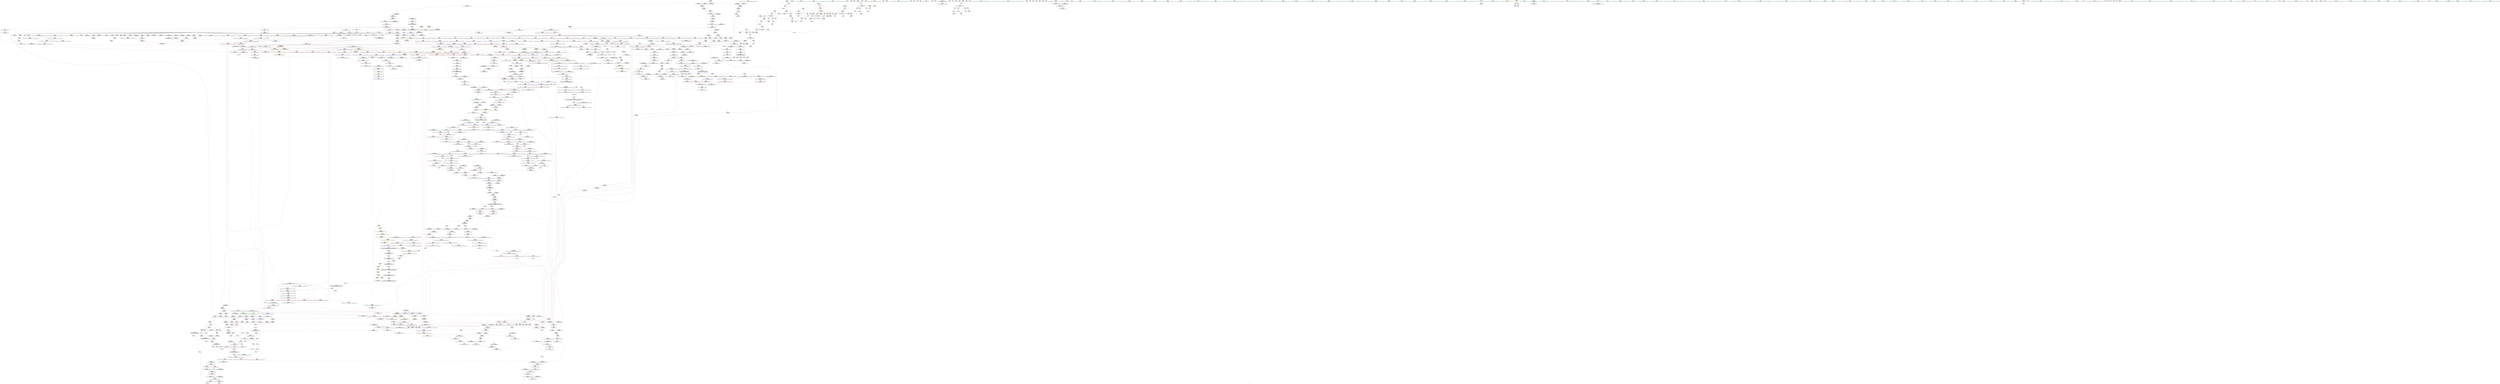 digraph "SVFG" {
	label="SVFG";

	Node0x56538f447120 [shape=record,color=grey,label="{NodeID: 0\nNullPtr|{|<s33>103}}"];
	Node0x56538f447120 -> Node0x56538f4add90[style=solid];
	Node0x56538f447120 -> Node0x56538f4ade90[style=solid];
	Node0x56538f447120 -> Node0x56538f4adf60[style=solid];
	Node0x56538f447120 -> Node0x56538f4ae030[style=solid];
	Node0x56538f447120 -> Node0x56538f4ae100[style=solid];
	Node0x56538f447120 -> Node0x56538f4ae1d0[style=solid];
	Node0x56538f447120 -> Node0x56538f4ae2a0[style=solid];
	Node0x56538f447120 -> Node0x56538f4ae370[style=solid];
	Node0x56538f447120 -> Node0x56538f4ae440[style=solid];
	Node0x56538f447120 -> Node0x56538f4ae510[style=solid];
	Node0x56538f447120 -> Node0x56538f4ae5e0[style=solid];
	Node0x56538f447120 -> Node0x56538f4ae6b0[style=solid];
	Node0x56538f447120 -> Node0x56538f4ae780[style=solid];
	Node0x56538f447120 -> Node0x56538f4ae850[style=solid];
	Node0x56538f447120 -> Node0x56538f4ae920[style=solid];
	Node0x56538f447120 -> Node0x56538f4ae9f0[style=solid];
	Node0x56538f447120 -> Node0x56538f4aeac0[style=solid];
	Node0x56538f447120 -> Node0x56538f4aeb90[style=solid];
	Node0x56538f447120 -> Node0x56538f4aec60[style=solid];
	Node0x56538f447120 -> Node0x56538f4aed30[style=solid];
	Node0x56538f447120 -> Node0x56538f4aee00[style=solid];
	Node0x56538f447120 -> Node0x56538f4aeed0[style=solid];
	Node0x56538f447120 -> Node0x56538f4aefa0[style=solid];
	Node0x56538f447120 -> Node0x56538f4af070[style=solid];
	Node0x56538f447120 -> Node0x56538f4b5ca0[style=solid];
	Node0x56538f447120 -> Node0x56538f4b7bb0[style=solid];
	Node0x56538f447120 -> Node0x56538f4b7c80[style=solid];
	Node0x56538f447120 -> Node0x56538f4b7d50[style=solid];
	Node0x56538f447120 -> Node0x56538f4ba040[style=solid];
	Node0x56538f447120 -> Node0x56538f4f6ea0[style=solid];
	Node0x56538f447120 -> Node0x56538f4fabd0[style=solid];
	Node0x56538f447120 -> Node0x56538f4fbdd0[style=solid];
	Node0x56538f447120 -> Node0x56538f4fc250[style=solid];
	Node0x56538f447120:s33 -> Node0x56538f5c1700[style=solid,color=red];
	Node0x56538f4b3d30 [shape=record,color=red,label="{NodeID: 775\n1527\<--1526\n\<--coerce.dive3\n_ZNSt20__uninitialized_copyILb1EE13__uninit_copyISt13move_iteratorIPiES3_EET0_T_S6_S5_\n|{<s0>116}}"];
	Node0x56538f4b3d30:s0 -> Node0x56538f5c0e50[style=solid,color=red];
	Node0x56538f4aa6c0 [shape=record,color=purple,label="{NodeID: 443\n217\<--11\narrayidx25\<--ans\n_Z7performv\n}"];
	Node0x56538f49e490 [shape=record,color=green,label="{NodeID: 111\n655\<--656\n_ZNSt12_Destroy_auxILb1EE9__destroyIPiEEvT_S3_\<--_ZNSt12_Destroy_auxILb1EE9__destroyIPiEEvT_S3__field_insensitive\n}"];
	Node0x56538f4b9820 [shape=record,color=blue,label="{NodeID: 886\n838\<--833\n__args.addr\<--__args\n_ZNSt16allocator_traitsISaIiEE9constructIiJiEEEvRS0_PT_DpOT0_\n}"];
	Node0x56538f4b9820 -> Node0x56538f4c6a50[style=dashed];
	Node0x56538f4c0250 [shape=record,color=purple,label="{NodeID: 554\n1742\<--1484\noffset_0\<--\n}"];
	Node0x56538f4c0250 -> Node0x56538f4b54c0[style=solid];
	Node0x56538f4a2cc0 [shape=record,color=green,label="{NodeID: 222\n1417\<--1418\nagg.tmp2\<--agg.tmp2_field_insensitive\n_ZSt22__uninitialized_copy_aISt13move_iteratorIPiES1_iET0_T_S4_S3_RSaIT1_E\n}"];
	Node0x56538f4a2cc0 -> Node0x56538f4a8710[style=solid];
	Node0x56538f4a2cc0 -> Node0x56538f4bf7c0[style=solid];
	Node0x56538f5bdaa0 [shape=record,color=black,label="{NodeID: 2104\n1135 = PHI(1269, )\n}"];
	Node0x56538f5bdaa0 -> Node0x56538f4fc3d0[style=solid];
	Node0x56538f4c5c80 [shape=record,color=red,label="{NodeID: 665\n720\<--711\n\<--__p.addr\n_ZNSt16allocator_traitsISaIiEE10deallocateERS0_Pim\n|{<s0>48}}"];
	Node0x56538f4c5c80:s0 -> Node0x56538f5c2ba0[style=solid,color=red];
	Node0x56538f4f84d0 [shape=record,color=grey,label="{NodeID: 1440\n177 = Binary(176, 78, )\n}"];
	Node0x56538f4f84d0 -> Node0x56538f4b61b0[style=solid];
	Node0x56538f4b0e10 [shape=record,color=black,label="{NodeID: 333\n599\<--598\n\<--_M_impl\n_ZNSt12_Vector_baseIiSaIiEE19_M_get_Tp_allocatorEv\n}"];
	Node0x56538f4b0e10 -> Node0x56538f4b0ee0[style=solid];
	Node0x56538f5c70e0 [shape=record,color=black,label="{NodeID: 2215\n1702 = PHI(1450, )\n1st arg _ZNSt13move_iteratorIPiEC2ES0_ }"];
	Node0x56538f5c70e0 -> Node0x56538f4de2f0[style=solid];
	Node0x56538f49af60 [shape=record,color=green,label="{NodeID: 1\n7\<--1\n__dso_handle\<--dummyObj\nGlob }"];
	Node0x56538f4b3e00 [shape=record,color=red,label="{NodeID: 776\n1529\<--1528\n\<--coerce.dive4\n_ZNSt20__uninitialized_copyILb1EE13__uninit_copyISt13move_iteratorIPiES3_EET0_T_S6_S5_\n|{<s0>116}}"];
	Node0x56538f4b3e00:s0 -> Node0x56538f5c0f60[style=solid,color=red];
	Node0x56538f4cd290 [shape=record,color=yellow,style=double,label="{NodeID: 1551\n40V_1 = ENCHI(MR_40V_0)\npts\{1350000 1350001 1350002 \}\nFun[_ZNSt12_Vector_baseIiSaIiEEC2Ev]|{<s0>35|<s1>35|<s2>35}}"];
	Node0x56538f4cd290:s0 -> Node0x56538f4b7bb0[style=dashed,color=red];
	Node0x56538f4cd290:s1 -> Node0x56538f4b7c80[style=dashed,color=red];
	Node0x56538f4cd290:s2 -> Node0x56538f4b7d50[style=dashed,color=red];
	Node0x56538f4aa790 [shape=record,color=purple,label="{NodeID: 444\n220\<--11\narrayidx27\<--ans\n_Z7performv\n}"];
	Node0x56538f4aa790 -> Node0x56538f4b65c0[style=solid];
	Node0x56538f49e590 [shape=record,color=green,label="{NodeID: 112\n661\<--662\n.addr\<--.addr_field_insensitive\n_ZNSt12_Destroy_auxILb1EE9__destroyIPiEEvT_S3_\n}"];
	Node0x56538f49e590 -> Node0x56538f4b8710[style=solid];
	Node0x56538f4b98f0 [shape=record,color=blue,label="{NodeID: 887\n854\<--853\n__t.addr\<--__t\n_ZSt7forwardIiEOT_RNSt16remove_referenceIS0_E4typeE\n}"];
	Node0x56538f4b98f0 -> Node0x56538f4c6b20[style=dashed];
	Node0x56538f54fc10 [shape=record,color=yellow,style=double,label="{NodeID: 1662\n27V_1 = ENCHI(MR_27V_0)\npts\{1394 \}\nFun[_ZSt18uninitialized_copyISt13move_iteratorIPiES1_ET0_T_S4_S3_]|{<s0>113}}"];
	Node0x56538f54fc10:s0 -> Node0x56538f534530[style=dashed,color=red];
	Node0x56538f4c0320 [shape=record,color=purple,label="{NodeID: 555\n1514\<--1504\ncoerce.dive\<--__first\n_ZNSt20__uninitialized_copyILb1EE13__uninit_copyISt13move_iteratorIPiES3_EET0_T_S6_S5_\n}"];
	Node0x56538f4c0320 -> Node0x56538f4dcd00[style=solid];
	Node0x56538f4a2d90 [shape=record,color=green,label="{NodeID: 223\n1429\<--1430\nllvm.memcpy.p0i8.p0i8.i64\<--llvm.memcpy.p0i8.p0i8.i64_field_insensitive\n}"];
	Node0x56538f5bdbe0 [shape=record,color=black,label="{NodeID: 2105\n1138 = PHI(1269, )\n}"];
	Node0x56538f5bdbe0 -> Node0x56538f4f7030[style=solid];
	Node0x56538f4c5d50 [shape=record,color=red,label="{NodeID: 666\n721\<--713\n\<--__n.addr\n_ZNSt16allocator_traitsISaIiEE10deallocateERS0_Pim\n|{<s0>48}}"];
	Node0x56538f4c5d50:s0 -> Node0x56538f5c2ce0[style=solid,color=red];
	Node0x56538f4f8650 [shape=record,color=grey,label="{NodeID: 1441\n238 = Binary(237, 239, )\n}"];
	Node0x56538f4f8650 -> Node0x56538f4afa90[style=solid];
	Node0x56538f4b0ee0 [shape=record,color=black,label="{NodeID: 334\n592\<--599\n_ZNSt12_Vector_baseIiSaIiEE19_M_get_Tp_allocatorEv_ret\<--\n_ZNSt12_Vector_baseIiSaIiEE19_M_get_Tp_allocatorEv\n|{<s0>22|<s1>65|<s2>68|<s3>73|<s4>77}}"];
	Node0x56538f4b0ee0:s0 -> Node0x56538f5bba60[style=solid,color=blue];
	Node0x56538f4b0ee0:s1 -> Node0x56538f5bc960[style=solid,color=blue];
	Node0x56538f4b0ee0:s2 -> Node0x56538f5bcbe0[style=solid,color=blue];
	Node0x56538f4b0ee0:s3 -> Node0x56538f5bcf30[style=solid,color=blue];
	Node0x56538f4b0ee0:s4 -> Node0x56538f5bd0a0[style=solid,color=blue];
	Node0x56538f5c7220 [shape=record,color=black,label="{NodeID: 2216\n1611 = PHI(1586, )\n0th arg _ZSt13__copy_move_aILb1EPiS0_ET1_T0_S2_S1_ }"];
	Node0x56538f5c7220 -> Node0x56538f4dd860[style=solid];
	Node0x56538f49a230 [shape=record,color=green,label="{NodeID: 2\n15\<--1\n\<--dummyObj\nCan only get source location for instruction, argument, global var or function.}"];
	Node0x56538f4b3ed0 [shape=record,color=red,label="{NodeID: 777\n1567\<--1542\n\<--__result.addr\n_ZSt4copyISt13move_iteratorIPiES1_ET0_T_S4_S3_\n|{<s0>121}}"];
	Node0x56538f4b3ed0:s0 -> Node0x56538f5c0150[style=solid,color=red];
	Node0x56538f4aa860 [shape=record,color=purple,label="{NodeID: 445\n278\<--11\narrayidx45\<--ans\n_Z7performv\n}"];
	Node0x56538f49e660 [shape=record,color=green,label="{NodeID: 113\n663\<--664\n.addr1\<--.addr1_field_insensitive\n_ZNSt12_Destroy_auxILb1EE9__destroyIPiEEvT_S3_\n}"];
	Node0x56538f49e660 -> Node0x56538f4b87e0[style=solid];
	Node0x56538f4b99c0 [shape=record,color=blue,label="{NodeID: 888\n883\<--861\ncoerce.dive\<--__position.coerce\n_ZNSt6vectorIiSaIiEE17_M_realloc_insertIJiEEEvN9__gnu_cxx17__normal_iteratorIPiS1_EEDpOT_\n|{|<s2>60}}"];
	Node0x56538f4b99c0 -> Node0x56538f4c7f70[style=dashed];
	Node0x56538f4b99c0 -> Node0x56538f4c8040[style=dashed];
	Node0x56538f4b99c0:s2 -> Node0x56538f550fc0[style=dashed,color=red];
	Node0x56538f4c03f0 [shape=record,color=purple,label="{NodeID: 556\n1516\<--1506\ncoerce.dive1\<--__last\n_ZNSt20__uninitialized_copyILb1EE13__uninit_copyISt13move_iteratorIPiES3_EET0_T_S6_S5_\n}"];
	Node0x56538f4c03f0 -> Node0x56538f4dcdd0[style=solid];
	Node0x56538f4a2e90 [shape=record,color=green,label="{NodeID: 224\n1440\<--1441\n_ZSt18uninitialized_copyISt13move_iteratorIPiES1_ET0_T_S4_S3_\<--_ZSt18uninitialized_copyISt13move_iteratorIPiES1_ET0_T_S4_S3__field_insensitive\n}"];
	Node0x56538f5bdd20 [shape=record,color=black,label="{NodeID: 2106\n1154 = PHI(1243, )\n}"];
	Node0x56538f5bdd20 -> Node0x56538f4c9220[style=solid];
	Node0x56538f4c5e20 [shape=record,color=red,label="{NodeID: 667\n739\<--730\nthis1\<--this.addr\n_ZN9__gnu_cxx13new_allocatorIiE10deallocateEPim\n}"];
	Node0x56538f4f87d0 [shape=record,color=grey,label="{NodeID: 1442\n224 = Binary(223, 78, )\n}"];
	Node0x56538f4f87d0 -> Node0x56538f4b6690[style=solid];
	Node0x56538f4b0fb0 [shape=record,color=black,label="{NodeID: 335\n620\<--616\nsub.ptr.lhs.cast\<--\n_ZNSt12_Vector_baseIiSaIiEED2Ev\n}"];
	Node0x56538f4b0fb0 -> Node0x56538f4f81d0[style=solid];
	Node0x56538f5c7360 [shape=record,color=black,label="{NodeID: 2217\n1612 = PHI(1590, )\n1st arg _ZSt13__copy_move_aILb1EPiS0_ET1_T0_S2_S1_ }"];
	Node0x56538f5c7360 -> Node0x56538f4dd930[style=solid];
	Node0x56538f49a2c0 [shape=record,color=green,label="{NodeID: 3\n17\<--1\n_ZSt4cout\<--dummyObj\nGlob }"];
	Node0x56538f4b3fa0 [shape=record,color=red,label="{NodeID: 778\n1557\<--1556\n\<--coerce.dive2\n_ZSt4copyISt13move_iteratorIPiES1_ET0_T_S4_S3_\n|{<s0>118}}"];
	Node0x56538f4b3fa0:s0 -> Node0x56538f5c3540[style=solid,color=red];
	Node0x56538f4aa930 [shape=record,color=purple,label="{NodeID: 446\n281\<--11\narrayidx47\<--ans\n_Z7performv\n}"];
	Node0x56538f4aa930 -> Node0x56538f4b6b70[style=solid];
	Node0x56538f4a3300 [shape=record,color=green,label="{NodeID: 114\n672\<--673\nthis.addr\<--this.addr_field_insensitive\n_ZNSt12_Vector_baseIiSaIiEE13_M_deallocateEPim\n}"];
	Node0x56538f4a3300 -> Node0x56538f4c57a0[style=solid];
	Node0x56538f4a3300 -> Node0x56538f4b88b0[style=solid];
	Node0x56538f4b9a90 [shape=record,color=blue,label="{NodeID: 889\n865\<--860\nthis.addr\<--this\n_ZNSt6vectorIiSaIiEE17_M_realloc_insertIJiEEEvN9__gnu_cxx17__normal_iteratorIPiS1_EEDpOT_\n}"];
	Node0x56538f4b9a90 -> Node0x56538f4c6bf0[style=dashed];
	Node0x56538f4c04c0 [shape=record,color=purple,label="{NodeID: 557\n1526\<--1510\ncoerce.dive3\<--agg.tmp\n_ZNSt20__uninitialized_copyILb1EE13__uninit_copyISt13move_iteratorIPiES3_EET0_T_S6_S5_\n}"];
	Node0x56538f4c04c0 -> Node0x56538f4b3d30[style=solid];
	Node0x56538f4a2f90 [shape=record,color=green,label="{NodeID: 225\n1445\<--1446\nretval\<--retval_field_insensitive\n_ZSt32__make_move_if_noexcept_iteratorIiSt13move_iteratorIPiEET0_PT_\n|{|<s1>110}}"];
	Node0x56538f4a2f90 -> Node0x56538f4bfbd0[style=solid];
	Node0x56538f4a2f90:s1 -> Node0x56538f5c6fa0[style=solid,color=red];
	Node0x56538f5bde60 [shape=record,color=black,label="{NodeID: 2107\n1157 = PHI(1243, )\n}"];
	Node0x56538f5bde60 -> Node0x56538f4c92f0[style=solid];
	Node0x56538f4c5ef0 [shape=record,color=red,label="{NodeID: 668\n740\<--732\n\<--__p.addr\n_ZN9__gnu_cxx13new_allocatorIiE10deallocateEPim\n}"];
	Node0x56538f4c5ef0 -> Node0x56538f4b13c0[style=solid];
	Node0x56538f4f8950 [shape=record,color=grey,label="{NodeID: 1443\n152 = Binary(151, 153, )\n}"];
	Node0x56538f4f8950 -> Node0x56538f4af5b0[style=solid];
	Node0x56538f4b1080 [shape=record,color=black,label="{NodeID: 336\n621\<--619\nsub.ptr.rhs.cast\<--\n_ZNSt12_Vector_baseIiSaIiEED2Ev\n}"];
	Node0x56538f4b1080 -> Node0x56538f4f81d0[style=solid];
	Node0x56538f5c74a0 [shape=record,color=black,label="{NodeID: 2218\n1613 = PHI(1592, )\n2nd arg _ZSt13__copy_move_aILb1EPiS0_ET1_T0_S2_S1_ }"];
	Node0x56538f5c74a0 -> Node0x56538f4dda00[style=solid];
	Node0x56538f49a570 [shape=record,color=green,label="{NodeID: 4\n18\<--1\n.str\<--dummyObj\nGlob }"];
	Node0x56538f4b4070 [shape=record,color=red,label="{NodeID: 779\n1565\<--1564\n\<--coerce.dive4\n_ZSt4copyISt13move_iteratorIPiES1_ET0_T_S4_S3_\n|{<s0>120}}"];
	Node0x56538f4b4070:s0 -> Node0x56538f5c3540[style=solid,color=red];
	Node0x56538f4aaa00 [shape=record,color=purple,label="{NodeID: 447\n107\<--18\n\<--.str\n_Z6printtv\n}"];
	Node0x56538f4a3390 [shape=record,color=green,label="{NodeID: 115\n674\<--675\n__p.addr\<--__p.addr_field_insensitive\n_ZNSt12_Vector_baseIiSaIiEE13_M_deallocateEPim\n}"];
	Node0x56538f4a3390 -> Node0x56538f4c5870[style=solid];
	Node0x56538f4a3390 -> Node0x56538f4c5940[style=solid];
	Node0x56538f4a3390 -> Node0x56538f4b8980[style=solid];
	Node0x56538f4b9b60 [shape=record,color=blue,label="{NodeID: 890\n867\<--862\n__args.addr\<--__args\n_ZNSt6vectorIiSaIiEE17_M_realloc_insertIJiEEEvN9__gnu_cxx17__normal_iteratorIPiS1_EEDpOT_\n}"];
	Node0x56538f4b9b60 -> Node0x56538f4c6cc0[style=dashed];
	Node0x56538f4c0590 [shape=record,color=purple,label="{NodeID: 558\n1528\<--1512\ncoerce.dive4\<--agg.tmp2\n_ZNSt20__uninitialized_copyILb1EE13__uninit_copyISt13move_iteratorIPiES3_EET0_T_S6_S5_\n}"];
	Node0x56538f4c0590 -> Node0x56538f4b3e00[style=solid];
	Node0x56538f4a3060 [shape=record,color=green,label="{NodeID: 226\n1447\<--1448\n__i.addr\<--__i.addr_field_insensitive\n_ZSt32__make_move_if_noexcept_iteratorIiSt13move_iteratorIPiEET0_PT_\n}"];
	Node0x56538f4a3060 -> Node0x56538f4b3850[style=solid];
	Node0x56538f4a3060 -> Node0x56538f4dc750[style=solid];
	Node0x56538f5bdfa0 [shape=record,color=black,label="{NodeID: 2108\n1195 = PHI(1353, )\n}"];
	Node0x56538f5bdfa0 -> Node0x56538f4f6ea0[style=solid];
	Node0x56538f4c5fc0 [shape=record,color=red,label="{NodeID: 669\n753\<--750\nthis1\<--this.addr\n_ZNSaIiED2Ev\n}"];
	Node0x56538f4c5fc0 -> Node0x56538f4b1490[style=solid];
	Node0x56538f4f8ad0 [shape=record,color=grey,label="{NodeID: 1444\n494 = Binary(493, 78, )\n}"];
	Node0x56538f4b1150 [shape=record,color=black,label="{NodeID: 337\n686\<--685\n\<--_M_impl\n_ZNSt12_Vector_baseIiSaIiEE13_M_deallocateEPim\n|{<s0>46}}"];
	Node0x56538f4b1150:s0 -> Node0x56538f5c0b20[style=solid,color=red];
	Node0x56538f5c75e0 [shape=record,color=black,label="{NodeID: 2219\n1501 = PHI(1488, )\n0th arg _ZNSt20__uninitialized_copyILb1EE13__uninit_copyISt13move_iteratorIPiES3_EET0_T_S6_S5_ }"];
	Node0x56538f5c75e0 -> Node0x56538f4dcd00[style=solid];
	Node0x56538f49a600 [shape=record,color=green,label="{NodeID: 5\n20\<--1\n_ZSt3cin\<--dummyObj\nGlob }"];
	Node0x56538f4b4140 [shape=record,color=red,label="{NodeID: 780\n1585\<--1576\n\<--__first.addr\n_ZSt14__copy_move_a2ILb1EPiS0_ET1_T0_S2_S1_\n|{<s0>122}}"];
	Node0x56538f4b4140:s0 -> Node0x56538f5c2e20[style=solid,color=red];
	Node0x56538f4aaad0 [shape=record,color=purple,label="{NodeID: 448\n159\<--21\n\<--.str.1\n_Z7performv\n}"];
	Node0x56538f4a3460 [shape=record,color=green,label="{NodeID: 116\n676\<--677\n__n.addr\<--__n.addr_field_insensitive\n_ZNSt12_Vector_baseIiSaIiEE13_M_deallocateEPim\n}"];
	Node0x56538f4a3460 -> Node0x56538f4c5a10[style=solid];
	Node0x56538f4a3460 -> Node0x56538f4b8a50[style=solid];
	Node0x56538f4b9c30 [shape=record,color=blue,label="{NodeID: 891\n869\<--889\n__len\<--call\n_ZNSt6vectorIiSaIiEE17_M_realloc_insertIJiEEEvN9__gnu_cxx17__normal_iteratorIPiS1_EEDpOT_\n}"];
	Node0x56538f4b9c30 -> Node0x56538f4c6d90[style=dashed];
	Node0x56538f4b9c30 -> Node0x56538f4c6e60[style=dashed];
	Node0x56538f4b9c30 -> Node0x56538f4c6f30[style=dashed];
	Node0x56538f4c0660 [shape=record,color=purple,label="{NodeID: 559\n1744\<--1519\noffset_0\<--\n}"];
	Node0x56538f4c0660 -> Node0x56538f4dcf70[style=solid];
	Node0x56538f4a3130 [shape=record,color=green,label="{NodeID: 227\n1452\<--1453\n_ZNSt13move_iteratorIPiEC2ES0_\<--_ZNSt13move_iteratorIPiEC2ES0__field_insensitive\n}"];
	Node0x56538f5be0e0 [shape=record,color=black,label="{NodeID: 2109\n1224 = PHI(1443, )\n}"];
	Node0x56538f5be0e0 -> Node0x56538f4db160[style=solid];
	Node0x56538f4c6090 [shape=record,color=red,label="{NodeID: 670\n764\<--761\nthis1\<--this.addr\n_ZN9__gnu_cxx13new_allocatorIiED2Ev\n}"];
	Node0x56538f4f8c50 [shape=record,color=grey,label="{NodeID: 1445\n113 = Binary(112, 78, )\n}"];
	Node0x56538f4f8c50 -> Node0x56538f4b6010[style=solid];
	Node0x56538f4b1220 [shape=record,color=black,label="{NodeID: 338\n700\<--699\n\<--this1\n_ZNSt12_Vector_baseIiSaIiEE12_Vector_implD2Ev\n|{<s0>47}}"];
	Node0x56538f4b1220:s0 -> Node0x56538f5c5cc0[style=solid,color=red];
	Node0x56538f5c7720 [shape=record,color=black,label="{NodeID: 2220\n1502 = PHI(1490, )\n1st arg _ZNSt20__uninitialized_copyILb1EE13__uninit_copyISt13move_iteratorIPiES3_EET0_T_S6_S5_ }"];
	Node0x56538f5c7720 -> Node0x56538f4dcdd0[style=solid];
	Node0x56538f49a690 [shape=record,color=green,label="{NodeID: 6\n21\<--1\n.str.1\<--dummyObj\nGlob }"];
	Node0x56538f4b4210 [shape=record,color=red,label="{NodeID: 781\n1589\<--1578\n\<--__last.addr\n_ZSt14__copy_move_a2ILb1EPiS0_ET1_T0_S2_S1_\n|{<s0>123}}"];
	Node0x56538f4b4210:s0 -> Node0x56538f5c2e20[style=solid,color=red];
	Node0x56538f4aaba0 [shape=record,color=purple,label="{NodeID: 449\n162\<--23\n\<--.str.2\n_Z7performv\n}"];
	Node0x56538f4a3530 [shape=record,color=green,label="{NodeID: 117\n690\<--691\n_ZNSt16allocator_traitsISaIiEE10deallocateERS0_Pim\<--_ZNSt16allocator_traitsISaIiEE10deallocateERS0_Pim_field_insensitive\n}"];
	Node0x56538f4b9d00 [shape=record,color=blue,label="{NodeID: 892\n896\<--893\ncoerce.dive3\<--call2\n_ZNSt6vectorIiSaIiEE17_M_realloc_insertIJiEEEvN9__gnu_cxx17__normal_iteratorIPiS1_EEDpOT_\n|{|<s2>60}}"];
	Node0x56538f4b9d00 -> Node0x56538f4c7f70[style=dashed];
	Node0x56538f4b9d00 -> Node0x56538f4c8040[style=dashed];
	Node0x56538f4b9d00:s2 -> Node0x56538f550fc0[style=dashed,color=red];
	Node0x56538f4c0730 [shape=record,color=purple,label="{NodeID: 560\n1745\<--1520\noffset_0\<--\n}"];
	Node0x56538f4c0730 -> Node0x56538f4b5590[style=solid];
	Node0x56538f4a3230 [shape=record,color=green,label="{NodeID: 228\n1461\<--1462\n__first\<--__first_field_insensitive\n_ZSt18uninitialized_copyISt13move_iteratorIPiES1_ET0_T_S4_S3_\n}"];
	Node0x56538f4a3230 -> Node0x56538f4a8980[style=solid];
	Node0x56538f4a3230 -> Node0x56538f4bfca0[style=solid];
	Node0x56538f5be220 [shape=record,color=black,label="{NodeID: 2110\n1230 = PHI(1443, )\n}"];
	Node0x56538f5be220 -> Node0x56538f4db230[style=solid];
	Node0x56538f4c6160 [shape=record,color=red,label="{NodeID: 671\n777\<--769\nthis1\<--this.addr\n_ZNSt6vectorIiSaIiEE12emplace_backIJiEEEvDpOT_\n|{|<s5>53|<s6>55}}"];
	Node0x56538f4c6160 -> Node0x56538f4b1560[style=solid];
	Node0x56538f4c6160 -> Node0x56538f4b1630[style=solid];
	Node0x56538f4c6160 -> Node0x56538f4b1700[style=solid];
	Node0x56538f4c6160 -> Node0x56538f4b17d0[style=solid];
	Node0x56538f4c6160 -> Node0x56538f4b18a0[style=solid];
	Node0x56538f4c6160:s5 -> Node0x56538f5c83a0[style=solid,color=red];
	Node0x56538f4c6160:s6 -> Node0x56538f5c1810[style=solid,color=red];
	Node0x56538f4f8dd0 [shape=record,color=grey,label="{NodeID: 1446\n501 = Binary(500, 78, )\n}"];
	Node0x56538f4f8dd0 -> Node0x56538f4b7940[style=solid];
	Node0x56538f4b12f0 [shape=record,color=black,label="{NodeID: 339\n719\<--718\n\<--\n_ZNSt16allocator_traitsISaIiEE10deallocateERS0_Pim\n|{<s0>48}}"];
	Node0x56538f4b12f0:s0 -> Node0x56538f5c2a60[style=solid,color=red];
	Node0x56538f5c7860 [shape=record,color=black,label="{NodeID: 2221\n1503 = PHI(1486, )\n2nd arg _ZNSt20__uninitialized_copyILb1EE13__uninit_copyISt13move_iteratorIPiES3_EET0_T_S6_S5_ }"];
	Node0x56538f5c7860 -> Node0x56538f4dcea0[style=solid];
	Node0x56538f49b090 [shape=record,color=green,label="{NodeID: 7\n23\<--1\n.str.2\<--dummyObj\nGlob }"];
	Node0x56538f4b42e0 [shape=record,color=red,label="{NodeID: 782\n1591\<--1580\n\<--__result.addr\n_ZSt14__copy_move_a2ILb1EPiS0_ET1_T0_S2_S1_\n|{<s0>124}}"];
	Node0x56538f4b42e0:s0 -> Node0x56538f5c2e20[style=solid,color=red];
	Node0x56538f4aac70 [shape=record,color=purple,label="{NodeID: 450\n462\<--25\n\<--.str.3\nmain\n}"];
	Node0x56538f4a3630 [shape=record,color=green,label="{NodeID: 118\n696\<--697\nthis.addr\<--this.addr_field_insensitive\n_ZNSt12_Vector_baseIiSaIiEE12_Vector_implD2Ev\n}"];
	Node0x56538f4a3630 -> Node0x56538f4c5ae0[style=solid];
	Node0x56538f4a3630 -> Node0x56538f4b8b20[style=solid];
	Node0x56538f4b9dd0 [shape=record,color=blue,label="{NodeID: 893\n871\<--898\n__elems_before\<--call4\n_ZNSt6vectorIiSaIiEE17_M_realloc_insertIJiEEEvN9__gnu_cxx17__normal_iteratorIPiS1_EEDpOT_\n}"];
	Node0x56538f4b9dd0 -> Node0x56538f4c7000[style=dashed];
	Node0x56538f4b9dd0 -> Node0x56538f4c70d0[style=dashed];
	Node0x56538f4c0800 [shape=record,color=purple,label="{NodeID: 561\n1747\<--1522\noffset_0\<--\n}"];
	Node0x56538f4c0800 -> Node0x56538f4dd040[style=solid];
	Node0x56538f4ab6f0 [shape=record,color=green,label="{NodeID: 229\n1463\<--1464\n__last\<--__last_field_insensitive\n_ZSt18uninitialized_copyISt13move_iteratorIPiES1_ET0_T_S4_S3_\n}"];
	Node0x56538f4ab6f0 -> Node0x56538f4a8a50[style=solid];
	Node0x56538f4ab6f0 -> Node0x56538f4bfd70[style=solid];
	Node0x56538f5be360 [shape=record,color=black,label="{NodeID: 2111\n1239 = PHI(1402, )\n}"];
	Node0x56538f5be360 -> Node0x56538f4a7870[style=solid];
	Node0x56538f4c6230 [shape=record,color=red,label="{NodeID: 672\n795\<--771\n\<--__args.addr\n_ZNSt6vectorIiSaIiEE12emplace_backIJiEEEvDpOT_\n|{<s0>51}}"];
	Node0x56538f4c6230:s0 -> Node0x56538f5c07c0[style=solid,color=red];
	Node0x56538f4f8f50 [shape=record,color=grey,label="{NodeID: 1447\n89 = Binary(88, 78, )\n}"];
	Node0x56538f4f8f50 -> Node0x56538f4fb950[style=solid];
	Node0x56538f4b13c0 [shape=record,color=black,label="{NodeID: 340\n741\<--740\n\<--\n_ZN9__gnu_cxx13new_allocatorIiE10deallocateEPim\n}"];
	Node0x56538f5c79a0 [shape=record,color=black,label="{NodeID: 2222\n369 = PHI(134, )\n0th arg _ZNSt6vectorIiSaIiEEixEm }"];
	Node0x56538f5c79a0 -> Node0x56538f4b7050[style=solid];
	Node0x56538f49b120 [shape=record,color=green,label="{NodeID: 8\n25\<--1\n.str.3\<--dummyObj\nGlob }"];
	Node0x56538f4b43b0 [shape=record,color=red,label="{NodeID: 783\n1626\<--1614\n\<--__first.addr\n_ZSt13__copy_move_aILb1EPiS0_ET1_T0_S2_S1_\n|{<s0>128}}"];
	Node0x56538f4b43b0:s0 -> Node0x56538f5c2090[style=solid,color=red];
	Node0x56538f4aad40 [shape=record,color=purple,label="{NodeID: 451\n471\<--25\n\<--.str.3\nmain\n}"];
	Node0x56538f4a3700 [shape=record,color=green,label="{NodeID: 119\n702\<--703\n_ZNSaIiED2Ev\<--_ZNSaIiED2Ev_field_insensitive\n}"];
	Node0x56538f4b9ea0 [shape=record,color=blue,label="{NodeID: 894\n875\<--904\n__new_start\<--call5\n_ZNSt6vectorIiSaIiEE17_M_realloc_insertIJiEEEvN9__gnu_cxx17__normal_iteratorIPiS1_EEDpOT_\n}"];
	Node0x56538f4b9ea0 -> Node0x56538f4c71a0[style=dashed];
	Node0x56538f4b9ea0 -> Node0x56538f4c7270[style=dashed];
	Node0x56538f4b9ea0 -> Node0x56538f4c7340[style=dashed];
	Node0x56538f4b9ea0 -> Node0x56538f4c7410[style=dashed];
	Node0x56538f4b9ea0 -> Node0x56538f4c74e0[style=dashed];
	Node0x56538f4b9ea0 -> Node0x56538f4c75b0[style=dashed];
	Node0x56538f4b9ea0 -> Node0x56538f4c7680[style=dashed];
	Node0x56538f4b9ea0 -> Node0x56538f4c7750[style=dashed];
	Node0x56538f4c08d0 [shape=record,color=purple,label="{NodeID: 562\n1748\<--1523\noffset_0\<--\n}"];
	Node0x56538f4c08d0 -> Node0x56538f4b5660[style=solid];
	Node0x56538f4ab7c0 [shape=record,color=green,label="{NodeID: 230\n1465\<--1466\n__result.addr\<--__result.addr_field_insensitive\n_ZSt18uninitialized_copyISt13move_iteratorIPiES1_ET0_T_S4_S3_\n}"];
	Node0x56538f4ab7c0 -> Node0x56538f4b39f0[style=solid];
	Node0x56538f4ab7c0 -> Node0x56538f4dc9c0[style=solid];
	Node0x56538f5be4a0 [shape=record,color=black,label="{NodeID: 2112\n1276 = PHI(1321, )\n|{<s0>101}}"];
	Node0x56538f5be4a0:s0 -> Node0x56538f5c26a0[style=solid,color=red];
	Node0x56538f4c6300 [shape=record,color=red,label="{NodeID: 673\n814\<--771\n\<--__args.addr\n_ZNSt6vectorIiSaIiEE12emplace_backIJiEEEvDpOT_\n|{<s0>54}}"];
	Node0x56538f4c6300:s0 -> Node0x56538f5c07c0[style=solid,color=red];
	Node0x56538f4f90d0 [shape=record,color=grey,label="{NodeID: 1448\n1019 = Binary(1017, 1018, )\n}"];
	Node0x56538f4f90d0 -> Node0x56538f4f9250[style=solid];
	Node0x56538f4b1490 [shape=record,color=black,label="{NodeID: 341\n754\<--753\n\<--this1\n_ZNSaIiED2Ev\n|{<s0>50}}"];
	Node0x56538f4b1490:s0 -> Node0x56538f5c6e90[style=solid,color=red];
	Node0x56538f5c7ae0 [shape=record,color=black,label="{NodeID: 2223\n370 = PHI(268, )\n1st arg _ZNSt6vectorIiSaIiEEixEm }"];
	Node0x56538f5c7ae0 -> Node0x56538f4b7120[style=solid];
	Node0x56538f49b1b0 [shape=record,color=green,label="{NodeID: 9\n27\<--1\n.str.4\<--dummyObj\nGlob }"];
	Node0x56538f4b4480 [shape=record,color=red,label="{NodeID: 784\n1627\<--1616\n\<--__last.addr\n_ZSt13__copy_move_aILb1EPiS0_ET1_T0_S2_S1_\n|{<s0>128}}"];
	Node0x56538f4b4480:s0 -> Node0x56538f5c21a0[style=solid,color=red];
	Node0x56538f4aae10 [shape=record,color=purple,label="{NodeID: 452\n463\<--27\n\<--.str.4\nmain\n}"];
	Node0x56538f4a3800 [shape=record,color=green,label="{NodeID: 120\n709\<--710\n__a.addr\<--__a.addr_field_insensitive\n_ZNSt16allocator_traitsISaIiEE10deallocateERS0_Pim\n}"];
	Node0x56538f4a3800 -> Node0x56538f4c5bb0[style=solid];
	Node0x56538f4a3800 -> Node0x56538f4b8bf0[style=solid];
	Node0x56538f4b9f70 [shape=record,color=blue,label="{NodeID: 895\n877\<--908\n__new_finish\<--\n_ZNSt6vectorIiSaIiEE17_M_realloc_insertIJiEEEvN9__gnu_cxx17__normal_iteratorIPiS1_EEDpOT_\n}"];
	Node0x56538f4b9f70 -> Node0x56538f4c79c0[style=dashed];
	Node0x56538f4b9f70 -> Node0x56538f4c7a90[style=dashed];
	Node0x56538f4b9f70 -> Node0x56538f4ba040[style=dashed];
	Node0x56538f4c09a0 [shape=record,color=purple,label="{NodeID: 563\n1548\<--1538\ncoerce.dive\<--__first\n_ZSt4copyISt13move_iteratorIPiES1_ET0_T_S4_S3_\n}"];
	Node0x56538f4c09a0 -> Node0x56538f4dd110[style=solid];
	Node0x56538f4ab890 [shape=record,color=green,label="{NodeID: 231\n1467\<--1468\n__assignable\<--__assignable_field_insensitive\n_ZSt18uninitialized_copyISt13move_iteratorIPiES1_ET0_T_S4_S3_\n}"];
	Node0x56538f4ab890 -> Node0x56538f4dca90[style=solid];
	Node0x56538f5be5e0 [shape=record,color=black,label="{NodeID: 2113\n1279 = PHI(1310, )\n}"];
	Node0x56538f5be5e0 -> Node0x56538f4a7bb0[style=solid];
	Node0x56538f4c63d0 [shape=record,color=red,label="{NodeID: 674\n781\<--780\n\<--_M_finish\n_ZNSt6vectorIiSaIiEE12emplace_backIJiEEEvDpOT_\n}"];
	Node0x56538f4c63d0 -> Node0x56538f4faed0[style=solid];
	Node0x56538f4f9250 [shape=record,color=grey,label="{NodeID: 1449\n1020 = Binary(1019, 366, )\n|{<s0>79}}"];
	Node0x56538f4f9250:s0 -> Node0x56538f5c4240[style=solid,color=red];
	Node0x56538f4b1560 [shape=record,color=black,label="{NodeID: 342\n778\<--777\n\<--this1\n_ZNSt6vectorIiSaIiEE12emplace_backIJiEEEvDpOT_\n}"];
	Node0x56538f4b1560 -> Node0x56538f4bcd80[style=solid];
	Node0x56538f4b1560 -> Node0x56538f4bce50[style=solid];
	Node0x56538f5c7c20 [shape=record,color=black,label="{NodeID: 2224\n659 = PHI(652, )\n0th arg _ZNSt12_Destroy_auxILb1EE9__destroyIPiEEvT_S3_ }"];
	Node0x56538f5c7c20 -> Node0x56538f4b8710[style=solid];
	Node0x56538f49b240 [shape=record,color=green,label="{NodeID: 10\n29\<--1\nstdin\<--dummyObj\nGlob }"];
	Node0x56538f4b4550 [shape=record,color=red,label="{NodeID: 785\n1628\<--1618\n\<--__result.addr\n_ZSt13__copy_move_aILb1EPiS0_ET1_T0_S2_S1_\n|{<s0>128}}"];
	Node0x56538f4b4550:s0 -> Node0x56538f5c22e0[style=solid,color=red];
	Node0x56538f4cdb30 [shape=record,color=yellow,style=double,label="{NodeID: 1560\n27V_1 = ENCHI(MR_27V_0)\npts\{1394 \}\nFun[_ZSt4copyISt13move_iteratorIPiES1_ET0_T_S4_S3_]|{<s0>121}}"];
	Node0x56538f4cdb30:s0 -> Node0x56538f4ccdd0[style=dashed,color=red];
	Node0x56538f4aaee0 [shape=record,color=purple,label="{NodeID: 453\n472\<--27\n\<--.str.4\nmain\n}"];
	Node0x56538f4a38d0 [shape=record,color=green,label="{NodeID: 121\n711\<--712\n__p.addr\<--__p.addr_field_insensitive\n_ZNSt16allocator_traitsISaIiEE10deallocateERS0_Pim\n}"];
	Node0x56538f4a38d0 -> Node0x56538f4c5c80[style=solid];
	Node0x56538f4a38d0 -> Node0x56538f4b8cc0[style=solid];
	Node0x56538f4ba040 [shape=record,color=blue, style = dotted,label="{NodeID: 896\n877\<--3\n__new_finish\<--dummyVal\n_ZNSt6vectorIiSaIiEE17_M_realloc_insertIJiEEEvN9__gnu_cxx17__normal_iteratorIPiS1_EEDpOT_\n}"];
	Node0x56538f4ba040 -> Node0x56538f4c79c0[style=dashed];
	Node0x56538f4ba040 -> Node0x56538f4c7a90[style=dashed];
	Node0x56538f4ba040 -> Node0x56538f4ba110[style=dashed];
	Node0x56538f4c0a70 [shape=record,color=purple,label="{NodeID: 564\n1550\<--1540\ncoerce.dive1\<--__last\n_ZSt4copyISt13move_iteratorIPiES1_ET0_T_S4_S3_\n}"];
	Node0x56538f4c0a70 -> Node0x56538f4dd1e0[style=solid];
	Node0x56538f4ab960 [shape=record,color=green,label="{NodeID: 232\n1469\<--1470\nagg.tmp\<--agg.tmp_field_insensitive\n_ZSt18uninitialized_copyISt13move_iteratorIPiES1_ET0_T_S4_S3_\n}"];
	Node0x56538f4ab960 -> Node0x56538f4a8b20[style=solid];
	Node0x56538f4ab960 -> Node0x56538f4bfe40[style=solid];
	Node0x56538f5be720 [shape=record,color=black,label="{NodeID: 2114\n1384 = PHI(1330, )\n}"];
	Node0x56538f5be720 -> Node0x56538f4fa8d0[style=solid];
	Node0x56538f4c64a0 [shape=record,color=red,label="{NodeID: 675\n785\<--784\n\<--_M_end_of_storage\n_ZNSt6vectorIiSaIiEE12emplace_backIJiEEEvDpOT_\n}"];
	Node0x56538f4c64a0 -> Node0x56538f4faed0[style=solid];
	Node0x56538f4f93d0 [shape=record,color=grey,label="{NodeID: 1450\n104 = Binary(103, 78, )\n}"];
	Node0x56538f4f93d0 -> Node0x56538f4b5f40[style=solid];
	Node0x56538f4b1630 [shape=record,color=black,label="{NodeID: 343\n782\<--777\n\<--this1\n_ZNSt6vectorIiSaIiEE12emplace_backIJiEEEvDpOT_\n}"];
	Node0x56538f4b1630 -> Node0x56538f4bcf20[style=solid];
	Node0x56538f4b1630 -> Node0x56538f4bcff0[style=solid];
	Node0x56538f5c7d60 [shape=record,color=black,label="{NodeID: 2225\n660 = PHI(653, )\n1st arg _ZNSt12_Destroy_auxILb1EE9__destroyIPiEEvT_S3_ }"];
	Node0x56538f5c7d60 -> Node0x56538f4b87e0[style=solid];
	Node0x56538f49b300 [shape=record,color=green,label="{NodeID: 11\n30\<--1\n.str.5\<--dummyObj\nGlob }"];
	Node0x56538f4b4620 [shape=record,color=red,label="{NodeID: 786\n1638\<--1635\n\<--__it.addr\n_ZSt12__niter_baseIPiET_S1_\n}"];
	Node0x56538f4b4620 -> Node0x56538f4a9820[style=solid];
	Node0x56538f4aafb0 [shape=record,color=purple,label="{NodeID: 454\n478\<--30\n\<--.str.5\nmain\n}"];
	Node0x56538f4a39a0 [shape=record,color=green,label="{NodeID: 122\n713\<--714\n__n.addr\<--__n.addr_field_insensitive\n_ZNSt16allocator_traitsISaIiEE10deallocateERS0_Pim\n}"];
	Node0x56538f4a39a0 -> Node0x56538f4c5d50[style=solid];
	Node0x56538f4a39a0 -> Node0x56538f4b8d90[style=solid];
	Node0x56538f4ba110 [shape=record,color=blue,label="{NodeID: 897\n877\<--931\n__new_finish\<--call11\n_ZNSt6vectorIiSaIiEE17_M_realloc_insertIJiEEEvN9__gnu_cxx17__normal_iteratorIPiS1_EEDpOT_\n}"];
	Node0x56538f4ba110 -> Node0x56538f4c7820[style=dashed];
	Node0x56538f4ba110 -> Node0x56538f4ba1e0[style=dashed];
	Node0x56538f4c0b40 [shape=record,color=purple,label="{NodeID: 565\n1556\<--1544\ncoerce.dive2\<--agg.tmp\n_ZSt4copyISt13move_iteratorIPiES1_ET0_T_S4_S3_\n}"];
	Node0x56538f4c0b40 -> Node0x56538f4b3fa0[style=solid];
	Node0x56538f4aba30 [shape=record,color=green,label="{NodeID: 233\n1471\<--1472\nagg.tmp2\<--agg.tmp2_field_insensitive\n_ZSt18uninitialized_copyISt13move_iteratorIPiES1_ET0_T_S4_S3_\n}"];
	Node0x56538f4aba30 -> Node0x56538f4a8bf0[style=solid];
	Node0x56538f4aba30 -> Node0x56538f4bff10[style=solid];
	Node0x56538f5be860 [shape=record,color=black,label="{NodeID: 2115\n1439 = PHI(1457, )\n}"];
	Node0x56538f5be860 -> Node0x56538f4a87e0[style=solid];
	Node0x56538f4c6570 [shape=record,color=red,label="{NodeID: 676\n794\<--793\n\<--_M_finish5\n_ZNSt6vectorIiSaIiEE12emplace_backIJiEEEvDpOT_\n|{<s0>52}}"];
	Node0x56538f4c6570:s0 -> Node0x56538f5bfc30[style=solid,color=red];
	Node0x56538f4f9550 [shape=record,color=grey,label="{NodeID: 1451\n448 = Binary(447, 78, )\n}"];
	Node0x56538f4f9550 -> Node0x56538f4b0930[style=solid];
	Node0x56538f4b1700 [shape=record,color=black,label="{NodeID: 344\n788\<--777\n\<--this1\n_ZNSt6vectorIiSaIiEE12emplace_backIJiEEEvDpOT_\n}"];
	Node0x56538f4b1700 -> Node0x56538f4bd0c0[style=solid];
	Node0x56538f5c7ea0 [shape=record,color=black,label="{NodeID: 2226\n1354 = PHI(1193, )\n0th arg _ZNSt16allocator_traitsISaIiEE8allocateERS0_m }"];
	Node0x56538f5c7ea0 -> Node0x56538f4dbe60[style=solid];
	Node0x56538f49b400 [shape=record,color=green,label="{NodeID: 12\n32\<--1\n.str.6\<--dummyObj\nGlob }"];
	Node0x56538f4b46f0 [shape=record,color=red,label="{NodeID: 787\n1656\<--1644\n\<--__first.addr\n_ZNSt11__copy_moveILb1ELb1ESt26random_access_iterator_tagE8__copy_mIiEEPT_PKS3_S6_S4_\n}"];
	Node0x56538f4b46f0 -> Node0x56538f4a99c0[style=solid];
	Node0x56538f4ab080 [shape=record,color=purple,label="{NodeID: 455\n479\<--32\n\<--.str.6\nmain\n}"];
	Node0x56538f4a3a70 [shape=record,color=green,label="{NodeID: 123\n723\<--724\n_ZN9__gnu_cxx13new_allocatorIiE10deallocateEPim\<--_ZN9__gnu_cxx13new_allocatorIiE10deallocateEPim_field_insensitive\n}"];
	Node0x56538f4ba1e0 [shape=record,color=blue,label="{NodeID: 898\n877\<--936\n__new_finish\<--incdec.ptr\n_ZNSt6vectorIiSaIiEE17_M_realloc_insertIJiEEEvN9__gnu_cxx17__normal_iteratorIPiS1_EEDpOT_\n}"];
	Node0x56538f4ba1e0 -> Node0x56538f4c78f0[style=dashed];
	Node0x56538f4ba1e0 -> Node0x56538f4c79c0[style=dashed];
	Node0x56538f4ba1e0 -> Node0x56538f4c7a90[style=dashed];
	Node0x56538f4ba1e0 -> Node0x56538f4ba2b0[style=dashed];
	Node0x56538f4c0c10 [shape=record,color=purple,label="{NodeID: 566\n1564\<--1546\ncoerce.dive4\<--agg.tmp3\n_ZSt4copyISt13move_iteratorIPiES1_ET0_T_S4_S3_\n}"];
	Node0x56538f4c0c10 -> Node0x56538f4b4070[style=solid];
	Node0x56538f4abb00 [shape=record,color=green,label="{NodeID: 234\n1492\<--1493\n_ZNSt20__uninitialized_copyILb1EE13__uninit_copyISt13move_iteratorIPiES3_EET0_T_S6_S5_\<--_ZNSt20__uninitialized_copyILb1EE13__uninit_copyISt13move_iteratorIPiES3_EET0_T_S6_S5__field_insensitive\n}"];
	Node0x56538f5be9a0 [shape=record,color=black,label="{NodeID: 2116\n1491 = PHI(1500, )\n}"];
	Node0x56538f5be9a0 -> Node0x56538f4a8cc0[style=solid];
	Node0x56538f4c6640 [shape=record,color=red,label="{NodeID: 677\n805\<--804\n\<--_M_finish7\n_ZNSt6vectorIiSaIiEE12emplace_backIJiEEEvDpOT_\n}"];
	Node0x56538f4c6640 -> Node0x56538f4bd4d0[style=solid];
	Node0x56538f4f96d0 [shape=record,color=grey,label="{NodeID: 1452\n452 = Binary(451, 239, )\n}"];
	Node0x56538f4f96d0 -> Node0x56538f4b76d0[style=solid];
	Node0x56538f4b17d0 [shape=record,color=black,label="{NodeID: 345\n791\<--777\n\<--this1\n_ZNSt6vectorIiSaIiEE12emplace_backIJiEEEvDpOT_\n}"];
	Node0x56538f4b17d0 -> Node0x56538f4bd190[style=solid];
	Node0x56538f4b17d0 -> Node0x56538f4bd260[style=solid];
	Node0x56538f5c7fe0 [shape=record,color=black,label="{NodeID: 2227\n1355 = PHI(1194, )\n1st arg _ZNSt16allocator_traitsISaIiEE8allocateERS0_m }"];
	Node0x56538f5c7fe0 -> Node0x56538f4dbf30[style=solid];
	Node0x56538f49b500 [shape=record,color=green,label="{NodeID: 13\n34\<--1\nstdout\<--dummyObj\nGlob }"];
	Node0x56538f4b47c0 [shape=record,color=red,label="{NodeID: 788\n1667\<--1644\n\<--__first.addr\n_ZNSt11__copy_moveILb1ELb1ESt26random_access_iterator_tagE8__copy_mIiEEPT_PKS3_S6_S4_\n}"];
	Node0x56538f4b47c0 -> Node0x56538f4a9b60[style=solid];
	Node0x56538f4cddd0 [shape=record,color=yellow,style=double,label="{NodeID: 1563\n32V_1 = ENCHI(MR_32V_0)\npts\{1350000 \}\nFun[_ZNKSt6vectorIiSaIiEE4sizeEv]}"];
	Node0x56538f4cddd0 -> Node0x56538f4c3e70[style=dashed];
	Node0x56538f4ab150 [shape=record,color=purple,label="{NodeID: 456\n481\<--35\n\<--.str.7\nmain\n}"];
	Node0x56538f4a3b70 [shape=record,color=green,label="{NodeID: 124\n730\<--731\nthis.addr\<--this.addr_field_insensitive\n_ZN9__gnu_cxx13new_allocatorIiE10deallocateEPim\n}"];
	Node0x56538f4a3b70 -> Node0x56538f4c5e20[style=solid];
	Node0x56538f4a3b70 -> Node0x56538f4b8e60[style=solid];
	Node0x56538f4ba2b0 [shape=record,color=blue,label="{NodeID: 899\n877\<--947\n__new_finish\<--call16\n_ZNSt6vectorIiSaIiEE17_M_realloc_insertIJiEEEvN9__gnu_cxx17__normal_iteratorIPiS1_EEDpOT_\n}"];
	Node0x56538f4ba2b0 -> Node0x56538f4c7b60[style=dashed];
	Node0x56538f4c0ce0 [shape=record,color=purple,label="{NodeID: 567\n1750\<--1553\noffset_0\<--\n}"];
	Node0x56538f4c0ce0 -> Node0x56538f4dd380[style=solid];
	Node0x56538f4abc00 [shape=record,color=green,label="{NodeID: 235\n1504\<--1505\n__first\<--__first_field_insensitive\n_ZNSt20__uninitialized_copyILb1EE13__uninit_copyISt13move_iteratorIPiES3_EET0_T_S6_S5_\n}"];
	Node0x56538f4abc00 -> Node0x56538f4a8d90[style=solid];
	Node0x56538f4abc00 -> Node0x56538f4c0320[style=solid];
	Node0x56538f5beae0 [shape=record,color=black,label="{NodeID: 2117\n1530 = PHI(1534, )\n}"];
	Node0x56538f5beae0 -> Node0x56538f4a90d0[style=solid];
	Node0x56538f4c6710 [shape=record,color=red,label="{NodeID: 678\n817\<--816\n\<--coerce.dive10\n_ZNSt6vectorIiSaIiEE12emplace_backIJiEEEvDpOT_\n|{<s0>55}}"];
	Node0x56538f4c6710:s0 -> Node0x56538f5c1920[style=solid,color=red];
	Node0x56538f4f9850 [shape=record,color=grey,label="{NodeID: 1453\n459 = Binary(458, 78, )\n}"];
	Node0x56538f4f9850 -> Node0x56538f4b77a0[style=solid];
	Node0x56538f4b18a0 [shape=record,color=black,label="{NodeID: 346\n802\<--777\n\<--this1\n_ZNSt6vectorIiSaIiEE12emplace_backIJiEEEvDpOT_\n}"];
	Node0x56538f4b18a0 -> Node0x56538f4bd330[style=solid];
	Node0x56538f4b18a0 -> Node0x56538f4bd400[style=solid];
	Node0x56538f5c8120 [shape=record,color=black,label="{NodeID: 2228\n1692 = PHI(1599, )\n0th arg _ZNKSt13move_iteratorIPiE4baseEv }"];
	Node0x56538f5c8120 -> Node0x56538f4de150[style=solid];
	Node0x56538f49b600 [shape=record,color=green,label="{NodeID: 14\n35\<--1\n.str.7\<--dummyObj\nGlob }"];
	Node0x56538f4b4890 [shape=record,color=red,label="{NodeID: 789\n1655\<--1646\n\<--__last.addr\n_ZNSt11__copy_moveILb1ELb1ESt26random_access_iterator_tagE8__copy_mIiEEPT_PKS3_S6_S4_\n}"];
	Node0x56538f4b4890 -> Node0x56538f4a98f0[style=solid];
	Node0x56538f4ab220 [shape=record,color=purple,label="{NodeID: 457\n491\<--37\n\<--.str.8\nmain\n}"];
	Node0x56538f4a3c40 [shape=record,color=green,label="{NodeID: 125\n732\<--733\n__p.addr\<--__p.addr_field_insensitive\n_ZN9__gnu_cxx13new_allocatorIiE10deallocateEPim\n}"];
	Node0x56538f4a3c40 -> Node0x56538f4c5ef0[style=solid];
	Node0x56538f4a3c40 -> Node0x56538f4b8f30[style=solid];
	Node0x56538f4ba380 [shape=record,color=blue,label="{NodeID: 900\n879\<--951\nexn.slot\<--\n_ZNSt6vectorIiSaIiEE17_M_realloc_insertIJiEEEvN9__gnu_cxx17__normal_iteratorIPiS1_EEDpOT_\n}"];
	Node0x56538f4ba380 -> Node0x56538f4c7c30[style=dashed];
	Node0x56538f4ba380 -> Node0x56538f4ba520[style=dashed];
	Node0x56538f4c0db0 [shape=record,color=purple,label="{NodeID: 568\n1751\<--1554\noffset_0\<--\n}"];
	Node0x56538f4c0db0 -> Node0x56538f4b5730[style=solid];
	Node0x56538f4abcd0 [shape=record,color=green,label="{NodeID: 236\n1506\<--1507\n__last\<--__last_field_insensitive\n_ZNSt20__uninitialized_copyILb1EE13__uninit_copyISt13move_iteratorIPiES3_EET0_T_S6_S5_\n}"];
	Node0x56538f4abcd0 -> Node0x56538f4a8e60[style=solid];
	Node0x56538f4abcd0 -> Node0x56538f4c03f0[style=solid];
	Node0x56538f5bec20 [shape=record,color=black,label="{NodeID: 2118\n1558 = PHI(1597, )\n|{<s0>121}}"];
	Node0x56538f5bec20:s0 -> Node0x56538f5bff30[style=solid,color=red];
	Node0x56538f4c67e0 [shape=record,color=red,label="{NodeID: 679\n828\<--825\n\<--__t.addr\n_ZSt4moveIRiEONSt16remove_referenceIT_E4typeEOS2_\n}"];
	Node0x56538f4c67e0 -> Node0x56538f4b1a40[style=solid];
	Node0x56538f4f99d0 [shape=record,color=grey,label="{NodeID: 1454\n1161 = Binary(1159, 1160, )\n}"];
	Node0x56538f4f99d0 -> Node0x56538f4f9cd0[style=solid];
	Node0x56538f4b1970 [shape=record,color=black,label="{NodeID: 347\n790\<--789\n\<--_M_impl3\n_ZNSt6vectorIiSaIiEE12emplace_backIJiEEEvDpOT_\n|{<s0>52}}"];
	Node0x56538f4b1970:s0 -> Node0x56538f5bfab0[style=solid,color=red];
	Node0x56538f5c8260 [shape=record,color=black,label="{NodeID: 2229\n767 = PHI(335, )\n0th arg _ZNSt6vectorIiSaIiEE12emplace_backIJiEEEvDpOT_ }"];
	Node0x56538f5c8260 -> Node0x56538f4b9270[style=solid];
	Node0x56538f49b700 [shape=record,color=green,label="{NodeID: 15\n37\<--1\n.str.8\<--dummyObj\nGlob }"];
	Node0x56538f4b4960 [shape=record,color=red,label="{NodeID: 790\n1665\<--1648\n\<--__result.addr\n_ZNSt11__copy_moveILb1ELb1ESt26random_access_iterator_tagE8__copy_mIiEEPT_PKS3_S6_S4_\n}"];
	Node0x56538f4b4960 -> Node0x56538f4a9a90[style=solid];
	Node0x56538f4cdfc0 [shape=record,color=yellow,style=double,label="{NodeID: 1565\n34V_1 = ENCHI(MR_34V_0)\npts\{1350001 \}\nFun[_ZNKSt6vectorIiSaIiEE4sizeEv]}"];
	Node0x56538f4cdfc0 -> Node0x56538f4c3da0[style=dashed];
	Node0x56538f4ab2f0 [shape=record,color=purple,label="{NodeID: 458\n496\<--39\n\<--.str.9\nmain\n}"];
	Node0x56538f4a3d10 [shape=record,color=green,label="{NodeID: 126\n734\<--735\n.addr\<--.addr_field_insensitive\n_ZN9__gnu_cxx13new_allocatorIiE10deallocateEPim\n}"];
	Node0x56538f4a3d10 -> Node0x56538f4b9000[style=solid];
	Node0x56538f4ba450 [shape=record,color=blue,label="{NodeID: 901\n881\<--953\nehselector.slot\<--\n_ZNSt6vectorIiSaIiEE17_M_realloc_insertIJiEEEvN9__gnu_cxx17__normal_iteratorIPiS1_EEDpOT_\n}"];
	Node0x56538f4ba450 -> Node0x56538f4ba5f0[style=dashed];
	Node0x56538f4c0e80 [shape=record,color=purple,label="{NodeID: 569\n1753\<--1561\noffset_0\<--\n}"];
	Node0x56538f4c0e80 -> Node0x56538f4dd450[style=solid];
	Node0x56538f4abda0 [shape=record,color=green,label="{NodeID: 237\n1508\<--1509\n__result.addr\<--__result.addr_field_insensitive\n_ZNSt20__uninitialized_copyILb1EE13__uninit_copyISt13move_iteratorIPiES3_EET0_T_S6_S5_\n}"];
	Node0x56538f4abda0 -> Node0x56538f4b3c60[style=solid];
	Node0x56538f4abda0 -> Node0x56538f4dcea0[style=solid];
	Node0x56538f5bed60 [shape=record,color=black,label="{NodeID: 2119\n1566 = PHI(1597, )\n|{<s0>121}}"];
	Node0x56538f5bed60:s0 -> Node0x56538f5c0040[style=solid,color=red];
	Node0x56538f4c68b0 [shape=record,color=red,label="{NodeID: 680\n843\<--834\n\<--__a.addr\n_ZNSt16allocator_traitsISaIiEE9constructIiJiEEEvRS0_PT_DpOT0_\n}"];
	Node0x56538f4c68b0 -> Node0x56538f4b1b10[style=solid];
	Node0x56538f4f9b50 [shape=record,color=grey,label="{NodeID: 1455\n1670 = Binary(366, 1669, )\n}"];
	Node0x56538f4b1a40 [shape=record,color=black,label="{NodeID: 348\n823\<--828\n_ZSt4moveIRiEONSt16remove_referenceIT_E4typeEOS2__ret\<--\n_ZSt4moveIRiEONSt16remove_referenceIT_E4typeEOS2_\n|{<s0>20}}"];
	Node0x56538f4b1a40:s0 -> Node0x56538f5ba830[style=solid,color=blue];
	Node0x56538f5c83a0 [shape=record,color=black,label="{NodeID: 2230\n1052 = PHI(777, )\n0th arg _ZNSt6vectorIiSaIiEE3endEv }"];
	Node0x56538f5c83a0 -> Node0x56538f4ba930[style=solid];
	Node0x56538f49b800 [shape=record,color=green,label="{NodeID: 16\n39\<--1\n.str.9\<--dummyObj\nGlob }"];
	Node0x56538f4b4a30 [shape=record,color=red,label="{NodeID: 791\n1675\<--1648\n\<--__result.addr\n_ZNSt11__copy_moveILb1ELb1ESt26random_access_iterator_tagE8__copy_mIiEEPT_PKS3_S6_S4_\n}"];
	Node0x56538f4b4a30 -> Node0x56538f4c1770[style=solid];
	Node0x56538f4ab3c0 [shape=record,color=purple,label="{NodeID: 459\n888\<--41\n\<--.str.10\n_ZNSt6vectorIiSaIiEE17_M_realloc_insertIJiEEEvN9__gnu_cxx17__normal_iteratorIPiS1_EEDpOT_\n|{<s0>58}}"];
	Node0x56538f4ab3c0:s0 -> Node0x56538f5c6900[style=solid,color=red];
	Node0x56538f4a3de0 [shape=record,color=green,label="{NodeID: 127\n743\<--744\n_ZdlPv\<--_ZdlPv_field_insensitive\n}"];
	Node0x56538f4ba520 [shape=record,color=blue,label="{NodeID: 902\n879\<--972\nexn.slot\<--\n_ZNSt6vectorIiSaIiEE17_M_realloc_insertIJiEEEvN9__gnu_cxx17__normal_iteratorIPiS1_EEDpOT_\n}"];
	Node0x56538f4ba520 -> Node0x56538f4c7d00[style=dashed];
	Node0x56538f550a20 [shape=record,color=yellow,style=double,label="{NodeID: 1677\n199V_1 = ENCHI(MR_199V_0)\npts\{606 \}\nFun[_ZNSt12_Vector_baseIiSaIiEED2Ev]}"];
	Node0x56538f550a20 -> Node0x56538f4b83d0[style=dashed];
	Node0x56538f4c0f50 [shape=record,color=purple,label="{NodeID: 570\n1754\<--1562\noffset_0\<--\n}"];
	Node0x56538f4c0f50 -> Node0x56538f4b5800[style=solid];
	Node0x56538f4abe70 [shape=record,color=green,label="{NodeID: 238\n1510\<--1511\nagg.tmp\<--agg.tmp_field_insensitive\n_ZNSt20__uninitialized_copyILb1EE13__uninit_copyISt13move_iteratorIPiES3_EET0_T_S6_S5_\n}"];
	Node0x56538f4abe70 -> Node0x56538f4a8f30[style=solid];
	Node0x56538f4abe70 -> Node0x56538f4c04c0[style=solid];
	Node0x56538f5beea0 [shape=record,color=black,label="{NodeID: 2120\n1568 = PHI(1572, )\n}"];
	Node0x56538f5beea0 -> Node0x56538f4a94e0[style=solid];
	Node0x56538f4c6980 [shape=record,color=red,label="{NodeID: 681\n845\<--836\n\<--__p.addr\n_ZNSt16allocator_traitsISaIiEE9constructIiJiEEEvRS0_PT_DpOT0_\n|{<s0>57}}"];
	Node0x56538f4c6980:s0 -> Node0x56538f5c5170[style=solid,color=red];
	Node0x56538f4f9cd0 [shape=record,color=grey,label="{NodeID: 1456\n1162 = Binary(1161, 366, )\n}"];
	Node0x56538f4f9cd0 -> Node0x56538f4b3510[style=solid];
	Node0x56538f4b1b10 [shape=record,color=black,label="{NodeID: 349\n844\<--843\n\<--\n_ZNSt16allocator_traitsISaIiEE9constructIiJiEEEvRS0_PT_DpOT0_\n|{<s0>57}}"];
	Node0x56538f4b1b10:s0 -> Node0x56538f5c5060[style=solid,color=red];
	Node0x56538f5c84e0 [shape=record,color=black,label="{NodeID: 2231\n1685 = PHI(1603, )\n0th arg _ZSt12__miter_baseIPiET_S1_ }"];
	Node0x56538f5c84e0 -> Node0x56538f4de080[style=solid];
	Node0x56538f49b900 [shape=record,color=green,label="{NodeID: 17\n41\<--1\n.str.10\<--dummyObj\nGlob }"];
	Node0x56538f4b4b00 [shape=record,color=red,label="{NodeID: 792\n1662\<--1650\n\<--_Num\n_ZNSt11__copy_moveILb1ELb1ESt26random_access_iterator_tagE8__copy_mIiEEPT_PKS3_S6_S4_\n}"];
	Node0x56538f4b4b00 -> Node0x56538f4fbf50[style=solid];
	Node0x56538f4ab490 [shape=record,color=purple,label="{NodeID: 460\n1729\<--43\nllvm.global_ctors_0\<--llvm.global_ctors\nGlob }"];
	Node0x56538f4ab490 -> Node0x56538f4b5aa0[style=solid];
	Node0x56538f4a3ee0 [shape=record,color=green,label="{NodeID: 128\n750\<--751\nthis.addr\<--this.addr_field_insensitive\n_ZNSaIiED2Ev\n}"];
	Node0x56538f4a3ee0 -> Node0x56538f4c5fc0[style=solid];
	Node0x56538f4a3ee0 -> Node0x56538f4b90d0[style=solid];
	Node0x56538f4ba5f0 [shape=record,color=blue,label="{NodeID: 903\n881\<--974\nehselector.slot\<--\n_ZNSt6vectorIiSaIiEE17_M_realloc_insertIJiEEEvN9__gnu_cxx17__normal_iteratorIPiS1_EEDpOT_\n}"];
	Node0x56538f4ba5f0 -> Node0x56538f4c7dd0[style=dashed];
	Node0x56538f550b30 [shape=record,color=yellow,style=double,label="{NodeID: 1678\n201V_1 = ENCHI(MR_201V_0)\npts\{608 \}\nFun[_ZNSt12_Vector_baseIiSaIiEED2Ev]}"];
	Node0x56538f550b30 -> Node0x56538f4b84a0[style=dashed];
	Node0x56538f4c1020 [shape=record,color=purple,label="{NodeID: 571\n1601\<--1599\ncoerce.dive\<--__it\n_ZSt12__miter_baseIPiEDTcl12__miter_basecldtfp_4baseEEESt13move_iteratorIT_E\n}"];
	Node0x56538f4c1020 -> Node0x56538f4dd790[style=solid];
	Node0x56538f4abf40 [shape=record,color=green,label="{NodeID: 239\n1512\<--1513\nagg.tmp2\<--agg.tmp2_field_insensitive\n_ZNSt20__uninitialized_copyILb1EE13__uninit_copyISt13move_iteratorIPiES3_EET0_T_S6_S5_\n}"];
	Node0x56538f4abf40 -> Node0x56538f4a9000[style=solid];
	Node0x56538f4abf40 -> Node0x56538f4c0590[style=solid];
	Node0x56538f5befe0 [shape=record,color=black,label="{NodeID: 2121\n1586 = PHI(1633, )\n|{<s0>125}}"];
	Node0x56538f5befe0:s0 -> Node0x56538f5c7220[style=solid,color=red];
	Node0x56538f4c6a50 [shape=record,color=red,label="{NodeID: 682\n846\<--838\n\<--__args.addr\n_ZNSt16allocator_traitsISaIiEE9constructIiJiEEEvRS0_PT_DpOT0_\n|{<s0>56}}"];
	Node0x56538f4c6a50:s0 -> Node0x56538f5c07c0[style=solid,color=red];
	Node0x56538f4f9e50 [shape=record,color=grey,label="{NodeID: 1457\n1659 = Binary(1657, 1658, )\n}"];
	Node0x56538f4f9e50 -> Node0x56538f4f9fd0[style=solid];
	Node0x56538f4b1be0 [shape=record,color=black,label="{NodeID: 350\n852\<--857\n_ZSt7forwardIiEOT_RNSt16remove_referenceIS0_E4typeE_ret\<--\n_ZSt7forwardIiEOT_RNSt16remove_referenceIS0_E4typeE\n|{<s0>51|<s1>54|<s2>56|<s3>62|<s4>82}}"];
	Node0x56538f4b1be0:s0 -> Node0x56538f5bb6a0[style=solid,color=blue];
	Node0x56538f4b1be0:s1 -> Node0x56538f5bb920[style=solid,color=blue];
	Node0x56538f4b1be0:s2 -> Node0x56538f5bbfb0[style=solid,color=blue];
	Node0x56538f4b1be0:s3 -> Node0x56538f5bc6e0[style=solid,color=blue];
	Node0x56538f4b1be0:s4 -> Node0x56538f5bd1e0[style=solid,color=blue];
	Node0x56538f5c8620 [shape=record,color=black,label="{NodeID: 2232\n824 = PHI(336, )\n0th arg _ZSt4moveIRiEONSt16remove_referenceIT_E4typeEOS2_ }"];
	Node0x56538f5c8620 -> Node0x56538f4b95b0[style=solid];
	Node0x56538f49ba00 [shape=record,color=green,label="{NodeID: 18\n44\<--1\n\<--dummyObj\nCan only get source location for instruction, argument, global var or function.}"];
	Node0x56538f4b4bd0 [shape=record,color=red,label="{NodeID: 793\n1669\<--1650\n\<--_Num\n_ZNSt11__copy_moveILb1ELb1ESt26random_access_iterator_tagE8__copy_mIiEEPT_PKS3_S6_S4_\n}"];
	Node0x56538f4b4bd0 -> Node0x56538f4f9b50[style=solid];
	Node0x56538f4ab590 [shape=record,color=purple,label="{NodeID: 461\n1730\<--43\nllvm.global_ctors_1\<--llvm.global_ctors\nGlob }"];
	Node0x56538f4ab590 -> Node0x56538f4b5ba0[style=solid];
	Node0x56538f4a3fb0 [shape=record,color=green,label="{NodeID: 129\n756\<--757\n_ZN9__gnu_cxx13new_allocatorIiED2Ev\<--_ZN9__gnu_cxx13new_allocatorIiED2Ev_field_insensitive\n}"];
	Node0x56538f4ba6c0 [shape=record,color=blue,label="{NodeID: 904\n1025\<--1022\n_M_start36\<--\n_ZNSt6vectorIiSaIiEE17_M_realloc_insertIJiEEEvN9__gnu_cxx17__normal_iteratorIPiS1_EEDpOT_\n|{<s0>55}}"];
	Node0x56538f4ba6c0:s0 -> Node0x56538f5305d0[style=dashed,color=blue];
	Node0x56538f550c10 [shape=record,color=yellow,style=double,label="{NodeID: 1679\n32V_1 = ENCHI(MR_32V_0)\npts\{1350000 \}\nFun[_ZNSt12_Vector_baseIiSaIiEED2Ev]}"];
	Node0x56538f550c10 -> Node0x56538f4c5390[style=dashed];
	Node0x56538f550c10 -> Node0x56538f4c5530[style=dashed];
	Node0x56538f4c10f0 [shape=record,color=purple,label="{NodeID: 572\n1756\<--1666\noffset_0\<--\n}"];
	Node0x56538f4c10f0 -> Node0x56538f4ddfb0[style=solid];
	Node0x56538f4ac010 [shape=record,color=green,label="{NodeID: 240\n1531\<--1532\n_ZSt4copyISt13move_iteratorIPiES1_ET0_T_S4_S3_\<--_ZSt4copyISt13move_iteratorIPiES1_ET0_T_S4_S3__field_insensitive\n}"];
	Node0x56538f5bf120 [shape=record,color=black,label="{NodeID: 2122\n1590 = PHI(1633, )\n|{<s0>125}}"];
	Node0x56538f5bf120:s0 -> Node0x56538f5c7360[style=solid,color=red];
	Node0x56538f4c6b20 [shape=record,color=red,label="{NodeID: 683\n857\<--854\n\<--__t.addr\n_ZSt7forwardIiEOT_RNSt16remove_referenceIS0_E4typeE\n}"];
	Node0x56538f4c6b20 -> Node0x56538f4b1be0[style=solid];
	Node0x56538f4f9fd0 [shape=record,color=grey,label="{NodeID: 1458\n1660 = Binary(1659, 366, )\n}"];
	Node0x56538f4f9fd0 -> Node0x56538f4ddee0[style=solid];
	Node0x56538f4b1cb0 [shape=record,color=black,label="{NodeID: 351\n902\<--887\n\<--this1\n_ZNSt6vectorIiSaIiEE17_M_realloc_insertIJiEEEvN9__gnu_cxx17__normal_iteratorIPiS1_EEDpOT_\n|{<s0>61}}"];
	Node0x56538f4b1cb0:s0 -> Node0x56538f5c27e0[style=solid,color=red];
	Node0x56538f49bb00 [shape=record,color=green,label="{NodeID: 19\n78\<--1\n\<--dummyObj\nCan only get source location for instruction, argument, global var or function.}"];
	Node0x56538f4b4ca0 [shape=record,color=red,label="{NodeID: 794\n1676\<--1650\n\<--_Num\n_ZNSt11__copy_moveILb1ELb1ESt26random_access_iterator_tagE8__copy_mIiEEPT_PKS3_S6_S4_\n}"];
	Node0x56538f4ce370 [shape=record,color=yellow,style=double,label="{NodeID: 1569\n19V_1 = ENCHI(MR_19V_0)\npts\{137 \}\nFun[_ZNSt6vectorIiSaIiEE17_M_realloc_insertIJiEEEvN9__gnu_cxx17__normal_iteratorIPiS1_EEDpOT_]|{<s0>63}}"];
	Node0x56538f4ce370:s0 -> Node0x56538ee53de0[style=dashed,color=red];
	Node0x56538f4bb7a0 [shape=record,color=purple,label="{NodeID: 462\n1731\<--43\nllvm.global_ctors_2\<--llvm.global_ctors\nGlob }"];
	Node0x56538f4bb7a0 -> Node0x56538f4b5ca0[style=solid];
	Node0x56538f4a40b0 [shape=record,color=green,label="{NodeID: 130\n761\<--762\nthis.addr\<--this.addr_field_insensitive\n_ZN9__gnu_cxx13new_allocatorIiED2Ev\n}"];
	Node0x56538f4a40b0 -> Node0x56538f4c6090[style=solid];
	Node0x56538f4a40b0 -> Node0x56538f4b91a0[style=solid];
	Node0x56538f4ba790 [shape=record,color=blue,label="{NodeID: 905\n1030\<--1027\n_M_finish38\<--\n_ZNSt6vectorIiSaIiEE17_M_realloc_insertIJiEEEvN9__gnu_cxx17__normal_iteratorIPiS1_EEDpOT_\n|{<s0>55}}"];
	Node0x56538f4ba790:s0 -> Node0x56538f530ad0[style=dashed,color=blue];
	Node0x56538f550cf0 [shape=record,color=yellow,style=double,label="{NodeID: 1680\n36V_1 = ENCHI(MR_36V_0)\npts\{1350002 \}\nFun[_ZNSt12_Vector_baseIiSaIiEED2Ev]}"];
	Node0x56538f550cf0 -> Node0x56538f4c5460[style=dashed];
	Node0x56538f4c11c0 [shape=record,color=purple,label="{NodeID: 573\n1757\<--1668\noffset_0\<--\n}"];
	Node0x56538f4c11c0 -> Node0x56538f4b58d0[style=solid];
	Node0x56538f4ac110 [shape=record,color=green,label="{NodeID: 241\n1538\<--1539\n__first\<--__first_field_insensitive\n_ZSt4copyISt13move_iteratorIPiES1_ET0_T_S4_S3_\n}"];
	Node0x56538f4ac110 -> Node0x56538f4a91a0[style=solid];
	Node0x56538f4ac110 -> Node0x56538f4c09a0[style=solid];
	Node0x56538f5bf260 [shape=record,color=black,label="{NodeID: 2123\n1592 = PHI(1633, )\n|{<s0>125}}"];
	Node0x56538f5bf260:s0 -> Node0x56538f5c74a0[style=solid,color=red];
	Node0x56538f4c6bf0 [shape=record,color=red,label="{NodeID: 684\n887\<--865\nthis1\<--this.addr\n_ZNSt6vectorIiSaIiEE17_M_realloc_insertIJiEEEvN9__gnu_cxx17__normal_iteratorIPiS1_EEDpOT_\n|{|<s19>58|<s20>59}}"];
	Node0x56538f4c6bf0 -> Node0x56538f4b1cb0[style=solid];
	Node0x56538f4c6bf0 -> Node0x56538f4b1d80[style=solid];
	Node0x56538f4c6bf0 -> Node0x56538f4b1e50[style=solid];
	Node0x56538f4c6bf0 -> Node0x56538f4b1f20[style=solid];
	Node0x56538f4c6bf0 -> Node0x56538f4b1ff0[style=solid];
	Node0x56538f4c6bf0 -> Node0x56538f4b20c0[style=solid];
	Node0x56538f4c6bf0 -> Node0x56538f4b2190[style=solid];
	Node0x56538f4c6bf0 -> Node0x56538f4b2260[style=solid];
	Node0x56538f4c6bf0 -> Node0x56538f4b2330[style=solid];
	Node0x56538f4c6bf0 -> Node0x56538f4b2400[style=solid];
	Node0x56538f4c6bf0 -> Node0x56538f4b24d0[style=solid];
	Node0x56538f4c6bf0 -> Node0x56538f4b25a0[style=solid];
	Node0x56538f4c6bf0 -> Node0x56538f4b2670[style=solid];
	Node0x56538f4c6bf0 -> Node0x56538f4b2740[style=solid];
	Node0x56538f4c6bf0 -> Node0x56538f4b2810[style=solid];
	Node0x56538f4c6bf0 -> Node0x56538f4b28e0[style=solid];
	Node0x56538f4c6bf0 -> Node0x56538f4b29b0[style=solid];
	Node0x56538f4c6bf0 -> Node0x56538f4b2a80[style=solid];
	Node0x56538f4c6bf0 -> Node0x56538f4b2b50[style=solid];
	Node0x56538f4c6bf0:s19 -> Node0x56538f5c66e0[style=solid,color=red];
	Node0x56538f4c6bf0:s20 -> Node0x56538f5c1b40[style=solid,color=red];
	Node0x56538f4fa150 [shape=record,color=grey,label="{NodeID: 1459\n286 = Binary(285, 78, )\n}"];
	Node0x56538f4fa150 -> Node0x56538f4b6c40[style=solid];
	Node0x56538f4b1d80 [shape=record,color=black,label="{NodeID: 352\n910\<--887\n\<--this1\n_ZNSt6vectorIiSaIiEE17_M_realloc_insertIJiEEEvN9__gnu_cxx17__normal_iteratorIPiS1_EEDpOT_\n}"];
	Node0x56538f4b1d80 -> Node0x56538f4bd740[style=solid];
	Node0x56538f49bc00 [shape=record,color=green,label="{NodeID: 20\n153\<--1\n\<--dummyObj\nCan only get source location for instruction, argument, global var or function.}"];
	Node0x56538f4b4d70 [shape=record,color=red,label="{NodeID: 795\n1689\<--1686\n\<--__it.addr\n_ZSt12__miter_baseIPiET_S1_\n}"];
	Node0x56538f4b4d70 -> Node0x56538f4a9d00[style=solid];
	Node0x56538f4bb860 [shape=record,color=purple,label="{NodeID: 463\n355\<--354\n_M_impl\<--\n_ZNKSt6vectorIiSaIiEE4sizeEv\n}"];
	Node0x56538f4a4180 [shape=record,color=green,label="{NodeID: 131\n769\<--770\nthis.addr\<--this.addr_field_insensitive\n_ZNSt6vectorIiSaIiEE12emplace_backIJiEEEvDpOT_\n}"];
	Node0x56538f4a4180 -> Node0x56538f4c6160[style=solid];
	Node0x56538f4a4180 -> Node0x56538f4b9270[style=solid];
	Node0x56538f4ba860 [shape=record,color=blue,label="{NodeID: 906\n1037\<--1034\n_M_end_of_storage41\<--add.ptr39\n_ZNSt6vectorIiSaIiEE17_M_realloc_insertIJiEEEvN9__gnu_cxx17__normal_iteratorIPiS1_EEDpOT_\n|{<s0>55}}"];
	Node0x56538f4ba860:s0 -> Node0x56538f530fd0[style=dashed,color=blue];
	Node0x56538f4c1290 [shape=record,color=purple,label="{NodeID: 574\n1697\<--1696\n_M_current\<--this1\n_ZNKSt13move_iteratorIPiE4baseEv\n}"];
	Node0x56538f4c1290 -> Node0x56538f4b4f10[style=solid];
	Node0x56538f4ac1e0 [shape=record,color=green,label="{NodeID: 242\n1540\<--1541\n__last\<--__last_field_insensitive\n_ZSt4copyISt13move_iteratorIPiES1_ET0_T_S4_S3_\n}"];
	Node0x56538f4ac1e0 -> Node0x56538f4a9270[style=solid];
	Node0x56538f4ac1e0 -> Node0x56538f4c0a70[style=solid];
	Node0x56538f5bf3a0 [shape=record,color=black,label="{NodeID: 2124\n1593 = PHI(1610, )\n}"];
	Node0x56538f5bf3a0 -> Node0x56538f4a95b0[style=solid];
	Node0x56538f4c6cc0 [shape=record,color=red,label="{NodeID: 685\n916\<--867\n\<--__args.addr\n_ZNSt6vectorIiSaIiEE17_M_realloc_insertIJiEEEvN9__gnu_cxx17__normal_iteratorIPiS1_EEDpOT_\n|{<s0>62}}"];
	Node0x56538f4c6cc0:s0 -> Node0x56538f5c07c0[style=solid,color=red];
	Node0x56538f4fa2d0 [shape=record,color=grey,label="{NodeID: 1460\n276 = Binary(275, 153, )\n}"];
	Node0x56538f4fa2d0 -> Node0x56538f4afd00[style=solid];
	Node0x56538f4b1e50 [shape=record,color=black,label="{NodeID: 353\n920\<--887\n\<--this1\n_ZNSt6vectorIiSaIiEE17_M_realloc_insertIJiEEEvN9__gnu_cxx17__normal_iteratorIPiS1_EEDpOT_\n}"];
	Node0x56538f4b1e50 -> Node0x56538f4bd810[style=solid];
	Node0x56538f4b1e50 -> Node0x56538f4bd8e0[style=solid];
	Node0x56538f49bd00 [shape=record,color=green,label="{NodeID: 21\n165\<--1\n\<--dummyObj\nCan only get source location for instruction, argument, global var or function.}"];
	Node0x56538f4b4e40 [shape=record,color=red,label="{NodeID: 796\n1696\<--1693\nthis1\<--this.addr\n_ZNKSt13move_iteratorIPiE4baseEv\n}"];
	Node0x56538f4b4e40 -> Node0x56538f4c1290[style=solid];
	Node0x56538f4bb930 [shape=record,color=purple,label="{NodeID: 464\n356\<--354\n_M_finish\<--\n_ZNKSt6vectorIiSaIiEE4sizeEv\n}"];
	Node0x56538f4bb930 -> Node0x56538f4c3da0[style=solid];
	Node0x56538f4a4250 [shape=record,color=green,label="{NodeID: 132\n771\<--772\n__args.addr\<--__args.addr_field_insensitive\n_ZNSt6vectorIiSaIiEE12emplace_backIJiEEEvDpOT_\n}"];
	Node0x56538f4a4250 -> Node0x56538f4c6230[style=solid];
	Node0x56538f4a4250 -> Node0x56538f4c6300[style=solid];
	Node0x56538f4a4250 -> Node0x56538f4b9340[style=solid];
	Node0x56538f4ba930 [shape=record,color=blue,label="{NodeID: 907\n1055\<--1052\nthis.addr\<--this\n_ZNSt6vectorIiSaIiEE3endEv\n}"];
	Node0x56538f4ba930 -> Node0x56538f4c85f0[style=dashed];
	Node0x56538f4c1360 [shape=record,color=purple,label="{NodeID: 575\n1710\<--1709\n_M_current\<--this1\n_ZNSt13move_iteratorIPiEC2ES0_\n}"];
	Node0x56538f4c1360 -> Node0x56538f4de3c0[style=solid];
	Node0x56538f4ac2b0 [shape=record,color=green,label="{NodeID: 243\n1542\<--1543\n__result.addr\<--__result.addr_field_insensitive\n_ZSt4copyISt13move_iteratorIPiES1_ET0_T_S4_S3_\n}"];
	Node0x56538f4ac2b0 -> Node0x56538f4b3ed0[style=solid];
	Node0x56538f4ac2b0 -> Node0x56538f4dd2b0[style=solid];
	Node0x56538f5bf4e0 [shape=record,color=black,label="{NodeID: 2125\n1603 = PHI(1691, )\n|{<s0>127}}"];
	Node0x56538f5bf4e0:s0 -> Node0x56538f5c84e0[style=solid,color=red];
	Node0x56538f4c6d90 [shape=record,color=red,label="{NodeID: 686\n903\<--869\n\<--__len\n_ZNSt6vectorIiSaIiEE17_M_realloc_insertIJiEEEvN9__gnu_cxx17__normal_iteratorIPiS1_EEDpOT_\n|{<s0>61}}"];
	Node0x56538f4c6d90:s0 -> Node0x56538f5c2920[style=solid,color=red];
	Node0x56538f4fa450 [shape=record,color=grey,label="{NodeID: 1461\n82 = Binary(81, 78, )\n}"];
	Node0x56538f4fa450 -> Node0x56538f4fc6d0[style=solid];
	Node0x56538f4b1f20 [shape=record,color=black,label="{NodeID: 354\n929\<--887\n\<--this1\n_ZNSt6vectorIiSaIiEE17_M_realloc_insertIJiEEEvN9__gnu_cxx17__normal_iteratorIPiS1_EEDpOT_\n|{<s0>65}}"];
	Node0x56538f4b1f20:s0 -> Node0x56538f5c47f0[style=solid,color=red];
	Node0x56538f49be00 [shape=record,color=green,label="{NodeID: 22\n166\<--1\n\<--dummyObj\nCan only get source location for instruction, argument, global var or function.}"];
	Node0x56538f4b4f10 [shape=record,color=red,label="{NodeID: 797\n1698\<--1697\n\<--_M_current\n_ZNKSt13move_iteratorIPiE4baseEv\n}"];
	Node0x56538f4b4f10 -> Node0x56538f4a9dd0[style=solid];
	Node0x56538f4bba00 [shape=record,color=purple,label="{NodeID: 465\n359\<--358\n_M_impl2\<--\n_ZNKSt6vectorIiSaIiEE4sizeEv\n}"];
	Node0x56538f4a4320 [shape=record,color=green,label="{NodeID: 133\n773\<--774\nagg.tmp\<--agg.tmp_field_insensitive\n_ZNSt6vectorIiSaIiEE12emplace_backIJiEEEvDpOT_\n}"];
	Node0x56538f4a4320 -> Node0x56538f4bcbe0[style=solid];
	Node0x56538f4a4320 -> Node0x56538f4bccb0[style=solid];
	Node0x56538f4baa00 [shape=record,color=blue,label="{NodeID: 908\n1072\<--1069\nthis.addr\<--this\n_ZN9__gnu_cxx13new_allocatorIiE9constructIiJiEEEvPT_DpOT0_\n}"];
	Node0x56538f4baa00 -> Node0x56538f4c8790[style=dashed];
	Node0x56538f550fc0 [shape=record,color=yellow,style=double,label="{NodeID: 1683\n96V_1 = ENCHI(MR_96V_0)\npts\{8640000 8740000 \}\nFun[_ZN9__gnu_cxxmiIPiSt6vectorIiSaIiEEEENS_17__normal_iteratorIT_T0_E15difference_typeERKS8_SB_]}"];
	Node0x56538f550fc0 -> Node0x56538f4c9220[style=dashed];
	Node0x56538f550fc0 -> Node0x56538f4c92f0[style=dashed];
	Node0x56538f4c1430 [shape=record,color=purple,label="{NodeID: 576\n383\<--381\nadd.ptr\<--\n_ZNSt6vectorIiSaIiEEixEm\n}"];
	Node0x56538f4c1430 -> Node0x56538f4b0450[style=solid];
	Node0x56538f4ac380 [shape=record,color=green,label="{NodeID: 244\n1544\<--1545\nagg.tmp\<--agg.tmp_field_insensitive\n_ZSt4copyISt13move_iteratorIPiES1_ET0_T_S4_S3_\n}"];
	Node0x56538f4ac380 -> Node0x56538f4a9340[style=solid];
	Node0x56538f4ac380 -> Node0x56538f4c0b40[style=solid];
	Node0x56538f5bf620 [shape=record,color=black,label="{NodeID: 2126\n1606 = PHI(1684, )\n}"];
	Node0x56538f5bf620 -> Node0x56538f4a9680[style=solid];
	Node0x56538f4c6e60 [shape=record,color=red,label="{NodeID: 687\n987\<--869\n\<--__len\n_ZNSt6vectorIiSaIiEE17_M_realloc_insertIJiEEEvN9__gnu_cxx17__normal_iteratorIPiS1_EEDpOT_\n|{<s0>75}}"];
	Node0x56538f4c6e60:s0 -> Node0x56538f5c4240[style=solid,color=red];
	Node0x56538f4fa5d0 [shape=record,color=grey,label="{NodeID: 1462\n1128 = Binary(1121, 1127, )\n}"];
	Node0x56538f4fa5d0 -> Node0x56538f4bb080[style=solid];
	Node0x56538f4b1ff0 [shape=record,color=black,label="{NodeID: 355\n940\<--887\n\<--this1\n_ZNSt6vectorIiSaIiEE17_M_realloc_insertIJiEEEvN9__gnu_cxx17__normal_iteratorIPiS1_EEDpOT_\n}"];
	Node0x56538f4b1ff0 -> Node0x56538f4bda80[style=solid];
	Node0x56538f4b1ff0 -> Node0x56538f4bdb50[style=solid];
	Node0x56538f49bf00 [shape=record,color=green,label="{NodeID: 23\n167\<--1\n\<--dummyObj\nCan only get source location for instruction, argument, global var or function.}"];
	Node0x56538f4b4fe0 [shape=record,color=red,label="{NodeID: 798\n1709\<--1703\nthis1\<--this.addr\n_ZNSt13move_iteratorIPiEC2ES0_\n}"];
	Node0x56538f4b4fe0 -> Node0x56538f4c1360[style=solid];
	Node0x56538f4bbad0 [shape=record,color=purple,label="{NodeID: 466\n360\<--358\n_M_start\<--\n_ZNKSt6vectorIiSaIiEE4sizeEv\n}"];
	Node0x56538f4bbad0 -> Node0x56538f4c3e70[style=solid];
	Node0x56538f4a43f0 [shape=record,color=green,label="{NodeID: 134\n797\<--798\n_ZSt7forwardIiEOT_RNSt16remove_referenceIS0_E4typeE\<--_ZSt7forwardIiEOT_RNSt16remove_referenceIS0_E4typeE_field_insensitive\n}"];
	Node0x56538f4baad0 [shape=record,color=blue,label="{NodeID: 909\n1074\<--1070\n__p.addr\<--__p\n_ZN9__gnu_cxx13new_allocatorIiE9constructIiJiEEEvPT_DpOT0_\n}"];
	Node0x56538f4baad0 -> Node0x56538f4c8860[style=dashed];
	Node0x56538f4c1500 [shape=record,color=purple,label="{NodeID: 577\n915\<--913\nadd.ptr\<--\n_ZNSt6vectorIiSaIiEE17_M_realloc_insertIJiEEEvN9__gnu_cxx17__normal_iteratorIPiS1_EEDpOT_\n|{<s0>63}}"];
	Node0x56538f4c1500:s0 -> Node0x56538f5bfc30[style=solid,color=red];
	Node0x56538f4ac450 [shape=record,color=green,label="{NodeID: 245\n1546\<--1547\nagg.tmp3\<--agg.tmp3_field_insensitive\n_ZSt4copyISt13move_iteratorIPiES1_ET0_T_S4_S3_\n}"];
	Node0x56538f4ac450 -> Node0x56538f4a9410[style=solid];
	Node0x56538f4ac450 -> Node0x56538f4c0c10[style=solid];
	Node0x56538f5bf760 [shape=record,color=black,label="{NodeID: 2127\n1629 = PHI(1640, )\n}"];
	Node0x56538f5bf760 -> Node0x56538f4a9750[style=solid];
	Node0x56538f4c6f30 [shape=record,color=red,label="{NodeID: 688\n1033\<--869\n\<--__len\n_ZNSt6vectorIiSaIiEE17_M_realloc_insertIJiEEEvN9__gnu_cxx17__normal_iteratorIPiS1_EEDpOT_\n}"];
	Node0x56538f4fa750 [shape=record,color=grey,label="{NodeID: 1463\n207 = cmp(201, 206, )\n}"];
	Node0x56538f4b20c0 [shape=record,color=black,label="{NodeID: 356\n945\<--887\n\<--this1\n_ZNSt6vectorIiSaIiEE17_M_realloc_insertIJiEEEvN9__gnu_cxx17__normal_iteratorIPiS1_EEDpOT_\n|{<s0>68}}"];
	Node0x56538f4b20c0:s0 -> Node0x56538f5c47f0[style=solid,color=red];
	Node0x56538f49c000 [shape=record,color=green,label="{NodeID: 24\n235\<--1\n\<--dummyObj\nCan only get source location for instruction, argument, global var or function.}"];
	Node0x56538f4b50b0 [shape=record,color=red,label="{NodeID: 799\n1711\<--1705\n\<--__i.addr\n_ZNSt13move_iteratorIPiEC2ES0_\n}"];
	Node0x56538f4b50b0 -> Node0x56538f4de3c0[style=solid];
	Node0x56538f4bbba0 [shape=record,color=purple,label="{NodeID: 467\n379\<--378\n_M_impl\<--\n_ZNSt6vectorIiSaIiEEixEm\n}"];
	Node0x56538f4a44f0 [shape=record,color=green,label="{NodeID: 135\n800\<--801\n_ZNSt16allocator_traitsISaIiEE9constructIiJiEEEvRS0_PT_DpOT0_\<--_ZNSt16allocator_traitsISaIiEE9constructIiJiEEEvRS0_PT_DpOT0__field_insensitive\n}"];
	Node0x56538f4baba0 [shape=record,color=blue,label="{NodeID: 910\n1076\<--1071\n__args.addr\<--__args\n_ZN9__gnu_cxx13new_allocatorIiE9constructIiJiEEEvPT_DpOT0_\n}"];
	Node0x56538f4baba0 -> Node0x56538f4c8930[style=dashed];
	Node0x56538f4c15d0 [shape=record,color=purple,label="{NodeID: 578\n966\<--964\nadd.ptr18\<--\n_ZNSt6vectorIiSaIiEE17_M_realloc_insertIJiEEEvN9__gnu_cxx17__normal_iteratorIPiS1_EEDpOT_\n|{<s0>71}}"];
	Node0x56538f4c15d0:s0 -> Node0x56538f5c4f50[style=solid,color=red];
	Node0x56538f4ac520 [shape=record,color=green,label="{NodeID: 246\n1559\<--1560\n_ZSt12__miter_baseIPiEDTcl12__miter_basecldtfp_4baseEEESt13move_iteratorIT_E\<--_ZSt12__miter_baseIPiEDTcl12__miter_basecldtfp_4baseEEESt13move_iteratorIT_E_field_insensitive\n}"];
	Node0x56538f5bf8a0 [shape=record,color=black,label="{NodeID: 2128\n695 = PHI(627, 637, )\n0th arg _ZNSt12_Vector_baseIiSaIiEE12_Vector_implD2Ev }"];
	Node0x56538f5bf8a0 -> Node0x56538f4b8b20[style=solid];
	Node0x56538f4c7000 [shape=record,color=red,label="{NodeID: 689\n914\<--871\n\<--__elems_before\n_ZNSt6vectorIiSaIiEE17_M_realloc_insertIJiEEEvN9__gnu_cxx17__normal_iteratorIPiS1_EEDpOT_\n}"];
	Node0x56538f4fa8d0 [shape=record,color=grey,label="{NodeID: 1464\n1385 = cmp(1383, 1384, )\n}"];
	Node0x56538f4b2190 [shape=record,color=black,label="{NodeID: 357\n961\<--887\n\<--this1\n_ZNSt6vectorIiSaIiEE17_M_realloc_insertIJiEEEvN9__gnu_cxx17__normal_iteratorIPiS1_EEDpOT_\n}"];
	Node0x56538f4b2190 -> Node0x56538f4bdc20[style=solid];
	Node0x56538f49c100 [shape=record,color=green,label="{NodeID: 25\n239\<--1\n\<--dummyObj\nCan only get source location for instruction, argument, global var or function.}"];
	Node0x56538f4b5180 [shape=record,color=red,label="{NodeID: 800\n1723\<--1717\nthis1\<--this.addr\n_ZN9__gnu_cxx13new_allocatorIiE7destroyIiEEvPT_\n}"];
	Node0x56538f4bbc70 [shape=record,color=purple,label="{NodeID: 468\n380\<--378\n_M_start\<--\n_ZNSt6vectorIiSaIiEEixEm\n}"];
	Node0x56538f4bbc70 -> Node0x56538f4c40e0[style=solid];
	Node0x56538f4a45f0 [shape=record,color=green,label="{NodeID: 136\n810\<--811\n_ZNSt6vectorIiSaIiEE3endEv\<--_ZNSt6vectorIiSaIiEE3endEv_field_insensitive\n}"];
	Node0x56538f4bac70 [shape=record,color=blue,label="{NodeID: 911\n1084\<--1087\n\<--\n_ZN9__gnu_cxx13new_allocatorIiE9constructIiJiEEEvPT_DpOT0_\n|{<s0>57}}"];
	Node0x56538f4bac70:s0 -> Node0x56538f56b7a0[style=dashed,color=blue];
	Node0x56538f4c16a0 [shape=record,color=purple,label="{NodeID: 579\n1034\<--1032\nadd.ptr39\<--\n_ZNSt6vectorIiSaIiEE17_M_realloc_insertIJiEEEvN9__gnu_cxx17__normal_iteratorIPiS1_EEDpOT_\n}"];
	Node0x56538f4c16a0 -> Node0x56538f4ba860[style=solid];
	Node0x56538f4ac620 [shape=record,color=green,label="{NodeID: 247\n1569\<--1570\n_ZSt14__copy_move_a2ILb1EPiS0_ET1_T0_S2_S1_\<--_ZSt14__copy_move_a2ILb1EPiS0_ET1_T0_S2_S1__field_insensitive\n}"];
	Node0x56538f5bfab0 [shape=record,color=black,label="{NodeID: 2129\n831 = PHI(790, 912, )\n0th arg _ZNSt16allocator_traitsISaIiEE9constructIiJiEEEvRS0_PT_DpOT0_ }"];
	Node0x56538f5bfab0 -> Node0x56538f4b9680[style=solid];
	Node0x56538f4c70d0 [shape=record,color=red,label="{NodeID: 690\n965\<--871\n\<--__elems_before\n_ZNSt6vectorIiSaIiEE17_M_realloc_insertIJiEEEvN9__gnu_cxx17__normal_iteratorIPiS1_EEDpOT_\n}"];
	Node0x56538f4faa50 [shape=record,color=grey,label="{NodeID: 1465\n213 = cmp(211, 212, )\n}"];
	Node0x56538f4b2260 [shape=record,color=black,label="{NodeID: 358\n981\<--887\n\<--this1\n_ZNSt6vectorIiSaIiEE17_M_realloc_insertIJiEEEvN9__gnu_cxx17__normal_iteratorIPiS1_EEDpOT_\n|{<s0>73}}"];
	Node0x56538f4b2260:s0 -> Node0x56538f5c47f0[style=solid,color=red];
	Node0x56538f49c200 [shape=record,color=green,label="{NodeID: 26\n366\<--1\n\<--dummyObj\nCan only get source location for instruction, argument, global var or function.}"];
	Node0x56538f4b5250 [shape=record,color=red,label="{NodeID: 801\n1734\<--1733\ndummyVal\<--offset_0\n_ZSt22__uninitialized_copy_aISt13move_iteratorIPiES1_iET0_T_S4_S3_RSaIT1_E\n}"];
	Node0x56538f4b5250 -> Node0x56538f4dc5b0[style=solid];
	Node0x56538f4ce9c0 [shape=record,color=yellow,style=double,label="{NodeID: 1576\n55V_1 = ENCHI(MR_55V_0)\npts\{880 \}\nFun[_ZNSt6vectorIiSaIiEE17_M_realloc_insertIJiEEEvN9__gnu_cxx17__normal_iteratorIPiS1_EEDpOT_]}"];
	Node0x56538f4ce9c0 -> Node0x56538f4ba380[style=dashed];
	Node0x56538f4bbd40 [shape=record,color=purple,label="{NodeID: 469\n396\<--395\n_M_impl\<--\n_ZNSt6vectorIiSaIiEED2Ev\n}"];
	Node0x56538f4a46f0 [shape=record,color=green,label="{NodeID: 137\n819\<--820\n_ZNSt6vectorIiSaIiEE17_M_realloc_insertIJiEEEvN9__gnu_cxx17__normal_iteratorIPiS1_EEDpOT_\<--_ZNSt6vectorIiSaIiEE17_M_realloc_insertIJiEEEvN9__gnu_cxx17__normal_iteratorIPiS1_EEDpOT__field_insensitive\n}"];
	Node0x56538f4bad40 [shape=record,color=blue,label="{NodeID: 912\n1094\<--1091\nthis.addr\<--this\n_ZNKSt6vectorIiSaIiEE12_M_check_lenEmPKc\n}"];
	Node0x56538f4bad40 -> Node0x56538f4c8ad0[style=dashed];
	Node0x56538f4c1770 [shape=record,color=purple,label="{NodeID: 580\n1677\<--1675\nadd.ptr\<--\n_ZNSt11__copy_moveILb1ELb1ESt26random_access_iterator_tagE8__copy_mIiEEPT_PKS3_S6_S4_\n}"];
	Node0x56538f4c1770 -> Node0x56538f4a9c30[style=solid];
	Node0x56538f4ac720 [shape=record,color=green,label="{NodeID: 248\n1576\<--1577\n__first.addr\<--__first.addr_field_insensitive\n_ZSt14__copy_move_a2ILb1EPiS0_ET1_T0_S2_S1_\n}"];
	Node0x56538f4ac720 -> Node0x56538f4b4140[style=solid];
	Node0x56538f4ac720 -> Node0x56538f4dd520[style=solid];
	Node0x56538f5bfc30 [shape=record,color=black,label="{NodeID: 2130\n832 = PHI(794, 915, )\n1st arg _ZNSt16allocator_traitsISaIiEE9constructIiJiEEEvRS0_PT_DpOT0_ }"];
	Node0x56538f5bfc30 -> Node0x56538f4b9750[style=solid];
	Node0x56538f4c71a0 [shape=record,color=red,label="{NodeID: 691\n908\<--875\n\<--__new_start\n_ZNSt6vectorIiSaIiEE17_M_realloc_insertIJiEEEvN9__gnu_cxx17__normal_iteratorIPiS1_EEDpOT_\n}"];
	Node0x56538f4c71a0 -> Node0x56538f4b9f70[style=solid];
	Node0x56538f4fabd0 [shape=record,color=grey,label="{NodeID: 1466\n683 = cmp(682, 3, )\n}"];
	Node0x56538f4b2330 [shape=record,color=black,label="{NodeID: 359\n985\<--887\n\<--this1\n_ZNSt6vectorIiSaIiEE17_M_realloc_insertIJiEEEvN9__gnu_cxx17__normal_iteratorIPiS1_EEDpOT_\n|{<s0>75}}"];
	Node0x56538f4b2330:s0 -> Node0x56538f5c3e30[style=solid,color=red];
	Node0x56538f49c300 [shape=record,color=green,label="{NodeID: 27\n440\<--1\n\<--dummyObj\nCan only get source location for instruction, argument, global var or function.|{<s0>58}}"];
	Node0x56538f49c300:s0 -> Node0x56538f5c67f0[style=solid,color=red];
	Node0x56538f4b5320 [shape=record,color=red,label="{NodeID: 802\n1737\<--1736\ndummyVal\<--offset_0\n_ZSt22__uninitialized_copy_aISt13move_iteratorIPiES1_iET0_T_S4_S3_RSaIT1_E\n}"];
	Node0x56538f4b5320 -> Node0x56538f4dc680[style=solid];
	Node0x56538f4ceaa0 [shape=record,color=yellow,style=double,label="{NodeID: 1577\n57V_1 = ENCHI(MR_57V_0)\npts\{882 \}\nFun[_ZNSt6vectorIiSaIiEE17_M_realloc_insertIJiEEEvN9__gnu_cxx17__normal_iteratorIPiS1_EEDpOT_]}"];
	Node0x56538f4ceaa0 -> Node0x56538f4ba450[style=dashed];
	Node0x56538f4bbe10 [shape=record,color=purple,label="{NodeID: 470\n397\<--395\n_M_start\<--\n_ZNSt6vectorIiSaIiEED2Ev\n}"];
	Node0x56538f4bbe10 -> Node0x56538f4c4350[style=solid];
	Node0x56538f4a47f0 [shape=record,color=green,label="{NodeID: 138\n825\<--826\n__t.addr\<--__t.addr_field_insensitive\n_ZSt4moveIRiEONSt16remove_referenceIT_E4typeEOS2_\n}"];
	Node0x56538f4a47f0 -> Node0x56538f4c67e0[style=solid];
	Node0x56538f4a47f0 -> Node0x56538f4b95b0[style=solid];
	Node0x56538f4bae10 [shape=record,color=blue,label="{NodeID: 913\n1096\<--1092\n__n.addr\<--__n\n_ZNKSt6vectorIiSaIiEE12_M_check_lenEmPKc\n|{|<s2>88}}"];
	Node0x56538f4bae10 -> Node0x56538f4c8ba0[style=dashed];
	Node0x56538f4bae10 -> Node0x56538f4c8fb0[style=dashed];
	Node0x56538f4bae10:s2 -> Node0x56538f4d0af0[style=dashed,color=red];
	Node0x56538f4c1840 [shape=record,color=red,label="{NodeID: 581\n81\<--14\n\<--B\n_Z6printtv\n}"];
	Node0x56538f4c1840 -> Node0x56538f4fa450[style=solid];
	Node0x56538f4ac7f0 [shape=record,color=green,label="{NodeID: 249\n1578\<--1579\n__last.addr\<--__last.addr_field_insensitive\n_ZSt14__copy_move_a2ILb1EPiS0_ET1_T0_S2_S1_\n}"];
	Node0x56538f4ac7f0 -> Node0x56538f4b4210[style=solid];
	Node0x56538f4ac7f0 -> Node0x56538f4dd5f0[style=solid];
	Node0x56538f5bfdb0 [shape=record,color=black,label="{NodeID: 2131\n833 = PHI(796, 917, )\n2nd arg _ZNSt16allocator_traitsISaIiEE9constructIiJiEEEvRS0_PT_DpOT0_ }"];
	Node0x56538f5bfdb0 -> Node0x56538f4b9820[style=solid];
	Node0x56538f4c7270 [shape=record,color=red,label="{NodeID: 692\n913\<--875\n\<--__new_start\n_ZNSt6vectorIiSaIiEE17_M_realloc_insertIJiEEEvN9__gnu_cxx17__normal_iteratorIPiS1_EEDpOT_\n}"];
	Node0x56538f4c7270 -> Node0x56538f4c1500[style=solid];
	Node0x56538f4fad50 [shape=record,color=grey,label="{NodeID: 1467\n1114 = cmp(1112, 1113, )\n}"];
	Node0x56538f4b2400 [shape=record,color=black,label="{NodeID: 360\n993\<--887\n\<--this1\n_ZNSt6vectorIiSaIiEE17_M_realloc_insertIJiEEEvN9__gnu_cxx17__normal_iteratorIPiS1_EEDpOT_\n}"];
	Node0x56538f4b2400 -> Node0x56538f4bdcf0[style=solid];
	Node0x56538f4b2400 -> Node0x56538f4bddc0[style=solid];
	Node0x56538f49c400 [shape=record,color=green,label="{NodeID: 28\n445\<--1\n\<--dummyObj\nCan only get source location for instruction, argument, global var or function.}"];
	Node0x56538f4b53f0 [shape=record,color=red,label="{NodeID: 803\n1740\<--1739\ndummyVal\<--offset_0\n_ZSt18uninitialized_copyISt13move_iteratorIPiES1_ET0_T_S4_S3_\n}"];
	Node0x56538f4b53f0 -> Node0x56538f4dcb60[style=solid];
	Node0x56538f4ceb80 [shape=record,color=yellow,style=double,label="{NodeID: 1578\n27V_1 = ENCHI(MR_27V_0)\npts\{1394 \}\nFun[_ZNSt6vectorIiSaIiEE17_M_realloc_insertIJiEEEvN9__gnu_cxx17__normal_iteratorIPiS1_EEDpOT_]|{<s0>63}}"];
	Node0x56538f4ceb80:s0 -> Node0x56538f4ccb00[style=dashed,color=red];
	Node0x56538f4bbee0 [shape=record,color=purple,label="{NodeID: 471\n400\<--399\n_M_impl2\<--\n_ZNSt6vectorIiSaIiEED2Ev\n}"];
	Node0x56538f4a48c0 [shape=record,color=green,label="{NodeID: 139\n834\<--835\n__a.addr\<--__a.addr_field_insensitive\n_ZNSt16allocator_traitsISaIiEE9constructIiJiEEEvRS0_PT_DpOT0_\n}"];
	Node0x56538f4a48c0 -> Node0x56538f4c68b0[style=solid];
	Node0x56538f4a48c0 -> Node0x56538f4b9680[style=solid];
	Node0x56538f4baee0 [shape=record,color=blue,label="{NodeID: 914\n1098\<--1093\n__s.addr\<--__s\n_ZNKSt6vectorIiSaIiEE12_M_check_lenEmPKc\n}"];
	Node0x56538f4baee0 -> Node0x56538f4c8c70[style=dashed];
	Node0x56538f4c1910 [shape=record,color=red,label="{NodeID: 582\n88\<--14\n\<--B\n_Z6printtv\n}"];
	Node0x56538f4c1910 -> Node0x56538f4f8f50[style=solid];
	Node0x56538f4ac8c0 [shape=record,color=green,label="{NodeID: 250\n1580\<--1581\n__result.addr\<--__result.addr_field_insensitive\n_ZSt14__copy_move_a2ILb1EPiS0_ET1_T0_S2_S1_\n}"];
	Node0x56538f4ac8c0 -> Node0x56538f4b42e0[style=solid];
	Node0x56538f4ac8c0 -> Node0x56538f4dd6c0[style=solid];
	Node0x56538f5bff30 [shape=record,color=black,label="{NodeID: 2132\n1573 = PHI(1558, )\n0th arg _ZSt14__copy_move_a2ILb1EPiS0_ET1_T0_S2_S1_ }"];
	Node0x56538f5bff30 -> Node0x56538f4dd520[style=solid];
	Node0x56538f4c7340 [shape=record,color=red,label="{NodeID: 693\n928\<--875\n\<--__new_start\n_ZNSt6vectorIiSaIiEE17_M_realloc_insertIJiEEEvN9__gnu_cxx17__normal_iteratorIPiS1_EEDpOT_\n|{<s0>66}}"];
	Node0x56538f4c7340:s0 -> Node0x56538f5c4550[style=solid,color=red];
	Node0x56538f4faed0 [shape=record,color=grey,label="{NodeID: 1468\n786 = cmp(781, 785, )\n}"];
	Node0x56538f4b24d0 [shape=record,color=black,label="{NodeID: 361\n997\<--887\n\<--this1\n_ZNSt6vectorIiSaIiEE17_M_realloc_insertIJiEEEvN9__gnu_cxx17__normal_iteratorIPiS1_EEDpOT_\n}"];
	Node0x56538f4b24d0 -> Node0x56538f4bde90[style=solid];
	Node0x56538f4b24d0 -> Node0x56538f4bdf60[style=solid];
	Node0x56538f49c500 [shape=record,color=green,label="{NodeID: 29\n1337\<--1\n\<--dummyObj\nCan only get source location for instruction, argument, global var or function.}"];
	Node0x56538f4b54c0 [shape=record,color=red,label="{NodeID: 804\n1743\<--1742\ndummyVal\<--offset_0\n_ZSt18uninitialized_copyISt13move_iteratorIPiES1_ET0_T_S4_S3_\n}"];
	Node0x56538f4b54c0 -> Node0x56538f4dcc30[style=solid];
	Node0x56538f4cec60 [shape=record,color=yellow,style=double,label="{NodeID: 1579\n32V_1 = ENCHI(MR_32V_0)\npts\{1350000 \}\nFun[_ZNSt6vectorIiSaIiEE17_M_realloc_insertIJiEEEvN9__gnu_cxx17__normal_iteratorIPiS1_EEDpOT_]|{|<s5>58|<s6>59}}"];
	Node0x56538f4cec60 -> Node0x56538f4c7ea0[style=dashed];
	Node0x56538f4cec60 -> Node0x56538f4c81e0[style=dashed];
	Node0x56538f4cec60 -> Node0x56538f4c8380[style=dashed];
	Node0x56538f4cec60 -> Node0x56538f4c8520[style=dashed];
	Node0x56538f4cec60 -> Node0x56538f4ba6c0[style=dashed];
	Node0x56538f4cec60:s5 -> Node0x56538f551860[style=dashed,color=red];
	Node0x56538f4cec60:s6 -> Node0x56538f4cfcb0[style=dashed,color=red];
	Node0x56538f4bbfb0 [shape=record,color=purple,label="{NodeID: 472\n401\<--399\n_M_finish\<--\n_ZNSt6vectorIiSaIiEED2Ev\n}"];
	Node0x56538f4bbfb0 -> Node0x56538f4c4420[style=solid];
	Node0x56538f4a4990 [shape=record,color=green,label="{NodeID: 140\n836\<--837\n__p.addr\<--__p.addr_field_insensitive\n_ZNSt16allocator_traitsISaIiEE9constructIiJiEEEvRS0_PT_DpOT0_\n}"];
	Node0x56538f4a4990 -> Node0x56538f4c6980[style=solid];
	Node0x56538f4a4990 -> Node0x56538f4b9750[style=solid];
	Node0x56538f4bafb0 [shape=record,color=blue,label="{NodeID: 915\n1102\<--1122\nref.tmp\<--call4\n_ZNKSt6vectorIiSaIiEE12_M_check_lenEmPKc\n|{|<s1>88}}"];
	Node0x56538f4bafb0 -> Node0x56538f4c8fb0[style=dashed];
	Node0x56538f4bafb0:s1 -> Node0x56538f4d0c00[style=dashed,color=red];
	Node0x56538f4c19e0 [shape=record,color=red,label="{NodeID: 583\n151\<--14\n\<--B\n_Z7performv\n}"];
	Node0x56538f4c19e0 -> Node0x56538f4f8950[style=solid];
	Node0x56538f4ac990 [shape=record,color=green,label="{NodeID: 251\n1587\<--1588\n_ZSt12__niter_baseIPiET_S1_\<--_ZSt12__niter_baseIPiET_S1__field_insensitive\n}"];
	Node0x56538f5c0040 [shape=record,color=black,label="{NodeID: 2133\n1574 = PHI(1566, )\n1st arg _ZSt14__copy_move_a2ILb1EPiS0_ET1_T0_S2_S1_ }"];
	Node0x56538f5c0040 -> Node0x56538f4dd5f0[style=solid];
	Node0x56538f4c7410 [shape=record,color=red,label="{NodeID: 694\n964\<--875\n\<--__new_start\n_ZNSt6vectorIiSaIiEE17_M_realloc_insertIJiEEEvN9__gnu_cxx17__normal_iteratorIPiS1_EEDpOT_\n}"];
	Node0x56538f4c7410 -> Node0x56538f4c15d0[style=solid];
	Node0x56538f4fb050 [shape=record,color=grey,label="{NodeID: 1469\n1300 = cmp(1297, 1299, )\n}"];
	Node0x56538f4b25a0 [shape=record,color=black,label="{NodeID: 362\n1001\<--887\n\<--this1\n_ZNSt6vectorIiSaIiEE17_M_realloc_insertIJiEEEvN9__gnu_cxx17__normal_iteratorIPiS1_EEDpOT_\n|{<s0>77}}"];
	Node0x56538f4b25a0:s0 -> Node0x56538f5c47f0[style=solid,color=red];
	Node0x56538f49c600 [shape=record,color=green,label="{NodeID: 30\n1428\<--1\n\<--dummyObj\nCan only get source location for instruction, argument, global var or function.}"];
	Node0x56538f4b5590 [shape=record,color=red,label="{NodeID: 805\n1746\<--1745\ndummyVal\<--offset_0\n_ZNSt20__uninitialized_copyILb1EE13__uninit_copyISt13move_iteratorIPiES3_EET0_T_S6_S5_\n}"];
	Node0x56538f4b5590 -> Node0x56538f4dcf70[style=solid];
	Node0x56538f4ced40 [shape=record,color=yellow,style=double,label="{NodeID: 1580\n34V_1 = ENCHI(MR_34V_0)\npts\{1350001 \}\nFun[_ZNSt6vectorIiSaIiEE17_M_realloc_insertIJiEEEvN9__gnu_cxx17__normal_iteratorIPiS1_EEDpOT_]|{|<s3>58|<s4>59}}"];
	Node0x56538f4ced40 -> Node0x56538f4c8110[style=dashed];
	Node0x56538f4ced40 -> Node0x56538f4c82b0[style=dashed];
	Node0x56538f4ced40 -> Node0x56538f4ba790[style=dashed];
	Node0x56538f4ced40:s3 -> Node0x56538f551860[style=dashed,color=red];
	Node0x56538f4ced40:s4 -> Node0x56538f4cfcb0[style=dashed,color=red];
	Node0x56538f4bc080 [shape=record,color=purple,label="{NodeID: 473\n521\<--520\n_M_impl\<--this1\n_ZNSt12_Vector_baseIiSaIiEEC2Ev\n|{<s0>35}}"];
	Node0x56538f4bc080:s0 -> Node0x56538f5c5dd0[style=solid,color=red];
	Node0x56538f4a4a60 [shape=record,color=green,label="{NodeID: 141\n838\<--839\n__args.addr\<--__args.addr_field_insensitive\n_ZNSt16allocator_traitsISaIiEE9constructIiJiEEEvRS0_PT_DpOT0_\n}"];
	Node0x56538f4a4a60 -> Node0x56538f4c6a50[style=solid];
	Node0x56538f4a4a60 -> Node0x56538f4b9820[style=solid];
	Node0x56538f4bb080 [shape=record,color=blue,label="{NodeID: 916\n1100\<--1128\n__len\<--add\n_ZNKSt6vectorIiSaIiEE12_M_check_lenEmPKc\n}"];
	Node0x56538f4bb080 -> Node0x56538f4c8d40[style=dashed];
	Node0x56538f4bb080 -> Node0x56538f4c8e10[style=dashed];
	Node0x56538f4bb080 -> Node0x56538f4c8ee0[style=dashed];
	Node0x56538f4c1ab0 [shape=record,color=red,label="{NodeID: 584\n173\<--14\n\<--B\n_Z7performv\n}"];
	Node0x56538f4c1ab0 -> Node0x56538f4fb1d0[style=solid];
	Node0x56538f4aca90 [shape=record,color=green,label="{NodeID: 252\n1594\<--1595\n_ZSt13__copy_move_aILb1EPiS0_ET1_T0_S2_S1_\<--_ZSt13__copy_move_aILb1EPiS0_ET1_T0_S2_S1__field_insensitive\n}"];
	Node0x56538f5c0150 [shape=record,color=black,label="{NodeID: 2134\n1575 = PHI(1567, )\n2nd arg _ZSt14__copy_move_a2ILb1EPiS0_ET1_T0_S2_S1_ }"];
	Node0x56538f5c0150 -> Node0x56538f4dd6c0[style=solid];
	Node0x56538f4c74e0 [shape=record,color=red,label="{NodeID: 695\n979\<--875\n\<--__new_start\n_ZNSt6vectorIiSaIiEE17_M_realloc_insertIJiEEEvN9__gnu_cxx17__normal_iteratorIPiS1_EEDpOT_\n|{<s0>74}}"];
	Node0x56538f4c74e0:s0 -> Node0x56538f5c56c0[style=solid,color=red];
	Node0x56538f4fb1d0 [shape=record,color=grey,label="{NodeID: 1470\n174 = cmp(172, 173, )\n}"];
	Node0x56538f4b2670 [shape=record,color=black,label="{NodeID: 363\n1004\<--887\n\<--this1\n_ZNSt6vectorIiSaIiEE17_M_realloc_insertIJiEEEvN9__gnu_cxx17__normal_iteratorIPiS1_EEDpOT_\n|{<s0>79}}"];
	Node0x56538f4b2670:s0 -> Node0x56538f5c3e30[style=solid,color=red];
	Node0x56538f49c700 [shape=record,color=green,label="{NodeID: 31\n1479\<--1\n\<--dummyObj\nCan only get source location for instruction, argument, global var or function.}"];
	Node0x56538f4b5660 [shape=record,color=red,label="{NodeID: 806\n1749\<--1748\ndummyVal\<--offset_0\n_ZNSt20__uninitialized_copyILb1EE13__uninit_copyISt13move_iteratorIPiES3_EET0_T_S6_S5_\n}"];
	Node0x56538f4b5660 -> Node0x56538f4dd040[style=solid];
	Node0x56538f4bc150 [shape=record,color=purple,label="{NodeID: 474\n548\<--543\n_M_start\<--this1\n_ZNSt12_Vector_baseIiSaIiEE12_Vector_implC2Ev\n}"];
	Node0x56538f4bc150 -> Node0x56538f4b7bb0[style=solid];
	Node0x56538f4a4b30 [shape=record,color=green,label="{NodeID: 142\n849\<--850\n_ZN9__gnu_cxx13new_allocatorIiE9constructIiJiEEEvPT_DpOT0_\<--_ZN9__gnu_cxx13new_allocatorIiE9constructIiJiEEEvPT_DpOT0__field_insensitive\n}"];
	Node0x56538f4bb150 [shape=record,color=blue,label="{NodeID: 917\n1147\<--1145\n__lhs.addr\<--__lhs\n_ZN9__gnu_cxxmiIPiSt6vectorIiSaIiEEEENS_17__normal_iteratorIT_T0_E15difference_typeERKS8_SB_\n}"];
	Node0x56538f4bb150 -> Node0x56538f4c9080[style=dashed];
	Node0x56538f551860 [shape=record,color=yellow,style=double,label="{NodeID: 1692\n71V_1 = ENCHI(MR_71V_0)\npts\{1350000 1350001 \}\nFun[_ZNKSt6vectorIiSaIiEE12_M_check_lenEmPKc]|{<s0>84|<s1>84|<s2>86|<s3>86|<s4>87|<s5>87|<s6>89|<s7>89}}"];
	Node0x56538f551860:s0 -> Node0x56538f4cddd0[style=dashed,color=red];
	Node0x56538f551860:s1 -> Node0x56538f4cdfc0[style=dashed,color=red];
	Node0x56538f551860:s2 -> Node0x56538f4cddd0[style=dashed,color=red];
	Node0x56538f551860:s3 -> Node0x56538f4cdfc0[style=dashed,color=red];
	Node0x56538f551860:s4 -> Node0x56538f4cddd0[style=dashed,color=red];
	Node0x56538f551860:s5 -> Node0x56538f4cdfc0[style=dashed,color=red];
	Node0x56538f551860:s6 -> Node0x56538f4cddd0[style=dashed,color=red];
	Node0x56538f551860:s7 -> Node0x56538f4cdfc0[style=dashed,color=red];
	Node0x56538f4c1b80 [shape=record,color=red,label="{NodeID: 585\n181\<--14\n\<--B\n_Z7performv\n}"];
	Node0x56538f4c1b80 -> Node0x56538f4fb4d0[style=solid];
	Node0x56538f4acb90 [shape=record,color=green,label="{NodeID: 253\n1599\<--1600\n__it\<--__it_field_insensitive\n_ZSt12__miter_baseIPiEDTcl12__miter_basecldtfp_4baseEEESt13move_iteratorIT_E\n|{|<s1>126}}"];
	Node0x56538f4acb90 -> Node0x56538f4c1020[style=solid];
	Node0x56538f4acb90:s1 -> Node0x56538f5c8120[style=solid,color=red];
	Node0x56538f5c0260 [shape=record,color=black,label="{NodeID: 2135\n310 = PHI(134, )\n0th arg _ZNSt6vectorIiSaIiEEC2Ev }"];
	Node0x56538f5c0260 -> Node0x56538f4b6d10[style=solid];
	Node0x56538f4c75b0 [shape=record,color=red,label="{NodeID: 696\n986\<--875\n\<--__new_start\n_ZNSt6vectorIiSaIiEE17_M_realloc_insertIJiEEEvN9__gnu_cxx17__normal_iteratorIPiS1_EEDpOT_\n|{<s0>75}}"];
	Node0x56538f4c75b0:s0 -> Node0x56538f5c4080[style=solid,color=red];
	Node0x56538f4fb350 [shape=record,color=grey,label="{NodeID: 1471\n234 = cmp(233, 235, )\n}"];
	Node0x56538f4b2740 [shape=record,color=black,label="{NodeID: 364\n1005\<--887\n\<--this1\n_ZNSt6vectorIiSaIiEE17_M_realloc_insertIJiEEEvN9__gnu_cxx17__normal_iteratorIPiS1_EEDpOT_\n}"];
	Node0x56538f4b2740 -> Node0x56538f4be030[style=solid];
	Node0x56538f4b2740 -> Node0x56538f4be100[style=solid];
	Node0x56538f49c800 [shape=record,color=green,label="{NodeID: 32\n4\<--6\n_ZStL8__ioinit\<--_ZStL8__ioinit_field_insensitive\nGlob }"];
	Node0x56538f49c800 -> Node0x56538f4a9ea0[style=solid];
	Node0x56538f4b5730 [shape=record,color=red,label="{NodeID: 807\n1752\<--1751\ndummyVal\<--offset_0\n_ZSt4copyISt13move_iteratorIPiES1_ET0_T_S4_S3_\n}"];
	Node0x56538f4b5730 -> Node0x56538f4dd380[style=solid];
	Node0x56538f4bc220 [shape=record,color=purple,label="{NodeID: 475\n550\<--543\n_M_finish\<--this1\n_ZNSt12_Vector_baseIiSaIiEE12_Vector_implC2Ev\n}"];
	Node0x56538f4bc220 -> Node0x56538f4b7c80[style=solid];
	Node0x56538f4a4c30 [shape=record,color=green,label="{NodeID: 143\n854\<--855\n__t.addr\<--__t.addr_field_insensitive\n_ZSt7forwardIiEOT_RNSt16remove_referenceIS0_E4typeE\n}"];
	Node0x56538f4a4c30 -> Node0x56538f4c6b20[style=solid];
	Node0x56538f4a4c30 -> Node0x56538f4b98f0[style=solid];
	Node0x56538f4bb220 [shape=record,color=blue,label="{NodeID: 918\n1149\<--1146\n__rhs.addr\<--__rhs\n_ZN9__gnu_cxxmiIPiSt6vectorIiSaIiEEEENS_17__normal_iteratorIT_T0_E15difference_typeERKS8_SB_\n}"];
	Node0x56538f4bb220 -> Node0x56538f4c9150[style=dashed];
	Node0x56538f5337d0 [shape=record,color=yellow,style=double,label="{NodeID: 1693\n187V_1 = ENCHI(MR_187V_0)\npts\{14460000 \}\nFun[_ZSt32__make_move_if_noexcept_iteratorIiSt13move_iteratorIPiEET0_PT_]|{<s0>110}}"];
	Node0x56538f5337d0:s0 -> Node0x56538f4de3c0[style=dashed,color=red];
	Node0x56538f4c1c50 [shape=record,color=red,label="{NodeID: 586\n202\<--14\n\<--B\n_Z7performv\n}"];
	Node0x56538f4c1c50 -> Node0x56538f4f7ed0[style=solid];
	Node0x56538f4acc60 [shape=record,color=green,label="{NodeID: 254\n1604\<--1605\n_ZNKSt13move_iteratorIPiE4baseEv\<--_ZNKSt13move_iteratorIPiE4baseEv_field_insensitive\n}"];
	Node0x56538f5c03a0 [shape=record,color=black,label="{NodeID: 2136\n516 = PHI(315, )\n0th arg _ZNSt12_Vector_baseIiSaIiEEC2Ev }"];
	Node0x56538f5c03a0 -> Node0x56538f4b7a10[style=solid];
	Node0x56538f4c7680 [shape=record,color=red,label="{NodeID: 697\n1022\<--875\n\<--__new_start\n_ZNSt6vectorIiSaIiEE17_M_realloc_insertIJiEEEvN9__gnu_cxx17__normal_iteratorIPiS1_EEDpOT_\n}"];
	Node0x56538f4c7680 -> Node0x56538f4ba6c0[style=solid];
	Node0x56538f4fb4d0 [shape=record,color=grey,label="{NodeID: 1472\n182 = cmp(180, 181, )\n}"];
	Node0x56538f4b2810 [shape=record,color=black,label="{NodeID: 365\n1009\<--887\n\<--this1\n_ZNSt6vectorIiSaIiEE17_M_realloc_insertIJiEEEvN9__gnu_cxx17__normal_iteratorIPiS1_EEDpOT_\n}"];
	Node0x56538f4b2810 -> Node0x56538f4be1d0[style=solid];
	Node0x56538f4b2810 -> Node0x56538f4be2a0[style=solid];
	Node0x56538f49c900 [shape=record,color=green,label="{NodeID: 33\n8\<--10\np2\<--p2_field_insensitive\nGlob }"];
	Node0x56538f49c900 -> Node0x56538f4a9f70[style=solid];
	Node0x56538f49c900 -> Node0x56538f4aa040[style=solid];
	Node0x56538f49c900 -> Node0x56538f4aa110[style=solid];
	Node0x56538f49c900 -> Node0x56538f4aa1e0[style=solid];
	Node0x56538f49c900 -> Node0x56538f4aa2b0[style=solid];
	Node0x56538f4b5800 [shape=record,color=red,label="{NodeID: 808\n1755\<--1754\ndummyVal\<--offset_0\n_ZSt4copyISt13move_iteratorIPiES1_ET0_T_S4_S3_\n}"];
	Node0x56538f4b5800 -> Node0x56538f4dd450[style=solid];
	Node0x56538f4bc2f0 [shape=record,color=purple,label="{NodeID: 476\n552\<--543\n_M_end_of_storage\<--this1\n_ZNSt12_Vector_baseIiSaIiEE12_Vector_implC2Ev\n}"];
	Node0x56538f4bc2f0 -> Node0x56538f4b7d50[style=solid];
	Node0x56538f4a4d00 [shape=record,color=green,label="{NodeID: 144\n863\<--864\n__position\<--__position_field_insensitive\n_ZNSt6vectorIiSaIiEE17_M_realloc_insertIJiEEEvN9__gnu_cxx17__normal_iteratorIPiS1_EEDpOT_\n|{|<s1>60|<s2>64|<s3>67}}"];
	Node0x56538f4a4d00 -> Node0x56538f4bd5a0[style=solid];
	Node0x56538f4a4d00:s1 -> Node0x56538f5c6030[style=solid,color=red];
	Node0x56538f4a4d00:s2 -> Node0x56538f5c6250[style=solid,color=red];
	Node0x56538f4a4d00:s3 -> Node0x56538f5c6250[style=solid,color=red];
	Node0x56538f4bb2f0 [shape=record,color=blue,label="{NodeID: 919\n1168\<--1165\nthis.addr\<--this\n_ZNSt6vectorIiSaIiEE5beginEv\n}"];
	Node0x56538f4bb2f0 -> Node0x56538f4c93c0[style=dashed];
	Node0x56538f4c1d20 [shape=record,color=red,label="{NodeID: 587\n212\<--14\n\<--B\n_Z7performv\n}"];
	Node0x56538f4c1d20 -> Node0x56538f4faa50[style=solid];
	Node0x56538f4acd60 [shape=record,color=green,label="{NodeID: 255\n1607\<--1608\n_ZSt12__miter_baseIPiET_S1_\<--_ZSt12__miter_baseIPiET_S1__field_insensitive\n}"];
	Node0x56538f5c04e0 [shape=record,color=black,label="{NodeID: 2137\n1270 = PHI(1107, 1107, 1107, )\n0th arg _ZNKSt6vectorIiSaIiEE8max_sizeEv }"];
	Node0x56538f5c04e0 -> Node0x56538f4db570[style=solid];
	Node0x56538f4c7750 [shape=record,color=red,label="{NodeID: 698\n1032\<--875\n\<--__new_start\n_ZNSt6vectorIiSaIiEE17_M_realloc_insertIJiEEEvN9__gnu_cxx17__normal_iteratorIPiS1_EEDpOT_\n}"];
	Node0x56538f4c7750 -> Node0x56538f4c16a0[style=solid];
	Node0x56538f4fb650 [shape=record,color=grey,label="{NodeID: 1473\n265 = cmp(261, 262, )\n}"];
	Node0x56538f4b28e0 [shape=record,color=black,label="{NodeID: 366\n1013\<--887\n\<--this1\n_ZNSt6vectorIiSaIiEE17_M_realloc_insertIJiEEEvN9__gnu_cxx17__normal_iteratorIPiS1_EEDpOT_\n}"];
	Node0x56538f4b28e0 -> Node0x56538f4be370[style=solid];
	Node0x56538f4b28e0 -> Node0x56538f4be440[style=solid];
	Node0x56538f49ca00 [shape=record,color=green,label="{NodeID: 34\n11\<--13\nans\<--ans_field_insensitive\nGlob }"];
	Node0x56538f49ca00 -> Node0x56538f4af140[style=solid];
	Node0x56538f49ca00 -> Node0x56538f4aa380[style=solid];
	Node0x56538f49ca00 -> Node0x56538f4aa450[style=solid];
	Node0x56538f49ca00 -> Node0x56538f4aa520[style=solid];
	Node0x56538f49ca00 -> Node0x56538f4aa5f0[style=solid];
	Node0x56538f49ca00 -> Node0x56538f4aa6c0[style=solid];
	Node0x56538f49ca00 -> Node0x56538f4aa790[style=solid];
	Node0x56538f49ca00 -> Node0x56538f4aa860[style=solid];
	Node0x56538f49ca00 -> Node0x56538f4aa930[style=solid];
	Node0x56538f4b58d0 [shape=record,color=red,label="{NodeID: 809\n1758\<--1757\ndummyVal\<--offset_0\n_ZNSt11__copy_moveILb1ELb1ESt26random_access_iterator_tagE8__copy_mIiEEPT_PKS3_S6_S4_\n}"];
	Node0x56538f4b58d0 -> Node0x56538f4ddfb0[style=solid];
	Node0x56538f4cf0c0 [shape=record,color=yellow,style=double,label="{NodeID: 1584\n2V_1 = ENCHI(MR_2V_0)\npts\{16 \}\nFun[_Z6printtv]}"];
	Node0x56538f4cf0c0 -> Node0x56538f4c1840[style=dashed];
	Node0x56538f4cf0c0 -> Node0x56538f4c1910[style=dashed];
	Node0x56538f4bc3c0 [shape=record,color=purple,label="{NodeID: 477\n598\<--597\n_M_impl\<--this1\n_ZNSt12_Vector_baseIiSaIiEE19_M_get_Tp_allocatorEv\n}"];
	Node0x56538f4bc3c0 -> Node0x56538f4b0e10[style=solid];
	Node0x56538f4a4dd0 [shape=record,color=green,label="{NodeID: 145\n865\<--866\nthis.addr\<--this.addr_field_insensitive\n_ZNSt6vectorIiSaIiEE17_M_realloc_insertIJiEEEvN9__gnu_cxx17__normal_iteratorIPiS1_EEDpOT_\n}"];
	Node0x56538f4a4dd0 -> Node0x56538f4c6bf0[style=solid];
	Node0x56538f4a4dd0 -> Node0x56538f4b9a90[style=solid];
	Node0x56538f4bb3c0 [shape=record,color=blue,label="{NodeID: 920\n1182\<--1180\nthis.addr\<--this\n_ZNSt12_Vector_baseIiSaIiEE11_M_allocateEm\n}"];
	Node0x56538f4bb3c0 -> Node0x56538f4c9560[style=dashed];
	Node0x56538f4c1df0 [shape=record,color=red,label="{NodeID: 588\n218\<--14\n\<--B\n_Z7performv\n}"];
	Node0x56538f4c1df0 -> Node0x56538f4af9c0[style=solid];
	Node0x56538f4ace60 [shape=record,color=green,label="{NodeID: 256\n1614\<--1615\n__first.addr\<--__first.addr_field_insensitive\n_ZSt13__copy_move_aILb1EPiS0_ET1_T0_S2_S1_\n}"];
	Node0x56538f4ace60 -> Node0x56538f4b43b0[style=solid];
	Node0x56538f4ace60 -> Node0x56538f4dd860[style=solid];
	Node0x56538f5c07c0 [shape=record,color=black,label="{NodeID: 2138\n853 = PHI(795, 814, 846, 916, 1085, )\n0th arg _ZSt7forwardIiEOT_RNSt16remove_referenceIS0_E4typeE }"];
	Node0x56538f5c07c0 -> Node0x56538f4b98f0[style=solid];
	Node0x56538f4c7820 [shape=record,color=red,label="{NodeID: 699\n935\<--877\n\<--__new_finish\n_ZNSt6vectorIiSaIiEE17_M_realloc_insertIJiEEEvN9__gnu_cxx17__normal_iteratorIPiS1_EEDpOT_\n}"];
	Node0x56538f4c7820 -> Node0x56538f4bd9b0[style=solid];
	Node0x56538f4fb7d0 [shape=record,color=grey,label="{NodeID: 1474\n157 = cmp(150, 156, )\n}"];
	Node0x56538f4b29b0 [shape=record,color=black,label="{NodeID: 367\n1023\<--887\n\<--this1\n_ZNSt6vectorIiSaIiEE17_M_realloc_insertIJiEEEvN9__gnu_cxx17__normal_iteratorIPiS1_EEDpOT_\n}"];
	Node0x56538f4b29b0 -> Node0x56538f4be510[style=solid];
	Node0x56538f4b29b0 -> Node0x56538f4be5e0[style=solid];
	Node0x56538f49cb00 [shape=record,color=green,label="{NodeID: 35\n14\<--16\nB\<--B_field_insensitive\nGlob }"];
	Node0x56538f49cb00 -> Node0x56538f4c1840[style=solid];
	Node0x56538f49cb00 -> Node0x56538f4c1910[style=solid];
	Node0x56538f49cb00 -> Node0x56538f4c19e0[style=solid];
	Node0x56538f49cb00 -> Node0x56538f4c1ab0[style=solid];
	Node0x56538f49cb00 -> Node0x56538f4c1b80[style=solid];
	Node0x56538f49cb00 -> Node0x56538f4c1c50[style=solid];
	Node0x56538f49cb00 -> Node0x56538f4c1d20[style=solid];
	Node0x56538f49cb00 -> Node0x56538f4c1df0[style=solid];
	Node0x56538f49cb00 -> Node0x56538f4c1ec0[style=solid];
	Node0x56538f49cb00 -> Node0x56538f4b59a0[style=solid];
	Node0x56538f4b59a0 [shape=record,color=blue,label="{NodeID: 810\n14\<--15\nB\<--\nGlob }"];
	Node0x56538f4b59a0 -> Node0x56538f4d2b40[style=dashed];
	Node0x56538f4bc490 [shape=record,color=purple,label="{NodeID: 478\n611\<--610\n_M_impl\<--this1\n_ZNSt12_Vector_baseIiSaIiEED2Ev\n}"];
	Node0x56538f4a4ea0 [shape=record,color=green,label="{NodeID: 146\n867\<--868\n__args.addr\<--__args.addr_field_insensitive\n_ZNSt6vectorIiSaIiEE17_M_realloc_insertIJiEEEvN9__gnu_cxx17__normal_iteratorIPiS1_EEDpOT_\n}"];
	Node0x56538f4a4ea0 -> Node0x56538f4c6cc0[style=solid];
	Node0x56538f4a4ea0 -> Node0x56538f4b9b60[style=solid];
	Node0x56538f4bb490 [shape=record,color=blue,label="{NodeID: 921\n1184\<--1181\n__n.addr\<--__n\n_ZNSt12_Vector_baseIiSaIiEE11_M_allocateEm\n}"];
	Node0x56538f4bb490 -> Node0x56538f4c9630[style=dashed];
	Node0x56538f4bb490 -> Node0x56538f4c9700[style=dashed];
	Node0x56538f4c1ec0 [shape=record,color=red,label="{NodeID: 589\n279\<--14\n\<--B\n_Z7performv\n}"];
	Node0x56538f4c1ec0 -> Node0x56538f4afdd0[style=solid];
	Node0x56538f4acf30 [shape=record,color=green,label="{NodeID: 257\n1616\<--1617\n__last.addr\<--__last.addr_field_insensitive\n_ZSt13__copy_move_aILb1EPiS0_ET1_T0_S2_S1_\n}"];
	Node0x56538f4acf30 -> Node0x56538f4b4480[style=solid];
	Node0x56538f4acf30 -> Node0x56538f4dd930[style=solid];
	Node0x56538f5c0b20 [shape=record,color=black,label="{NodeID: 2139\n706 = PHI(686, )\n0th arg _ZNSt16allocator_traitsISaIiEE10deallocateERS0_Pim }"];
	Node0x56538f5c0b20 -> Node0x56538f4b8bf0[style=solid];
	Node0x56538f4c78f0 [shape=record,color=red,label="{NodeID: 700\n944\<--877\n\<--__new_finish\n_ZNSt6vectorIiSaIiEE17_M_realloc_insertIJiEEEvN9__gnu_cxx17__normal_iteratorIPiS1_EEDpOT_\n|{<s0>69}}"];
	Node0x56538f4c78f0:s0 -> Node0x56538f5c4550[style=solid,color=red];
	Node0x56538f4fb950 [shape=record,color=grey,label="{NodeID: 1475\n90 = cmp(87, 89, )\n}"];
	Node0x56538f4b2a80 [shape=record,color=black,label="{NodeID: 368\n1028\<--887\n\<--this1\n_ZNSt6vectorIiSaIiEE17_M_realloc_insertIJiEEEvN9__gnu_cxx17__normal_iteratorIPiS1_EEDpOT_\n}"];
	Node0x56538f4b2a80 -> Node0x56538f4be6b0[style=solid];
	Node0x56538f4b2a80 -> Node0x56538f4be780[style=solid];
	Node0x56538f49cc00 [shape=record,color=green,label="{NodeID: 36\n43\<--47\nllvm.global_ctors\<--llvm.global_ctors_field_insensitive\nGlob }"];
	Node0x56538f49cc00 -> Node0x56538f4ab490[style=solid];
	Node0x56538f49cc00 -> Node0x56538f4ab590[style=solid];
	Node0x56538f49cc00 -> Node0x56538f4bb7a0[style=solid];
	Node0x56538f4b5aa0 [shape=record,color=blue,label="{NodeID: 811\n1729\<--44\nllvm.global_ctors_0\<--\nGlob }"];
	Node0x56538f4bc560 [shape=record,color=purple,label="{NodeID: 479\n612\<--610\n_M_start\<--this1\n_ZNSt12_Vector_baseIiSaIiEED2Ev\n}"];
	Node0x56538f4bc560 -> Node0x56538f4c5390[style=solid];
	Node0x56538f4a4f70 [shape=record,color=green,label="{NodeID: 147\n869\<--870\n__len\<--__len_field_insensitive\n_ZNSt6vectorIiSaIiEE17_M_realloc_insertIJiEEEvN9__gnu_cxx17__normal_iteratorIPiS1_EEDpOT_\n}"];
	Node0x56538f4a4f70 -> Node0x56538f4c6d90[style=solid];
	Node0x56538f4a4f70 -> Node0x56538f4c6e60[style=solid];
	Node0x56538f4a4f70 -> Node0x56538f4c6f30[style=solid];
	Node0x56538f4a4f70 -> Node0x56538f4b9c30[style=solid];
	Node0x56538f4bb560 [shape=record,color=blue,label="{NodeID: 922\n1207\<--1203\n__first.addr\<--__first\n_ZSt34__uninitialized_move_if_noexcept_aIPiS0_SaIiEET0_T_S3_S2_RT1_\n}"];
	Node0x56538f4bb560 -> Node0x56538f4c97d0[style=dashed];
	Node0x56538f4c1f90 [shape=record,color=red,label="{NodeID: 590\n470\<--29\n\<--stdin\nmain\n}"];
	Node0x56538f4c1f90 -> Node0x56538f4b0ad0[style=solid];
	Node0x56538f4ad000 [shape=record,color=green,label="{NodeID: 258\n1618\<--1619\n__result.addr\<--__result.addr_field_insensitive\n_ZSt13__copy_move_aILb1EPiS0_ET1_T0_S2_S1_\n}"];
	Node0x56538f4ad000 -> Node0x56538f4b4550[style=solid];
	Node0x56538f4ad000 -> Node0x56538f4dda00[style=solid];
	Node0x56538f5c0c30 [shape=record,color=black,label="{NodeID: 2140\n707 = PHI(687, )\n1st arg _ZNSt16allocator_traitsISaIiEE10deallocateERS0_Pim }"];
	Node0x56538f5c0c30 -> Node0x56538f4b8cc0[style=solid];
	Node0x56538f4c79c0 [shape=record,color=red,label="{NodeID: 701\n958\<--877\n\<--__new_finish\n_ZNSt6vectorIiSaIiEE17_M_realloc_insertIJiEEEvN9__gnu_cxx17__normal_iteratorIPiS1_EEDpOT_\n}"];
	Node0x56538f4c79c0 -> Node0x56538f4fc250[style=solid];
	Node0x56538f4fbad0 [shape=record,color=grey,label="{NodeID: 1476\n1190 = cmp(1189, 235, )\n}"];
	Node0x56538f4b2b50 [shape=record,color=black,label="{NodeID: 369\n1035\<--887\n\<--this1\n_ZNSt6vectorIiSaIiEE17_M_realloc_insertIJiEEEvN9__gnu_cxx17__normal_iteratorIPiS1_EEDpOT_\n}"];
	Node0x56538f4b2b50 -> Node0x56538f4be850[style=solid];
	Node0x56538f4b2b50 -> Node0x56538f4be920[style=solid];
	Node0x56538f49cd00 [shape=record,color=green,label="{NodeID: 37\n48\<--49\n__cxx_global_var_init\<--__cxx_global_var_init_field_insensitive\n}"];
	Node0x56538f4b5ba0 [shape=record,color=blue,label="{NodeID: 812\n1730\<--45\nllvm.global_ctors_1\<--_GLOBAL__sub_I_calvinleenyc_1_0.cpp\nGlob }"];
	Node0x56538f4cf390 [shape=record,color=yellow,style=double,label="{NodeID: 1587\n8V_1 = ENCHI(MR_8V_0)\npts\{130000 \}\nFun[_Z6printtv]}"];
	Node0x56538f4cf390 -> Node0x56538f4c2610[style=dashed];
	Node0x56538f4bc630 [shape=record,color=purple,label="{NodeID: 480\n614\<--610\n_M_impl2\<--this1\n_ZNSt12_Vector_baseIiSaIiEED2Ev\n}"];
	Node0x56538f4a5040 [shape=record,color=green,label="{NodeID: 148\n871\<--872\n__elems_before\<--__elems_before_field_insensitive\n_ZNSt6vectorIiSaIiEE17_M_realloc_insertIJiEEEvN9__gnu_cxx17__normal_iteratorIPiS1_EEDpOT_\n}"];
	Node0x56538f4a5040 -> Node0x56538f4c7000[style=solid];
	Node0x56538f4a5040 -> Node0x56538f4c70d0[style=solid];
	Node0x56538f4a5040 -> Node0x56538f4b9dd0[style=solid];
	Node0x56538f56a280 [shape=record,color=yellow,style=double,label="{NodeID: 2030\n40V_2 = CSCHI(MR_40V_1)\npts\{1350000 1350001 1350002 \}\nCS[]|{<s0>11|<s1>11|<s2>11}}"];
	Node0x56538f56a280:s0 -> Node0x56538f5383f0[style=dashed,color=blue];
	Node0x56538f56a280:s1 -> Node0x56538f5388f0[style=dashed,color=blue];
	Node0x56538f56a280:s2 -> Node0x56538f538df0[style=dashed,color=blue];
	Node0x56538f4bb630 [shape=record,color=blue,label="{NodeID: 923\n1209\<--1204\n__last.addr\<--__last\n_ZSt34__uninitialized_move_if_noexcept_aIPiS0_SaIiEET0_T_S3_S2_RT1_\n}"];
	Node0x56538f4bb630 -> Node0x56538f4c98a0[style=dashed];
	Node0x56538f4c2060 [shape=record,color=red,label="{NodeID: 591\n477\<--34\n\<--stdout\nmain\n}"];
	Node0x56538f4c2060 -> Node0x56538f4b0ba0[style=solid];
	Node0x56538f4ad0d0 [shape=record,color=green,label="{NodeID: 259\n1620\<--1621\n__simple\<--__simple_field_insensitive\n_ZSt13__copy_move_aILb1EPiS0_ET1_T0_S2_S1_\n}"];
	Node0x56538f4ad0d0 -> Node0x56538f4ddad0[style=solid];
	Node0x56538f5c0d40 [shape=record,color=black,label="{NodeID: 2141\n708 = PHI(688, )\n2nd arg _ZNSt16allocator_traitsISaIiEE10deallocateERS0_Pim }"];
	Node0x56538f5c0d40 -> Node0x56538f4b8d90[style=solid];
	Node0x56538f4c7a90 [shape=record,color=red,label="{NodeID: 702\n980\<--877\n\<--__new_finish\n_ZNSt6vectorIiSaIiEE17_M_realloc_insertIJiEEEvN9__gnu_cxx17__normal_iteratorIPiS1_EEDpOT_\n|{<s0>74}}"];
	Node0x56538f4c7a90:s0 -> Node0x56538f5c5940[style=solid,color=red];
	Node0x56538f4fbc50 [shape=record,color=grey,label="{NodeID: 1477\n444 = cmp(443, 445, )\n}"];
	Node0x56538f4b2c20 [shape=record,color=black,label="{NodeID: 370\n912\<--911\n\<--_M_impl\n_ZNSt6vectorIiSaIiEE17_M_realloc_insertIJiEEEvN9__gnu_cxx17__normal_iteratorIPiS1_EEDpOT_\n|{<s0>63}}"];
	Node0x56538f4b2c20:s0 -> Node0x56538f5bfab0[style=solid,color=red];
	Node0x56538f49ce00 [shape=record,color=green,label="{NodeID: 38\n52\<--53\n_ZNSt8ios_base4InitC1Ev\<--_ZNSt8ios_base4InitC1Ev_field_insensitive\n}"];
	Node0x56538f4b5ca0 [shape=record,color=blue, style = dotted,label="{NodeID: 813\n1731\<--3\nllvm.global_ctors_2\<--dummyVal\nGlob }"];
	Node0x56538f4cf470 [shape=record,color=yellow,style=double,label="{NodeID: 1588\n27V_1 = ENCHI(MR_27V_0)\npts\{1394 \}\nFun[_ZSt22__uninitialized_copy_aISt13move_iteratorIPiES1_iET0_T_S4_S3_RSaIT1_E]|{<s0>109}}"];
	Node0x56538f4cf470:s0 -> Node0x56538f54fc10[style=dashed,color=red];
	Node0x56538f4bc700 [shape=record,color=purple,label="{NodeID: 481\n615\<--610\n_M_end_of_storage\<--this1\n_ZNSt12_Vector_baseIiSaIiEED2Ev\n}"];
	Node0x56538f4bc700 -> Node0x56538f4c5460[style=solid];
	Node0x56538f4a5110 [shape=record,color=green,label="{NodeID: 149\n873\<--874\nref.tmp\<--ref.tmp_field_insensitive\n_ZNSt6vectorIiSaIiEE17_M_realloc_insertIJiEEEvN9__gnu_cxx17__normal_iteratorIPiS1_EEDpOT_\n|{|<s1>60}}"];
	Node0x56538f4a5110 -> Node0x56538f4bd670[style=solid];
	Node0x56538f4a5110:s1 -> Node0x56538f5c6140[style=solid,color=red];
	Node0x56538f56a3e0 [shape=record,color=yellow,style=double,label="{NodeID: 2031\n103V_2 = CSCHI(MR_103V_1)\npts\{1394 1350000 1350001 1350002 \}\nCS[]|{<s0>12|<s1>12|<s2>12|<s3>12|<s4>12|<s5>12|<s6>12}}"];
	Node0x56538f56a3e0:s0 -> Node0x56538f537ef0[style=dashed,color=blue];
	Node0x56538f56a3e0:s1 -> Node0x56538f5383f0[style=dashed,color=blue];
	Node0x56538f56a3e0:s2 -> Node0x56538f5388f0[style=dashed,color=blue];
	Node0x56538f56a3e0:s3 -> Node0x56538f538df0[style=dashed,color=blue];
	Node0x56538f56a3e0:s4 -> Node0x56538f53cef0[style=dashed,color=blue];
	Node0x56538f56a3e0:s5 -> Node0x56538f53d3f0[style=dashed,color=blue];
	Node0x56538f56a3e0:s6 -> Node0x56538f53d8f0[style=dashed,color=blue];
	Node0x56538f4bb700 [shape=record,color=blue,label="{NodeID: 924\n1211\<--1205\n__result.addr\<--__result\n_ZSt34__uninitialized_move_if_noexcept_aIPiS0_SaIiEET0_T_S3_S2_RT1_\n}"];
	Node0x56538f4bb700 -> Node0x56538f4c9970[style=dashed];
	Node0x56538f4c2130 [shape=record,color=red,label="{NodeID: 592\n80\<--73\n\<--i\n_Z6printtv\n}"];
	Node0x56538f4c2130 -> Node0x56538f4fc6d0[style=solid];
	Node0x56538f4ad1a0 [shape=record,color=green,label="{NodeID: 260\n1630\<--1631\n_ZNSt11__copy_moveILb1ELb1ESt26random_access_iterator_tagE8__copy_mIiEEPT_PKS3_S6_S4_\<--_ZNSt11__copy_moveILb1ELb1ESt26random_access_iterator_tagE8__copy_mIiEEPT_PKS3_S6_S4__field_insensitive\n}"];
	Node0x56538f5c0e50 [shape=record,color=black,label="{NodeID: 2142\n1535 = PHI(1527, )\n0th arg _ZSt4copyISt13move_iteratorIPiES1_ET0_T_S4_S3_ }"];
	Node0x56538f5c0e50 -> Node0x56538f4dd110[style=solid];
	Node0x56538f4c7b60 [shape=record,color=red,label="{NodeID: 703\n1027\<--877\n\<--__new_finish\n_ZNSt6vectorIiSaIiEE17_M_realloc_insertIJiEEEvN9__gnu_cxx17__normal_iteratorIPiS1_EEDpOT_\n}"];
	Node0x56538f4c7b60 -> Node0x56538f4ba790[style=solid];
	Node0x56538f4fbdd0 [shape=record,color=grey,label="{NodeID: 1478\n468 = cmp(464, 3, )\n}"];
	Node0x56538f4b2cf0 [shape=record,color=black,label="{NodeID: 371\n963\<--962\n\<--_M_impl17\n_ZNSt6vectorIiSaIiEE17_M_realloc_insertIJiEEEvN9__gnu_cxx17__normal_iteratorIPiS1_EEDpOT_\n|{<s0>71}}"];
	Node0x56538f4b2cf0:s0 -> Node0x56538f5c4e40[style=solid,color=red];
	Node0x56538f49cf00 [shape=record,color=green,label="{NodeID: 39\n58\<--59\n__cxa_atexit\<--__cxa_atexit_field_insensitive\n}"];
	Node0x56538f4b5da0 [shape=record,color=blue,label="{NodeID: 814\n73\<--78\ni\<--\n_Z6printtv\n}"];
	Node0x56538f4b5da0 -> Node0x56538f53b0f0[style=dashed];
	Node0x56538f4bc7d0 [shape=record,color=purple,label="{NodeID: 482\n617\<--610\n_M_impl3\<--this1\n_ZNSt12_Vector_baseIiSaIiEED2Ev\n}"];
	Node0x56538f4a51e0 [shape=record,color=green,label="{NodeID: 150\n875\<--876\n__new_start\<--__new_start_field_insensitive\n_ZNSt6vectorIiSaIiEE17_M_realloc_insertIJiEEEvN9__gnu_cxx17__normal_iteratorIPiS1_EEDpOT_\n}"];
	Node0x56538f4a51e0 -> Node0x56538f4c71a0[style=solid];
	Node0x56538f4a51e0 -> Node0x56538f4c7270[style=solid];
	Node0x56538f4a51e0 -> Node0x56538f4c7340[style=solid];
	Node0x56538f4a51e0 -> Node0x56538f4c7410[style=solid];
	Node0x56538f4a51e0 -> Node0x56538f4c74e0[style=solid];
	Node0x56538f4a51e0 -> Node0x56538f4c75b0[style=solid];
	Node0x56538f4a51e0 -> Node0x56538f4c7680[style=solid];
	Node0x56538f4a51e0 -> Node0x56538f4c7750[style=solid];
	Node0x56538f4a51e0 -> Node0x56538f4b9ea0[style=solid];
	Node0x56538f4db090 [shape=record,color=blue,label="{NodeID: 925\n1213\<--1206\n__alloc.addr\<--__alloc\n_ZSt34__uninitialized_move_if_noexcept_aIPiS0_SaIiEET0_T_S3_S2_RT1_\n}"];
	Node0x56538f4db090 -> Node0x56538f4c9a40[style=dashed];
	Node0x56538f4c2200 [shape=record,color=red,label="{NodeID: 593\n92\<--73\n\<--i\n_Z6printtv\n}"];
	Node0x56538f4c2200 -> Node0x56538f4af410[style=solid];
	Node0x56538f4ad2a0 [shape=record,color=green,label="{NodeID: 261\n1635\<--1636\n__it.addr\<--__it.addr_field_insensitive\n_ZSt12__niter_baseIPiET_S1_\n}"];
	Node0x56538f4ad2a0 -> Node0x56538f4b4620[style=solid];
	Node0x56538f4ad2a0 -> Node0x56538f4ddba0[style=solid];
	Node0x56538f5c0f60 [shape=record,color=black,label="{NodeID: 2143\n1536 = PHI(1529, )\n1st arg _ZSt4copyISt13move_iteratorIPiES1_ET0_T_S4_S3_ }"];
	Node0x56538f5c0f60 -> Node0x56538f4dd1e0[style=solid];
	Node0x56538f4c7c30 [shape=record,color=red,label="{NodeID: 704\n956\<--879\nexn\<--exn.slot\n_ZNSt6vectorIiSaIiEE17_M_realloc_insertIJiEEEvN9__gnu_cxx17__normal_iteratorIPiS1_EEDpOT_\n}"];
	Node0x56538f4fbf50 [shape=record,color=grey,label="{NodeID: 1479\n1663 = cmp(1662, 235, )\n}"];
	Node0x56538f4b2dc0 [shape=record,color=black,label="{NodeID: 372\n1017\<--1012\nsub.ptr.lhs.cast\<--\n_ZNSt6vectorIiSaIiEE17_M_realloc_insertIJiEEEvN9__gnu_cxx17__normal_iteratorIPiS1_EEDpOT_\n}"];
	Node0x56538f4b2dc0 -> Node0x56538f4f90d0[style=solid];
	Node0x56538f49d000 [shape=record,color=green,label="{NodeID: 40\n57\<--63\n_ZNSt8ios_base4InitD1Ev\<--_ZNSt8ios_base4InitD1Ev_field_insensitive\n}"];
	Node0x56538f49d000 -> Node0x56538f4af310[style=solid];
	Node0x56538f4b5e70 [shape=record,color=blue,label="{NodeID: 815\n75\<--78\nj\<--\n_Z6printtv\n}"];
	Node0x56538f4b5e70 -> Node0x56538f4c23a0[style=dashed];
	Node0x56538f4b5e70 -> Node0x56538f4c2470[style=dashed];
	Node0x56538f4b5e70 -> Node0x56538f4c2540[style=dashed];
	Node0x56538f4b5e70 -> Node0x56538f4b5f40[style=dashed];
	Node0x56538f4b5e70 -> Node0x56538f53b5f0[style=dashed];
	Node0x56538f4bc8a0 [shape=record,color=purple,label="{NodeID: 483\n618\<--610\n_M_start4\<--this1\n_ZNSt12_Vector_baseIiSaIiEED2Ev\n}"];
	Node0x56538f4bc8a0 -> Node0x56538f4c5530[style=solid];
	Node0x56538f4a52b0 [shape=record,color=green,label="{NodeID: 151\n877\<--878\n__new_finish\<--__new_finish_field_insensitive\n_ZNSt6vectorIiSaIiEE17_M_realloc_insertIJiEEEvN9__gnu_cxx17__normal_iteratorIPiS1_EEDpOT_\n}"];
	Node0x56538f4a52b0 -> Node0x56538f4c7820[style=solid];
	Node0x56538f4a52b0 -> Node0x56538f4c78f0[style=solid];
	Node0x56538f4a52b0 -> Node0x56538f4c79c0[style=solid];
	Node0x56538f4a52b0 -> Node0x56538f4c7a90[style=solid];
	Node0x56538f4a52b0 -> Node0x56538f4c7b60[style=solid];
	Node0x56538f4a52b0 -> Node0x56538f4b9f70[style=solid];
	Node0x56538f4a52b0 -> Node0x56538f4ba040[style=solid];
	Node0x56538f4a52b0 -> Node0x56538f4ba110[style=solid];
	Node0x56538f4a52b0 -> Node0x56538f4ba1e0[style=solid];
	Node0x56538f4a52b0 -> Node0x56538f4ba2b0[style=solid];
	Node0x56538f4db160 [shape=record,color=blue,label="{NodeID: 926\n1227\<--1224\ncoerce.dive\<--call\n_ZSt34__uninitialized_move_if_noexcept_aIPiS0_SaIiEET0_T_S3_S2_RT1_\n}"];
	Node0x56538f4db160 -> Node0x56538f4c9b10[style=dashed];
	Node0x56538f4c22d0 [shape=record,color=red,label="{NodeID: 594\n112\<--73\n\<--i\n_Z6printtv\n}"];
	Node0x56538f4c22d0 -> Node0x56538f4f8c50[style=solid];
	Node0x56538f4ad370 [shape=record,color=green,label="{NodeID: 262\n1644\<--1645\n__first.addr\<--__first.addr_field_insensitive\n_ZNSt11__copy_moveILb1ELb1ESt26random_access_iterator_tagE8__copy_mIiEEPT_PKS3_S6_S4_\n}"];
	Node0x56538f4ad370 -> Node0x56538f4b46f0[style=solid];
	Node0x56538f4ad370 -> Node0x56538f4b47c0[style=solid];
	Node0x56538f4ad370 -> Node0x56538f4ddc70[style=solid];
	Node0x56538f5c1070 [shape=record,color=black,label="{NodeID: 2144\n1537 = PHI(1525, )\n2nd arg _ZSt4copyISt13move_iteratorIPiES1_ET0_T_S4_S3_ }"];
	Node0x56538f5c1070 -> Node0x56538f4dd2b0[style=solid];
	Node0x56538f4c7d00 [shape=record,color=red,label="{NodeID: 705\n1040\<--879\nexn42\<--exn.slot\n_ZNSt6vectorIiSaIiEE17_M_realloc_insertIJiEEEvN9__gnu_cxx17__normal_iteratorIPiS1_EEDpOT_\n}"];
	Node0x56538f4fc0d0 [shape=record,color=grey,label="{NodeID: 1480\n489 = cmp(487, 488, )\n}"];
	Node0x56538f4b2e90 [shape=record,color=black,label="{NodeID: 373\n1018\<--1016\nsub.ptr.rhs.cast\<--\n_ZNSt6vectorIiSaIiEE17_M_realloc_insertIJiEEEvN9__gnu_cxx17__normal_iteratorIPiS1_EEDpOT_\n}"];
	Node0x56538f4b2e90 -> Node0x56538f4f90d0[style=solid];
	Node0x56538f49d100 [shape=record,color=green,label="{NodeID: 41\n70\<--71\n_Z6printtv\<--_Z6printtv_field_insensitive\n}"];
	Node0x56538f4b5f40 [shape=record,color=blue,label="{NodeID: 816\n75\<--104\nj\<--inc\n_Z6printtv\n}"];
	Node0x56538f4b5f40 -> Node0x56538f4c23a0[style=dashed];
	Node0x56538f4b5f40 -> Node0x56538f4c2470[style=dashed];
	Node0x56538f4b5f40 -> Node0x56538f4c2540[style=dashed];
	Node0x56538f4b5f40 -> Node0x56538f4b5f40[style=dashed];
	Node0x56538f4b5f40 -> Node0x56538f53b5f0[style=dashed];
	Node0x56538f4bc970 [shape=record,color=purple,label="{NodeID: 484\n627\<--610\n_M_impl5\<--this1\n_ZNSt12_Vector_baseIiSaIiEED2Ev\n|{<s0>42}}"];
	Node0x56538f4bc970:s0 -> Node0x56538f5bf8a0[style=solid,color=red];
	Node0x56538f4a5380 [shape=record,color=green,label="{NodeID: 152\n879\<--880\nexn.slot\<--exn.slot_field_insensitive\n_ZNSt6vectorIiSaIiEE17_M_realloc_insertIJiEEEvN9__gnu_cxx17__normal_iteratorIPiS1_EEDpOT_\n}"];
	Node0x56538f4a5380 -> Node0x56538f4c7c30[style=solid];
	Node0x56538f4a5380 -> Node0x56538f4c7d00[style=solid];
	Node0x56538f4a5380 -> Node0x56538f4ba380[style=solid];
	Node0x56538f4a5380 -> Node0x56538f4ba520[style=solid];
	Node0x56538f4db230 [shape=record,color=blue,label="{NodeID: 927\n1231\<--1230\ncoerce.dive3\<--call2\n_ZSt34__uninitialized_move_if_noexcept_aIPiS0_SaIiEET0_T_S3_S2_RT1_\n}"];
	Node0x56538f4db230 -> Node0x56538f4c9be0[style=dashed];
	Node0x56538f5340a0 [shape=record,color=yellow,style=double,label="{NodeID: 1702\n27V_1 = ENCHI(MR_27V_0)\npts\{1394 \}\nFun[_ZSt13__copy_move_aILb1EPiS0_ET1_T0_S2_S1_]|{<s0>128|<s1>128|<s2>128}}"];
	Node0x56538f5340a0:s0 -> Node0x56538f4b58d0[style=dashed,color=red];
	Node0x56538f5340a0:s1 -> Node0x56538f4ddfb0[style=dashed,color=red];
	Node0x56538f5340a0:s2 -> Node0x56538f52e0c0[style=dashed,color=red];
	Node0x56538f4c23a0 [shape=record,color=red,label="{NodeID: 595\n87\<--75\n\<--j\n_Z6printtv\n}"];
	Node0x56538f4c23a0 -> Node0x56538f4fb950[style=solid];
	Node0x56538f4ad440 [shape=record,color=green,label="{NodeID: 263\n1646\<--1647\n__last.addr\<--__last.addr_field_insensitive\n_ZNSt11__copy_moveILb1ELb1ESt26random_access_iterator_tagE8__copy_mIiEEPT_PKS3_S6_S4_\n}"];
	Node0x56538f4ad440 -> Node0x56538f4b4890[style=solid];
	Node0x56538f4ad440 -> Node0x56538f4ddd40[style=solid];
	Node0x56538f5c1180 [shape=record,color=black,label="{NodeID: 2145\n349 = PHI(134, 1107, 1107, 1107, 1107, )\n0th arg _ZNKSt6vectorIiSaIiEE4sizeEv }"];
	Node0x56538f5c1180 -> Node0x56538f4b6f80[style=solid];
	Node0x56538f4c7dd0 [shape=record,color=red,label="{NodeID: 706\n1041\<--881\nsel\<--ehselector.slot\n_ZNSt6vectorIiSaIiEE17_M_realloc_insertIJiEEEvN9__gnu_cxx17__normal_iteratorIPiS1_EEDpOT_\n}"];
	Node0x56538f4fc250 [shape=record,color=grey,label="{NodeID: 1481\n959 = cmp(958, 3, )\n}"];
	Node0x56538f4b2f60 [shape=record,color=black,label="{NodeID: 374\n1059\<--1058\n\<--this1\n_ZNSt6vectorIiSaIiEE3endEv\n}"];
	Node0x56538f4b2f60 -> Node0x56538f4beac0[style=solid];
	Node0x56538f4b2f60 -> Node0x56538f4beb90[style=solid];
	Node0x56538f49d200 [shape=record,color=green,label="{NodeID: 42\n73\<--74\ni\<--i_field_insensitive\n_Z6printtv\n}"];
	Node0x56538f49d200 -> Node0x56538f4c2130[style=solid];
	Node0x56538f49d200 -> Node0x56538f4c2200[style=solid];
	Node0x56538f49d200 -> Node0x56538f4c22d0[style=solid];
	Node0x56538f49d200 -> Node0x56538f4b5da0[style=solid];
	Node0x56538f49d200 -> Node0x56538f4b6010[style=solid];
	Node0x56538f4b6010 [shape=record,color=blue,label="{NodeID: 817\n73\<--113\ni\<--inc9\n_Z6printtv\n}"];
	Node0x56538f4b6010 -> Node0x56538f53b0f0[style=dashed];
	Node0x56538f4bca40 [shape=record,color=purple,label="{NodeID: 485\n637\<--610\n_M_impl6\<--this1\n_ZNSt12_Vector_baseIiSaIiEED2Ev\n|{<s0>43}}"];
	Node0x56538f4bca40:s0 -> Node0x56538f5bf8a0[style=solid,color=red];
	Node0x56538f4a5450 [shape=record,color=green,label="{NodeID: 153\n881\<--882\nehselector.slot\<--ehselector.slot_field_insensitive\n_ZNSt6vectorIiSaIiEE17_M_realloc_insertIJiEEEvN9__gnu_cxx17__normal_iteratorIPiS1_EEDpOT_\n}"];
	Node0x56538f4a5450 -> Node0x56538f4c7dd0[style=solid];
	Node0x56538f4a5450 -> Node0x56538f4ba450[style=solid];
	Node0x56538f4a5450 -> Node0x56538f4ba5f0[style=solid];
	Node0x56538f4db300 [shape=record,color=blue,label="{NodeID: 928\n1245\<--1244\nthis.addr\<--this\n_ZNK9__gnu_cxx17__normal_iteratorIPiSt6vectorIiSaIiEEE4baseEv\n}"];
	Node0x56538f4db300 -> Node0x56538f4c9cb0[style=dashed];
	Node0x56538f4c2470 [shape=record,color=red,label="{NodeID: 596\n95\<--75\n\<--j\n_Z6printtv\n}"];
	Node0x56538f4c2470 -> Node0x56538f4af4e0[style=solid];
	Node0x56538f4ad510 [shape=record,color=green,label="{NodeID: 264\n1648\<--1649\n__result.addr\<--__result.addr_field_insensitive\n_ZNSt11__copy_moveILb1ELb1ESt26random_access_iterator_tagE8__copy_mIiEEPT_PKS3_S6_S4_\n}"];
	Node0x56538f4ad510 -> Node0x56538f4b4960[style=solid];
	Node0x56538f4ad510 -> Node0x56538f4b4a30[style=solid];
	Node0x56538f4ad510 -> Node0x56538f4dde10[style=solid];
	Node0x56538f5c14e0 [shape=record,color=black,label="{NodeID: 2146\n1370 = PHI(1363, )\n0th arg _ZN9__gnu_cxx13new_allocatorIiE8allocateEmPKv }"];
	Node0x56538f5c14e0 -> Node0x56538f4dc000[style=solid];
	Node0x56538f4c7ea0 [shape=record,color=red,label="{NodeID: 707\n923\<--922\n\<--_M_start\n_ZNSt6vectorIiSaIiEE17_M_realloc_insertIJiEEEvN9__gnu_cxx17__normal_iteratorIPiS1_EEDpOT_\n|{<s0>66}}"];
	Node0x56538f4c7ea0:s0 -> Node0x56538f5c36f0[style=solid,color=red];
	Node0x56538f4fc3d0 [shape=record,color=grey,label="{NodeID: 1482\n1136 = cmp(1134, 1135, )\n}"];
	Node0x56538f4b3030 [shape=record,color=black,label="{NodeID: 375\n1051\<--1066\n_ZNSt6vectorIiSaIiEE3endEv_ret\<--\n_ZNSt6vectorIiSaIiEE3endEv\n|{<s0>53}}"];
	Node0x56538f4b3030:s0 -> Node0x56538f5bb7e0[style=solid,color=blue];
	Node0x56538f49d2d0 [shape=record,color=green,label="{NodeID: 43\n75\<--76\nj\<--j_field_insensitive\n_Z6printtv\n}"];
	Node0x56538f49d2d0 -> Node0x56538f4c23a0[style=solid];
	Node0x56538f49d2d0 -> Node0x56538f4c2470[style=solid];
	Node0x56538f49d2d0 -> Node0x56538f4c2540[style=solid];
	Node0x56538f49d2d0 -> Node0x56538f4b5e70[style=solid];
	Node0x56538f49d2d0 -> Node0x56538f4b5f40[style=solid];
	Node0x56538f4b60e0 [shape=record,color=blue,label="{NodeID: 818\n128\<--78\ni\<--\n_Z7performv\n}"];
	Node0x56538f4b60e0 -> Node0x56538f4c2af0[style=dashed];
	Node0x56538f4b60e0 -> Node0x56538f4c2bc0[style=dashed];
	Node0x56538f4b60e0 -> Node0x56538f4c2c90[style=dashed];
	Node0x56538f4b60e0 -> Node0x56538f4c2d60[style=dashed];
	Node0x56538f4b60e0 -> Node0x56538f4b6420[style=dashed];
	Node0x56538f4b60e0 -> Node0x56538f5332d0[style=dashed];
	Node0x56538f4bcb10 [shape=record,color=purple,label="{NodeID: 486\n685\<--681\n_M_impl\<--this1\n_ZNSt12_Vector_baseIiSaIiEE13_M_deallocateEPim\n}"];
	Node0x56538f4bcb10 -> Node0x56538f4b1150[style=solid];
	Node0x56538f4a5520 [shape=record,color=green,label="{NodeID: 154\n890\<--891\n_ZNKSt6vectorIiSaIiEE12_M_check_lenEmPKc\<--_ZNKSt6vectorIiSaIiEE12_M_check_lenEmPKc_field_insensitive\n}"];
	Node0x56538f4db3d0 [shape=record,color=blue,label="{NodeID: 929\n1254\<--1252\n__a.addr\<--__a\n_ZNSt16allocator_traitsISaIiEE7destroyIiEEvRS0_PT_\n}"];
	Node0x56538f4db3d0 -> Node0x56538f4c9d80[style=dashed];
	Node0x56538f4c2540 [shape=record,color=red,label="{NodeID: 597\n103\<--75\n\<--j\n_Z6printtv\n}"];
	Node0x56538f4c2540 -> Node0x56538f4f93d0[style=solid];
	Node0x56538f4ad5e0 [shape=record,color=green,label="{NodeID: 265\n1650\<--1651\n_Num\<--_Num_field_insensitive\n_ZNSt11__copy_moveILb1ELb1ESt26random_access_iterator_tagE8__copy_mIiEEPT_PKS3_S6_S4_\n}"];
	Node0x56538f4ad5e0 -> Node0x56538f4b4b00[style=solid];
	Node0x56538f4ad5e0 -> Node0x56538f4b4bd0[style=solid];
	Node0x56538f4ad5e0 -> Node0x56538f4b4ca0[style=solid];
	Node0x56538f4ad5e0 -> Node0x56538f4ddee0[style=solid];
	Node0x56538f5c15f0 [shape=record,color=black,label="{NodeID: 2147\n1371 = PHI(1364, )\n1st arg _ZN9__gnu_cxx13new_allocatorIiE8allocateEmPKv }"];
	Node0x56538f5c15f0 -> Node0x56538f4dc0d0[style=solid];
	Node0x56538f4c7f70 [shape=record,color=red,label="{NodeID: 708\n927\<--924\n\<--call8\n_ZNSt6vectorIiSaIiEE17_M_realloc_insertIJiEEEvN9__gnu_cxx17__normal_iteratorIPiS1_EEDpOT_\n|{<s0>66}}"];
	Node0x56538f4c7f70:s0 -> Node0x56538f5c4400[style=solid,color=red];
	Node0x56538f4fc550 [shape=record,color=grey,label="{NodeID: 1483\n273 = cmp(272, 78, )\n}"];
	Node0x56538f4b3100 [shape=record,color=black,label="{NodeID: 376\n1083\<--1082\n\<--\n_ZN9__gnu_cxx13new_allocatorIiE9constructIiJiEEEvPT_DpOT0_\n}"];
	Node0x56538f4b3100 -> Node0x56538f4b31d0[style=solid];
	Node0x56538f49d3a0 [shape=record,color=green,label="{NodeID: 44\n100\<--101\n_ZNSolsEi\<--_ZNSolsEi_field_insensitive\n}"];
	Node0x56538f4b61b0 [shape=record,color=blue,label="{NodeID: 819\n130\<--177\nj\<--add\n_Z7performv\n}"];
	Node0x56538f4b61b0 -> Node0x56538f4c2e30[style=dashed];
	Node0x56538f4b61b0 -> Node0x56538f4c2f00[style=dashed];
	Node0x56538f4b61b0 -> Node0x56538f4c2fd0[style=dashed];
	Node0x56538f4b61b0 -> Node0x56538f4b61b0[style=dashed];
	Node0x56538f4b61b0 -> Node0x56538f4b6350[style=dashed];
	Node0x56538f4b61b0 -> Node0x56538f52e8d0[style=dashed];
	Node0x56538f4bcbe0 [shape=record,color=purple,label="{NodeID: 487\n812\<--773\ncoerce.dive\<--agg.tmp\n_ZNSt6vectorIiSaIiEE12emplace_backIJiEEEvDpOT_\n}"];
	Node0x56538f4bcbe0 -> Node0x56538f4b94e0[style=solid];
	Node0x56538f4a5620 [shape=record,color=green,label="{NodeID: 155\n894\<--895\n_ZNSt6vectorIiSaIiEE5beginEv\<--_ZNSt6vectorIiSaIiEE5beginEv_field_insensitive\n}"];
	Node0x56538f4db4a0 [shape=record,color=blue,label="{NodeID: 930\n1256\<--1253\n__p.addr\<--__p\n_ZNSt16allocator_traitsISaIiEE7destroyIiEEvRS0_PT_\n}"];
	Node0x56538f4db4a0 -> Node0x56538f4c9e50[style=dashed];
	Node0x56538f4c2610 [shape=record,color=red,label="{NodeID: 598\n98\<--97\n\<--arrayidx6\n_Z6printtv\n}"];
	Node0x56538f4ad6b0 [shape=record,color=green,label="{NodeID: 266\n1672\<--1673\nllvm.memmove.p0i8.p0i8.i64\<--llvm.memmove.p0i8.p0i8.i64_field_insensitive\n}"];
	Node0x56538f5c1700 [shape=record,color=black,label="{NodeID: 2148\n1372 = PHI(3, )\n2nd arg _ZN9__gnu_cxx13new_allocatorIiE8allocateEmPKv }"];
	Node0x56538f5c1700 -> Node0x56538f4dc1a0[style=solid];
	Node0x56538f4c8040 [shape=record,color=red,label="{NodeID: 709\n939\<--938\n\<--call12\n_ZNSt6vectorIiSaIiEE17_M_realloc_insertIJiEEEvN9__gnu_cxx17__normal_iteratorIPiS1_EEDpOT_\n|{<s0>69}}"];
	Node0x56538f4c8040:s0 -> Node0x56538f5c36f0[style=solid,color=red];
	Node0x56538f4fc6d0 [shape=record,color=grey,label="{NodeID: 1484\n83 = cmp(80, 82, )\n}"];
	Node0x56538f4b31d0 [shape=record,color=black,label="{NodeID: 377\n1084\<--1083\n\<--\n_ZN9__gnu_cxx13new_allocatorIiE9constructIiJiEEEvPT_DpOT0_\n}"];
	Node0x56538f4b31d0 -> Node0x56538f4bac70[style=solid];
	Node0x56538f49d4a0 [shape=record,color=green,label="{NodeID: 45\n109\<--110\n_ZStlsISt11char_traitsIcEERSt13basic_ostreamIcT_ES5_PKc\<--_ZStlsISt11char_traitsIcEERSt13basic_ostreamIcT_ES5_PKc_field_insensitive\n}"];
	Node0x56538f4b6280 [shape=record,color=blue,label="{NodeID: 820\n189\<--78\narrayidx11\<--\n_Z7performv\n}"];
	Node0x56538f4b6280 -> Node0x56538f53abf0[style=dashed];
	Node0x56538f4bccb0 [shape=record,color=purple,label="{NodeID: 488\n816\<--773\ncoerce.dive10\<--agg.tmp\n_ZNSt6vectorIiSaIiEE12emplace_backIJiEEEvDpOT_\n}"];
	Node0x56538f4bccb0 -> Node0x56538f4c6710[style=solid];
	Node0x56538f4a5720 [shape=record,color=green,label="{NodeID: 156\n899\<--900\n_ZN9__gnu_cxxmiIPiSt6vectorIiSaIiEEEENS_17__normal_iteratorIT_T0_E15difference_typeERKS8_SB_\<--_ZN9__gnu_cxxmiIPiSt6vectorIiSaIiEEEENS_17__normal_iteratorIT_T0_E15difference_typeERKS8_SB__field_insensitive\n}"];
	Node0x56538f4db570 [shape=record,color=blue,label="{NodeID: 931\n1271\<--1270\nthis.addr\<--this\n_ZNKSt6vectorIiSaIiEE8max_sizeEv\n}"];
	Node0x56538f4db570 -> Node0x56538f4c9f20[style=dashed];
	Node0x56538f4c26e0 [shape=record,color=red,label="{NodeID: 599\n150\<--126\n\<--M\n_Z7performv\n}"];
	Node0x56538f4c26e0 -> Node0x56538f4fb7d0[style=solid];
	Node0x56538f4ad7b0 [shape=record,color=green,label="{NodeID: 267\n1686\<--1687\n__it.addr\<--__it.addr_field_insensitive\n_ZSt12__miter_baseIPiET_S1_\n}"];
	Node0x56538f4ad7b0 -> Node0x56538f4b4d70[style=solid];
	Node0x56538f4ad7b0 -> Node0x56538f4de080[style=solid];
	Node0x56538f5c1810 [shape=record,color=black,label="{NodeID: 2149\n860 = PHI(777, )\n0th arg _ZNSt6vectorIiSaIiEE17_M_realloc_insertIJiEEEvN9__gnu_cxx17__normal_iteratorIPiS1_EEDpOT_ }"];
	Node0x56538f5c1810 -> Node0x56538f4b9a90[style=solid];
	Node0x56538f4c8110 [shape=record,color=red,label="{NodeID: 710\n943\<--942\n\<--_M_finish\n_ZNSt6vectorIiSaIiEE17_M_realloc_insertIJiEEEvN9__gnu_cxx17__normal_iteratorIPiS1_EEDpOT_\n|{<s0>69}}"];
	Node0x56538f4c8110:s0 -> Node0x56538f5c4400[style=solid,color=red];
	Node0x56538f4fc850 [shape=record,color=grey,label="{NodeID: 1485\n1132 = cmp(1130, 1131, )\n}"];
	Node0x56538f4b32a0 [shape=record,color=black,label="{NodeID: 378\n1090\<--1142\n_ZNKSt6vectorIiSaIiEE12_M_check_lenEmPKc_ret\<--cond\n_ZNKSt6vectorIiSaIiEE12_M_check_lenEmPKc\n|{<s0>58}}"];
	Node0x56538f4b32a0:s0 -> Node0x56538f5bc1e0[style=solid,color=blue];
	Node0x56538f49d5a0 [shape=record,color=green,label="{NodeID: 46\n123\<--124\n_Z7performv\<--_Z7performv_field_insensitive\n}"];
	Node0x56538f4b6350 [shape=record,color=blue,label="{NodeID: 821\n130\<--193\nj\<--inc\n_Z7performv\n}"];
	Node0x56538f4b6350 -> Node0x56538f4c2e30[style=dashed];
	Node0x56538f4b6350 -> Node0x56538f4c2f00[style=dashed];
	Node0x56538f4b6350 -> Node0x56538f4c2fd0[style=dashed];
	Node0x56538f4b6350 -> Node0x56538f4b61b0[style=dashed];
	Node0x56538f4b6350 -> Node0x56538f4b6350[style=dashed];
	Node0x56538f4b6350 -> Node0x56538f52e8d0[style=dashed];
	Node0x56538f4cfbd0 [shape=record,color=yellow,style=double,label="{NodeID: 1596\n258V_1 = ENCHI(MR_258V_0)\npts\{11670000 \}\nFun[_ZNSt6vectorIiSaIiEE5beginEv]|{<s0>94}}"];
	Node0x56538f4cfbd0:s0 -> Node0x56538f4dbd90[style=dashed,color=red];
	Node0x56538f4bcd80 [shape=record,color=purple,label="{NodeID: 489\n779\<--778\n_M_impl\<--\n_ZNSt6vectorIiSaIiEE12emplace_backIJiEEEvDpOT_\n}"];
	Node0x56538f4a5820 [shape=record,color=green,label="{NodeID: 157\n905\<--906\n_ZNSt12_Vector_baseIiSaIiEE11_M_allocateEm\<--_ZNSt12_Vector_baseIiSaIiEE11_M_allocateEm_field_insensitive\n}"];
	Node0x56538f56ac90 [shape=record,color=yellow,style=double,label="{NodeID: 2039\n27V_3 = CSCHI(MR_27V_2)\npts\{1394 \}\nCS[]|{<s0>69}}"];
	Node0x56538f56ac90:s0 -> Node0x56538f4d19e0[style=dashed,color=red];
	Node0x56538f4db640 [shape=record,color=blue,label="{NodeID: 932\n1290\<--1286\n__a.addr\<--__a\n_ZSt3maxImERKT_S2_S2_\n}"];
	Node0x56538f4db640 -> Node0x56538f4ca0c0[style=dashed];
	Node0x56538f4db640 -> Node0x56538f4ca190[style=dashed];
	Node0x56538f534530 [shape=record,color=yellow,style=double,label="{NodeID: 1707\n27V_1 = ENCHI(MR_27V_0)\npts\{1394 \}\nFun[_ZNSt20__uninitialized_copyILb1EE13__uninit_copyISt13move_iteratorIPiES3_EET0_T_S6_S5_]|{<s0>116}}"];
	Node0x56538f534530:s0 -> Node0x56538f4cdb30[style=dashed,color=red];
	Node0x56538f4c27b0 [shape=record,color=red,label="{NodeID: 600\n201\<--126\n\<--M\n_Z7performv\n}"];
	Node0x56538f4c27b0 -> Node0x56538f4fa750[style=solid];
	Node0x56538f4ad880 [shape=record,color=green,label="{NodeID: 268\n1693\<--1694\nthis.addr\<--this.addr_field_insensitive\n_ZNKSt13move_iteratorIPiE4baseEv\n}"];
	Node0x56538f4ad880 -> Node0x56538f4b4e40[style=solid];
	Node0x56538f4ad880 -> Node0x56538f4de150[style=solid];
	Node0x56538f5c1920 [shape=record,color=black,label="{NodeID: 2150\n861 = PHI(817, )\n1st arg _ZNSt6vectorIiSaIiEE17_M_realloc_insertIJiEEEvN9__gnu_cxx17__normal_iteratorIPiS1_EEDpOT_ }"];
	Node0x56538f5c1920 -> Node0x56538f4b99c0[style=solid];
	Node0x56538f4c81e0 [shape=record,color=red,label="{NodeID: 711\n996\<--995\n\<--_M_start26\n_ZNSt6vectorIiSaIiEE17_M_realloc_insertIJiEEEvN9__gnu_cxx17__normal_iteratorIPiS1_EEDpOT_\n|{<s0>78}}"];
	Node0x56538f4c81e0:s0 -> Node0x56538f5c56c0[style=solid,color=red];
	Node0x56538f52e0c0 [shape=record,color=black,label="{NodeID: 1486\nMR_27V_3 = PHI(MR_27V_2, MR_27V_1, )\npts\{1394 \}\n|{<s0>128}}"];
	Node0x56538f52e0c0:s0 -> Node0x56538f56c6c0[style=dashed,color=blue];
	Node0x56538f4b3370 [shape=record,color=black,label="{NodeID: 379\n1159\<--1155\nsub.ptr.lhs.cast\<--\n_ZN9__gnu_cxxmiIPiSt6vectorIiSaIiEEEENS_17__normal_iteratorIT_T0_E15difference_typeERKS8_SB_\n}"];
	Node0x56538f4b3370 -> Node0x56538f4f99d0[style=solid];
	Node0x56538f49d6a0 [shape=record,color=green,label="{NodeID: 47\n126\<--127\nM\<--M_field_insensitive\n_Z7performv\n}"];
	Node0x56538f49d6a0 -> Node0x56538f4c26e0[style=solid];
	Node0x56538f49d6a0 -> Node0x56538f4c27b0[style=solid];
	Node0x56538f49d6a0 -> Node0x56538f4c2880[style=solid];
	Node0x56538f49d6a0 -> Node0x56538f4c2950[style=solid];
	Node0x56538f49d6a0 -> Node0x56538f4c2a20[style=solid];
	Node0x56538f49d6a0 -> Node0x56538f4b6830[style=solid];
	Node0x56538f4b6420 [shape=record,color=blue,label="{NodeID: 822\n128\<--198\ni\<--inc13\n_Z7performv\n}"];
	Node0x56538f4b6420 -> Node0x56538f4c2af0[style=dashed];
	Node0x56538f4b6420 -> Node0x56538f4c2bc0[style=dashed];
	Node0x56538f4b6420 -> Node0x56538f4c2c90[style=dashed];
	Node0x56538f4b6420 -> Node0x56538f4c2d60[style=dashed];
	Node0x56538f4b6420 -> Node0x56538f4b6420[style=dashed];
	Node0x56538f4b6420 -> Node0x56538f5332d0[style=dashed];
	Node0x56538f4cfcb0 [shape=record,color=yellow,style=double,label="{NodeID: 1597\n71V_1 = ENCHI(MR_71V_0)\npts\{1350000 1350001 \}\nFun[_ZNSt6vectorIiSaIiEE5beginEv]|{<s0>94}}"];
	Node0x56538f4cfcb0:s0 -> Node0x56538f535260[style=dashed,color=red];
	Node0x56538f4bce50 [shape=record,color=purple,label="{NodeID: 490\n780\<--778\n_M_finish\<--\n_ZNSt6vectorIiSaIiEE12emplace_backIJiEEEvDpOT_\n}"];
	Node0x56538f4bce50 -> Node0x56538f4c63d0[style=solid];
	Node0x56538f4a5920 [shape=record,color=green,label="{NodeID: 158\n925\<--926\n_ZNK9__gnu_cxx17__normal_iteratorIPiSt6vectorIiSaIiEEE4baseEv\<--_ZNK9__gnu_cxx17__normal_iteratorIPiSt6vectorIiSaIiEEE4baseEv_field_insensitive\n}"];
	Node0x56538f4db710 [shape=record,color=blue,label="{NodeID: 933\n1292\<--1287\n__b.addr\<--__b\n_ZSt3maxImERKT_S2_S2_\n}"];
	Node0x56538f4db710 -> Node0x56538f4ca260[style=dashed];
	Node0x56538f4db710 -> Node0x56538f4ca330[style=dashed];
	Node0x56538f4c2880 [shape=record,color=red,label="{NodeID: 601\n233\<--126\n\<--M\n_Z7performv\n}"];
	Node0x56538f4c2880 -> Node0x56538f4fb350[style=solid];
	Node0x56538f4ad950 [shape=record,color=green,label="{NodeID: 269\n1703\<--1704\nthis.addr\<--this.addr_field_insensitive\n_ZNSt13move_iteratorIPiEC2ES0_\n}"];
	Node0x56538f4ad950 -> Node0x56538f4b4fe0[style=solid];
	Node0x56538f4ad950 -> Node0x56538f4de220[style=solid];
	Node0x56538f5c1a30 [shape=record,color=black,label="{NodeID: 2151\n862 = PHI(815, )\n2nd arg _ZNSt6vectorIiSaIiEE17_M_realloc_insertIJiEEEvN9__gnu_cxx17__normal_iteratorIPiS1_EEDpOT_ }"];
	Node0x56538f5c1a30 -> Node0x56538f4b9b60[style=solid];
	Node0x56538f4c82b0 [shape=record,color=red,label="{NodeID: 712\n1000\<--999\n\<--_M_finish28\n_ZNSt6vectorIiSaIiEE17_M_realloc_insertIJiEEEvN9__gnu_cxx17__normal_iteratorIPiS1_EEDpOT_\n|{<s0>78}}"];
	Node0x56538f4c82b0:s0 -> Node0x56538f5c5940[style=solid,color=red];
	Node0x56538f4b3440 [shape=record,color=black,label="{NodeID: 380\n1160\<--1158\nsub.ptr.rhs.cast\<--\n_ZN9__gnu_cxxmiIPiSt6vectorIiSaIiEEEENS_17__normal_iteratorIT_T0_E15difference_typeERKS8_SB_\n}"];
	Node0x56538f4b3440 -> Node0x56538f4f99d0[style=solid];
	Node0x56538f49e790 [shape=record,color=green,label="{NodeID: 48\n128\<--129\ni\<--i_field_insensitive\n_Z7performv\n}"];
	Node0x56538f49e790 -> Node0x56538f4c2af0[style=solid];
	Node0x56538f49e790 -> Node0x56538f4c2bc0[style=solid];
	Node0x56538f49e790 -> Node0x56538f4c2c90[style=solid];
	Node0x56538f49e790 -> Node0x56538f4c2d60[style=solid];
	Node0x56538f49e790 -> Node0x56538f4b60e0[style=solid];
	Node0x56538f49e790 -> Node0x56538f4b6420[style=solid];
	Node0x56538f4b64f0 [shape=record,color=blue,label="{NodeID: 823\n132\<--78\ni20\<--\n_Z7performv\n}"];
	Node0x56538f4b64f0 -> Node0x56538f4c30a0[style=dashed];
	Node0x56538f4b64f0 -> Node0x56538f4c3170[style=dashed];
	Node0x56538f4b64f0 -> Node0x56538f4c3240[style=dashed];
	Node0x56538f4b64f0 -> Node0x56538f4b6690[style=dashed];
	Node0x56538f4b64f0 -> Node0x56538f52edd0[style=dashed];
	Node0x56538f4bcf20 [shape=record,color=purple,label="{NodeID: 491\n783\<--782\n_M_impl2\<--\n_ZNSt6vectorIiSaIiEE12emplace_backIJiEEEvDpOT_\n}"];
	Node0x56538f4a5a20 [shape=record,color=green,label="{NodeID: 159\n932\<--933\n_ZSt34__uninitialized_move_if_noexcept_aIPiS0_SaIiEET0_T_S3_S2_RT1_\<--_ZSt34__uninitialized_move_if_noexcept_aIPiS0_SaIiEET0_T_S3_S2_RT1__field_insensitive\n}"];
	Node0x56538f4db7e0 [shape=record,color=blue,label="{NodeID: 934\n1288\<--1302\nretval\<--\n_ZSt3maxImERKT_S2_S2_\n}"];
	Node0x56538f4db7e0 -> Node0x56538f53ddf0[style=dashed];
	Node0x56538f4c2950 [shape=record,color=red,label="{NodeID: 602\n237\<--126\n\<--M\n_Z7performv\n}"];
	Node0x56538f4c2950 -> Node0x56538f4f8650[style=solid];
	Node0x56538f4ada20 [shape=record,color=green,label="{NodeID: 270\n1705\<--1706\n__i.addr\<--__i.addr_field_insensitive\n_ZNSt13move_iteratorIPiEC2ES0_\n}"];
	Node0x56538f4ada20 -> Node0x56538f4b50b0[style=solid];
	Node0x56538f4ada20 -> Node0x56538f4de2f0[style=solid];
	Node0x56538f5c1b40 [shape=record,color=black,label="{NodeID: 2152\n1165 = PHI(887, )\n0th arg _ZNSt6vectorIiSaIiEE5beginEv }"];
	Node0x56538f5c1b40 -> Node0x56538f4bb2f0[style=solid];
	Node0x56538f4c8380 [shape=record,color=red,label="{NodeID: 713\n1008\<--1007\n\<--_M_start31\n_ZNSt6vectorIiSaIiEE17_M_realloc_insertIJiEEEvN9__gnu_cxx17__normal_iteratorIPiS1_EEDpOT_\n|{<s0>79}}"];
	Node0x56538f4c8380:s0 -> Node0x56538f5c4080[style=solid,color=red];
	Node0x56538f52e6b0 [shape=record,color=black,label="{NodeID: 1488\nMR_8V_6 = PHI(MR_8V_7, MR_8V_3, )\npts\{130000 \}\n|{|<s2>10}}"];
	Node0x56538f52e6b0 -> Node0x56538f4b65c0[style=dashed];
	Node0x56538f52e6b0 -> Node0x56538f5360f0[style=dashed];
	Node0x56538f52e6b0:s2 -> Node0x56538f4cf390[style=dashed,color=red];
	Node0x56538f4b3510 [shape=record,color=black,label="{NodeID: 381\n1144\<--1162\n_ZN9__gnu_cxxmiIPiSt6vectorIiSaIiEEEENS_17__normal_iteratorIT_T0_E15difference_typeERKS8_SB__ret\<--sub.ptr.div\n_ZN9__gnu_cxxmiIPiSt6vectorIiSaIiEEEENS_17__normal_iteratorIT_T0_E15difference_typeERKS8_SB_\n|{<s0>60}}"];
	Node0x56538f4b3510:s0 -> Node0x56538f5bc460[style=solid,color=blue];
	Node0x56538f49e860 [shape=record,color=green,label="{NodeID: 49\n130\<--131\nj\<--j_field_insensitive\n_Z7performv\n}"];
	Node0x56538f49e860 -> Node0x56538f4c2e30[style=solid];
	Node0x56538f49e860 -> Node0x56538f4c2f00[style=solid];
	Node0x56538f49e860 -> Node0x56538f4c2fd0[style=solid];
	Node0x56538f49e860 -> Node0x56538f4b61b0[style=solid];
	Node0x56538f49e860 -> Node0x56538f4b6350[style=solid];
	Node0x56538f4b65c0 [shape=record,color=blue,label="{NodeID: 824\n220\<--78\narrayidx27\<--\n_Z7performv\n}"];
	Node0x56538f4b65c0 -> Node0x56538f52e6b0[style=dashed];
	Node0x56538f4bcff0 [shape=record,color=purple,label="{NodeID: 492\n784\<--782\n_M_end_of_storage\<--\n_ZNSt6vectorIiSaIiEE12emplace_backIJiEEEvDpOT_\n}"];
	Node0x56538f4bcff0 -> Node0x56538f4c64a0[style=solid];
	Node0x56538f4a5b20 [shape=record,color=green,label="{NodeID: 160\n968\<--969\n_ZNSt16allocator_traitsISaIiEE7destroyIiEEvRS0_PT_\<--_ZNSt16allocator_traitsISaIiEE7destroyIiEEvRS0_PT__field_insensitive\n}"];
	Node0x56538f4db8b0 [shape=record,color=blue,label="{NodeID: 935\n1288\<--1305\nretval\<--\n_ZSt3maxImERKT_S2_S2_\n}"];
	Node0x56538f4db8b0 -> Node0x56538f53ddf0[style=dashed];
	Node0x56538f4c2a20 [shape=record,color=red,label="{NodeID: 603\n245\<--126\n\<--M\n_Z7performv\n}"];
	Node0x56538f4c2a20 -> Node0x56538f4f8350[style=solid];
	Node0x56538f4adaf0 [shape=record,color=green,label="{NodeID: 271\n1717\<--1718\nthis.addr\<--this.addr_field_insensitive\n_ZN9__gnu_cxx13new_allocatorIiE7destroyIiEEvPT_\n}"];
	Node0x56538f4adaf0 -> Node0x56538f4b5180[style=solid];
	Node0x56538f4adaf0 -> Node0x56538f4de490[style=solid];
	Node0x56538f5c1c50 [shape=record,color=black,label="{NodeID: 2153\n1403 = PHI(1236, )\n0th arg _ZSt22__uninitialized_copy_aISt13move_iteratorIPiES1_iET0_T_S4_S3_RSaIT1_E }"];
	Node0x56538f5c1c50 -> Node0x56538f4dc270[style=solid];
	Node0x56538f4c8450 [shape=record,color=red,label="{NodeID: 714\n1012\<--1011\n\<--_M_end_of_storage\n_ZNSt6vectorIiSaIiEE17_M_realloc_insertIJiEEEvN9__gnu_cxx17__normal_iteratorIPiS1_EEDpOT_\n}"];
	Node0x56538f4c8450 -> Node0x56538f4b2dc0[style=solid];
	Node0x56538f4b35e0 [shape=record,color=black,label="{NodeID: 382\n1172\<--1171\n\<--this1\n_ZNSt6vectorIiSaIiEE5beginEv\n}"];
	Node0x56538f4b35e0 -> Node0x56538f4bed30[style=solid];
	Node0x56538f4b35e0 -> Node0x56538f4bee00[style=solid];
	Node0x56538f49e930 [shape=record,color=green,label="{NodeID: 50\n132\<--133\ni20\<--i20_field_insensitive\n_Z7performv\n}"];
	Node0x56538f49e930 -> Node0x56538f4c30a0[style=solid];
	Node0x56538f49e930 -> Node0x56538f4c3170[style=solid];
	Node0x56538f49e930 -> Node0x56538f4c3240[style=solid];
	Node0x56538f49e930 -> Node0x56538f4b64f0[style=solid];
	Node0x56538f49e930 -> Node0x56538f4b6690[style=solid];
	Node0x56538f4b6690 [shape=record,color=blue,label="{NodeID: 825\n132\<--224\ni20\<--inc29\n_Z7performv\n}"];
	Node0x56538f4b6690 -> Node0x56538f4c30a0[style=dashed];
	Node0x56538f4b6690 -> Node0x56538f4c3170[style=dashed];
	Node0x56538f4b6690 -> Node0x56538f4c3240[style=dashed];
	Node0x56538f4b6690 -> Node0x56538f4b6690[style=dashed];
	Node0x56538f4b6690 -> Node0x56538f52edd0[style=dashed];
	Node0x56538f4bd0c0 [shape=record,color=purple,label="{NodeID: 493\n789\<--788\n_M_impl3\<--\n_ZNSt6vectorIiSaIiEE12emplace_backIJiEEEvDpOT_\n}"];
	Node0x56538f4bd0c0 -> Node0x56538f4b1970[style=solid];
	Node0x56538f4a5c20 [shape=record,color=green,label="{NodeID: 161\n977\<--978\n__cxa_end_catch\<--__cxa_end_catch_field_insensitive\n}"];
	Node0x56538f4db980 [shape=record,color=blue,label="{NodeID: 936\n1312\<--1311\n__a.addr\<--__a\n_ZNSt16allocator_traitsISaIiEE8max_sizeERKS0_\n}"];
	Node0x56538f4db980 -> Node0x56538f4ca5a0[style=dashed];
	Node0x56538f4c2af0 [shape=record,color=red,label="{NodeID: 604\n172\<--128\n\<--i\n_Z7performv\n}"];
	Node0x56538f4c2af0 -> Node0x56538f4fb1d0[style=solid];
	Node0x56538f4adbc0 [shape=record,color=green,label="{NodeID: 272\n1719\<--1720\n__p.addr\<--__p.addr_field_insensitive\n_ZN9__gnu_cxx13new_allocatorIiE7destroyIiEEvPT_\n}"];
	Node0x56538f4adbc0 -> Node0x56538f4de560[style=solid];
	Node0x56538f5c1d60 [shape=record,color=black,label="{NodeID: 2154\n1404 = PHI(1238, )\n1st arg _ZSt22__uninitialized_copy_aISt13move_iteratorIPiES1_iET0_T_S4_S3_RSaIT1_E }"];
	Node0x56538f5c1d60 -> Node0x56538f4dc340[style=solid];
	Node0x56538f4c8520 [shape=record,color=red,label="{NodeID: 715\n1016\<--1015\n\<--_M_start34\n_ZNSt6vectorIiSaIiEE17_M_realloc_insertIJiEEEvN9__gnu_cxx17__normal_iteratorIPiS1_EEDpOT_\n}"];
	Node0x56538f4c8520 -> Node0x56538f4b2e90[style=solid];
	Node0x56538f530100 [shape=record,color=black,label="{NodeID: 1490\nMR_27V_3 = PHI(MR_27V_4, MR_27V_2, )\npts\{1394 \}\n|{<s0>21}}"];
	Node0x56538f530100:s0 -> Node0x56538f56a3e0[style=dashed,color=blue];
	Node0x56538f4b36b0 [shape=record,color=black,label="{NodeID: 383\n1164\<--1177\n_ZNSt6vectorIiSaIiEE5beginEv_ret\<--\n_ZNSt6vectorIiSaIiEE5beginEv\n|{<s0>59}}"];
	Node0x56538f4b36b0:s0 -> Node0x56538f5bc320[style=solid,color=blue];
	Node0x56538f49ea00 [shape=record,color=green,label="{NodeID: 51\n134\<--135\np\<--p_field_insensitive\n_Z7performv\n|{<s0>11|<s1>12|<s2>13|<s3>14|<s4>15|<s5>17}}"];
	Node0x56538f49ea00:s0 -> Node0x56538f5c0260[style=solid,color=red];
	Node0x56538f49ea00:s1 -> Node0x56538f5c3320[style=solid,color=red];
	Node0x56538f49ea00:s2 -> Node0x56538f5c3cb0[style=solid,color=red];
	Node0x56538f49ea00:s3 -> Node0x56538f5c1180[style=solid,color=red];
	Node0x56538f49ea00:s4 -> Node0x56538f5c79a0[style=solid,color=red];
	Node0x56538f49ea00:s5 -> Node0x56538f5c3cb0[style=solid,color=red];
	Node0x56538f4b6760 [shape=record,color=blue,label="{NodeID: 826\n136\<--240\nref.tmp\<--conv\n_Z7performv\n|{|<s2>12}}"];
	Node0x56538f4b6760 -> Node0x56538f4b6760[style=dashed];
	Node0x56538f4b6760 -> Node0x56538f52f2d0[style=dashed];
	Node0x56538f4b6760:s2 -> Node0x56538f4d11a0[style=dashed,color=red];
	Node0x56538f4bd190 [shape=record,color=purple,label="{NodeID: 494\n792\<--791\n_M_impl4\<--\n_ZNSt6vectorIiSaIiEE12emplace_backIJiEEEvDpOT_\n}"];
	Node0x56538f4a5d20 [shape=record,color=green,label="{NodeID: 162\n990\<--991\n__cxa_rethrow\<--__cxa_rethrow_field_insensitive\n}"];
	Node0x56538f4dba50 [shape=record,color=blue,label="{NodeID: 937\n1323\<--1322\nthis.addr\<--this\n_ZNKSt12_Vector_baseIiSaIiEE19_M_get_Tp_allocatorEv\n}"];
	Node0x56538f4dba50 -> Node0x56538f4ca670[style=dashed];
	Node0x56538f4c2bc0 [shape=record,color=red,label="{NodeID: 605\n176\<--128\n\<--i\n_Z7performv\n}"];
	Node0x56538f4c2bc0 -> Node0x56538f4f84d0[style=solid];
	Node0x56538f4adc90 [shape=record,color=green,label="{NodeID: 273\n45\<--1725\n_GLOBAL__sub_I_calvinleenyc_1_0.cpp\<--_GLOBAL__sub_I_calvinleenyc_1_0.cpp_field_insensitive\n}"];
	Node0x56538f4adc90 -> Node0x56538f4b5ba0[style=solid];
	Node0x56538f5c1e70 [shape=record,color=black,label="{NodeID: 2155\n1405 = PHI(1233, )\n2nd arg _ZSt22__uninitialized_copy_aISt13move_iteratorIPiES1_iET0_T_S4_S3_RSaIT1_E }"];
	Node0x56538f5c1e70 -> Node0x56538f4dc410[style=solid];
	Node0x56538f4c85f0 [shape=record,color=red,label="{NodeID: 716\n1058\<--1055\nthis1\<--this.addr\n_ZNSt6vectorIiSaIiEE3endEv\n}"];
	Node0x56538f4c85f0 -> Node0x56538f4b2f60[style=solid];
	Node0x56538f5305d0 [shape=record,color=black,label="{NodeID: 1491\nMR_32V_2 = PHI(MR_32V_3, MR_32V_1, )\npts\{1350000 \}\n|{<s0>21}}"];
	Node0x56538f5305d0:s0 -> Node0x56538f56a3e0[style=dashed,color=blue];
	Node0x56538f4a76d0 [shape=record,color=black,label="{NodeID: 384\n1193\<--1192\n\<--_M_impl\n_ZNSt12_Vector_baseIiSaIiEE11_M_allocateEm\n|{<s0>95}}"];
	Node0x56538f4a76d0:s0 -> Node0x56538f5c7ea0[style=solid,color=red];
	Node0x56538f49ead0 [shape=record,color=green,label="{NodeID: 52\n136\<--137\nref.tmp\<--ref.tmp_field_insensitive\n_Z7performv\n|{|<s1>12}}"];
	Node0x56538f49ead0 -> Node0x56538f4b6760[style=solid];
	Node0x56538f49ead0:s1 -> Node0x56538f5c3430[style=solid,color=red];
	Node0x56538f4b6830 [shape=record,color=blue,label="{NodeID: 827\n126\<--246\nM\<--div\n_Z7performv\n}"];
	Node0x56538f4b6830 -> Node0x56538f4c2880[style=dashed];
	Node0x56538f4b6830 -> Node0x56538f4c2950[style=dashed];
	Node0x56538f4b6830 -> Node0x56538f4c2a20[style=dashed];
	Node0x56538f4b6830 -> Node0x56538f4b6830[style=dashed];
	Node0x56538f4b6830 -> Node0x56538f532dd0[style=dashed];
	Node0x56538f4bd260 [shape=record,color=purple,label="{NodeID: 495\n793\<--791\n_M_finish5\<--\n_ZNSt6vectorIiSaIiEE12emplace_backIJiEEEvDpOT_\n}"];
	Node0x56538f4bd260 -> Node0x56538f4c6570[style=solid];
	Node0x56538f4a5e20 [shape=record,color=green,label="{NodeID: 163\n1053\<--1054\nretval\<--retval_field_insensitive\n_ZNSt6vectorIiSaIiEE3endEv\n|{|<s1>81}}"];
	Node0x56538f4a5e20 -> Node0x56538f4be9f0[style=solid];
	Node0x56538f4a5e20:s1 -> Node0x56538f5c3980[style=solid,color=red];
	Node0x56538f4dbb20 [shape=record,color=blue,label="{NodeID: 938\n1332\<--1331\nthis.addr\<--this\n_ZNK9__gnu_cxx13new_allocatorIiE8max_sizeEv\n}"];
	Node0x56538f4dbb20 -> Node0x56538f4ca740[style=dashed];
	Node0x56538f4c2c90 [shape=record,color=red,label="{NodeID: 606\n184\<--128\n\<--i\n_Z7performv\n}"];
	Node0x56538f4c2c90 -> Node0x56538f4af680[style=solid];
	Node0x56538f4add90 [shape=record,color=black,label="{NodeID: 274\n2\<--3\ndummyVal\<--dummyVal\n}"];
	Node0x56538f5c1f80 [shape=record,color=black,label="{NodeID: 2156\n1406 = PHI(1234, )\n3rd arg _ZSt22__uninitialized_copy_aISt13move_iteratorIPiES1_iET0_T_S4_S3_RSaIT1_E }"];
	Node0x56538f5c1f80 -> Node0x56538f4dc4e0[style=solid];
	Node0x56538f4c86c0 [shape=record,color=red,label="{NodeID: 717\n1066\<--1065\n\<--coerce.dive\n_ZNSt6vectorIiSaIiEE3endEv\n}"];
	Node0x56538f4c86c0 -> Node0x56538f4b3030[style=solid];
	Node0x56538f530ad0 [shape=record,color=black,label="{NodeID: 1492\nMR_34V_3 = PHI(MR_34V_4, MR_34V_2, )\npts\{1350001 \}\n|{<s0>21}}"];
	Node0x56538f530ad0:s0 -> Node0x56538f56a3e0[style=dashed,color=blue];
	Node0x56538f4a77a0 [shape=record,color=black,label="{NodeID: 385\n1179\<--1200\n_ZNSt12_Vector_baseIiSaIiEE11_M_allocateEm_ret\<--cond\n_ZNSt12_Vector_baseIiSaIiEE11_M_allocateEm\n|{<s0>61}}"];
	Node0x56538f4a77a0:s0 -> Node0x56538f5bc5a0[style=solid,color=blue];
	Node0x56538f49eba0 [shape=record,color=green,label="{NodeID: 53\n138\<--139\nexn.slot\<--exn.slot_field_insensitive\n_Z7performv\n}"];
	Node0x56538f49eba0 -> Node0x56538f4c3310[style=solid];
	Node0x56538f49eba0 -> Node0x56538f4b6900[style=solid];
	Node0x56538f4b6900 [shape=record,color=blue,label="{NodeID: 828\n138\<--250\nexn.slot\<--\n_Z7performv\n}"];
	Node0x56538f4b6900 -> Node0x56538f4c3310[style=dashed];
	Node0x56538f4bd330 [shape=record,color=purple,label="{NodeID: 496\n803\<--802\n_M_impl6\<--\n_ZNSt6vectorIiSaIiEE12emplace_backIJiEEEvDpOT_\n}"];
	Node0x56538f4a5ef0 [shape=record,color=green,label="{NodeID: 164\n1055\<--1056\nthis.addr\<--this.addr_field_insensitive\n_ZNSt6vectorIiSaIiEE3endEv\n}"];
	Node0x56538f4a5ef0 -> Node0x56538f4c85f0[style=solid];
	Node0x56538f4a5ef0 -> Node0x56538f4ba930[style=solid];
	Node0x56538f56b4e0 [shape=record,color=yellow,style=double,label="{NodeID: 2046\n40V_2 = CSCHI(MR_40V_1)\npts\{1350000 1350001 1350002 \}\nCS[]|{<s0>18}}"];
	Node0x56538f56b4e0:s0 -> Node0x56538f56a280[style=dashed,color=blue];
	Node0x56538f4dbbf0 [shape=record,color=blue,label="{NodeID: 939\n1341\<--1339\nthis.addr\<--this\n_ZN9__gnu_cxx17__normal_iteratorIPiSt6vectorIiSaIiEEEC2ERKS1_\n}"];
	Node0x56538f4dbbf0 -> Node0x56538f4ca810[style=dashed];
	Node0x56538f4cc3b0 [shape=record,color=yellow,style=double,label="{NodeID: 1714\n32V_1 = ENCHI(MR_32V_0)\npts\{1350000 \}\nFun[_ZNSt6vectorIiSaIiEEixEm]}"];
	Node0x56538f4cc3b0 -> Node0x56538f4c40e0[style=dashed];
	Node0x56538f4c2d60 [shape=record,color=red,label="{NodeID: 607\n197\<--128\n\<--i\n_Z7performv\n}"];
	Node0x56538f4c2d60 -> Node0x56538f4f78d0[style=solid];
	Node0x56538f4ade90 [shape=record,color=black,label="{NodeID: 275\n249\<--3\n\<--dummyVal\n_Z7performv\n}"];
	Node0x56538f5c2090 [shape=record,color=black,label="{NodeID: 2157\n1641 = PHI(1626, )\n0th arg _ZNSt11__copy_moveILb1ELb1ESt26random_access_iterator_tagE8__copy_mIiEEPT_PKS3_S6_S4_ }"];
	Node0x56538f5c2090 -> Node0x56538f4ddc70[style=solid];
	Node0x56538f4c8790 [shape=record,color=red,label="{NodeID: 718\n1081\<--1072\nthis1\<--this.addr\n_ZN9__gnu_cxx13new_allocatorIiE9constructIiJiEEEvPT_DpOT0_\n}"];
	Node0x56538f530fd0 [shape=record,color=black,label="{NodeID: 1493\nMR_36V_2 = PHI(MR_36V_3, MR_36V_1, )\npts\{1350002 \}\n|{<s0>21}}"];
	Node0x56538f530fd0:s0 -> Node0x56538f56a3e0[style=dashed,color=blue];
	Node0x56538f4a7870 [shape=record,color=black,label="{NodeID: 386\n1202\<--1239\n_ZSt34__uninitialized_move_if_noexcept_aIPiS0_SaIiEET0_T_S3_S2_RT1__ret\<--call6\n_ZSt34__uninitialized_move_if_noexcept_aIPiS0_SaIiEET0_T_S3_S2_RT1_\n|{<s0>66|<s1>69}}"];
	Node0x56538f4a7870:s0 -> Node0x56538f5bad40[style=solid,color=blue];
	Node0x56538f4a7870:s1 -> Node0x56538f5bcd20[style=solid,color=blue];
	Node0x56538f49ec70 [shape=record,color=green,label="{NodeID: 54\n140\<--141\nehselector.slot\<--ehselector.slot_field_insensitive\n_Z7performv\n}"];
	Node0x56538f49ec70 -> Node0x56538f4c33e0[style=solid];
	Node0x56538f49ec70 -> Node0x56538f4b69d0[style=solid];
	Node0x56538f4b69d0 [shape=record,color=blue,label="{NodeID: 829\n140\<--252\nehselector.slot\<--\n_Z7performv\n}"];
	Node0x56538f4b69d0 -> Node0x56538f4c33e0[style=dashed];
	Node0x56538f4bd400 [shape=record,color=purple,label="{NodeID: 497\n804\<--802\n_M_finish7\<--\n_ZNSt6vectorIiSaIiEE12emplace_backIJiEEEvDpOT_\n}"];
	Node0x56538f4bd400 -> Node0x56538f4c6640[style=solid];
	Node0x56538f4bd400 -> Node0x56538f4b9410[style=solid];
	Node0x56538f4a5fc0 [shape=record,color=green,label="{NodeID: 165\n1063\<--1064\n_ZN9__gnu_cxx17__normal_iteratorIPiSt6vectorIiSaIiEEEC2ERKS1_\<--_ZN9__gnu_cxx17__normal_iteratorIPiSt6vectorIiSaIiEEEC2ERKS1__field_insensitive\n}"];
	Node0x56538f56b640 [shape=record,color=yellow,style=double,label="{NodeID: 2047\n27V_2 = CSCHI(MR_27V_1)\npts\{1394 \}\nCS[]|{<s0>66}}"];
	Node0x56538f56b640:s0 -> Node0x56538f4d19e0[style=dashed,color=red];
	Node0x56538f4dbcc0 [shape=record,color=blue,label="{NodeID: 940\n1343\<--1340\n__i.addr\<--__i\n_ZN9__gnu_cxx17__normal_iteratorIPiSt6vectorIiSaIiEEEC2ERKS1_\n}"];
	Node0x56538f4dbcc0 -> Node0x56538f4ca8e0[style=dashed];
	Node0x56538f4c2e30 [shape=record,color=red,label="{NodeID: 608\n180\<--130\n\<--j\n_Z7performv\n}"];
	Node0x56538f4c2e30 -> Node0x56538f4fb4d0[style=solid];
	Node0x56538f4adf60 [shape=record,color=black,label="{NodeID: 276\n250\<--3\n\<--dummyVal\n_Z7performv\n}"];
	Node0x56538f4adf60 -> Node0x56538f4b6900[style=solid];
	Node0x56538f5c21a0 [shape=record,color=black,label="{NodeID: 2158\n1642 = PHI(1627, )\n1st arg _ZNSt11__copy_moveILb1ELb1ESt26random_access_iterator_tagE8__copy_mIiEEPT_PKS3_S6_S4_ }"];
	Node0x56538f5c21a0 -> Node0x56538f4ddd40[style=solid];
	Node0x56538f4c8860 [shape=record,color=red,label="{NodeID: 719\n1082\<--1074\n\<--__p.addr\n_ZN9__gnu_cxx13new_allocatorIiE9constructIiJiEEEvPT_DpOT0_\n}"];
	Node0x56538f4c8860 -> Node0x56538f4b3100[style=solid];
	Node0x56538f5314d0 [shape=record,color=black,label="{NodeID: 1494\nMR_242V_2 = PHI(MR_242V_3, MR_242V_1, )\npts\{7740000 \}\n}"];
	Node0x56538f4a7940 [shape=record,color=black,label="{NodeID: 387\n1243\<--1249\n_ZNK9__gnu_cxx17__normal_iteratorIPiSt6vectorIiSaIiEEE4baseEv_ret\<--_M_current\n_ZNK9__gnu_cxx17__normal_iteratorIPiSt6vectorIiSaIiEEE4baseEv\n|{<s0>64|<s1>67|<s2>92|<s3>93}}"];
	Node0x56538f4a7940:s0 -> Node0x56538f5bc820[style=solid,color=blue];
	Node0x56538f4a7940:s1 -> Node0x56538f5bcaa0[style=solid,color=blue];
	Node0x56538f4a7940:s2 -> Node0x56538f5bdd20[style=solid,color=blue];
	Node0x56538f4a7940:s3 -> Node0x56538f5bde60[style=solid,color=blue];
	Node0x56538f49ed40 [shape=record,color=green,label="{NodeID: 55\n142\<--143\ni33\<--i33_field_insensitive\n_Z7performv\n}"];
	Node0x56538f49ed40 -> Node0x56538f4c34b0[style=solid];
	Node0x56538f49ed40 -> Node0x56538f4c3580[style=solid];
	Node0x56538f49ed40 -> Node0x56538f4c3650[style=solid];
	Node0x56538f49ed40 -> Node0x56538f4c3720[style=solid];
	Node0x56538f49ed40 -> Node0x56538f4b6aa0[style=solid];
	Node0x56538f49ed40 -> Node0x56538f4b6c40[style=solid];
	Node0x56538f4b6aa0 [shape=record,color=blue,label="{NodeID: 830\n142\<--15\ni33\<--\n_Z7performv\n}"];
	Node0x56538f4b6aa0 -> Node0x56538f4c34b0[style=dashed];
	Node0x56538f4b6aa0 -> Node0x56538f4c3580[style=dashed];
	Node0x56538f4b6aa0 -> Node0x56538f4c3650[style=dashed];
	Node0x56538f4b6aa0 -> Node0x56538f4c3720[style=dashed];
	Node0x56538f4b6aa0 -> Node0x56538f4b6c40[style=dashed];
	Node0x56538f4b6aa0 -> Node0x56538f52f7d0[style=dashed];
	Node0x56538f4bd4d0 [shape=record,color=purple,label="{NodeID: 498\n806\<--805\nincdec.ptr\<--\n_ZNSt6vectorIiSaIiEE12emplace_backIJiEEEvDpOT_\n}"];
	Node0x56538f4bd4d0 -> Node0x56538f4b9410[style=solid];
	Node0x56538f4a60c0 [shape=record,color=green,label="{NodeID: 166\n1072\<--1073\nthis.addr\<--this.addr_field_insensitive\n_ZN9__gnu_cxx13new_allocatorIiE9constructIiJiEEEvPT_DpOT0_\n}"];
	Node0x56538f4a60c0 -> Node0x56538f4c8790[style=solid];
	Node0x56538f4a60c0 -> Node0x56538f4baa00[style=solid];
	Node0x56538f56b7a0 [shape=record,color=yellow,style=double,label="{NodeID: 2048\n27V_2 = CSCHI(MR_27V_1)\npts\{1394 \}\nCS[]|{<s0>52|<s1>63}}"];
	Node0x56538f56b7a0:s0 -> Node0x56538f530100[style=dashed,color=blue];
	Node0x56538f56b7a0:s1 -> Node0x56538f56b640[style=dashed,color=blue];
	Node0x56538f4dbd90 [shape=record,color=blue,label="{NodeID: 941\n1348\<--1350\n_M_current\<--\n_ZN9__gnu_cxx17__normal_iteratorIPiSt6vectorIiSaIiEEEC2ERKS1_\n|{<s0>81|<s1>94}}"];
	Node0x56538f4dbd90:s0 -> Node0x56538f56ba60[style=dashed,color=blue];
	Node0x56538f4dbd90:s1 -> Node0x56538f56bbc0[style=dashed,color=blue];
	Node0x56538f4c2f00 [shape=record,color=red,label="{NodeID: 609\n187\<--130\n\<--j\n_Z7performv\n}"];
	Node0x56538f4c2f00 -> Node0x56538f4af750[style=solid];
	Node0x56538f4ae030 [shape=record,color=black,label="{NodeID: 277\n252\<--3\n\<--dummyVal\n_Z7performv\n}"];
	Node0x56538f4ae030 -> Node0x56538f4b69d0[style=solid];
	Node0x56538f5c22e0 [shape=record,color=black,label="{NodeID: 2159\n1643 = PHI(1628, )\n2nd arg _ZNSt11__copy_moveILb1ELb1ESt26random_access_iterator_tagE8__copy_mIiEEPT_PKS3_S6_S4_ }"];
	Node0x56538f5c22e0 -> Node0x56538f4dde10[style=solid];
	Node0x56538f4c8930 [shape=record,color=red,label="{NodeID: 720\n1085\<--1076\n\<--__args.addr\n_ZN9__gnu_cxx13new_allocatorIiE9constructIiJiEEEvPT_DpOT0_\n|{<s0>82}}"];
	Node0x56538f4c8930:s0 -> Node0x56538f5c07c0[style=solid,color=red];
	Node0x56538f4a7a10 [shape=record,color=black,label="{NodeID: 388\n1261\<--1260\n\<--\n_ZNSt16allocator_traitsISaIiEE7destroyIiEEvRS0_PT_\n|{<s0>99}}"];
	Node0x56538f4a7a10:s0 -> Node0x56538f5c2420[style=solid,color=red];
	Node0x56538f49ee10 [shape=record,color=green,label="{NodeID: 56\n145\<--146\n_ZNSirsERi\<--_ZNSirsERi_field_insensitive\n}"];
	Node0x56538f4b6b70 [shape=record,color=blue,label="{NodeID: 831\n281\<--78\narrayidx47\<--\n_Z7performv\n}"];
	Node0x56538f4b6b70 -> Node0x56538f4cb940[style=dashed];
	Node0x56538f4bd5a0 [shape=record,color=purple,label="{NodeID: 499\n883\<--863\ncoerce.dive\<--__position\n_ZNSt6vectorIiSaIiEE17_M_realloc_insertIJiEEEvN9__gnu_cxx17__normal_iteratorIPiS1_EEDpOT_\n}"];
	Node0x56538f4bd5a0 -> Node0x56538f4b99c0[style=solid];
	Node0x56538f4a6190 [shape=record,color=green,label="{NodeID: 167\n1074\<--1075\n__p.addr\<--__p.addr_field_insensitive\n_ZN9__gnu_cxx13new_allocatorIiE9constructIiJiEEEvPT_DpOT0_\n}"];
	Node0x56538f4a6190 -> Node0x56538f4c8860[style=solid];
	Node0x56538f4a6190 -> Node0x56538f4baad0[style=solid];
	Node0x56538f56b900 [shape=record,color=yellow,style=double,label="{NodeID: 2049\n27V_4 = CSCHI(MR_27V_3)\npts\{1394 \}\nCS[]|{<s0>55}}"];
	Node0x56538f56b900:s0 -> Node0x56538f530100[style=dashed,color=blue];
	Node0x56538f4dbe60 [shape=record,color=blue,label="{NodeID: 942\n1356\<--1354\n__a.addr\<--__a\n_ZNSt16allocator_traitsISaIiEE8allocateERS0_m\n}"];
	Node0x56538f4dbe60 -> Node0x56538f4caa80[style=dashed];
	Node0x56538f4c2fd0 [shape=record,color=red,label="{NodeID: 610\n192\<--130\n\<--j\n_Z7performv\n}"];
	Node0x56538f4c2fd0 -> Node0x56538f4f7bd0[style=solid];
	Node0x56538f4ae100 [shape=record,color=black,label="{NodeID: 278\n295\<--3\nlpad.val\<--dummyVal\n_Z7performv\n}"];
	Node0x56538f5c2420 [shape=record,color=black,label="{NodeID: 2160\n1715 = PHI(1261, )\n0th arg _ZN9__gnu_cxx13new_allocatorIiE7destroyIiEEvPT_ }"];
	Node0x56538f5c2420 -> Node0x56538f4de490[style=solid];
	Node0x56538f4c8a00 [shape=record,color=red,label="{NodeID: 721\n1087\<--1086\n\<--call\n_ZN9__gnu_cxx13new_allocatorIiE9constructIiJiEEEvPT_DpOT0_\n}"];
	Node0x56538f4c8a00 -> Node0x56538f4bac70[style=solid];
	Node0x56538f4a7ae0 [shape=record,color=black,label="{NodeID: 389\n1275\<--1274\n\<--this1\n_ZNKSt6vectorIiSaIiEE8max_sizeEv\n|{<s0>100}}"];
	Node0x56538f4a7ae0:s0 -> Node0x56538f5c65d0[style=solid,color=red];
	Node0x56538f49ef10 [shape=record,color=green,label="{NodeID: 57\n148\<--149\n_ZNSirsERx\<--_ZNSirsERx_field_insensitive\n}"];
	Node0x56538f4b6c40 [shape=record,color=blue,label="{NodeID: 832\n142\<--286\ni33\<--inc50\n_Z7performv\n}"];
	Node0x56538f4b6c40 -> Node0x56538f4c34b0[style=dashed];
	Node0x56538f4b6c40 -> Node0x56538f4c3580[style=dashed];
	Node0x56538f4b6c40 -> Node0x56538f4c3650[style=dashed];
	Node0x56538f4b6c40 -> Node0x56538f4c3720[style=dashed];
	Node0x56538f4b6c40 -> Node0x56538f4b6c40[style=dashed];
	Node0x56538f4b6c40 -> Node0x56538f52f7d0[style=dashed];
	Node0x56538f4bd670 [shape=record,color=purple,label="{NodeID: 500\n896\<--873\ncoerce.dive3\<--ref.tmp\n_ZNSt6vectorIiSaIiEE17_M_realloc_insertIJiEEEvN9__gnu_cxx17__normal_iteratorIPiS1_EEDpOT_\n}"];
	Node0x56538f4bd670 -> Node0x56538f4b9d00[style=solid];
	Node0x56538f4a6260 [shape=record,color=green,label="{NodeID: 168\n1076\<--1077\n__args.addr\<--__args.addr_field_insensitive\n_ZN9__gnu_cxx13new_allocatorIiE9constructIiJiEEEvPT_DpOT0_\n}"];
	Node0x56538f4a6260 -> Node0x56538f4c8930[style=solid];
	Node0x56538f4a6260 -> Node0x56538f4baba0[style=solid];
	Node0x56538f56ba60 [shape=record,color=yellow,style=double,label="{NodeID: 2050\n69V_2 = CSCHI(MR_69V_1)\npts\{10540000 \}\nCS[]}"];
	Node0x56538f56ba60 -> Node0x56538f4c86c0[style=dashed];
	Node0x56538f4dbf30 [shape=record,color=blue,label="{NodeID: 943\n1358\<--1355\n__n.addr\<--__n\n_ZNSt16allocator_traitsISaIiEE8allocateERS0_m\n}"];
	Node0x56538f4dbf30 -> Node0x56538f4cab50[style=dashed];
	Node0x56538f4c30a0 [shape=record,color=red,label="{NodeID: 611\n211\<--132\n\<--i20\n_Z7performv\n}"];
	Node0x56538f4c30a0 -> Node0x56538f4faa50[style=solid];
	Node0x56538f4ae1d0 [shape=record,color=black,label="{NodeID: 279\n296\<--3\nlpad.val53\<--dummyVal\n_Z7performv\n}"];
	Node0x56538f5c2560 [shape=record,color=black,label="{NodeID: 2161\n1716 = PHI(1262, )\n1st arg _ZN9__gnu_cxx13new_allocatorIiE7destroyIiEEvPT_ }"];
	Node0x56538f5c2560 -> Node0x56538f4de560[style=solid];
	Node0x56538f4c8ad0 [shape=record,color=red,label="{NodeID: 722\n1107\<--1094\nthis1\<--this.addr\n_ZNKSt6vectorIiSaIiEE12_M_check_lenEmPKc\n|{<s0>83|<s1>84|<s2>86|<s3>87|<s4>89|<s5>90|<s6>91}}"];
	Node0x56538f4c8ad0:s0 -> Node0x56538f5c04e0[style=solid,color=red];
	Node0x56538f4c8ad0:s1 -> Node0x56538f5c1180[style=solid,color=red];
	Node0x56538f4c8ad0:s2 -> Node0x56538f5c1180[style=solid,color=red];
	Node0x56538f4c8ad0:s3 -> Node0x56538f5c1180[style=solid,color=red];
	Node0x56538f4c8ad0:s4 -> Node0x56538f5c1180[style=solid,color=red];
	Node0x56538f4c8ad0:s5 -> Node0x56538f5c04e0[style=solid,color=red];
	Node0x56538f4c8ad0:s6 -> Node0x56538f5c04e0[style=solid,color=red];
	Node0x56538f5323d0 [shape=record,color=black,label="{NodeID: 1497\nMR_128V_3 = PHI(MR_128V_4, MR_128V_2, )\npts\{432 \}\n}"];
	Node0x56538f5323d0 -> Node0x56538f4c44f0[style=dashed];
	Node0x56538f5323d0 -> Node0x56538f4c45c0[style=dashed];
	Node0x56538f5323d0 -> Node0x56538f4c4690[style=dashed];
	Node0x56538f5323d0 -> Node0x56538f4c4760[style=dashed];
	Node0x56538f5323d0 -> Node0x56538f4b77a0[style=dashed];
	Node0x56538f4a7bb0 [shape=record,color=black,label="{NodeID: 390\n1269\<--1279\n_ZNKSt6vectorIiSaIiEE8max_sizeEv_ret\<--call2\n_ZNKSt6vectorIiSaIiEE8max_sizeEv\n|{<s0>83|<s1>90|<s2>91}}"];
	Node0x56538f4a7bb0:s0 -> Node0x56538f5bd320[style=solid,color=blue];
	Node0x56538f4a7bb0:s1 -> Node0x56538f5bdaa0[style=solid,color=blue];
	Node0x56538f4a7bb0:s2 -> Node0x56538f5bdbe0[style=solid,color=blue];
	Node0x56538f49f010 [shape=record,color=green,label="{NodeID: 58\n168\<--169\nllvm.memset.p0i8.i64\<--llvm.memset.p0i8.i64_field_insensitive\n}"];
	Node0x56538f4b6d10 [shape=record,color=blue,label="{NodeID: 833\n311\<--310\nthis.addr\<--this\n_ZNSt6vectorIiSaIiEEC2Ev\n}"];
	Node0x56538f4b6d10 -> Node0x56538f4c3a60[style=dashed];
	Node0x56538f4bd740 [shape=record,color=purple,label="{NodeID: 501\n911\<--910\n_M_impl\<--\n_ZNSt6vectorIiSaIiEE17_M_realloc_insertIJiEEEvN9__gnu_cxx17__normal_iteratorIPiS1_EEDpOT_\n}"];
	Node0x56538f4bd740 -> Node0x56538f4b2c20[style=solid];
	Node0x56538f4a6330 [shape=record,color=green,label="{NodeID: 169\n1094\<--1095\nthis.addr\<--this.addr_field_insensitive\n_ZNKSt6vectorIiSaIiEE12_M_check_lenEmPKc\n}"];
	Node0x56538f4a6330 -> Node0x56538f4c8ad0[style=solid];
	Node0x56538f4a6330 -> Node0x56538f4bad40[style=solid];
	Node0x56538f56bbc0 [shape=record,color=yellow,style=double,label="{NodeID: 2051\n258V_2 = CSCHI(MR_258V_1)\npts\{11670000 \}\nCS[]}"];
	Node0x56538f56bbc0 -> Node0x56538f4c9490[style=dashed];
	Node0x56538f4dc000 [shape=record,color=blue,label="{NodeID: 944\n1373\<--1370\nthis.addr\<--this\n_ZN9__gnu_cxx13new_allocatorIiE8allocateEmPKv\n}"];
	Node0x56538f4dc000 -> Node0x56538f4cac20[style=dashed];
	Node0x56538f4c3170 [shape=record,color=red,label="{NodeID: 612\n215\<--132\n\<--i20\n_Z7performv\n}"];
	Node0x56538f4c3170 -> Node0x56538f4af8f0[style=solid];
	Node0x56538f4ae2a0 [shape=record,color=black,label="{NodeID: 280\n320\<--3\n\<--dummyVal\n_ZNSt6vectorIiSaIiEEC2Ev\n}"];
	Node0x56538f5c26a0 [shape=record,color=black,label="{NodeID: 2162\n1311 = PHI(1276, )\n0th arg _ZNSt16allocator_traitsISaIiEE8max_sizeERKS0_ }"];
	Node0x56538f5c26a0 -> Node0x56538f4db980[style=solid];
	Node0x56538f4c8ba0 [shape=record,color=red,label="{NodeID: 723\n1113\<--1096\n\<--__n.addr\n_ZNKSt6vectorIiSaIiEE12_M_check_lenEmPKc\n}"];
	Node0x56538f4c8ba0 -> Node0x56538f4fad50[style=solid];
	Node0x56538f5328d0 [shape=record,color=black,label="{NodeID: 1498\nMR_29V_3 = PHI(MR_29V_4, MR_29V_2, )\npts\{100000 \}\n|{|<s2>34}}"];
	Node0x56538f5328d0 -> Node0x56538f4c4b70[style=dashed];
	Node0x56538f5328d0 -> Node0x56538f4b76d0[style=dashed];
	Node0x56538f5328d0:s2 -> Node0x56538f4d23b0[style=dashed,color=red];
	Node0x56538f4a7c80 [shape=record,color=black,label="{NodeID: 391\n1285\<--1308\n_ZSt3maxImERKT_S2_S2__ret\<--\n_ZSt3maxImERKT_S2_S2_\n|{<s0>88}}"];
	Node0x56538f4a7c80:s0 -> Node0x56538f5bd820[style=solid,color=blue];
	Node0x56538f49f110 [shape=record,color=green,label="{NodeID: 59\n230\<--231\n_ZNSt6vectorIiSaIiEEC2Ev\<--_ZNSt6vectorIiSaIiEEC2Ev_field_insensitive\n}"];
	Node0x56538f4b6de0 [shape=record,color=blue,label="{NodeID: 834\n329\<--327\nthis.addr\<--this\n_ZNSt6vectorIiSaIiEE9push_backEOi\n}"];
	Node0x56538f4b6de0 -> Node0x56538f4c3b30[style=dashed];
	Node0x56538f4bd810 [shape=record,color=purple,label="{NodeID: 502\n921\<--920\n_M_impl7\<--\n_ZNSt6vectorIiSaIiEE17_M_realloc_insertIJiEEEvN9__gnu_cxx17__normal_iteratorIPiS1_EEDpOT_\n}"];
	Node0x56538f4a6400 [shape=record,color=green,label="{NodeID: 170\n1096\<--1097\n__n.addr\<--__n.addr_field_insensitive\n_ZNKSt6vectorIiSaIiEE12_M_check_lenEmPKc\n|{|<s2>88}}"];
	Node0x56538f4a6400 -> Node0x56538f4c8ba0[style=solid];
	Node0x56538f4a6400 -> Node0x56538f4bae10[style=solid];
	Node0x56538f4a6400:s2 -> Node0x56538f5c3210[style=solid,color=red];
	Node0x56538f56bd20 [shape=record,color=yellow,style=double,label="{NodeID: 2052\n27V_2 = CSCHI(MR_27V_1)\npts\{1394 \}\nCS[]|{<s0>66|<s1>69}}"];
	Node0x56538f56bd20:s0 -> Node0x56538f56ac90[style=dashed,color=blue];
	Node0x56538f56bd20:s1 -> Node0x56538f56b900[style=dashed,color=blue];
	Node0x56538f4dc0d0 [shape=record,color=blue,label="{NodeID: 945\n1375\<--1371\n__n.addr\<--__n\n_ZN9__gnu_cxx13new_allocatorIiE8allocateEmPKv\n}"];
	Node0x56538f4dc0d0 -> Node0x56538f4cacf0[style=dashed];
	Node0x56538f4dc0d0 -> Node0x56538f4cadc0[style=dashed];
	Node0x56538f4c3240 [shape=record,color=red,label="{NodeID: 613\n223\<--132\n\<--i20\n_Z7performv\n}"];
	Node0x56538f4c3240 -> Node0x56538f4f87d0[style=solid];
	Node0x56538f4ae370 [shape=record,color=black,label="{NodeID: 281\n321\<--3\n\<--dummyVal\n_ZNSt6vectorIiSaIiEEC2Ev\n|{<s0>19}}"];
	Node0x56538f4ae370:s0 -> Node0x56538f5aaf10[style=solid,color=red];
	Node0x56538f5c27e0 [shape=record,color=black,label="{NodeID: 2163\n1180 = PHI(902, )\n0th arg _ZNSt12_Vector_baseIiSaIiEE11_M_allocateEm }"];
	Node0x56538f5c27e0 -> Node0x56538f4bb3c0[style=solid];
	Node0x56538f4c8c70 [shape=record,color=red,label="{NodeID: 724\n1116\<--1098\n\<--__s.addr\n_ZNKSt6vectorIiSaIiEE12_M_check_lenEmPKc\n}"];
	Node0x56538f532dd0 [shape=record,color=black,label="{NodeID: 1499\nMR_11V_2 = PHI(MR_11V_3, MR_11V_1, MR_11V_1, )\npts\{127 \}\n}"];
	Node0x56538f4a7d50 [shape=record,color=black,label="{NodeID: 392\n1316\<--1315\n\<--\n_ZNSt16allocator_traitsISaIiEE8max_sizeERKS0_\n|{<s0>102}}"];
	Node0x56538f4a7d50:s0 -> Node0x56538f5c4be0[style=solid,color=red];
	Node0x56538f49f210 [shape=record,color=green,label="{NodeID: 60\n243\<--244\n_ZNSt6vectorIiSaIiEE9push_backEOi\<--_ZNSt6vectorIiSaIiEE9push_backEOi_field_insensitive\n}"];
	Node0x56538f4b6eb0 [shape=record,color=blue,label="{NodeID: 835\n331\<--328\n__x.addr\<--__x\n_ZNSt6vectorIiSaIiEE9push_backEOi\n}"];
	Node0x56538f4b6eb0 -> Node0x56538f4c3c00[style=dashed];
	Node0x56538f4bd8e0 [shape=record,color=purple,label="{NodeID: 503\n922\<--920\n_M_start\<--\n_ZNSt6vectorIiSaIiEE17_M_realloc_insertIJiEEEvN9__gnu_cxx17__normal_iteratorIPiS1_EEDpOT_\n}"];
	Node0x56538f4bd8e0 -> Node0x56538f4c7ea0[style=solid];
	Node0x56538f4a64d0 [shape=record,color=green,label="{NodeID: 171\n1098\<--1099\n__s.addr\<--__s.addr_field_insensitive\n_ZNKSt6vectorIiSaIiEE12_M_check_lenEmPKc\n}"];
	Node0x56538f4a64d0 -> Node0x56538f4c8c70[style=solid];
	Node0x56538f4a64d0 -> Node0x56538f4baee0[style=solid];
	Node0x56538f56be80 [shape=record,color=yellow,style=double,label="{NodeID: 2053\n27V_2 = CSCHI(MR_27V_1)\npts\{1394 \}\nCS[]|{<s0>98}}"];
	Node0x56538f56be80:s0 -> Node0x56538f56bd20[style=dashed,color=blue];
	Node0x56538f4dc1a0 [shape=record,color=blue,label="{NodeID: 946\n1377\<--1372\n.addr\<--\n_ZN9__gnu_cxx13new_allocatorIiE8allocateEmPKv\n}"];
	Node0x56538f534860 [shape=record,color=yellow,style=double,label="{NodeID: 1721\n181V_1 = ENCHI(MR_181V_0)\npts\{16000000 \}\nFun[_ZNKSt13move_iteratorIPiE4baseEv]}"];
	Node0x56538f534860 -> Node0x56538f4b4f10[style=dashed];
	Node0x56538f4c3310 [shape=record,color=red,label="{NodeID: 614\n293\<--138\nexn\<--exn.slot\n_Z7performv\n}"];
	Node0x56538f4ae440 [shape=record,color=black,label="{NodeID: 282\n415\<--3\n\<--dummyVal\n_ZNSt6vectorIiSaIiEED2Ev\n}"];
	Node0x56538f5c2920 [shape=record,color=black,label="{NodeID: 2164\n1181 = PHI(903, )\n1st arg _ZNSt12_Vector_baseIiSaIiEE11_M_allocateEm }"];
	Node0x56538f5c2920 -> Node0x56538f4bb490[style=solid];
	Node0x56538f4c8d40 [shape=record,color=red,label="{NodeID: 725\n1130\<--1100\n\<--__len\n_ZNKSt6vectorIiSaIiEE12_M_check_lenEmPKc\n}"];
	Node0x56538f4c8d40 -> Node0x56538f4fc850[style=solid];
	Node0x56538f5332d0 [shape=record,color=black,label="{NodeID: 1500\nMR_13V_2 = PHI(MR_13V_4, MR_13V_1, MR_13V_4, )\npts\{129 \}\n}"];
	Node0x56538f4a7e20 [shape=record,color=black,label="{NodeID: 393\n1310\<--1317\n_ZNSt16allocator_traitsISaIiEE8max_sizeERKS0__ret\<--call\n_ZNSt16allocator_traitsISaIiEE8max_sizeERKS0_\n|{<s0>101}}"];
	Node0x56538f4a7e20:s0 -> Node0x56538f5be5e0[style=solid,color=blue];
	Node0x56538f49f310 [shape=record,color=green,label="{NodeID: 61\n255\<--256\n_ZNSt6vectorIiSaIiEED2Ev\<--_ZNSt6vectorIiSaIiEED2Ev_field_insensitive\n}"];
	Node0x56538f4b6f80 [shape=record,color=blue,label="{NodeID: 836\n350\<--349\nthis.addr\<--this\n_ZNKSt6vectorIiSaIiEE4sizeEv\n}"];
	Node0x56538f4b6f80 -> Node0x56538f4c3cd0[style=dashed];
	Node0x56538f4bd9b0 [shape=record,color=purple,label="{NodeID: 504\n936\<--935\nincdec.ptr\<--\n_ZNSt6vectorIiSaIiEE17_M_realloc_insertIJiEEEvN9__gnu_cxx17__normal_iteratorIPiS1_EEDpOT_\n}"];
	Node0x56538f4bd9b0 -> Node0x56538f4ba1e0[style=solid];
	Node0x56538f4a65a0 [shape=record,color=green,label="{NodeID: 172\n1100\<--1101\n__len\<--__len_field_insensitive\n_ZNKSt6vectorIiSaIiEE12_M_check_lenEmPKc\n}"];
	Node0x56538f4a65a0 -> Node0x56538f4c8d40[style=solid];
	Node0x56538f4a65a0 -> Node0x56538f4c8e10[style=solid];
	Node0x56538f4a65a0 -> Node0x56538f4c8ee0[style=solid];
	Node0x56538f4a65a0 -> Node0x56538f4bb080[style=solid];
	Node0x56538f56bfe0 [shape=record,color=yellow,style=double,label="{NodeID: 2054\n187V_2 = CSCHI(MR_187V_1)\npts\{14460000 \}\nCS[]}"];
	Node0x56538f56bfe0 -> Node0x56538f4b3920[style=dashed];
	Node0x56538f4dc270 [shape=record,color=blue,label="{NodeID: 947\n1419\<--1403\ncoerce.dive\<--__first.coerce\n_ZSt22__uninitialized_copy_aISt13move_iteratorIPiES1_iET0_T_S4_S3_RSaIT1_E\n}"];
	Node0x56538f4dc270 -> Node0x56538f4b5250[style=dashed];
	Node0x56538f4c33e0 [shape=record,color=red,label="{NodeID: 615\n294\<--140\nsel\<--ehselector.slot\n_Z7performv\n}"];
	Node0x56538f4ae510 [shape=record,color=black,label="{NodeID: 283\n416\<--3\n\<--dummyVal\n_ZNSt6vectorIiSaIiEED2Ev\n}"];
	Node0x56538f4ae510 -> Node0x56538f4b72c0[style=solid];
	Node0x56538f5c2a60 [shape=record,color=black,label="{NodeID: 2165\n727 = PHI(719, )\n0th arg _ZN9__gnu_cxx13new_allocatorIiE10deallocateEPim }"];
	Node0x56538f5c2a60 -> Node0x56538f4b8e60[style=solid];
	Node0x56538f4c8e10 [shape=record,color=red,label="{NodeID: 726\n1134\<--1100\n\<--__len\n_ZNKSt6vectorIiSaIiEE12_M_check_lenEmPKc\n}"];
	Node0x56538f4c8e10 -> Node0x56538f4fc3d0[style=solid];
	Node0x56538f52e8d0 [shape=record,color=black,label="{NodeID: 1501\nMR_15V_2 = PHI(MR_15V_3, MR_15V_1, MR_15V_3, )\npts\{131 \}\n}"];
	Node0x56538f4a7ef0 [shape=record,color=black,label="{NodeID: 394\n1328\<--1327\n\<--_M_impl\n_ZNKSt12_Vector_baseIiSaIiEE19_M_get_Tp_allocatorEv\n}"];
	Node0x56538f4a7ef0 -> Node0x56538f4a7fc0[style=solid];
	Node0x56538f49f410 [shape=record,color=green,label="{NodeID: 62\n263\<--264\n_ZNKSt6vectorIiSaIiEE4sizeEv\<--_ZNKSt6vectorIiSaIiEE4sizeEv_field_insensitive\n}"];
	Node0x56538f4b7050 [shape=record,color=blue,label="{NodeID: 837\n371\<--369\nthis.addr\<--this\n_ZNSt6vectorIiSaIiEEixEm\n}"];
	Node0x56538f4b7050 -> Node0x56538f4c3f40[style=dashed];
	Node0x56538f4d0af0 [shape=record,color=yellow,style=double,label="{NodeID: 1612\n83V_1 = ENCHI(MR_83V_0)\npts\{1097 \}\nFun[_ZSt3maxImERKT_S2_S2_]}"];
	Node0x56538f4d0af0 -> Node0x56538f4ca4d0[style=dashed];
	Node0x56538f4bda80 [shape=record,color=purple,label="{NodeID: 505\n941\<--940\n_M_impl13\<--\n_ZNSt6vectorIiSaIiEE17_M_realloc_insertIJiEEEvN9__gnu_cxx17__normal_iteratorIPiS1_EEDpOT_\n}"];
	Node0x56538f4a6670 [shape=record,color=green,label="{NodeID: 173\n1102\<--1103\nref.tmp\<--ref.tmp_field_insensitive\n_ZNKSt6vectorIiSaIiEE12_M_check_lenEmPKc\n|{|<s1>88}}"];
	Node0x56538f4a6670 -> Node0x56538f4bafb0[style=solid];
	Node0x56538f4a6670:s1 -> Node0x56538f5c3100[style=solid,color=red];
	Node0x56538f56c140 [shape=record,color=yellow,style=double,label="{NodeID: 2055\n27V_2 = CSCHI(MR_27V_1)\npts\{1394 \}\nCS[]|{<s0>109}}"];
	Node0x56538f56c140:s0 -> Node0x56538f56be80[style=dashed,color=blue];
	Node0x56538f4dc340 [shape=record,color=blue,label="{NodeID: 948\n1421\<--1404\ncoerce.dive1\<--__last.coerce\n_ZSt22__uninitialized_copy_aISt13move_iteratorIPiES1_iET0_T_S4_S3_RSaIT1_E\n}"];
	Node0x56538f4dc340 -> Node0x56538f4b5320[style=dashed];
	Node0x56538f534a50 [shape=record,color=yellow,style=double,label="{NodeID: 1723\n27V_1 = ENCHI(MR_27V_0)\npts\{1394 \}\nFun[_ZNSt6vectorIiSaIiEE12emplace_backIJiEEEvDpOT_]|{<s0>52|<s1>55}}"];
	Node0x56538f534a50:s0 -> Node0x56538f4ccb00[style=dashed,color=red];
	Node0x56538f534a50:s1 -> Node0x56538f4ceb80[style=dashed,color=red];
	Node0x56538f4c34b0 [shape=record,color=red,label="{NodeID: 616\n260\<--142\n\<--i33\n_Z7performv\n}"];
	Node0x56538f4c34b0 -> Node0x56538f4afb60[style=solid];
	Node0x56538f4ae5e0 [shape=record,color=black,label="{NodeID: 284\n418\<--3\n\<--dummyVal\n_ZNSt6vectorIiSaIiEED2Ev\n}"];
	Node0x56538f4ae5e0 -> Node0x56538f4b7390[style=solid];
	Node0x56538f5c2ba0 [shape=record,color=black,label="{NodeID: 2166\n728 = PHI(720, )\n1st arg _ZN9__gnu_cxx13new_allocatorIiE10deallocateEPim }"];
	Node0x56538f5c2ba0 -> Node0x56538f4b8f30[style=solid];
	Node0x56538f4c8ee0 [shape=record,color=red,label="{NodeID: 727\n1140\<--1100\n\<--__len\n_ZNKSt6vectorIiSaIiEE12_M_check_lenEmPKc\n}"];
	Node0x56538f4c8ee0 -> Node0x56538f4f7030[style=solid];
	Node0x56538f52edd0 [shape=record,color=black,label="{NodeID: 1502\nMR_17V_2 = PHI(MR_17V_1, MR_17V_1, MR_17V_4, )\npts\{133 \}\n}"];
	Node0x56538f4a7fc0 [shape=record,color=black,label="{NodeID: 395\n1321\<--1328\n_ZNKSt12_Vector_baseIiSaIiEE19_M_get_Tp_allocatorEv_ret\<--\n_ZNKSt12_Vector_baseIiSaIiEE19_M_get_Tp_allocatorEv\n|{<s0>100}}"];
	Node0x56538f4a7fc0:s0 -> Node0x56538f5be4a0[style=solid,color=blue];
	Node0x56538f49f510 [shape=record,color=green,label="{NodeID: 63\n270\<--271\n_ZNSt6vectorIiSaIiEEixEm\<--_ZNSt6vectorIiSaIiEEixEm_field_insensitive\n}"];
	Node0x56538f4b7120 [shape=record,color=blue,label="{NodeID: 838\n373\<--370\n__n.addr\<--__n\n_ZNSt6vectorIiSaIiEEixEm\n}"];
	Node0x56538f4b7120 -> Node0x56538f4c4010[style=dashed];
	Node0x56538f4d0c00 [shape=record,color=yellow,style=double,label="{NodeID: 1613\n89V_1 = ENCHI(MR_89V_0)\npts\{1103 \}\nFun[_ZSt3maxImERKT_S2_S2_]}"];
	Node0x56538f4d0c00 -> Node0x56538f4ca400[style=dashed];
	Node0x56538f4bdb50 [shape=record,color=purple,label="{NodeID: 506\n942\<--940\n_M_finish\<--\n_ZNSt6vectorIiSaIiEE17_M_realloc_insertIJiEEEvN9__gnu_cxx17__normal_iteratorIPiS1_EEDpOT_\n}"];
	Node0x56538f4bdb50 -> Node0x56538f4c8110[style=solid];
	Node0x56538f4a6740 [shape=record,color=green,label="{NodeID: 174\n1109\<--1110\n_ZNKSt6vectorIiSaIiEE8max_sizeEv\<--_ZNKSt6vectorIiSaIiEE8max_sizeEv_field_insensitive\n}"];
	Node0x56538f56c2a0 [shape=record,color=yellow,style=double,label="{NodeID: 2056\n27V_2 = CSCHI(MR_27V_1)\npts\{1394 \}\nCS[]|{<s0>113}}"];
	Node0x56538f56c2a0:s0 -> Node0x56538f56c140[style=dashed,color=blue];
	Node0x56538f4dc410 [shape=record,color=blue,label="{NodeID: 949\n1411\<--1405\n__result.addr\<--__result\n_ZSt22__uninitialized_copy_aISt13move_iteratorIPiES1_iET0_T_S4_S3_RSaIT1_E\n}"];
	Node0x56538f4dc410 -> Node0x56538f4cae90[style=dashed];
	Node0x56538f534b30 [shape=record,color=yellow,style=double,label="{NodeID: 1724\n32V_1 = ENCHI(MR_32V_0)\npts\{1350000 \}\nFun[_ZNSt6vectorIiSaIiEE12emplace_backIJiEEEvDpOT_]|{|<s1>53|<s2>55}}"];
	Node0x56538f534b30 -> Node0x56538f5305d0[style=dashed];
	Node0x56538f534b30:s1 -> Node0x56538f557220[style=dashed,color=red];
	Node0x56538f534b30:s2 -> Node0x56538f4cec60[style=dashed,color=red];
	Node0x56538f4c3580 [shape=record,color=red,label="{NodeID: 617\n267\<--142\n\<--i33\n_Z7performv\n}"];
	Node0x56538f4c3580 -> Node0x56538f4afc30[style=solid];
	Node0x56538f4ae6b0 [shape=record,color=black,label="{NodeID: 285\n632\<--3\n\<--dummyVal\n_ZNSt12_Vector_baseIiSaIiEED2Ev\n}"];
	Node0x56538f5c2ce0 [shape=record,color=black,label="{NodeID: 2167\n729 = PHI(721, )\n2nd arg _ZN9__gnu_cxx13new_allocatorIiE10deallocateEPim }"];
	Node0x56538f5c2ce0 -> Node0x56538f4b9000[style=solid];
	Node0x56538f4c8fb0 [shape=record,color=red,label="{NodeID: 728\n1127\<--1124\n\<--call5\n_ZNKSt6vectorIiSaIiEE12_M_check_lenEmPKc\n}"];
	Node0x56538f4c8fb0 -> Node0x56538f4fa5d0[style=solid];
	Node0x56538f52f2d0 [shape=record,color=black,label="{NodeID: 1503\nMR_19V_2 = PHI(MR_19V_3, MR_19V_1, MR_19V_1, )\npts\{137 \}\n}"];
	Node0x56538f4a8090 [shape=record,color=black,label="{NodeID: 396\n1330\<--1337\n_ZNK9__gnu_cxx13new_allocatorIiE8max_sizeEv_ret\<--\n_ZNK9__gnu_cxx13new_allocatorIiE8max_sizeEv\n|{<s0>102|<s1>104}}"];
	Node0x56538f4a8090:s0 -> Node0x56538f5bb220[style=solid,color=blue];
	Node0x56538f4a8090:s1 -> Node0x56538f5be720[style=solid,color=blue];
	Node0x56538f49f610 [shape=record,color=green,label="{NodeID: 64\n311\<--312\nthis.addr\<--this.addr_field_insensitive\n_ZNSt6vectorIiSaIiEEC2Ev\n}"];
	Node0x56538f49f610 -> Node0x56538f4c3a60[style=solid];
	Node0x56538f49f610 -> Node0x56538f4b6d10[style=solid];
	Node0x56538f4b71f0 [shape=record,color=blue,label="{NodeID: 839\n387\<--386\nthis.addr\<--this\n_ZNSt6vectorIiSaIiEED2Ev\n}"];
	Node0x56538f4b71f0 -> Node0x56538f4c41b0[style=dashed];
	Node0x56538f4bdc20 [shape=record,color=purple,label="{NodeID: 507\n962\<--961\n_M_impl17\<--\n_ZNSt6vectorIiSaIiEE17_M_realloc_insertIJiEEEvN9__gnu_cxx17__normal_iteratorIPiS1_EEDpOT_\n}"];
	Node0x56538f4bdc20 -> Node0x56538f4b2cf0[style=solid];
	Node0x56538f4a6840 [shape=record,color=green,label="{NodeID: 175\n1118\<--1119\n_ZSt20__throw_length_errorPKc\<--_ZSt20__throw_length_errorPKc_field_insensitive\n}"];
	Node0x56538f56c400 [shape=record,color=yellow,style=double,label="{NodeID: 2057\n27V_2 = CSCHI(MR_27V_1)\npts\{1394 \}\nCS[]|{<s0>116}}"];
	Node0x56538f56c400:s0 -> Node0x56538f56c2a0[style=dashed,color=blue];
	Node0x56538f4dc4e0 [shape=record,color=blue,label="{NodeID: 950\n1413\<--1406\n.addr\<--\n_ZSt22__uninitialized_copy_aISt13move_iteratorIPiES1_iET0_T_S4_S3_RSaIT1_E\n}"];
	Node0x56538f534c10 [shape=record,color=yellow,style=double,label="{NodeID: 1725\n34V_1 = ENCHI(MR_34V_0)\npts\{1350001 \}\nFun[_ZNSt6vectorIiSaIiEE12emplace_backIJiEEEvDpOT_]|{|<s4>53|<s5>55}}"];
	Node0x56538f534c10 -> Node0x56538f4c63d0[style=dashed];
	Node0x56538f534c10 -> Node0x56538f4c6570[style=dashed];
	Node0x56538f534c10 -> Node0x56538f4c6640[style=dashed];
	Node0x56538f534c10 -> Node0x56538f4b9410[style=dashed];
	Node0x56538f534c10:s4 -> Node0x56538f557220[style=dashed,color=red];
	Node0x56538f534c10:s5 -> Node0x56538f4ced40[style=dashed,color=red];
	Node0x56538f4c3650 [shape=record,color=red,label="{NodeID: 618\n275\<--142\n\<--i33\n_Z7performv\n}"];
	Node0x56538f4c3650 -> Node0x56538f4fa2d0[style=solid];
	Node0x56538f4ae780 [shape=record,color=black,label="{NodeID: 286\n633\<--3\n\<--dummyVal\n_ZNSt12_Vector_baseIiSaIiEED2Ev\n}"];
	Node0x56538f4ae780 -> Node0x56538f4b83d0[style=solid];
	Node0x56538f5c2e20 [shape=record,color=black,label="{NodeID: 2168\n1634 = PHI(1585, 1589, 1591, )\n0th arg _ZSt12__niter_baseIPiET_S1_ }"];
	Node0x56538f5c2e20 -> Node0x56538f4ddba0[style=solid];
	Node0x56538f4c9080 [shape=record,color=red,label="{NodeID: 729\n1153\<--1147\n\<--__lhs.addr\n_ZN9__gnu_cxxmiIPiSt6vectorIiSaIiEEEENS_17__normal_iteratorIT_T0_E15difference_typeERKS8_SB_\n|{<s0>92}}"];
	Node0x56538f4c9080:s0 -> Node0x56538f5c6250[style=solid,color=red];
	Node0x56538f52f7d0 [shape=record,color=black,label="{NodeID: 1504\nMR_25V_2 = PHI(MR_25V_5, MR_25V_1, MR_25V_1, )\npts\{143 \}\n}"];
	Node0x56538f4a8160 [shape=record,color=black,label="{NodeID: 397\n1363\<--1362\n\<--\n_ZNSt16allocator_traitsISaIiEE8allocateERS0_m\n|{<s0>103}}"];
	Node0x56538f4a8160:s0 -> Node0x56538f5c14e0[style=solid,color=red];
	Node0x56538f49f6e0 [shape=record,color=green,label="{NodeID: 65\n317\<--318\n_ZNSt12_Vector_baseIiSaIiEEC2Ev\<--_ZNSt12_Vector_baseIiSaIiEEC2Ev_field_insensitive\n}"];
	Node0x56538f4b72c0 [shape=record,color=blue,label="{NodeID: 840\n389\<--416\nexn.slot\<--\n_ZNSt6vectorIiSaIiEED2Ev\n}"];
	Node0x56538f4b72c0 -> Node0x56538f4c4280[style=dashed];
	Node0x56538f4bdcf0 [shape=record,color=purple,label="{NodeID: 508\n994\<--993\n_M_impl25\<--\n_ZNSt6vectorIiSaIiEE17_M_realloc_insertIJiEEEvN9__gnu_cxx17__normal_iteratorIPiS1_EEDpOT_\n}"];
	Node0x56538f4a6940 [shape=record,color=green,label="{NodeID: 176\n1125\<--1126\n_ZSt3maxImERKT_S2_S2_\<--_ZSt3maxImERKT_S2_S2__field_insensitive\n}"];
	Node0x56538f56c560 [shape=record,color=yellow,style=double,label="{NodeID: 2058\n27V_2 = CSCHI(MR_27V_1)\npts\{1394 \}\nCS[]|{<s0>121}}"];
	Node0x56538f56c560:s0 -> Node0x56538f56c400[style=dashed,color=blue];
	Node0x56538f4dc5b0 [shape=record,color=blue, style = dotted,label="{NodeID: 951\n1732\<--1734\noffset_0\<--dummyVal\n_ZSt22__uninitialized_copy_aISt13move_iteratorIPiES1_iET0_T_S4_S3_RSaIT1_E\n}"];
	Node0x56538f4dc5b0 -> Node0x56538f4caf60[style=dashed];
	Node0x56538f534cf0 [shape=record,color=yellow,style=double,label="{NodeID: 1726\n36V_1 = ENCHI(MR_36V_0)\npts\{1350002 \}\nFun[_ZNSt6vectorIiSaIiEE12emplace_backIJiEEEvDpOT_]|{|<s2>55|<s3>55}}"];
	Node0x56538f534cf0 -> Node0x56538f4c64a0[style=dashed];
	Node0x56538f534cf0 -> Node0x56538f530fd0[style=dashed];
	Node0x56538f534cf0:s2 -> Node0x56538f4c8450[style=dashed,color=red];
	Node0x56538f534cf0:s3 -> Node0x56538f4ba860[style=dashed,color=red];
	Node0x56538f4c3720 [shape=record,color=red,label="{NodeID: 619\n285\<--142\n\<--i33\n_Z7performv\n}"];
	Node0x56538f4c3720 -> Node0x56538f4fa150[style=solid];
	Node0x56538f4ae850 [shape=record,color=black,label="{NodeID: 287\n635\<--3\n\<--dummyVal\n_ZNSt12_Vector_baseIiSaIiEED2Ev\n}"];
	Node0x56538f4ae850 -> Node0x56538f4b84a0[style=solid];
	Node0x56538f5c3100 [shape=record,color=black,label="{NodeID: 2169\n1286 = PHI(1102, )\n0th arg _ZSt3maxImERKT_S2_S2_ }"];
	Node0x56538f5c3100 -> Node0x56538f4db640[style=solid];
	Node0x56538f4c9150 [shape=record,color=red,label="{NodeID: 730\n1156\<--1149\n\<--__rhs.addr\n_ZN9__gnu_cxxmiIPiSt6vectorIiSaIiEEEENS_17__normal_iteratorIT_T0_E15difference_typeERKS8_SB_\n|{<s0>93}}"];
	Node0x56538f4c9150:s0 -> Node0x56538f5c6250[style=solid,color=red];
	Node0x56538f535bf0 [shape=record,color=black,label="{NodeID: 1505\nMR_27V_2 = PHI(MR_27V_3, MR_27V_1, MR_27V_1, )\npts\{1394 \}\n|{<s0>34}}"];
	Node0x56538f535bf0:s0 -> Node0x56538f53e7f0[style=dashed,color=blue];
	Node0x56538f4a8230 [shape=record,color=black,label="{NodeID: 398\n1353\<--1365\n_ZNSt16allocator_traitsISaIiEE8allocateERS0_m_ret\<--call\n_ZNSt16allocator_traitsISaIiEE8allocateERS0_m\n|{<s0>95}}"];
	Node0x56538f4a8230:s0 -> Node0x56538f5bdfa0[style=solid,color=blue];
	Node0x56538f49f7e0 [shape=record,color=green,label="{NodeID: 66\n323\<--324\n__clang_call_terminate\<--__clang_call_terminate_field_insensitive\n}"];
	Node0x56538f4b7390 [shape=record,color=blue,label="{NodeID: 841\n391\<--418\nehselector.slot\<--\n_ZNSt6vectorIiSaIiEED2Ev\n}"];
	Node0x56538f4bddc0 [shape=record,color=purple,label="{NodeID: 509\n995\<--993\n_M_start26\<--\n_ZNSt6vectorIiSaIiEE17_M_realloc_insertIJiEEEvN9__gnu_cxx17__normal_iteratorIPiS1_EEDpOT_\n}"];
	Node0x56538f4bddc0 -> Node0x56538f4c81e0[style=solid];
	Node0x56538f4a6a40 [shape=record,color=green,label="{NodeID: 177\n1147\<--1148\n__lhs.addr\<--__lhs.addr_field_insensitive\n_ZN9__gnu_cxxmiIPiSt6vectorIiSaIiEEEENS_17__normal_iteratorIT_T0_E15difference_typeERKS8_SB_\n}"];
	Node0x56538f4a6a40 -> Node0x56538f4c9080[style=solid];
	Node0x56538f4a6a40 -> Node0x56538f4bb150[style=solid];
	Node0x56538f56c6c0 [shape=record,color=yellow,style=double,label="{NodeID: 2059\n27V_2 = CSCHI(MR_27V_1)\npts\{1394 \}\nCS[]|{<s0>125}}"];
	Node0x56538f56c6c0:s0 -> Node0x56538f56c560[style=dashed,color=blue];
	Node0x56538f4dc680 [shape=record,color=blue, style = dotted,label="{NodeID: 952\n1735\<--1737\noffset_0\<--dummyVal\n_ZSt22__uninitialized_copy_aISt13move_iteratorIPiES1_iET0_T_S4_S3_RSaIT1_E\n}"];
	Node0x56538f4dc680 -> Node0x56538f4b3780[style=dashed];
	Node0x56538f4c37f0 [shape=record,color=red,label="{NodeID: 620\n156\<--155\n\<--arrayidx\n_Z7performv\n}"];
	Node0x56538f4c37f0 -> Node0x56538f4fb7d0[style=solid];
	Node0x56538f4ae920 [shape=record,color=black,label="{NodeID: 288\n950\<--3\n\<--dummyVal\n_ZNSt6vectorIiSaIiEE17_M_realloc_insertIJiEEEvN9__gnu_cxx17__normal_iteratorIPiS1_EEDpOT_\n}"];
	Node0x56538f5c3210 [shape=record,color=black,label="{NodeID: 2170\n1287 = PHI(1096, )\n1st arg _ZSt3maxImERKT_S2_S2_ }"];
	Node0x56538f5c3210 -> Node0x56538f4db710[style=solid];
	Node0x56538f4c9220 [shape=record,color=red,label="{NodeID: 731\n1155\<--1154\n\<--call\n_ZN9__gnu_cxxmiIPiSt6vectorIiSaIiEEEENS_17__normal_iteratorIT_T0_E15difference_typeERKS8_SB_\n}"];
	Node0x56538f4c9220 -> Node0x56538f4b3370[style=solid];
	Node0x56538f5360f0 [shape=record,color=black,label="{NodeID: 1506\nMR_8V_2 = PHI(MR_8V_9, MR_8V_1, MR_8V_6, )\npts\{130000 \}\n|{<s0>34}}"];
	Node0x56538f5360f0:s0 -> Node0x56538f53e7f0[style=dashed,color=blue];
	Node0x56538f4a8300 [shape=record,color=black,label="{NodeID: 399\n1397\<--1393\n\<--call2\n_ZN9__gnu_cxx13new_allocatorIiE8allocateEmPKv\n}"];
	Node0x56538f4a8300 -> Node0x56538f4a83d0[style=solid];
	Node0x56538f49f8e0 [shape=record,color=green,label="{NodeID: 67\n329\<--330\nthis.addr\<--this.addr_field_insensitive\n_ZNSt6vectorIiSaIiEE9push_backEOi\n}"];
	Node0x56538f49f8e0 -> Node0x56538f4c3b30[style=solid];
	Node0x56538f49f8e0 -> Node0x56538f4b6de0[style=solid];
	Node0x56538f4b7460 [shape=record,color=blue,label="{NodeID: 842\n429\<--15\nretval\<--\nmain\n}"];
	Node0x56538f4d0f80 [shape=record,color=yellow,style=double,label="{NodeID: 1617\n103V_1 = ENCHI(MR_103V_0)\npts\{1394 1350000 1350001 1350002 \}\nFun[_ZNSt6vectorIiSaIiEE9push_backEOi]|{<s0>21|<s1>21|<s2>21|<s3>21}}"];
	Node0x56538f4d0f80:s0 -> Node0x56538f534a50[style=dashed,color=red];
	Node0x56538f4d0f80:s1 -> Node0x56538f534b30[style=dashed,color=red];
	Node0x56538f4d0f80:s2 -> Node0x56538f534c10[style=dashed,color=red];
	Node0x56538f4d0f80:s3 -> Node0x56538f534cf0[style=dashed,color=red];
	Node0x56538f4bde90 [shape=record,color=purple,label="{NodeID: 510\n998\<--997\n_M_impl27\<--\n_ZNSt6vectorIiSaIiEE17_M_realloc_insertIJiEEEvN9__gnu_cxx17__normal_iteratorIPiS1_EEDpOT_\n}"];
	Node0x56538f4a6b10 [shape=record,color=green,label="{NodeID: 178\n1149\<--1150\n__rhs.addr\<--__rhs.addr_field_insensitive\n_ZN9__gnu_cxxmiIPiSt6vectorIiSaIiEEEENS_17__normal_iteratorIT_T0_E15difference_typeERKS8_SB_\n}"];
	Node0x56538f4a6b10 -> Node0x56538f4c9150[style=solid];
	Node0x56538f4a6b10 -> Node0x56538f4bb220[style=solid];
	Node0x56538f5aaf10 [shape=record,color=black,label="{NodeID: 2060\n527 = PHI(321, 423, 640, 1046, )\n0th arg __clang_call_terminate }"];
	Node0x56538f4dc750 [shape=record,color=blue,label="{NodeID: 953\n1447\<--1444\n__i.addr\<--__i\n_ZSt32__make_move_if_noexcept_iteratorIiSt13move_iteratorIPiEET0_PT_\n}"];
	Node0x56538f4dc750 -> Node0x56538f4b3850[style=dashed];
	Node0x56538f534eb0 [shape=record,color=yellow,style=double,label="{NodeID: 1728\n19V_1 = ENCHI(MR_19V_0)\npts\{137 \}\nFun[_ZNSt6vectorIiSaIiEE12emplace_backIJiEEEvDpOT_]|{<s0>52|<s1>55}}"];
	Node0x56538f534eb0:s0 -> Node0x56538ee53de0[style=dashed,color=red];
	Node0x56538f534eb0:s1 -> Node0x56538f4ce370[style=dashed,color=red];
	Node0x56538f4c38c0 [shape=record,color=red,label="{NodeID: 621\n206\<--205\n\<--arrayidx17\n_Z7performv\n}"];
	Node0x56538f4c38c0 -> Node0x56538f4fa750[style=solid];
	Node0x56538f4ae9f0 [shape=record,color=black,label="{NodeID: 289\n951\<--3\n\<--dummyVal\n_ZNSt6vectorIiSaIiEE17_M_realloc_insertIJiEEEvN9__gnu_cxx17__normal_iteratorIPiS1_EEDpOT_\n}"];
	Node0x56538f4ae9f0 -> Node0x56538f4ba380[style=solid];
	Node0x56538f5c3320 [shape=record,color=black,label="{NodeID: 2171\n327 = PHI(134, )\n0th arg _ZNSt6vectorIiSaIiEE9push_backEOi }"];
	Node0x56538f5c3320 -> Node0x56538f4b6de0[style=solid];
	Node0x56538f4c92f0 [shape=record,color=red,label="{NodeID: 732\n1158\<--1157\n\<--call1\n_ZN9__gnu_cxxmiIPiSt6vectorIiSaIiEEEENS_17__normal_iteratorIT_T0_E15difference_typeERKS8_SB_\n}"];
	Node0x56538f4c92f0 -> Node0x56538f4b3440[style=solid];
	Node0x56538f5365f0 [shape=record,color=black,label="{NodeID: 1507\nMR_32V_2 = PHI(MR_32V_4, MR_32V_1, MR_32V_1, )\npts\{1350000 \}\n}"];
	Node0x56538f4a83d0 [shape=record,color=black,label="{NodeID: 400\n1369\<--1397\n_ZN9__gnu_cxx13new_allocatorIiE8allocateEmPKv_ret\<--\n_ZN9__gnu_cxx13new_allocatorIiE8allocateEmPKv\n|{<s0>103}}"];
	Node0x56538f4a83d0:s0 -> Node0x56538f5bb420[style=solid,color=blue];
	Node0x56538f49f9b0 [shape=record,color=green,label="{NodeID: 68\n331\<--332\n__x.addr\<--__x.addr_field_insensitive\n_ZNSt6vectorIiSaIiEE9push_backEOi\n}"];
	Node0x56538f49f9b0 -> Node0x56538f4c3c00[style=solid];
	Node0x56538f49f9b0 -> Node0x56538f4b6eb0[style=solid];
	Node0x56538f4b7530 [shape=record,color=blue,label="{NodeID: 843\n438\<--440\n\<--\nmain\n}"];
	Node0x56538f4b7530 -> Node0x56538f5328d0[style=dashed];
	Node0x56538f4bdf60 [shape=record,color=purple,label="{NodeID: 511\n999\<--997\n_M_finish28\<--\n_ZNSt6vectorIiSaIiEE17_M_realloc_insertIJiEEEvN9__gnu_cxx17__normal_iteratorIPiS1_EEDpOT_\n}"];
	Node0x56538f4bdf60 -> Node0x56538f4c82b0[style=solid];
	Node0x56538f4a6be0 [shape=record,color=green,label="{NodeID: 179\n1166\<--1167\nretval\<--retval_field_insensitive\n_ZNSt6vectorIiSaIiEE5beginEv\n|{|<s1>94}}"];
	Node0x56538f4a6be0 -> Node0x56538f4bec60[style=solid];
	Node0x56538f4a6be0:s1 -> Node0x56538f5c3980[style=solid,color=red];
	Node0x56538f5ab910 [shape=record,color=black,label="{NodeID: 2061\n55 = PHI()\n}"];
	Node0x56538f4dc820 [shape=record,color=blue,label="{NodeID: 954\n1473\<--1458\ncoerce.dive\<--__first.coerce\n_ZSt18uninitialized_copyISt13move_iteratorIPiES1_ET0_T_S4_S3_\n}"];
	Node0x56538f4dc820 -> Node0x56538f4b53f0[style=dashed];
	Node0x56538f4c3990 [shape=record,color=red,label="{NodeID: 622\n272\<--269\n\<--call40\n_Z7performv\n}"];
	Node0x56538f4c3990 -> Node0x56538f4fc550[style=solid];
	Node0x56538f4aeac0 [shape=record,color=black,label="{NodeID: 290\n953\<--3\n\<--dummyVal\n_ZNSt6vectorIiSaIiEE17_M_realloc_insertIJiEEEvN9__gnu_cxx17__normal_iteratorIPiS1_EEDpOT_\n}"];
	Node0x56538f4aeac0 -> Node0x56538f4ba450[style=solid];
	Node0x56538f5c3430 [shape=record,color=black,label="{NodeID: 2172\n328 = PHI(136, )\n1st arg _ZNSt6vectorIiSaIiEE9push_backEOi }"];
	Node0x56538f5c3430 -> Node0x56538f4b6eb0[style=solid];
	Node0x56538f4c93c0 [shape=record,color=red,label="{NodeID: 733\n1171\<--1168\nthis1\<--this.addr\n_ZNSt6vectorIiSaIiEE5beginEv\n}"];
	Node0x56538f4c93c0 -> Node0x56538f4b35e0[style=solid];
	Node0x56538f536af0 [shape=record,color=black,label="{NodeID: 1508\nMR_34V_2 = PHI(MR_34V_4, MR_34V_1, MR_34V_1, )\npts\{1350001 \}\n}"];
	Node0x56538f4a84a0 [shape=record,color=black,label="{NodeID: 401\n1426\<--1407\n\<--__first\n_ZSt22__uninitialized_copy_aISt13move_iteratorIPiES1_iET0_T_S4_S3_RSaIT1_E\n}"];
	Node0x56538f4a84a0 -> Node0x56538f4bf960[style=solid];
	Node0x56538f49fa80 [shape=record,color=green,label="{NodeID: 69\n338\<--339\n_ZSt4moveIRiEONSt16remove_referenceIT_E4typeEOS2_\<--_ZSt4moveIRiEONSt16remove_referenceIT_E4typeEOS2__field_insensitive\n}"];
	Node0x56538f4b7600 [shape=record,color=blue,label="{NodeID: 844\n431\<--78\ni\<--\nmain\n}"];
	Node0x56538f4b7600 -> Node0x56538f5323d0[style=dashed];
	Node0x56538f4d11a0 [shape=record,color=yellow,style=double,label="{NodeID: 1619\n19V_1 = ENCHI(MR_19V_0)\npts\{137 \}\nFun[_ZNSt6vectorIiSaIiEE9push_backEOi]|{<s0>21}}"];
	Node0x56538f4d11a0:s0 -> Node0x56538f534eb0[style=dashed,color=red];
	Node0x56538f4be030 [shape=record,color=purple,label="{NodeID: 512\n1006\<--1005\n_M_impl30\<--\n_ZNSt6vectorIiSaIiEE17_M_realloc_insertIJiEEEvN9__gnu_cxx17__normal_iteratorIPiS1_EEDpOT_\n}"];
	Node0x56538f4a6cb0 [shape=record,color=green,label="{NodeID: 180\n1168\<--1169\nthis.addr\<--this.addr_field_insensitive\n_ZNSt6vectorIiSaIiEE5beginEv\n}"];
	Node0x56538f4a6cb0 -> Node0x56538f4c93c0[style=solid];
	Node0x56538f4a6cb0 -> Node0x56538f4bb2f0[style=solid];
	Node0x56538f5ba830 [shape=record,color=black,label="{NodeID: 2062\n337 = PHI(823, )\n|{<s0>21}}"];
	Node0x56538f5ba830:s0 -> Node0x56538f5c3870[style=solid,color=red];
	Node0x56538f4dc8f0 [shape=record,color=blue,label="{NodeID: 955\n1475\<--1459\ncoerce.dive1\<--__last.coerce\n_ZSt18uninitialized_copyISt13move_iteratorIPiES1_ET0_T_S4_S3_\n}"];
	Node0x56538f4dc8f0 -> Node0x56538f4b54c0[style=dashed];
	Node0x56538f4c3a60 [shape=record,color=red,label="{NodeID: 623\n314\<--311\nthis1\<--this.addr\n_ZNSt6vectorIiSaIiEEC2Ev\n}"];
	Node0x56538f4c3a60 -> Node0x56538f4afea0[style=solid];
	Node0x56538f4aeb90 [shape=record,color=black,label="{NodeID: 291\n971\<--3\n\<--dummyVal\n_ZNSt6vectorIiSaIiEE17_M_realloc_insertIJiEEEvN9__gnu_cxx17__normal_iteratorIPiS1_EEDpOT_\n}"];
	Node0x56538f5c3540 [shape=record,color=black,label="{NodeID: 2173\n1598 = PHI(1557, 1565, )\n0th arg _ZSt12__miter_baseIPiEDTcl12__miter_basecldtfp_4baseEEESt13move_iteratorIT_E }"];
	Node0x56538f5c3540 -> Node0x56538f4dd790[style=solid];
	Node0x56538f4c9490 [shape=record,color=red,label="{NodeID: 734\n1177\<--1176\n\<--coerce.dive\n_ZNSt6vectorIiSaIiEE5beginEv\n}"];
	Node0x56538f4c9490 -> Node0x56538f4b36b0[style=solid];
	Node0x56538f536ff0 [shape=record,color=black,label="{NodeID: 1509\nMR_36V_2 = PHI(MR_36V_4, MR_36V_1, MR_36V_1, )\npts\{1350002 \}\n}"];
	Node0x56538f4a8570 [shape=record,color=black,label="{NodeID: 402\n1432\<--1409\n\<--__last\n_ZSt22__uninitialized_copy_aISt13move_iteratorIPiES1_iET0_T_S4_S3_RSaIT1_E\n}"];
	Node0x56538f4a8570 -> Node0x56538f4bfb00[style=solid];
	Node0x56538f49fb80 [shape=record,color=green,label="{NodeID: 70\n341\<--342\n_ZNSt6vectorIiSaIiEE12emplace_backIJiEEEvDpOT_\<--_ZNSt6vectorIiSaIiEE12emplace_backIJiEEEvDpOT__field_insensitive\n}"];
	Node0x56538f4b76d0 [shape=record,color=blue,label="{NodeID: 845\n455\<--452\narrayidx2\<--mul\nmain\n}"];
	Node0x56538f4b76d0 -> Node0x56538f5328d0[style=dashed];
	Node0x56538f4be100 [shape=record,color=purple,label="{NodeID: 513\n1007\<--1005\n_M_start31\<--\n_ZNSt6vectorIiSaIiEE17_M_realloc_insertIJiEEEvN9__gnu_cxx17__normal_iteratorIPiS1_EEDpOT_\n}"];
	Node0x56538f4be100 -> Node0x56538f4c8380[style=solid];
	Node0x56538f4a6d80 [shape=record,color=green,label="{NodeID: 181\n1182\<--1183\nthis.addr\<--this.addr_field_insensitive\n_ZNSt12_Vector_baseIiSaIiEE11_M_allocateEm\n}"];
	Node0x56538f4a6d80 -> Node0x56538f4c9560[style=solid];
	Node0x56538f4a6d80 -> Node0x56538f4bb3c0[style=solid];
	Node0x56538f5baa60 [shape=record,color=black,label="{NodeID: 2063\n262 = PHI(348, )\n}"];
	Node0x56538f5baa60 -> Node0x56538f4fb650[style=solid];
	Node0x56538f4dc9c0 [shape=record,color=blue,label="{NodeID: 956\n1465\<--1460\n__result.addr\<--__result\n_ZSt18uninitialized_copyISt13move_iteratorIPiES1_ET0_T_S4_S3_\n}"];
	Node0x56538f4dc9c0 -> Node0x56538f4b39f0[style=dashed];
	Node0x56538f4c3b30 [shape=record,color=red,label="{NodeID: 624\n335\<--329\nthis1\<--this.addr\n_ZNSt6vectorIiSaIiEE9push_backEOi\n|{<s0>21}}"];
	Node0x56538f4c3b30:s0 -> Node0x56538f5c8260[style=solid,color=red];
	Node0x56538f4aec60 [shape=record,color=black,label="{NodeID: 292\n972\<--3\n\<--dummyVal\n_ZNSt6vectorIiSaIiEE17_M_realloc_insertIJiEEEvN9__gnu_cxx17__normal_iteratorIPiS1_EEDpOT_\n}"];
	Node0x56538f4aec60 -> Node0x56538f4ba520[style=solid];
	Node0x56538f5c36f0 [shape=record,color=black,label="{NodeID: 2174\n1203 = PHI(923, 939, )\n0th arg _ZSt34__uninitialized_move_if_noexcept_aIPiS0_SaIiEET0_T_S3_S2_RT1_ }"];
	Node0x56538f5c36f0 -> Node0x56538f4bb560[style=solid];
	Node0x56538f4c9560 [shape=record,color=red,label="{NodeID: 735\n1188\<--1182\nthis1\<--this.addr\n_ZNSt12_Vector_baseIiSaIiEE11_M_allocateEm\n}"];
	Node0x56538f4c9560 -> Node0x56538f4beed0[style=solid];
	Node0x56538f4a8640 [shape=record,color=black,label="{NodeID: 403\n1425\<--1415\n\<--agg.tmp\n_ZSt22__uninitialized_copy_aISt13move_iteratorIPiES1_iET0_T_S4_S3_RSaIT1_E\n}"];
	Node0x56538f4a8640 -> Node0x56538f4bf890[style=solid];
	Node0x56538f49fc80 [shape=record,color=green,label="{NodeID: 71\n344\<--345\n__gxx_personality_v0\<--__gxx_personality_v0_field_insensitive\n}"];
	Node0x56538f4b77a0 [shape=record,color=blue,label="{NodeID: 846\n431\<--459\ni\<--inc\nmain\n}"];
	Node0x56538f4b77a0 -> Node0x56538f5323d0[style=dashed];
	Node0x56538f4be1d0 [shape=record,color=purple,label="{NodeID: 514\n1010\<--1009\n_M_impl32\<--\n_ZNSt6vectorIiSaIiEE17_M_realloc_insertIJiEEEvN9__gnu_cxx17__normal_iteratorIPiS1_EEDpOT_\n}"];
	Node0x56538f4a6e50 [shape=record,color=green,label="{NodeID: 182\n1184\<--1185\n__n.addr\<--__n.addr_field_insensitive\n_ZNSt12_Vector_baseIiSaIiEE11_M_allocateEm\n}"];
	Node0x56538f4a6e50 -> Node0x56538f4c9630[style=solid];
	Node0x56538f4a6e50 -> Node0x56538f4c9700[style=solid];
	Node0x56538f4a6e50 -> Node0x56538f4bb490[style=solid];
	Node0x56538f5baba0 [shape=record,color=black,label="{NodeID: 2064\n99 = PHI()\n}"];
	Node0x56538f4dca90 [shape=record,color=blue,label="{NodeID: 957\n1467\<--1479\n__assignable\<--\n_ZSt18uninitialized_copyISt13move_iteratorIPiES1_ET0_T_S4_S3_\n}"];
	Node0x56538f535260 [shape=record,color=yellow,style=double,label="{NodeID: 1732\n71V_1 = ENCHI(MR_71V_0)\npts\{1350000 1350001 \}\nFun[_ZN9__gnu_cxx17__normal_iteratorIPiSt6vectorIiSaIiEEEC2ERKS1_]}"];
	Node0x56538f535260 -> Node0x56538f4ca9b0[style=dashed];
	Node0x56538f4c3c00 [shape=record,color=red,label="{NodeID: 625\n336\<--331\n\<--__x.addr\n_ZNSt6vectorIiSaIiEE9push_backEOi\n|{<s0>20}}"];
	Node0x56538f4c3c00:s0 -> Node0x56538f5c8620[style=solid,color=red];
	Node0x56538f4aed30 [shape=record,color=black,label="{NodeID: 293\n974\<--3\n\<--dummyVal\n_ZNSt6vectorIiSaIiEE17_M_realloc_insertIJiEEEvN9__gnu_cxx17__normal_iteratorIPiS1_EEDpOT_\n}"];
	Node0x56538f4aed30 -> Node0x56538f4ba5f0[style=solid];
	Node0x56538f5c3870 [shape=record,color=black,label="{NodeID: 2175\n768 = PHI(337, )\n1st arg _ZNSt6vectorIiSaIiEE12emplace_backIJiEEEvDpOT_ }"];
	Node0x56538f5c3870 -> Node0x56538f4b9340[style=solid];
	Node0x56538f4c9630 [shape=record,color=red,label="{NodeID: 736\n1189\<--1184\n\<--__n.addr\n_ZNSt12_Vector_baseIiSaIiEE11_M_allocateEm\n}"];
	Node0x56538f4c9630 -> Node0x56538f4fbad0[style=solid];
	Node0x56538f4a8710 [shape=record,color=black,label="{NodeID: 404\n1431\<--1417\n\<--agg.tmp2\n_ZSt22__uninitialized_copy_aISt13move_iteratorIPiES1_iET0_T_S4_S3_RSaIT1_E\n}"];
	Node0x56538f4a8710 -> Node0x56538f4bfa30[style=solid];
	Node0x56538f49fd80 [shape=record,color=green,label="{NodeID: 72\n350\<--351\nthis.addr\<--this.addr_field_insensitive\n_ZNKSt6vectorIiSaIiEE4sizeEv\n}"];
	Node0x56538f49fd80 -> Node0x56538f4c3cd0[style=solid];
	Node0x56538f49fd80 -> Node0x56538f4b6f80[style=solid];
	Node0x56538f4b7870 [shape=record,color=blue,label="{NodeID: 847\n435\<--15\nTc\<--\nmain\n}"];
	Node0x56538f4b7870 -> Node0x56538f53e2f0[style=dashed];
	Node0x56538f4be2a0 [shape=record,color=purple,label="{NodeID: 515\n1011\<--1009\n_M_end_of_storage\<--\n_ZNSt6vectorIiSaIiEE17_M_realloc_insertIJiEEEvN9__gnu_cxx17__normal_iteratorIPiS1_EEDpOT_\n}"];
	Node0x56538f4be2a0 -> Node0x56538f4c8450[style=solid];
	Node0x56538f4a6f20 [shape=record,color=green,label="{NodeID: 183\n1196\<--1197\n_ZNSt16allocator_traitsISaIiEE8allocateERS0_m\<--_ZNSt16allocator_traitsISaIiEE8allocateERS0_m_field_insensitive\n}"];
	Node0x56538f5bac70 [shape=record,color=black,label="{NodeID: 2065\n108 = PHI()\n}"];
	Node0x56538f4dcb60 [shape=record,color=blue, style = dotted,label="{NodeID: 958\n1738\<--1740\noffset_0\<--dummyVal\n_ZSt18uninitialized_copyISt13move_iteratorIPiES1_ET0_T_S4_S3_\n}"];
	Node0x56538f4dcb60 -> Node0x56538f4b3ac0[style=dashed];
	Node0x56538f4c3cd0 [shape=record,color=red,label="{NodeID: 626\n353\<--350\nthis1\<--this.addr\n_ZNKSt6vectorIiSaIiEE4sizeEv\n}"];
	Node0x56538f4c3cd0 -> Node0x56538f4aff70[style=solid];
	Node0x56538f4c3cd0 -> Node0x56538f4b0040[style=solid];
	Node0x56538f4aee00 [shape=record,color=black,label="{NodeID: 294\n1042\<--3\nlpad.val\<--dummyVal\n_ZNSt6vectorIiSaIiEE17_M_realloc_insertIJiEEEvN9__gnu_cxx17__normal_iteratorIPiS1_EEDpOT_\n}"];
	Node0x56538f5c3980 [shape=record,color=black,label="{NodeID: 2176\n1339 = PHI(1053, 1166, )\n0th arg _ZN9__gnu_cxx17__normal_iteratorIPiSt6vectorIiSaIiEEEC2ERKS1_ }"];
	Node0x56538f5c3980 -> Node0x56538f4dbbf0[style=solid];
	Node0x56538f4c9700 [shape=record,color=red,label="{NodeID: 737\n1194\<--1184\n\<--__n.addr\n_ZNSt12_Vector_baseIiSaIiEE11_M_allocateEm\n|{<s0>95}}"];
	Node0x56538f4c9700:s0 -> Node0x56538f5c7fe0[style=solid,color=red];
	Node0x56538f537ef0 [shape=record,color=black,label="{NodeID: 1512\nMR_27V_3 = PHI(MR_27V_4, MR_27V_1, )\npts\{1394 \}\n|{|<s2>12}}"];
	Node0x56538f537ef0 -> Node0x56538f4c3990[style=dashed];
	Node0x56538f537ef0 -> Node0x56538f535bf0[style=dashed];
	Node0x56538f537ef0:s2 -> Node0x56538f4d0f80[style=dashed,color=red];
	Node0x56538f4a87e0 [shape=record,color=black,label="{NodeID: 405\n1402\<--1439\n_ZSt22__uninitialized_copy_aISt13move_iteratorIPiES1_iET0_T_S4_S3_RSaIT1_E_ret\<--call\n_ZSt22__uninitialized_copy_aISt13move_iteratorIPiES1_iET0_T_S4_S3_RSaIT1_E\n|{<s0>98}}"];
	Node0x56538f4a87e0:s0 -> Node0x56538f5be360[style=solid,color=blue];
	Node0x56538f49fe50 [shape=record,color=green,label="{NodeID: 73\n371\<--372\nthis.addr\<--this.addr_field_insensitive\n_ZNSt6vectorIiSaIiEEixEm\n}"];
	Node0x56538f49fe50 -> Node0x56538f4c3f40[style=solid];
	Node0x56538f49fe50 -> Node0x56538f4b7050[style=solid];
	Node0x56538f4b7940 [shape=record,color=blue,label="{NodeID: 848\n435\<--501\nTc\<--inc13\nmain\n}"];
	Node0x56538f4b7940 -> Node0x56538f53e2f0[style=dashed];
	Node0x56538f4be370 [shape=record,color=purple,label="{NodeID: 516\n1014\<--1013\n_M_impl33\<--\n_ZNSt6vectorIiSaIiEE17_M_realloc_insertIJiEEEvN9__gnu_cxx17__normal_iteratorIPiS1_EEDpOT_\n}"];
	Node0x56538f4a7020 [shape=record,color=green,label="{NodeID: 184\n1207\<--1208\n__first.addr\<--__first.addr_field_insensitive\n_ZSt34__uninitialized_move_if_noexcept_aIPiS0_SaIiEET0_T_S3_S2_RT1_\n}"];
	Node0x56538f4a7020 -> Node0x56538f4c97d0[style=solid];
	Node0x56538f4a7020 -> Node0x56538f4bb560[style=solid];
	Node0x56538f5bad40 [shape=record,color=black,label="{NodeID: 2066\n931 = PHI(1202, )\n}"];
	Node0x56538f5bad40 -> Node0x56538f4ba110[style=solid];
	Node0x56538f4dcc30 [shape=record,color=blue, style = dotted,label="{NodeID: 959\n1741\<--1743\noffset_0\<--dummyVal\n_ZSt18uninitialized_copyISt13move_iteratorIPiES1_ET0_T_S4_S3_\n}"];
	Node0x56538f4dcc30 -> Node0x56538f4b3b90[style=dashed];
	Node0x56538f4c3da0 [shape=record,color=red,label="{NodeID: 627\n357\<--356\n\<--_M_finish\n_ZNKSt6vectorIiSaIiEE4sizeEv\n}"];
	Node0x56538f4c3da0 -> Node0x56538f4b0110[style=solid];
	Node0x56538f4aeed0 [shape=record,color=black,label="{NodeID: 295\n1043\<--3\nlpad.val43\<--dummyVal\n_ZNSt6vectorIiSaIiEE17_M_realloc_insertIJiEEEvN9__gnu_cxx17__normal_iteratorIPiS1_EEDpOT_\n}"];
	Node0x56538f5c3b30 [shape=record,color=black,label="{NodeID: 2177\n1340 = PHI(1061, 1174, )\n1st arg _ZN9__gnu_cxx17__normal_iteratorIPiSt6vectorIiSaIiEEEC2ERKS1_ }"];
	Node0x56538f5c3b30 -> Node0x56538f4dbcc0[style=solid];
	Node0x56538f4c97d0 [shape=record,color=red,label="{NodeID: 738\n1223\<--1207\n\<--__first.addr\n_ZSt34__uninitialized_move_if_noexcept_aIPiS0_SaIiEET0_T_S3_S2_RT1_\n|{<s0>96}}"];
	Node0x56538f4c97d0:s0 -> Node0x56538f5c6a10[style=solid,color=red];
	Node0x56538f5383f0 [shape=record,color=black,label="{NodeID: 1513\nMR_32V_4 = PHI(MR_32V_5, MR_32V_3, )\npts\{1350000 \}\n|{|<s2>12|<s3>14|<s4>15|<s5>17}}"];
	Node0x56538f5383f0 -> Node0x56538f5365f0[style=dashed];
	Node0x56538f5383f0 -> Node0x56538f53cef0[style=dashed];
	Node0x56538f5383f0:s2 -> Node0x56538f4d0f80[style=dashed,color=red];
	Node0x56538f5383f0:s3 -> Node0x56538f4cddd0[style=dashed,color=red];
	Node0x56538f5383f0:s4 -> Node0x56538f4cc3b0[style=dashed,color=red];
	Node0x56538f5383f0:s5 -> Node0x56538f535720[style=dashed,color=red];
	Node0x56538f4a88b0 [shape=record,color=black,label="{NodeID: 406\n1443\<--1455\n_ZSt32__make_move_if_noexcept_iteratorIiSt13move_iteratorIPiEET0_PT__ret\<--\n_ZSt32__make_move_if_noexcept_iteratorIiSt13move_iteratorIPiEET0_PT_\n|{<s0>96|<s1>97}}"];
	Node0x56538f4a88b0:s0 -> Node0x56538f5be0e0[style=solid,color=blue];
	Node0x56538f4a88b0:s1 -> Node0x56538f5be220[style=solid,color=blue];
	Node0x56538f49ff20 [shape=record,color=green,label="{NodeID: 74\n373\<--374\n__n.addr\<--__n.addr_field_insensitive\n_ZNSt6vectorIiSaIiEEixEm\n}"];
	Node0x56538f49ff20 -> Node0x56538f4c4010[style=solid];
	Node0x56538f49ff20 -> Node0x56538f4b7120[style=solid];
	Node0x56538f4b7a10 [shape=record,color=blue,label="{NodeID: 849\n517\<--516\nthis.addr\<--this\n_ZNSt12_Vector_baseIiSaIiEEC2Ev\n}"];
	Node0x56538f4b7a10 -> Node0x56538f4c4c40[style=dashed];
	Node0x56538f4be440 [shape=record,color=purple,label="{NodeID: 517\n1015\<--1013\n_M_start34\<--\n_ZNSt6vectorIiSaIiEE17_M_realloc_insertIJiEEEvN9__gnu_cxx17__normal_iteratorIPiS1_EEDpOT_\n}"];
	Node0x56538f4be440 -> Node0x56538f4c8520[style=solid];
	Node0x56538f4a70f0 [shape=record,color=green,label="{NodeID: 185\n1209\<--1210\n__last.addr\<--__last.addr_field_insensitive\n_ZSt34__uninitialized_move_if_noexcept_aIPiS0_SaIiEET0_T_S3_S2_RT1_\n}"];
	Node0x56538f4a70f0 -> Node0x56538f4c98a0[style=solid];
	Node0x56538f4a70f0 -> Node0x56538f4bb630[style=solid];
	Node0x56538f5baee0 [shape=record,color=black,label="{NodeID: 2067\n144 = PHI()\n}"];
	Node0x56538f4dcd00 [shape=record,color=blue,label="{NodeID: 960\n1514\<--1501\ncoerce.dive\<--__first.coerce\n_ZNSt20__uninitialized_copyILb1EE13__uninit_copyISt13move_iteratorIPiES3_EET0_T_S6_S5_\n}"];
	Node0x56538f4dcd00 -> Node0x56538f4b5590[style=dashed];
	Node0x56538f535560 [shape=record,color=yellow,style=double,label="{NodeID: 1735\n116V_1 = ENCHI(MR_116V_0)\npts\{390 \}\nFun[_ZNSt6vectorIiSaIiEED2Ev]}"];
	Node0x56538f535560 -> Node0x56538f4b72c0[style=dashed];
	Node0x56538f4c3e70 [shape=record,color=red,label="{NodeID: 628\n361\<--360\n\<--_M_start\n_ZNKSt6vectorIiSaIiEE4sizeEv\n}"];
	Node0x56538f4c3e70 -> Node0x56538f4b01e0[style=solid];
	Node0x56538f4aefa0 [shape=record,color=black,label="{NodeID: 296\n1045\<--3\n\<--dummyVal\n_ZNSt6vectorIiSaIiEE17_M_realloc_insertIJiEEEvN9__gnu_cxx17__normal_iteratorIPiS1_EEDpOT_\n}"];
	Node0x56538f5c3cb0 [shape=record,color=black,label="{NodeID: 2178\n386 = PHI(134, 134, )\n0th arg _ZNSt6vectorIiSaIiEED2Ev }"];
	Node0x56538f5c3cb0 -> Node0x56538f4b71f0[style=solid];
	Node0x56538f4c98a0 [shape=record,color=red,label="{NodeID: 739\n1229\<--1209\n\<--__last.addr\n_ZSt34__uninitialized_move_if_noexcept_aIPiS0_SaIiEET0_T_S3_S2_RT1_\n|{<s0>97}}"];
	Node0x56538f4c98a0:s0 -> Node0x56538f5c6a10[style=solid,color=red];
	Node0x56538f5388f0 [shape=record,color=black,label="{NodeID: 1514\nMR_34V_4 = PHI(MR_34V_5, MR_34V_3, )\npts\{1350001 \}\n|{|<s2>12|<s3>14|<s4>17}}"];
	Node0x56538f5388f0 -> Node0x56538f536af0[style=dashed];
	Node0x56538f5388f0 -> Node0x56538f53d3f0[style=dashed];
	Node0x56538f5388f0:s2 -> Node0x56538f4d0f80[style=dashed,color=red];
	Node0x56538f5388f0:s3 -> Node0x56538f4cdfc0[style=dashed,color=red];
	Node0x56538f5388f0:s4 -> Node0x56538f556d90[style=dashed,color=red];
	Node0x56538f4a8980 [shape=record,color=black,label="{NodeID: 407\n1481\<--1461\n\<--__first\n_ZSt18uninitialized_copyISt13move_iteratorIPiES1_ET0_T_S4_S3_\n}"];
	Node0x56538f4a8980 -> Node0x56538f4c00b0[style=solid];
	Node0x56538f49fff0 [shape=record,color=green,label="{NodeID: 75\n387\<--388\nthis.addr\<--this.addr_field_insensitive\n_ZNSt6vectorIiSaIiEED2Ev\n}"];
	Node0x56538f49fff0 -> Node0x56538f4c41b0[style=solid];
	Node0x56538f49fff0 -> Node0x56538f4b71f0[style=solid];
	Node0x56538f4b7ae0 [shape=record,color=blue,label="{NodeID: 850\n540\<--539\nthis.addr\<--this\n_ZNSt12_Vector_baseIiSaIiEE12_Vector_implC2Ev\n}"];
	Node0x56538f4b7ae0 -> Node0x56538f4c4d10[style=dashed];
	Node0x56538f4be510 [shape=record,color=purple,label="{NodeID: 518\n1024\<--1023\n_M_impl35\<--\n_ZNSt6vectorIiSaIiEE17_M_realloc_insertIJiEEEvN9__gnu_cxx17__normal_iteratorIPiS1_EEDpOT_\n}"];
	Node0x56538f4a71c0 [shape=record,color=green,label="{NodeID: 186\n1211\<--1212\n__result.addr\<--__result.addr_field_insensitive\n_ZSt34__uninitialized_move_if_noexcept_aIPiS0_SaIiEET0_T_S3_S2_RT1_\n}"];
	Node0x56538f4a71c0 -> Node0x56538f4c9970[style=solid];
	Node0x56538f4a71c0 -> Node0x56538f4bb700[style=solid];
	Node0x56538f5bafb0 [shape=record,color=black,label="{NodeID: 2068\n147 = PHI()\n}"];
	Node0x56538f4dcdd0 [shape=record,color=blue,label="{NodeID: 961\n1516\<--1502\ncoerce.dive1\<--__last.coerce\n_ZNSt20__uninitialized_copyILb1EE13__uninit_copyISt13move_iteratorIPiES3_EET0_T_S6_S5_\n}"];
	Node0x56538f4dcdd0 -> Node0x56538f4b5660[style=dashed];
	Node0x56538f535640 [shape=record,color=yellow,style=double,label="{NodeID: 1736\n118V_1 = ENCHI(MR_118V_0)\npts\{392 \}\nFun[_ZNSt6vectorIiSaIiEED2Ev]}"];
	Node0x56538f535640 -> Node0x56538f4b7390[style=dashed];
	Node0x56538f4c3f40 [shape=record,color=red,label="{NodeID: 629\n377\<--371\nthis1\<--this.addr\n_ZNSt6vectorIiSaIiEEixEm\n}"];
	Node0x56538f4c3f40 -> Node0x56538f4b0380[style=solid];
	Node0x56538f4af070 [shape=record,color=black,label="{NodeID: 297\n1046\<--3\n\<--dummyVal\n_ZNSt6vectorIiSaIiEE17_M_realloc_insertIJiEEEvN9__gnu_cxx17__normal_iteratorIPiS1_EEDpOT_\n|{<s0>80}}"];
	Node0x56538f4af070:s0 -> Node0x56538f5aaf10[style=solid,color=red];
	Node0x56538f5c3e30 [shape=record,color=black,label="{NodeID: 2179\n669 = PHI(610, 985, 1004, )\n0th arg _ZNSt12_Vector_baseIiSaIiEE13_M_deallocateEPim }"];
	Node0x56538f5c3e30 -> Node0x56538f4b88b0[style=solid];
	Node0x56538f4c9970 [shape=record,color=red,label="{NodeID: 740\n1233\<--1211\n\<--__result.addr\n_ZSt34__uninitialized_move_if_noexcept_aIPiS0_SaIiEET0_T_S3_S2_RT1_\n|{<s0>98}}"];
	Node0x56538f4c9970:s0 -> Node0x56538f5c1e70[style=solid,color=red];
	Node0x56538f538df0 [shape=record,color=black,label="{NodeID: 1515\nMR_36V_4 = PHI(MR_36V_5, MR_36V_3, )\npts\{1350002 \}\n|{|<s2>12|<s3>17}}"];
	Node0x56538f538df0 -> Node0x56538f536ff0[style=dashed];
	Node0x56538f538df0 -> Node0x56538f53d8f0[style=dashed];
	Node0x56538f538df0:s2 -> Node0x56538f4d0f80[style=dashed,color=red];
	Node0x56538f538df0:s3 -> Node0x56538f556e70[style=dashed,color=red];
	Node0x56538f4a8a50 [shape=record,color=black,label="{NodeID: 408\n1484\<--1463\n\<--__last\n_ZSt18uninitialized_copyISt13move_iteratorIPiES1_ET0_T_S4_S3_\n}"];
	Node0x56538f4a8a50 -> Node0x56538f4c0250[style=solid];
	Node0x56538f4a00c0 [shape=record,color=green,label="{NodeID: 76\n389\<--390\nexn.slot\<--exn.slot_field_insensitive\n_ZNSt6vectorIiSaIiEED2Ev\n}"];
	Node0x56538f4a00c0 -> Node0x56538f4c4280[style=solid];
	Node0x56538f4a00c0 -> Node0x56538f4b72c0[style=solid];
	Node0x56538f4b7bb0 [shape=record,color=blue, style = dotted,label="{NodeID: 851\n548\<--3\n_M_start\<--dummyVal\n_ZNSt12_Vector_baseIiSaIiEE12_Vector_implC2Ev\n|{<s0>35}}"];
	Node0x56538f4b7bb0:s0 -> Node0x56538f56b4e0[style=dashed,color=blue];
	Node0x56538f4be5e0 [shape=record,color=purple,label="{NodeID: 519\n1025\<--1023\n_M_start36\<--\n_ZNSt6vectorIiSaIiEE17_M_realloc_insertIJiEEEvN9__gnu_cxx17__normal_iteratorIPiS1_EEDpOT_\n}"];
	Node0x56538f4be5e0 -> Node0x56538f4ba6c0[style=solid];
	Node0x56538f4a7290 [shape=record,color=green,label="{NodeID: 187\n1213\<--1214\n__alloc.addr\<--__alloc.addr_field_insensitive\n_ZSt34__uninitialized_move_if_noexcept_aIPiS0_SaIiEET0_T_S3_S2_RT1_\n}"];
	Node0x56538f4a7290 -> Node0x56538f4c9a40[style=solid];
	Node0x56538f4a7290 -> Node0x56538f4db090[style=solid];
	Node0x56538f5bb080 [shape=record,color=black,label="{NodeID: 2069\n160 = PHI()\n}"];
	Node0x56538f4dcea0 [shape=record,color=blue,label="{NodeID: 962\n1508\<--1503\n__result.addr\<--__result\n_ZNSt20__uninitialized_copyILb1EE13__uninit_copyISt13move_iteratorIPiES3_EET0_T_S6_S5_\n}"];
	Node0x56538f4dcea0 -> Node0x56538f4b3c60[style=dashed];
	Node0x56538f535720 [shape=record,color=yellow,style=double,label="{NodeID: 1737\n32V_1 = ENCHI(MR_32V_0)\npts\{1350000 \}\nFun[_ZNSt6vectorIiSaIiEED2Ev]|{|<s1>24|<s2>25}}"];
	Node0x56538f535720 -> Node0x56538f4c4350[style=dashed];
	Node0x56538f535720:s1 -> Node0x56538f550c10[style=dashed,color=red];
	Node0x56538f535720:s2 -> Node0x56538f550c10[style=dashed,color=red];
	Node0x56538f4c4010 [shape=record,color=red,label="{NodeID: 630\n382\<--373\n\<--__n.addr\n_ZNSt6vectorIiSaIiEEixEm\n}"];
	Node0x56538f4af140 [shape=record,color=black,label="{NodeID: 298\n12\<--11\n\<--ans\nCan only get source location for instruction, argument, global var or function.}"];
	Node0x56538f5c4080 [shape=record,color=black,label="{NodeID: 2180\n670 = PHI(613, 986, 1008, )\n1st arg _ZNSt12_Vector_baseIiSaIiEE13_M_deallocateEPim }"];
	Node0x56538f5c4080 -> Node0x56538f4b8980[style=solid];
	Node0x56538f4c9a40 [shape=record,color=red,label="{NodeID: 741\n1234\<--1213\n\<--__alloc.addr\n_ZSt34__uninitialized_move_if_noexcept_aIPiS0_SaIiEET0_T_S3_S2_RT1_\n|{<s0>98}}"];
	Node0x56538f4c9a40:s0 -> Node0x56538f5c1f80[style=solid,color=red];
	Node0x56538f4a8b20 [shape=record,color=black,label="{NodeID: 409\n1480\<--1469\n\<--agg.tmp\n_ZSt18uninitialized_copyISt13move_iteratorIPiES1_ET0_T_S4_S3_\n}"];
	Node0x56538f4a8b20 -> Node0x56538f4bffe0[style=solid];
	Node0x56538f4a0190 [shape=record,color=green,label="{NodeID: 77\n391\<--392\nehselector.slot\<--ehselector.slot_field_insensitive\n_ZNSt6vectorIiSaIiEED2Ev\n}"];
	Node0x56538f4a0190 -> Node0x56538f4b7390[style=solid];
	Node0x56538f4b7c80 [shape=record,color=blue, style = dotted,label="{NodeID: 852\n550\<--3\n_M_finish\<--dummyVal\n_ZNSt12_Vector_baseIiSaIiEE12_Vector_implC2Ev\n|{<s0>35}}"];
	Node0x56538f4b7c80:s0 -> Node0x56538f56b4e0[style=dashed,color=blue];
	Node0x56538f4be6b0 [shape=record,color=purple,label="{NodeID: 520\n1029\<--1028\n_M_impl37\<--\n_ZNSt6vectorIiSaIiEE17_M_realloc_insertIJiEEEvN9__gnu_cxx17__normal_iteratorIPiS1_EEDpOT_\n}"];
	Node0x56538f4a7360 [shape=record,color=green,label="{NodeID: 188\n1215\<--1216\nagg.tmp\<--agg.tmp_field_insensitive\n_ZSt34__uninitialized_move_if_noexcept_aIPiS0_SaIiEET0_T_S3_S2_RT1_\n}"];
	Node0x56538f4a7360 -> Node0x56538f4befa0[style=solid];
	Node0x56538f4a7360 -> Node0x56538f4bf070[style=solid];
	Node0x56538f5bb150 [shape=record,color=black,label="{NodeID: 2070\n163 = PHI()\n}"];
	Node0x56538f4dcf70 [shape=record,color=blue, style = dotted,label="{NodeID: 963\n1744\<--1746\noffset_0\<--dummyVal\n_ZNSt20__uninitialized_copyILb1EE13__uninit_copyISt13move_iteratorIPiES3_EET0_T_S6_S5_\n}"];
	Node0x56538f4dcf70 -> Node0x56538f4b3d30[style=dashed];
	Node0x56538f556d90 [shape=record,color=yellow,style=double,label="{NodeID: 1738\n34V_1 = ENCHI(MR_34V_0)\npts\{1350001 \}\nFun[_ZNSt6vectorIiSaIiEED2Ev]}"];
	Node0x56538f556d90 -> Node0x56538f4c4420[style=dashed];
	Node0x56538f4c40e0 [shape=record,color=red,label="{NodeID: 631\n381\<--380\n\<--_M_start\n_ZNSt6vectorIiSaIiEEixEm\n}"];
	Node0x56538f4c40e0 -> Node0x56538f4c1430[style=solid];
	Node0x56538f4af240 [shape=record,color=black,label="{NodeID: 299\n428\<--15\nmain_ret\<--\nmain\n}"];
	Node0x56538f5c4240 [shape=record,color=black,label="{NodeID: 2181\n671 = PHI(623, 987, 1020, )\n2nd arg _ZNSt12_Vector_baseIiSaIiEE13_M_deallocateEPim }"];
	Node0x56538f5c4240 -> Node0x56538f4b8a50[style=solid];
	Node0x56538f4c9b10 [shape=record,color=red,label="{NodeID: 742\n1236\<--1235\n\<--coerce.dive4\n_ZSt34__uninitialized_move_if_noexcept_aIPiS0_SaIiEET0_T_S3_S2_RT1_\n|{<s0>98}}"];
	Node0x56538f4c9b10:s0 -> Node0x56538f5c1c50[style=solid,color=red];
	Node0x56538f4a8bf0 [shape=record,color=black,label="{NodeID: 410\n1483\<--1471\n\<--agg.tmp2\n_ZSt18uninitialized_copyISt13move_iteratorIPiES1_ET0_T_S4_S3_\n}"];
	Node0x56538f4a8bf0 -> Node0x56538f4c0180[style=solid];
	Node0x56538f4a0260 [shape=record,color=green,label="{NodeID: 78\n405\<--406\n_ZNSt12_Vector_baseIiSaIiEE19_M_get_Tp_allocatorEv\<--_ZNSt12_Vector_baseIiSaIiEE19_M_get_Tp_allocatorEv_field_insensitive\n}"];
	Node0x56538f4b7d50 [shape=record,color=blue, style = dotted,label="{NodeID: 853\n552\<--3\n_M_end_of_storage\<--dummyVal\n_ZNSt12_Vector_baseIiSaIiEE12_Vector_implC2Ev\n|{<s0>35}}"];
	Node0x56538f4b7d50:s0 -> Node0x56538f56b4e0[style=dashed,color=blue];
	Node0x56538f4d19e0 [shape=record,color=yellow,style=double,label="{NodeID: 1628\n27V_1 = ENCHI(MR_27V_0)\npts\{1394 \}\nFun[_ZSt34__uninitialized_move_if_noexcept_aIPiS0_SaIiEET0_T_S3_S2_RT1_]|{<s0>98}}"];
	Node0x56538f4d19e0:s0 -> Node0x56538f4cf470[style=dashed,color=red];
	Node0x56538f4be780 [shape=record,color=purple,label="{NodeID: 521\n1030\<--1028\n_M_finish38\<--\n_ZNSt6vectorIiSaIiEE17_M_realloc_insertIJiEEEvN9__gnu_cxx17__normal_iteratorIPiS1_EEDpOT_\n}"];
	Node0x56538f4be780 -> Node0x56538f4ba790[style=solid];
	Node0x56538f4a7430 [shape=record,color=green,label="{NodeID: 189\n1217\<--1218\nagg.tmp1\<--agg.tmp1_field_insensitive\n_ZSt34__uninitialized_move_if_noexcept_aIPiS0_SaIiEET0_T_S3_S2_RT1_\n}"];
	Node0x56538f4a7430 -> Node0x56538f4bf140[style=solid];
	Node0x56538f4a7430 -> Node0x56538f4bf210[style=solid];
	Node0x56538f5bb220 [shape=record,color=black,label="{NodeID: 2071\n1317 = PHI(1330, )\n}"];
	Node0x56538f5bb220 -> Node0x56538f4a7e20[style=solid];
	Node0x56538f4dd040 [shape=record,color=blue, style = dotted,label="{NodeID: 964\n1747\<--1749\noffset_0\<--dummyVal\n_ZNSt20__uninitialized_copyILb1EE13__uninit_copyISt13move_iteratorIPiES3_EET0_T_S6_S5_\n}"];
	Node0x56538f4dd040 -> Node0x56538f4b3e00[style=dashed];
	Node0x56538f556e70 [shape=record,color=yellow,style=double,label="{NodeID: 1739\n36V_1 = ENCHI(MR_36V_0)\npts\{1350002 \}\nFun[_ZNSt6vectorIiSaIiEED2Ev]|{<s0>24|<s1>25}}"];
	Node0x56538f556e70:s0 -> Node0x56538f550cf0[style=dashed,color=red];
	Node0x56538f556e70:s1 -> Node0x56538f550cf0[style=dashed,color=red];
	Node0x56538f4c41b0 [shape=record,color=red,label="{NodeID: 632\n394\<--387\nthis1\<--this.addr\n_ZNSt6vectorIiSaIiEED2Ev\n}"];
	Node0x56538f4c41b0 -> Node0x56538f4b0520[style=solid];
	Node0x56538f4c41b0 -> Node0x56538f4b05f0[style=solid];
	Node0x56538f4c41b0 -> Node0x56538f4b06c0[style=solid];
	Node0x56538f4c41b0 -> Node0x56538f4b0790[style=solid];
	Node0x56538f4c41b0 -> Node0x56538f4b0860[style=solid];
	Node0x56538f4af310 [shape=record,color=black,label="{NodeID: 300\n56\<--57\n\<--_ZNSt8ios_base4InitD1Ev\nCan only get source location for instruction, argument, global var or function.}"];
	Node0x56538f5c4400 [shape=record,color=black,label="{NodeID: 2182\n1204 = PHI(927, 943, )\n1st arg _ZSt34__uninitialized_move_if_noexcept_aIPiS0_SaIiEET0_T_S3_S2_RT1_ }"];
	Node0x56538f5c4400 -> Node0x56538f4bb630[style=solid];
	Node0x56538f4c9be0 [shape=record,color=red,label="{NodeID: 743\n1238\<--1237\n\<--coerce.dive5\n_ZSt34__uninitialized_move_if_noexcept_aIPiS0_SaIiEET0_T_S3_S2_RT1_\n|{<s0>98}}"];
	Node0x56538f4c9be0:s0 -> Node0x56538f5c1d60[style=solid,color=red];
	Node0x56538f4a8cc0 [shape=record,color=black,label="{NodeID: 411\n1457\<--1491\n_ZSt18uninitialized_copyISt13move_iteratorIPiES1_ET0_T_S4_S3__ret\<--call\n_ZSt18uninitialized_copyISt13move_iteratorIPiES1_ET0_T_S4_S3_\n|{<s0>109}}"];
	Node0x56538f4a8cc0:s0 -> Node0x56538f5be860[style=solid,color=blue];
	Node0x56538f4a0360 [shape=record,color=green,label="{NodeID: 79\n408\<--409\n_ZSt8_DestroyIPiiEvT_S1_RSaIT0_E\<--_ZSt8_DestroyIPiiEvT_S1_RSaIT0_E_field_insensitive\n}"];
	Node0x56538f4b7e20 [shape=record,color=blue,label="{NodeID: 854\n557\<--556\nthis.addr\<--this\n_ZNSaIiEC2Ev\n}"];
	Node0x56538f4b7e20 -> Node0x56538f4c4de0[style=dashed];
	Node0x56538f4d1ac0 [shape=record,color=yellow,style=double,label="{NodeID: 1629\n2V_1 = ENCHI(MR_2V_0)\npts\{16 \}\nFun[_Z7performv]|{|<s7>10|<s8>16}}"];
	Node0x56538f4d1ac0 -> Node0x56538f4c19e0[style=dashed];
	Node0x56538f4d1ac0 -> Node0x56538f4c1ab0[style=dashed];
	Node0x56538f4d1ac0 -> Node0x56538f4c1b80[style=dashed];
	Node0x56538f4d1ac0 -> Node0x56538f4c1c50[style=dashed];
	Node0x56538f4d1ac0 -> Node0x56538f4c1d20[style=dashed];
	Node0x56538f4d1ac0 -> Node0x56538f4c1df0[style=dashed];
	Node0x56538f4d1ac0 -> Node0x56538f4c1ec0[style=dashed];
	Node0x56538f4d1ac0:s7 -> Node0x56538f4cf0c0[style=dashed,color=red];
	Node0x56538f4d1ac0:s8 -> Node0x56538f4cf0c0[style=dashed,color=red];
	Node0x56538f4be850 [shape=record,color=purple,label="{NodeID: 522\n1036\<--1035\n_M_impl40\<--\n_ZNSt6vectorIiSaIiEE17_M_realloc_insertIJiEEEvN9__gnu_cxx17__normal_iteratorIPiS1_EEDpOT_\n}"];
	Node0x56538f4a7500 [shape=record,color=green,label="{NodeID: 190\n1225\<--1226\n_ZSt32__make_move_if_noexcept_iteratorIiSt13move_iteratorIPiEET0_PT_\<--_ZSt32__make_move_if_noexcept_iteratorIiSt13move_iteratorIPiEET0_PT__field_insensitive\n}"];
	Node0x56538f5bb420 [shape=record,color=black,label="{NodeID: 2072\n1365 = PHI(1369, )\n}"];
	Node0x56538f5bb420 -> Node0x56538f4a8230[style=solid];
	Node0x56538f4dd110 [shape=record,color=blue,label="{NodeID: 965\n1548\<--1535\ncoerce.dive\<--__first.coerce\n_ZSt4copyISt13move_iteratorIPiES1_ET0_T_S4_S3_\n}"];
	Node0x56538f4dd110 -> Node0x56538f4b5730[style=dashed];
	Node0x56538f4c4280 [shape=record,color=red,label="{NodeID: 633\n423\<--389\nexn\<--exn.slot\n_ZNSt6vectorIiSaIiEED2Ev\n|{<s0>26}}"];
	Node0x56538f4c4280:s0 -> Node0x56538f5aaf10[style=solid,color=red];
	Node0x56538f4af410 [shape=record,color=black,label="{NodeID: 301\n93\<--92\nidxprom\<--\n_Z6printtv\n}"];
	Node0x56538f5c4550 [shape=record,color=black,label="{NodeID: 2183\n1205 = PHI(928, 944, )\n2nd arg _ZSt34__uninitialized_move_if_noexcept_aIPiS0_SaIiEET0_T_S3_S2_RT1_ }"];
	Node0x56538f5c4550 -> Node0x56538f4bb700[style=solid];
	Node0x56538f4c9cb0 [shape=record,color=red,label="{NodeID: 744\n1248\<--1245\nthis1\<--this.addr\n_ZNK9__gnu_cxx17__normal_iteratorIPiSt6vectorIiSaIiEEE4baseEv\n}"];
	Node0x56538f4c9cb0 -> Node0x56538f4bf2e0[style=solid];
	Node0x56538f4a8d90 [shape=record,color=black,label="{NodeID: 412\n1520\<--1504\n\<--__first\n_ZNSt20__uninitialized_copyILb1EE13__uninit_copyISt13move_iteratorIPiES3_EET0_T_S6_S5_\n}"];
	Node0x56538f4a8d90 -> Node0x56538f4c0730[style=solid];
	Node0x56538f4a0460 [shape=record,color=green,label="{NodeID: 80\n412\<--413\n_ZNSt12_Vector_baseIiSaIiEED2Ev\<--_ZNSt12_Vector_baseIiSaIiEED2Ev_field_insensitive\n}"];
	Node0x56538f4b7ef0 [shape=record,color=blue,label="{NodeID: 855\n568\<--567\nthis.addr\<--this\n_ZN9__gnu_cxx13new_allocatorIiEC2Ev\n}"];
	Node0x56538f4b7ef0 -> Node0x56538f4c4eb0[style=dashed];
	Node0x56538f4be920 [shape=record,color=purple,label="{NodeID: 523\n1037\<--1035\n_M_end_of_storage41\<--\n_ZNSt6vectorIiSaIiEE17_M_realloc_insertIJiEEEvN9__gnu_cxx17__normal_iteratorIPiS1_EEDpOT_\n}"];
	Node0x56538f4be920 -> Node0x56538f4ba860[style=solid];
	Node0x56538f4a7600 [shape=record,color=green,label="{NodeID: 191\n1240\<--1241\n_ZSt22__uninitialized_copy_aISt13move_iteratorIPiES1_iET0_T_S4_S3_RSaIT1_E\<--_ZSt22__uninitialized_copy_aISt13move_iteratorIPiES1_iET0_T_S4_S3_RSaIT1_E_field_insensitive\n}"];
	Node0x56538f5bb560 [shape=record,color=black,label="{NodeID: 2073\n269 = PHI(368, )\n}"];
	Node0x56538f5bb560 -> Node0x56538f4c3990[style=solid];
	Node0x56538f4dd1e0 [shape=record,color=blue,label="{NodeID: 966\n1550\<--1536\ncoerce.dive1\<--__last.coerce\n_ZSt4copyISt13move_iteratorIPiES1_ET0_T_S4_S3_\n}"];
	Node0x56538f4dd1e0 -> Node0x56538f4b5800[style=dashed];
	Node0x56538f4c4350 [shape=record,color=red,label="{NodeID: 634\n398\<--397\n\<--_M_start\n_ZNSt6vectorIiSaIiEED2Ev\n|{<s0>23}}"];
	Node0x56538f4c4350:s0 -> Node0x56538f5c56c0[style=solid,color=red];
	Node0x56538f4af4e0 [shape=record,color=black,label="{NodeID: 302\n96\<--95\nidxprom5\<--\n_Z6printtv\n}"];
	Node0x56538f5c46a0 [shape=record,color=black,label="{NodeID: 2184\n1206 = PHI(930, 946, )\n3rd arg _ZSt34__uninitialized_move_if_noexcept_aIPiS0_SaIiEET0_T_S3_S2_RT1_ }"];
	Node0x56538f5c46a0 -> Node0x56538f4db090[style=solid];
	Node0x56538f4c9d80 [shape=record,color=red,label="{NodeID: 745\n1260\<--1254\n\<--__a.addr\n_ZNSt16allocator_traitsISaIiEE7destroyIiEEvRS0_PT_\n}"];
	Node0x56538f4c9d80 -> Node0x56538f4a7a10[style=solid];
	Node0x56538f4a8e60 [shape=record,color=black,label="{NodeID: 413\n1523\<--1506\n\<--__last\n_ZNSt20__uninitialized_copyILb1EE13__uninit_copyISt13move_iteratorIPiES3_EET0_T_S6_S5_\n}"];
	Node0x56538f4a8e60 -> Node0x56538f4c08d0[style=solid];
	Node0x56538f4a0560 [shape=record,color=green,label="{NodeID: 81\n426\<--427\nmain\<--main_field_insensitive\n}"];
	Node0x56538f4b7fc0 [shape=record,color=blue,label="{NodeID: 856\n577\<--574\n__first.addr\<--__first\n_ZSt8_DestroyIPiiEvT_S1_RSaIT0_E\n}"];
	Node0x56538f4b7fc0 -> Node0x56538f4c4f80[style=dashed];
	Node0x56538f4be9f0 [shape=record,color=purple,label="{NodeID: 524\n1065\<--1053\ncoerce.dive\<--retval\n_ZNSt6vectorIiSaIiEE3endEv\n}"];
	Node0x56538f4be9f0 -> Node0x56538f4c86c0[style=solid];
	Node0x56538f4a1310 [shape=record,color=green,label="{NodeID: 192\n1245\<--1246\nthis.addr\<--this.addr_field_insensitive\n_ZNK9__gnu_cxx17__normal_iteratorIPiSt6vectorIiSaIiEEE4baseEv\n}"];
	Node0x56538f4a1310 -> Node0x56538f4c9cb0[style=solid];
	Node0x56538f4a1310 -> Node0x56538f4db300[style=solid];
	Node0x56538f5bb6a0 [shape=record,color=black,label="{NodeID: 2074\n796 = PHI(852, )\n|{<s0>52}}"];
	Node0x56538f5bb6a0:s0 -> Node0x56538f5bfdb0[style=solid,color=red];
	Node0x56538f4dd2b0 [shape=record,color=blue,label="{NodeID: 967\n1542\<--1537\n__result.addr\<--__result\n_ZSt4copyISt13move_iteratorIPiES1_ET0_T_S4_S3_\n}"];
	Node0x56538f4dd2b0 -> Node0x56538f4b3ed0[style=dashed];
	Node0x56538f4c4420 [shape=record,color=red,label="{NodeID: 635\n402\<--401\n\<--_M_finish\n_ZNSt6vectorIiSaIiEED2Ev\n|{<s0>23}}"];
	Node0x56538f4c4420:s0 -> Node0x56538f5c5940[style=solid,color=red];
	Node0x56538f4af5b0 [shape=record,color=black,label="{NodeID: 303\n154\<--152\nidxprom\<--sub\n_Z7performv\n}"];
	Node0x56538f5c47f0 [shape=record,color=black,label="{NodeID: 2185\n593 = PHI(403, 929, 945, 981, 1001, )\n0th arg _ZNSt12_Vector_baseIiSaIiEE19_M_get_Tp_allocatorEv }"];
	Node0x56538f5c47f0 -> Node0x56538f4b8230[style=solid];
	Node0x56538f4c9e50 [shape=record,color=red,label="{NodeID: 746\n1262\<--1256\n\<--__p.addr\n_ZNSt16allocator_traitsISaIiEE7destroyIiEEvRS0_PT_\n|{<s0>99}}"];
	Node0x56538f4c9e50:s0 -> Node0x56538f5c2560[style=solid,color=red];
	Node0x56538f53abf0 [shape=record,color=black,label="{NodeID: 1521\nMR_8V_4 = PHI(MR_8V_5, MR_8V_3, )\npts\{130000 \}\n}"];
	Node0x56538f53abf0 -> Node0x56538f4b6280[style=dashed];
	Node0x56538f53abf0 -> Node0x56538f52e6b0[style=dashed];
	Node0x56538f53abf0 -> Node0x56538f53abf0[style=dashed];
	Node0x56538f53abf0 -> Node0x56538f4cb940[style=dashed];
	Node0x56538f4a8f30 [shape=record,color=black,label="{NodeID: 414\n1519\<--1510\n\<--agg.tmp\n_ZNSt20__uninitialized_copyILb1EE13__uninit_copyISt13move_iteratorIPiES3_EET0_T_S6_S5_\n}"];
	Node0x56538f4a8f30 -> Node0x56538f4c0660[style=solid];
	Node0x56538f4a0660 [shape=record,color=green,label="{NodeID: 82\n429\<--430\nretval\<--retval_field_insensitive\nmain\n}"];
	Node0x56538f4a0660 -> Node0x56538f4b7460[style=solid];
	Node0x56538f4b8090 [shape=record,color=blue,label="{NodeID: 857\n579\<--575\n__last.addr\<--__last\n_ZSt8_DestroyIPiiEvT_S1_RSaIT0_E\n}"];
	Node0x56538f4b8090 -> Node0x56538f4c5050[style=dashed];
	Node0x56538f4beac0 [shape=record,color=purple,label="{NodeID: 525\n1060\<--1059\n_M_impl\<--\n_ZNSt6vectorIiSaIiEE3endEv\n}"];
	Node0x56538f4a13e0 [shape=record,color=green,label="{NodeID: 193\n1254\<--1255\n__a.addr\<--__a.addr_field_insensitive\n_ZNSt16allocator_traitsISaIiEE7destroyIiEEvRS0_PT_\n}"];
	Node0x56538f4a13e0 -> Node0x56538f4c9d80[style=solid];
	Node0x56538f4a13e0 -> Node0x56538f4db3d0[style=solid];
	Node0x56538f5bb7e0 [shape=record,color=black,label="{NodeID: 2075\n809 = PHI(1051, )\n}"];
	Node0x56538f5bb7e0 -> Node0x56538f4b94e0[style=solid];
	Node0x56538f4dd380 [shape=record,color=blue, style = dotted,label="{NodeID: 968\n1750\<--1752\noffset_0\<--dummyVal\n_ZSt4copyISt13move_iteratorIPiES1_ET0_T_S4_S3_\n}"];
	Node0x56538f4dd380 -> Node0x56538f4b3fa0[style=dashed];
	Node0x56538f557220 [shape=record,color=yellow,style=double,label="{NodeID: 1743\n71V_1 = ENCHI(MR_71V_0)\npts\{1350000 1350001 \}\nFun[_ZNSt6vectorIiSaIiEE3endEv]|{<s0>81}}"];
	Node0x56538f557220:s0 -> Node0x56538f535260[style=dashed,color=red];
	Node0x56538f4c44f0 [shape=record,color=red,label="{NodeID: 636\n443\<--431\n\<--i\nmain\n}"];
	Node0x56538f4c44f0 -> Node0x56538f4fbc50[style=solid];
	Node0x56538f4af680 [shape=record,color=black,label="{NodeID: 304\n185\<--184\nidxprom8\<--\n_Z7performv\n}"];
	Node0x56538f5c4be0 [shape=record,color=black,label="{NodeID: 2186\n1331 = PHI(1316, 1382, )\n0th arg _ZNK9__gnu_cxx13new_allocatorIiE8max_sizeEv }"];
	Node0x56538f5c4be0 -> Node0x56538f4dbb20[style=solid];
	Node0x56538f4c9f20 [shape=record,color=red,label="{NodeID: 747\n1274\<--1271\nthis1\<--this.addr\n_ZNKSt6vectorIiSaIiEE8max_sizeEv\n}"];
	Node0x56538f4c9f20 -> Node0x56538f4a7ae0[style=solid];
	Node0x56538f53b0f0 [shape=record,color=black,label="{NodeID: 1522\nMR_4V_3 = PHI(MR_4V_4, MR_4V_2, )\npts\{74 \}\n}"];
	Node0x56538f53b0f0 -> Node0x56538f4c2130[style=dashed];
	Node0x56538f53b0f0 -> Node0x56538f4c2200[style=dashed];
	Node0x56538f53b0f0 -> Node0x56538f4c22d0[style=dashed];
	Node0x56538f53b0f0 -> Node0x56538f4b6010[style=dashed];
	Node0x56538f4a9000 [shape=record,color=black,label="{NodeID: 415\n1522\<--1512\n\<--agg.tmp2\n_ZNSt20__uninitialized_copyILb1EE13__uninit_copyISt13move_iteratorIPiES3_EET0_T_S6_S5_\n}"];
	Node0x56538f4a9000 -> Node0x56538f4c0800[style=solid];
	Node0x56538f4a0730 [shape=record,color=green,label="{NodeID: 83\n431\<--432\ni\<--i_field_insensitive\nmain\n}"];
	Node0x56538f4a0730 -> Node0x56538f4c44f0[style=solid];
	Node0x56538f4a0730 -> Node0x56538f4c45c0[style=solid];
	Node0x56538f4a0730 -> Node0x56538f4c4690[style=solid];
	Node0x56538f4a0730 -> Node0x56538f4c4760[style=solid];
	Node0x56538f4a0730 -> Node0x56538f4b7600[style=solid];
	Node0x56538f4a0730 -> Node0x56538f4b77a0[style=solid];
	Node0x56538f4b8160 [shape=record,color=blue,label="{NodeID: 858\n581\<--576\n.addr\<--\n_ZSt8_DestroyIPiiEvT_S1_RSaIT0_E\n}"];
	Node0x56538f4beb90 [shape=record,color=purple,label="{NodeID: 526\n1061\<--1059\n_M_finish\<--\n_ZNSt6vectorIiSaIiEE3endEv\n|{<s0>81}}"];
	Node0x56538f4beb90:s0 -> Node0x56538f5c3b30[style=solid,color=red];
	Node0x56538f4a14b0 [shape=record,color=green,label="{NodeID: 194\n1256\<--1257\n__p.addr\<--__p.addr_field_insensitive\n_ZNSt16allocator_traitsISaIiEE7destroyIiEEvRS0_PT_\n}"];
	Node0x56538f4a14b0 -> Node0x56538f4c9e50[style=solid];
	Node0x56538f4a14b0 -> Node0x56538f4db4a0[style=solid];
	Node0x56538f5bb920 [shape=record,color=black,label="{NodeID: 2076\n815 = PHI(852, )\n|{<s0>55}}"];
	Node0x56538f5bb920:s0 -> Node0x56538f5c1a30[style=solid,color=red];
	Node0x56538f4dd450 [shape=record,color=blue, style = dotted,label="{NodeID: 969\n1753\<--1755\noffset_0\<--dummyVal\n_ZSt4copyISt13move_iteratorIPiES1_ET0_T_S4_S3_\n}"];
	Node0x56538f4dd450 -> Node0x56538f4b4070[style=dashed];
	Node0x56538f557330 [shape=record,color=yellow,style=double,label="{NodeID: 1744\n69V_1 = ENCHI(MR_69V_0)\npts\{10540000 \}\nFun[_ZNSt6vectorIiSaIiEE3endEv]|{<s0>81}}"];
	Node0x56538f557330:s0 -> Node0x56538f4dbd90[style=dashed,color=red];
	Node0x56538f4c45c0 [shape=record,color=red,label="{NodeID: 637\n447\<--431\n\<--i\nmain\n}"];
	Node0x56538f4c45c0 -> Node0x56538f4f9550[style=solid];
	Node0x56538f4af750 [shape=record,color=black,label="{NodeID: 305\n188\<--187\nidxprom10\<--\n_Z7performv\n}"];
	Node0x56538f5c4d30 [shape=record,color=black,label="{NodeID: 2187\n567 = PHI(561, )\n0th arg _ZN9__gnu_cxx13new_allocatorIiEC2Ev }"];
	Node0x56538f5c4d30 -> Node0x56538f4b7ef0[style=solid];
	Node0x56538f4c9ff0 [shape=record,color=red,label="{NodeID: 748\n1308\<--1288\n\<--retval\n_ZSt3maxImERKT_S2_S2_\n}"];
	Node0x56538f4c9ff0 -> Node0x56538f4a7c80[style=solid];
	Node0x56538f53b5f0 [shape=record,color=black,label="{NodeID: 1523\nMR_6V_2 = PHI(MR_6V_4, MR_6V_1, )\npts\{76 \}\n}"];
	Node0x56538f53b5f0 -> Node0x56538f4b5e70[style=dashed];
	Node0x56538f4a90d0 [shape=record,color=black,label="{NodeID: 416\n1500\<--1530\n_ZNSt20__uninitialized_copyILb1EE13__uninit_copyISt13move_iteratorIPiES3_EET0_T_S6_S5__ret\<--call\n_ZNSt20__uninitialized_copyILb1EE13__uninit_copyISt13move_iteratorIPiES3_EET0_T_S6_S5_\n|{<s0>113}}"];
	Node0x56538f4a90d0:s0 -> Node0x56538f5be9a0[style=solid,color=blue];
	Node0x56538f4a0800 [shape=record,color=green,label="{NodeID: 84\n433\<--434\nT\<--T_field_insensitive\nmain\n}"];
	Node0x56538f4a0800 -> Node0x56538f4c4830[style=solid];
	Node0x56538f4b8230 [shape=record,color=blue,label="{NodeID: 859\n594\<--593\nthis.addr\<--this\n_ZNSt12_Vector_baseIiSaIiEE19_M_get_Tp_allocatorEv\n}"];
	Node0x56538f4b8230 -> Node0x56538f4c5120[style=dashed];
	Node0x56538f4bec60 [shape=record,color=purple,label="{NodeID: 527\n1176\<--1166\ncoerce.dive\<--retval\n_ZNSt6vectorIiSaIiEE5beginEv\n}"];
	Node0x56538f4bec60 -> Node0x56538f4c9490[style=solid];
	Node0x56538f4a1580 [shape=record,color=green,label="{NodeID: 195\n1264\<--1265\n_ZN9__gnu_cxx13new_allocatorIiE7destroyIiEEvPT_\<--_ZN9__gnu_cxx13new_allocatorIiE7destroyIiEEvPT__field_insensitive\n}"];
	Node0x56538f5bba60 [shape=record,color=black,label="{NodeID: 2077\n404 = PHI(592, )\n|{<s0>23}}"];
	Node0x56538f5bba60:s0 -> Node0x56538f5c5b00[style=solid,color=red];
	Node0x56538f4dd520 [shape=record,color=blue,label="{NodeID: 970\n1576\<--1573\n__first.addr\<--__first\n_ZSt14__copy_move_a2ILb1EPiS0_ET1_T0_S2_S1_\n}"];
	Node0x56538f4dd520 -> Node0x56538f4b4140[style=dashed];
	Node0x56538f4c4690 [shape=record,color=red,label="{NodeID: 638\n453\<--431\n\<--i\nmain\n}"];
	Node0x56538f4c4690 -> Node0x56538f4b0a00[style=solid];
	Node0x56538f4af820 [shape=record,color=black,label="{NodeID: 306\n204\<--203\nidxprom16\<--sub15\n_Z7performv\n}"];
	Node0x56538f5c4e40 [shape=record,color=black,label="{NodeID: 2188\n1252 = PHI(963, )\n0th arg _ZNSt16allocator_traitsISaIiEE7destroyIiEEvRS0_PT_ }"];
	Node0x56538f5c4e40 -> Node0x56538f4db3d0[style=solid];
	Node0x56538f4ca0c0 [shape=record,color=red,label="{NodeID: 749\n1296\<--1290\n\<--__a.addr\n_ZSt3maxImERKT_S2_S2_\n}"];
	Node0x56538f4ca0c0 -> Node0x56538f4ca400[style=solid];
	Node0x56538f4a91a0 [shape=record,color=black,label="{NodeID: 417\n1554\<--1538\n\<--__first\n_ZSt4copyISt13move_iteratorIPiES1_ET0_T_S4_S3_\n}"];
	Node0x56538f4a91a0 -> Node0x56538f4c0db0[style=solid];
	Node0x56538f4a08d0 [shape=record,color=green,label="{NodeID: 85\n435\<--436\nTc\<--Tc_field_insensitive\nmain\n}"];
	Node0x56538f4a08d0 -> Node0x56538f4c4900[style=solid];
	Node0x56538f4a08d0 -> Node0x56538f4c49d0[style=solid];
	Node0x56538f4a08d0 -> Node0x56538f4c4aa0[style=solid];
	Node0x56538f4a08d0 -> Node0x56538f4b7870[style=solid];
	Node0x56538f4a08d0 -> Node0x56538f4b7940[style=solid];
	Node0x56538f4b8300 [shape=record,color=blue,label="{NodeID: 860\n603\<--602\nthis.addr\<--this\n_ZNSt12_Vector_baseIiSaIiEED2Ev\n}"];
	Node0x56538f4b8300 -> Node0x56538f4c51f0[style=dashed];
	Node0x56538f4d2030 [shape=record,color=yellow,style=double,label="{NodeID: 1635\n21V_1 = ENCHI(MR_21V_0)\npts\{139 \}\nFun[_Z7performv]}"];
	Node0x56538f4d2030 -> Node0x56538f4b6900[style=dashed];
	Node0x56538f4bed30 [shape=record,color=purple,label="{NodeID: 528\n1173\<--1172\n_M_impl\<--\n_ZNSt6vectorIiSaIiEE5beginEv\n}"];
	Node0x56538f4a1680 [shape=record,color=green,label="{NodeID: 196\n1271\<--1272\nthis.addr\<--this.addr_field_insensitive\n_ZNKSt6vectorIiSaIiEE8max_sizeEv\n}"];
	Node0x56538f4a1680 -> Node0x56538f4c9f20[style=solid];
	Node0x56538f4a1680 -> Node0x56538f4db570[style=solid];
	Node0x56538f5bbba0 [shape=record,color=black,label="{NodeID: 2078\n482 = PHI()\n}"];
	Node0x56538f4dd5f0 [shape=record,color=blue,label="{NodeID: 971\n1578\<--1574\n__last.addr\<--__last\n_ZSt14__copy_move_a2ILb1EPiS0_ET1_T0_S2_S1_\n}"];
	Node0x56538f4dd5f0 -> Node0x56538f4b4210[style=dashed];
	Node0x56538f4c4760 [shape=record,color=red,label="{NodeID: 639\n458\<--431\n\<--i\nmain\n}"];
	Node0x56538f4c4760 -> Node0x56538f4f9850[style=solid];
	Node0x56538f4af8f0 [shape=record,color=black,label="{NodeID: 307\n216\<--215\nidxprom24\<--\n_Z7performv\n}"];
	Node0x56538f5c4f50 [shape=record,color=black,label="{NodeID: 2189\n1253 = PHI(966, )\n1st arg _ZNSt16allocator_traitsISaIiEE7destroyIiEEvRS0_PT_ }"];
	Node0x56538f5c4f50 -> Node0x56538f4db4a0[style=solid];
	Node0x56538f4ca190 [shape=record,color=red,label="{NodeID: 750\n1305\<--1290\n\<--__a.addr\n_ZSt3maxImERKT_S2_S2_\n}"];
	Node0x56538f4ca190 -> Node0x56538f4db8b0[style=solid];
	Node0x56538f4a9270 [shape=record,color=black,label="{NodeID: 418\n1562\<--1540\n\<--__last\n_ZSt4copyISt13move_iteratorIPiES1_ET0_T_S4_S3_\n}"];
	Node0x56538f4a9270 -> Node0x56538f4c0f50[style=solid];
	Node0x56538f4a09a0 [shape=record,color=green,label="{NodeID: 86\n464\<--465\ncall\<--call_field_insensitive\nmain\n}"];
	Node0x56538f4a09a0 -> Node0x56538f4fbdd0[style=solid];
	Node0x56538f4b83d0 [shape=record,color=blue,label="{NodeID: 861\n605\<--633\nexn.slot\<--\n_ZNSt12_Vector_baseIiSaIiEED2Ev\n}"];
	Node0x56538f4b83d0 -> Node0x56538f4c52c0[style=dashed];
	Node0x56538f4d2110 [shape=record,color=yellow,style=double,label="{NodeID: 1636\n23V_1 = ENCHI(MR_23V_0)\npts\{141 \}\nFun[_Z7performv]}"];
	Node0x56538f4d2110 -> Node0x56538f4b69d0[style=dashed];
	Node0x56538f4bee00 [shape=record,color=purple,label="{NodeID: 529\n1174\<--1172\n_M_start\<--\n_ZNSt6vectorIiSaIiEE5beginEv\n|{<s0>94}}"];
	Node0x56538f4bee00:s0 -> Node0x56538f5c3b30[style=solid,color=red];
	Node0x56538f4a1750 [shape=record,color=green,label="{NodeID: 197\n1277\<--1278\n_ZNKSt12_Vector_baseIiSaIiEE19_M_get_Tp_allocatorEv\<--_ZNKSt12_Vector_baseIiSaIiEE19_M_get_Tp_allocatorEv_field_insensitive\n}"];
	Node0x56538f5bbc70 [shape=record,color=black,label="{NodeID: 2079\n492 = PHI()\n}"];
	Node0x56538f4dd6c0 [shape=record,color=blue,label="{NodeID: 972\n1580\<--1575\n__result.addr\<--__result\n_ZSt14__copy_move_a2ILb1EPiS0_ET1_T0_S2_S1_\n}"];
	Node0x56538f4dd6c0 -> Node0x56538f4b42e0[style=dashed];
	Node0x56538f4c4830 [shape=record,color=red,label="{NodeID: 640\n488\<--433\n\<--T\nmain\n}"];
	Node0x56538f4c4830 -> Node0x56538f4fc0d0[style=solid];
	Node0x56538f4af9c0 [shape=record,color=black,label="{NodeID: 308\n219\<--218\nidxprom26\<--\n_Z7performv\n}"];
	Node0x56538f5c5060 [shape=record,color=black,label="{NodeID: 2190\n1069 = PHI(844, )\n0th arg _ZN9__gnu_cxx13new_allocatorIiE9constructIiJiEEEvPT_DpOT0_ }"];
	Node0x56538f5c5060 -> Node0x56538f4baa00[style=solid];
	Node0x56538f4ca260 [shape=record,color=red,label="{NodeID: 751\n1298\<--1292\n\<--__b.addr\n_ZSt3maxImERKT_S2_S2_\n}"];
	Node0x56538f4ca260 -> Node0x56538f4ca4d0[style=solid];
	Node0x56538f4a9340 [shape=record,color=black,label="{NodeID: 419\n1553\<--1544\n\<--agg.tmp\n_ZSt4copyISt13move_iteratorIPiES1_ET0_T_S4_S3_\n}"];
	Node0x56538f4a9340 -> Node0x56538f4c0ce0[style=solid];
	Node0x56538f4a0a70 [shape=record,color=green,label="{NodeID: 87\n466\<--467\nfopen\<--fopen_field_insensitive\n}"];
	Node0x56538f4b84a0 [shape=record,color=blue,label="{NodeID: 862\n607\<--635\nehselector.slot\<--\n_ZNSt12_Vector_baseIiSaIiEED2Ev\n}"];
	Node0x56538f4beed0 [shape=record,color=purple,label="{NodeID: 530\n1192\<--1188\n_M_impl\<--this1\n_ZNSt12_Vector_baseIiSaIiEE11_M_allocateEm\n}"];
	Node0x56538f4beed0 -> Node0x56538f4a76d0[style=solid];
	Node0x56538f4a1850 [shape=record,color=green,label="{NodeID: 198\n1280\<--1281\n_ZNSt16allocator_traitsISaIiEE8max_sizeERKS0_\<--_ZNSt16allocator_traitsISaIiEE8max_sizeERKS0__field_insensitive\n}"];
	Node0x56538f5bbd40 [shape=record,color=black,label="{NodeID: 2080\n495 = PHI()\n}"];
	Node0x56538f4dd790 [shape=record,color=blue,label="{NodeID: 973\n1601\<--1598\ncoerce.dive\<--__it.coerce\n_ZSt12__miter_baseIPiEDTcl12__miter_basecldtfp_4baseEEESt13move_iteratorIT_E\n|{<s0>126}}"];
	Node0x56538f4dd790:s0 -> Node0x56538f534860[style=dashed,color=red];
	Node0x56538f4c4900 [shape=record,color=red,label="{NodeID: 641\n487\<--435\n\<--Tc\nmain\n}"];
	Node0x56538f4c4900 -> Node0x56538f4fc0d0[style=solid];
	Node0x56538f4afa90 [shape=record,color=black,label="{NodeID: 309\n240\<--238\nconv\<--rem\n_Z7performv\n}"];
	Node0x56538f4afa90 -> Node0x56538f4b6760[style=solid];
	Node0x56538f5c5170 [shape=record,color=black,label="{NodeID: 2191\n1070 = PHI(845, )\n1st arg _ZN9__gnu_cxx13new_allocatorIiE9constructIiJiEEEvPT_DpOT0_ }"];
	Node0x56538f5c5170 -> Node0x56538f4baad0[style=solid];
	Node0x56538f4ca330 [shape=record,color=red,label="{NodeID: 752\n1302\<--1292\n\<--__b.addr\n_ZSt3maxImERKT_S2_S2_\n}"];
	Node0x56538f4ca330 -> Node0x56538f4db7e0[style=solid];
	Node0x56538f4a9410 [shape=record,color=black,label="{NodeID: 420\n1561\<--1546\n\<--agg.tmp3\n_ZSt4copyISt13move_iteratorIPiES1_ET0_T_S4_S3_\n}"];
	Node0x56538f4a9410 -> Node0x56538f4c0e80[style=solid];
	Node0x56538f4a0b70 [shape=record,color=green,label="{NodeID: 88\n474\<--475\nfreopen\<--freopen_field_insensitive\n}"];
	Node0x56538f4b8570 [shape=record,color=blue,label="{NodeID: 863\n646\<--644\n__first.addr\<--__first\n_ZSt8_DestroyIPiEvT_S1_\n}"];
	Node0x56538f4b8570 -> Node0x56538f4c5600[style=dashed];
	Node0x56538f4befa0 [shape=record,color=purple,label="{NodeID: 531\n1227\<--1215\ncoerce.dive\<--agg.tmp\n_ZSt34__uninitialized_move_if_noexcept_aIPiS0_SaIiEET0_T_S3_S2_RT1_\n}"];
	Node0x56538f4befa0 -> Node0x56538f4db160[style=solid];
	Node0x56538f4a1950 [shape=record,color=green,label="{NodeID: 199\n1288\<--1289\nretval\<--retval_field_insensitive\n_ZSt3maxImERKT_S2_S2_\n}"];
	Node0x56538f4a1950 -> Node0x56538f4c9ff0[style=solid];
	Node0x56538f4a1950 -> Node0x56538f4db7e0[style=solid];
	Node0x56538f4a1950 -> Node0x56538f4db8b0[style=solid];
	Node0x56538f5bbe10 [shape=record,color=black,label="{NodeID: 2081\n497 = PHI()\n}"];
	Node0x56538f4dd860 [shape=record,color=blue,label="{NodeID: 974\n1614\<--1611\n__first.addr\<--__first\n_ZSt13__copy_move_aILb1EPiS0_ET1_T0_S2_S1_\n}"];
	Node0x56538f4dd860 -> Node0x56538f4b43b0[style=dashed];
	Node0x56538f4c49d0 [shape=record,color=red,label="{NodeID: 642\n493\<--435\n\<--Tc\nmain\n}"];
	Node0x56538f4c49d0 -> Node0x56538f4f8ad0[style=solid];
	Node0x56538f4afb60 [shape=record,color=black,label="{NodeID: 310\n261\<--260\nconv35\<--\n_Z7performv\n}"];
	Node0x56538f4afb60 -> Node0x56538f4fb650[style=solid];
	Node0x56538f5c5280 [shape=record,color=black,label="{NodeID: 2192\n1071 = PHI(847, )\n2nd arg _ZN9__gnu_cxx13new_allocatorIiE9constructIiJiEEEvPT_DpOT0_ }"];
	Node0x56538f5c5280 -> Node0x56538f4baba0[style=solid];
	Node0x56538f4ca400 [shape=record,color=red,label="{NodeID: 753\n1297\<--1296\n\<--\n_ZSt3maxImERKT_S2_S2_\n}"];
	Node0x56538f4ca400 -> Node0x56538f4fb050[style=solid];
	Node0x56538f53cef0 [shape=record,color=black,label="{NodeID: 1528\nMR_32V_6 = PHI(MR_32V_4, MR_32V_5, )\npts\{1350000 \}\n|{<s0>13}}"];
	Node0x56538f53cef0:s0 -> Node0x56538f535720[style=dashed,color=red];
	Node0x56538f4a94e0 [shape=record,color=black,label="{NodeID: 421\n1534\<--1568\n_ZSt4copyISt13move_iteratorIPiES1_ET0_T_S4_S3__ret\<--call6\n_ZSt4copyISt13move_iteratorIPiES1_ET0_T_S4_S3_\n|{<s0>116}}"];
	Node0x56538f4a94e0:s0 -> Node0x56538f5beae0[style=solid,color=blue];
	Node0x56538f4a0c70 [shape=record,color=green,label="{NodeID: 89\n483\<--484\nscanf\<--scanf_field_insensitive\n}"];
	Node0x56538f4b8640 [shape=record,color=blue,label="{NodeID: 864\n648\<--645\n__last.addr\<--__last\n_ZSt8_DestroyIPiEvT_S1_\n}"];
	Node0x56538f4b8640 -> Node0x56538f4c56d0[style=dashed];
	Node0x56538f4d23b0 [shape=record,color=yellow,style=double,label="{NodeID: 1639\n29V_1 = ENCHI(MR_29V_0)\npts\{100000 \}\nFun[_Z7performv]}"];
	Node0x56538f4d23b0 -> Node0x56538f4c37f0[style=dashed];
	Node0x56538f4d23b0 -> Node0x56538f4c38c0[style=dashed];
	Node0x56538f4bf070 [shape=record,color=purple,label="{NodeID: 532\n1235\<--1215\ncoerce.dive4\<--agg.tmp\n_ZSt34__uninitialized_move_if_noexcept_aIPiS0_SaIiEET0_T_S3_S2_RT1_\n}"];
	Node0x56538f4bf070 -> Node0x56538f4c9b10[style=solid];
	Node0x56538f4a1a20 [shape=record,color=green,label="{NodeID: 200\n1290\<--1291\n__a.addr\<--__a.addr_field_insensitive\n_ZSt3maxImERKT_S2_S2_\n}"];
	Node0x56538f4a1a20 -> Node0x56538f4ca0c0[style=solid];
	Node0x56538f4a1a20 -> Node0x56538f4ca190[style=solid];
	Node0x56538f4a1a20 -> Node0x56538f4db640[style=solid];
	Node0x56538f5bbee0 [shape=record,color=black,label="{NodeID: 2082\n528 = PHI()\n}"];
	Node0x56538f4dd930 [shape=record,color=blue,label="{NodeID: 975\n1616\<--1612\n__last.addr\<--__last\n_ZSt13__copy_move_aILb1EPiS0_ET1_T0_S2_S1_\n}"];
	Node0x56538f4dd930 -> Node0x56538f4b4480[style=dashed];
	Node0x56538f4c4aa0 [shape=record,color=red,label="{NodeID: 643\n500\<--435\n\<--Tc\nmain\n}"];
	Node0x56538f4c4aa0 -> Node0x56538f4f8dd0[style=solid];
	Node0x56538f4afc30 [shape=record,color=black,label="{NodeID: 311\n268\<--267\nconv39\<--\n_Z7performv\n|{<s0>15}}"];
	Node0x56538f4afc30:s0 -> Node0x56538f5c7ae0[style=solid,color=red];
	Node0x56538f5c5390 [shape=record,color=black,label="{NodeID: 2193\n1458 = PHI(1436, )\n0th arg _ZSt18uninitialized_copyISt13move_iteratorIPiES1_ET0_T_S4_S3_ }"];
	Node0x56538f5c5390 -> Node0x56538f4dc820[style=solid];
	Node0x56538f4ca4d0 [shape=record,color=red,label="{NodeID: 754\n1299\<--1298\n\<--\n_ZSt3maxImERKT_S2_S2_\n}"];
	Node0x56538f4ca4d0 -> Node0x56538f4fb050[style=solid];
	Node0x56538f53d3f0 [shape=record,color=black,label="{NodeID: 1529\nMR_34V_6 = PHI(MR_34V_4, MR_34V_5, )\npts\{1350001 \}\n|{<s0>13}}"];
	Node0x56538f53d3f0:s0 -> Node0x56538f556d90[style=dashed,color=red];
	Node0x56538f4a95b0 [shape=record,color=black,label="{NodeID: 422\n1572\<--1593\n_ZSt14__copy_move_a2ILb1EPiS0_ET1_T0_S2_S1__ret\<--call3\n_ZSt14__copy_move_a2ILb1EPiS0_ET1_T0_S2_S1_\n|{<s0>121}}"];
	Node0x56538f4a95b0:s0 -> Node0x56538f5beea0[style=solid,color=blue];
	Node0x56538f4a0d70 [shape=record,color=green,label="{NodeID: 90\n517\<--518\nthis.addr\<--this.addr_field_insensitive\n_ZNSt12_Vector_baseIiSaIiEEC2Ev\n}"];
	Node0x56538f4a0d70 -> Node0x56538f4c4c40[style=solid];
	Node0x56538f4a0d70 -> Node0x56538f4b7a10[style=solid];
	Node0x56538f4b8710 [shape=record,color=blue,label="{NodeID: 865\n661\<--659\n.addr\<--\n_ZNSt12_Destroy_auxILb1EE9__destroyIPiEEvT_S3_\n}"];
	Node0x56538f4bf140 [shape=record,color=purple,label="{NodeID: 533\n1231\<--1217\ncoerce.dive3\<--agg.tmp1\n_ZSt34__uninitialized_move_if_noexcept_aIPiS0_SaIiEET0_T_S3_S2_RT1_\n}"];
	Node0x56538f4bf140 -> Node0x56538f4db230[style=solid];
	Node0x56538f4a1af0 [shape=record,color=green,label="{NodeID: 201\n1292\<--1293\n__b.addr\<--__b.addr_field_insensitive\n_ZSt3maxImERKT_S2_S2_\n}"];
	Node0x56538f4a1af0 -> Node0x56538f4ca260[style=solid];
	Node0x56538f4a1af0 -> Node0x56538f4ca330[style=solid];
	Node0x56538f4a1af0 -> Node0x56538f4db710[style=solid];
	Node0x56538f5bbfb0 [shape=record,color=black,label="{NodeID: 2083\n847 = PHI(852, )\n|{<s0>57}}"];
	Node0x56538f5bbfb0:s0 -> Node0x56538f5c5280[style=solid,color=red];
	Node0x56538f4dda00 [shape=record,color=blue,label="{NodeID: 976\n1618\<--1613\n__result.addr\<--__result\n_ZSt13__copy_move_aILb1EPiS0_ET1_T0_S2_S1_\n}"];
	Node0x56538f4dda00 -> Node0x56538f4b4550[style=dashed];
	Node0x56538f4c4b70 [shape=record,color=red,label="{NodeID: 644\n451\<--450\n\<--arrayidx\nmain\n}"];
	Node0x56538f4c4b70 -> Node0x56538f4f96d0[style=solid];
	Node0x56538f4afd00 [shape=record,color=black,label="{NodeID: 312\n277\<--276\nidxprom44\<--add43\n_Z7performv\n}"];
	Node0x56538f5c54a0 [shape=record,color=black,label="{NodeID: 2194\n1459 = PHI(1438, )\n1st arg _ZSt18uninitialized_copyISt13move_iteratorIPiES1_ET0_T_S4_S3_ }"];
	Node0x56538f5c54a0 -> Node0x56538f4dc8f0[style=solid];
	Node0x56538f4ca5a0 [shape=record,color=red,label="{NodeID: 755\n1315\<--1312\n\<--__a.addr\n_ZNSt16allocator_traitsISaIiEE8max_sizeERKS0_\n}"];
	Node0x56538f4ca5a0 -> Node0x56538f4a7d50[style=solid];
	Node0x56538f53d8f0 [shape=record,color=black,label="{NodeID: 1530\nMR_36V_6 = PHI(MR_36V_4, MR_36V_5, )\npts\{1350002 \}\n|{<s0>13}}"];
	Node0x56538f53d8f0:s0 -> Node0x56538f556e70[style=dashed,color=red];
	Node0x56538f4a9680 [shape=record,color=black,label="{NodeID: 423\n1597\<--1606\n_ZSt12__miter_baseIPiEDTcl12__miter_basecldtfp_4baseEEESt13move_iteratorIT_E_ret\<--call1\n_ZSt12__miter_baseIPiEDTcl12__miter_basecldtfp_4baseEEESt13move_iteratorIT_E\n|{<s0>118|<s1>120}}"];
	Node0x56538f4a9680:s0 -> Node0x56538f5bec20[style=solid,color=blue];
	Node0x56538f4a9680:s1 -> Node0x56538f5bed60[style=solid,color=blue];
	Node0x56538f4a0e40 [shape=record,color=green,label="{NodeID: 91\n523\<--524\n_ZNSt12_Vector_baseIiSaIiEE12_Vector_implC2Ev\<--_ZNSt12_Vector_baseIiSaIiEE12_Vector_implC2Ev_field_insensitive\n}"];
	Node0x56538f4b87e0 [shape=record,color=blue,label="{NodeID: 866\n663\<--660\n.addr1\<--\n_ZNSt12_Destroy_auxILb1EE9__destroyIPiEEvT_S3_\n}"];
	Node0x56538f4d2570 [shape=record,color=yellow,style=double,label="{NodeID: 1641\n32V_1 = ENCHI(MR_32V_0)\npts\{1350000 \}\nFun[_Z7performv]|{|<s1>11}}"];
	Node0x56538f4d2570 -> Node0x56538f5365f0[style=dashed];
	Node0x56538f4d2570:s1 -> Node0x56538f4ccf90[style=dashed,color=red];
	Node0x56538f4bf210 [shape=record,color=purple,label="{NodeID: 534\n1237\<--1217\ncoerce.dive5\<--agg.tmp1\n_ZSt34__uninitialized_move_if_noexcept_aIPiS0_SaIiEET0_T_S3_S2_RT1_\n}"];
	Node0x56538f4bf210 -> Node0x56538f4c9be0[style=solid];
	Node0x56538f4a1bc0 [shape=record,color=green,label="{NodeID: 202\n1312\<--1313\n__a.addr\<--__a.addr_field_insensitive\n_ZNSt16allocator_traitsISaIiEE8max_sizeERKS0_\n}"];
	Node0x56538f4a1bc0 -> Node0x56538f4ca5a0[style=solid];
	Node0x56538f4a1bc0 -> Node0x56538f4db980[style=solid];
	Node0x56538f5bc1e0 [shape=record,color=black,label="{NodeID: 2084\n889 = PHI(1090, )\n}"];
	Node0x56538f5bc1e0 -> Node0x56538f4b9c30[style=solid];
	Node0x56538f4ddad0 [shape=record,color=blue,label="{NodeID: 977\n1620\<--1479\n__simple\<--\n_ZSt13__copy_move_aILb1EPiS0_ET1_T0_S2_S1_\n}"];
	Node0x56538f4c4c40 [shape=record,color=red,label="{NodeID: 645\n520\<--517\nthis1\<--this.addr\n_ZNSt12_Vector_baseIiSaIiEEC2Ev\n}"];
	Node0x56538f4c4c40 -> Node0x56538f4bc080[style=solid];
	Node0x56538f4afdd0 [shape=record,color=black,label="{NodeID: 313\n280\<--279\nidxprom46\<--\n_Z7performv\n}"];
	Node0x56538f5c55b0 [shape=record,color=black,label="{NodeID: 2195\n1460 = PHI(1434, )\n2nd arg _ZSt18uninitialized_copyISt13move_iteratorIPiES1_ET0_T_S4_S3_ }"];
	Node0x56538f5c55b0 -> Node0x56538f4dc9c0[style=solid];
	Node0x56538f4ca670 [shape=record,color=red,label="{NodeID: 756\n1326\<--1323\nthis1\<--this.addr\n_ZNKSt12_Vector_baseIiSaIiEE19_M_get_Tp_allocatorEv\n}"];
	Node0x56538f4ca670 -> Node0x56538f4bf3b0[style=solid];
	Node0x56538f53ddf0 [shape=record,color=black,label="{NodeID: 1531\nMR_288V_3 = PHI(MR_288V_4, MR_288V_2, )\npts\{1289 \}\n}"];
	Node0x56538f53ddf0 -> Node0x56538f4c9ff0[style=dashed];
	Node0x56538f4a9750 [shape=record,color=black,label="{NodeID: 424\n1610\<--1629\n_ZSt13__copy_move_aILb1EPiS0_ET1_T0_S2_S1__ret\<--call\n_ZSt13__copy_move_aILb1EPiS0_ET1_T0_S2_S1_\n|{<s0>125}}"];
	Node0x56538f4a9750:s0 -> Node0x56538f5bf3a0[style=solid,color=blue];
	Node0x56538f4a0f40 [shape=record,color=green,label="{NodeID: 92\n529\<--530\n__cxa_begin_catch\<--__cxa_begin_catch_field_insensitive\n}"];
	Node0x56538f4b88b0 [shape=record,color=blue,label="{NodeID: 867\n672\<--669\nthis.addr\<--this\n_ZNSt12_Vector_baseIiSaIiEE13_M_deallocateEPim\n}"];
	Node0x56538f4b88b0 -> Node0x56538f4c57a0[style=dashed];
	Node0x56538f4d2650 [shape=record,color=yellow,style=double,label="{NodeID: 1642\n34V_1 = ENCHI(MR_34V_0)\npts\{1350001 \}\nFun[_Z7performv]|{|<s1>11}}"];
	Node0x56538f4d2650 -> Node0x56538f536af0[style=dashed];
	Node0x56538f4d2650:s1 -> Node0x56538f4ccf90[style=dashed,color=red];
	Node0x56538f4bf2e0 [shape=record,color=purple,label="{NodeID: 535\n1249\<--1248\n_M_current\<--this1\n_ZNK9__gnu_cxx17__normal_iteratorIPiSt6vectorIiSaIiEEE4baseEv\n}"];
	Node0x56538f4bf2e0 -> Node0x56538f4a7940[style=solid];
	Node0x56538f4a1c90 [shape=record,color=green,label="{NodeID: 203\n1318\<--1319\n_ZNK9__gnu_cxx13new_allocatorIiE8max_sizeEv\<--_ZNK9__gnu_cxx13new_allocatorIiE8max_sizeEv_field_insensitive\n}"];
	Node0x56538f5bc320 [shape=record,color=black,label="{NodeID: 2085\n893 = PHI(1164, )\n}"];
	Node0x56538f5bc320 -> Node0x56538f4b9d00[style=solid];
	Node0x56538f4ddba0 [shape=record,color=blue,label="{NodeID: 978\n1635\<--1634\n__it.addr\<--__it\n_ZSt12__niter_baseIPiET_S1_\n}"];
	Node0x56538f4ddba0 -> Node0x56538f4b4620[style=dashed];
	Node0x56538f4c4d10 [shape=record,color=red,label="{NodeID: 646\n543\<--540\nthis1\<--this.addr\n_ZNSt12_Vector_baseIiSaIiEE12_Vector_implC2Ev\n}"];
	Node0x56538f4c4d10 -> Node0x56538f4b0c70[style=solid];
	Node0x56538f4c4d10 -> Node0x56538f4bc150[style=solid];
	Node0x56538f4c4d10 -> Node0x56538f4bc220[style=solid];
	Node0x56538f4c4d10 -> Node0x56538f4bc2f0[style=solid];
	Node0x56538f4afea0 [shape=record,color=black,label="{NodeID: 314\n315\<--314\n\<--this1\n_ZNSt6vectorIiSaIiEEC2Ev\n|{<s0>18}}"];
	Node0x56538f4afea0:s0 -> Node0x56538f5c03a0[style=solid,color=red];
	Node0x56538f5c56c0 [shape=record,color=black,label="{NodeID: 2196\n574 = PHI(398, 979, 996, )\n0th arg _ZSt8_DestroyIPiiEvT_S1_RSaIT0_E }"];
	Node0x56538f5c56c0 -> Node0x56538f4b7fc0[style=solid];
	Node0x56538f4ca740 [shape=record,color=red,label="{NodeID: 757\n1335\<--1332\nthis1\<--this.addr\n_ZNK9__gnu_cxx13new_allocatorIiE8max_sizeEv\n}"];
	Node0x56538f53e2f0 [shape=record,color=black,label="{NodeID: 1532\nMR_132V_3 = PHI(MR_132V_4, MR_132V_2, )\npts\{436 \}\n}"];
	Node0x56538f53e2f0 -> Node0x56538f4c4900[style=dashed];
	Node0x56538f53e2f0 -> Node0x56538f4c49d0[style=dashed];
	Node0x56538f53e2f0 -> Node0x56538f4c4aa0[style=dashed];
	Node0x56538f53e2f0 -> Node0x56538f4b7940[style=dashed];
	Node0x56538f4a9820 [shape=record,color=black,label="{NodeID: 425\n1633\<--1638\n_ZSt12__niter_baseIPiET_S1__ret\<--\n_ZSt12__niter_baseIPiET_S1_\n|{<s0>122|<s1>123|<s2>124}}"];
	Node0x56538f4a9820:s0 -> Node0x56538f5befe0[style=solid,color=blue];
	Node0x56538f4a9820:s1 -> Node0x56538f5bf120[style=solid,color=blue];
	Node0x56538f4a9820:s2 -> Node0x56538f5bf260[style=solid,color=blue];
	Node0x56538f4a1040 [shape=record,color=green,label="{NodeID: 93\n532\<--533\n_ZSt9terminatev\<--_ZSt9terminatev_field_insensitive\n}"];
	Node0x56538f4b8980 [shape=record,color=blue,label="{NodeID: 868\n674\<--670\n__p.addr\<--__p\n_ZNSt12_Vector_baseIiSaIiEE13_M_deallocateEPim\n}"];
	Node0x56538f4b8980 -> Node0x56538f4c5870[style=dashed];
	Node0x56538f4b8980 -> Node0x56538f4c5940[style=dashed];
	Node0x56538f4d2730 [shape=record,color=yellow,style=double,label="{NodeID: 1643\n36V_1 = ENCHI(MR_36V_0)\npts\{1350002 \}\nFun[_Z7performv]|{|<s1>11}}"];
	Node0x56538f4d2730 -> Node0x56538f536ff0[style=dashed];
	Node0x56538f4d2730:s1 -> Node0x56538f4ccf90[style=dashed,color=red];
	Node0x56538f4bf3b0 [shape=record,color=purple,label="{NodeID: 536\n1327\<--1326\n_M_impl\<--this1\n_ZNKSt12_Vector_baseIiSaIiEE19_M_get_Tp_allocatorEv\n}"];
	Node0x56538f4bf3b0 -> Node0x56538f4a7ef0[style=solid];
	Node0x56538f4a1d90 [shape=record,color=green,label="{NodeID: 204\n1323\<--1324\nthis.addr\<--this.addr_field_insensitive\n_ZNKSt12_Vector_baseIiSaIiEE19_M_get_Tp_allocatorEv\n}"];
	Node0x56538f4a1d90 -> Node0x56538f4ca670[style=solid];
	Node0x56538f4a1d90 -> Node0x56538f4dba50[style=solid];
	Node0x56538f5bc460 [shape=record,color=black,label="{NodeID: 2086\n898 = PHI(1144, )\n}"];
	Node0x56538f5bc460 -> Node0x56538f4b9dd0[style=solid];
	Node0x56538f4ddc70 [shape=record,color=blue,label="{NodeID: 979\n1644\<--1641\n__first.addr\<--__first\n_ZNSt11__copy_moveILb1ELb1ESt26random_access_iterator_tagE8__copy_mIiEEPT_PKS3_S6_S4_\n}"];
	Node0x56538f4ddc70 -> Node0x56538f4b46f0[style=dashed];
	Node0x56538f4ddc70 -> Node0x56538f4b47c0[style=dashed];
	Node0x56538f4c4de0 [shape=record,color=red,label="{NodeID: 647\n560\<--557\nthis1\<--this.addr\n_ZNSaIiEC2Ev\n}"];
	Node0x56538f4c4de0 -> Node0x56538f4b0d40[style=solid];
	Node0x56538f4aff70 [shape=record,color=black,label="{NodeID: 315\n354\<--353\n\<--this1\n_ZNKSt6vectorIiSaIiEE4sizeEv\n}"];
	Node0x56538f4aff70 -> Node0x56538f4bb860[style=solid];
	Node0x56538f4aff70 -> Node0x56538f4bb930[style=solid];
	Node0x56538f5c5940 [shape=record,color=black,label="{NodeID: 2197\n575 = PHI(402, 980, 1000, )\n1st arg _ZSt8_DestroyIPiiEvT_S1_RSaIT0_E }"];
	Node0x56538f5c5940 -> Node0x56538f4b8090[style=solid];
	Node0x56538f4ca810 [shape=record,color=red,label="{NodeID: 758\n1347\<--1341\nthis1\<--this.addr\n_ZN9__gnu_cxx17__normal_iteratorIPiSt6vectorIiSaIiEEEC2ERKS1_\n}"];
	Node0x56538f4ca810 -> Node0x56538f4bf480[style=solid];
	Node0x56538f53e7f0 [shape=record,color=black,label="{NodeID: 1533\nMR_135V_2 = PHI(MR_135V_3, MR_135V_1, )\npts\{1394 130000 \}\n|{<s0>34|<s1>34|<s2>34|<s3>34|<s4>34|<s5>34}}"];
	Node0x56538f53e7f0:s0 -> Node0x56538f52e6b0[style=dashed,color=red];
	Node0x56538f53e7f0:s1 -> Node0x56538f535bf0[style=dashed,color=red];
	Node0x56538f53e7f0:s2 -> Node0x56538f5360f0[style=dashed,color=red];
	Node0x56538f53e7f0:s3 -> Node0x56538f537ef0[style=dashed,color=red];
	Node0x56538f53e7f0:s4 -> Node0x56538f53abf0[style=dashed,color=red];
	Node0x56538f53e7f0:s5 -> Node0x56538f4cb940[style=dashed,color=red];
	Node0x56538f4a98f0 [shape=record,color=black,label="{NodeID: 426\n1657\<--1655\nsub.ptr.lhs.cast\<--\n_ZNSt11__copy_moveILb1ELb1ESt26random_access_iterator_tagE8__copy_mIiEEPT_PKS3_S6_S4_\n}"];
	Node0x56538f4a98f0 -> Node0x56538f4f9e50[style=solid];
	Node0x56538f4a1140 [shape=record,color=green,label="{NodeID: 94\n540\<--541\nthis.addr\<--this.addr_field_insensitive\n_ZNSt12_Vector_baseIiSaIiEE12_Vector_implC2Ev\n}"];
	Node0x56538f4a1140 -> Node0x56538f4c4d10[style=solid];
	Node0x56538f4a1140 -> Node0x56538f4b7ae0[style=solid];
	Node0x56538f4b8a50 [shape=record,color=blue,label="{NodeID: 869\n676\<--671\n__n.addr\<--__n\n_ZNSt12_Vector_baseIiSaIiEE13_M_deallocateEPim\n}"];
	Node0x56538f4b8a50 -> Node0x56538f4c5a10[style=dashed];
	Node0x56538f4bf480 [shape=record,color=purple,label="{NodeID: 537\n1348\<--1347\n_M_current\<--this1\n_ZN9__gnu_cxx17__normal_iteratorIPiSt6vectorIiSaIiEEEC2ERKS1_\n}"];
	Node0x56538f4bf480 -> Node0x56538f4dbd90[style=solid];
	Node0x56538f4a1e60 [shape=record,color=green,label="{NodeID: 205\n1332\<--1333\nthis.addr\<--this.addr_field_insensitive\n_ZNK9__gnu_cxx13new_allocatorIiE8max_sizeEv\n}"];
	Node0x56538f4a1e60 -> Node0x56538f4ca740[style=solid];
	Node0x56538f4a1e60 -> Node0x56538f4dbb20[style=solid];
	Node0x56538f5bc5a0 [shape=record,color=black,label="{NodeID: 2087\n904 = PHI(1179, )\n}"];
	Node0x56538f5bc5a0 -> Node0x56538f4b9ea0[style=solid];
	Node0x56538f4ddd40 [shape=record,color=blue,label="{NodeID: 980\n1646\<--1642\n__last.addr\<--__last\n_ZNSt11__copy_moveILb1ELb1ESt26random_access_iterator_tagE8__copy_mIiEEPT_PKS3_S6_S4_\n}"];
	Node0x56538f4ddd40 -> Node0x56538f4b4890[style=dashed];
	Node0x56538f4c4eb0 [shape=record,color=red,label="{NodeID: 648\n571\<--568\nthis1\<--this.addr\n_ZN9__gnu_cxx13new_allocatorIiEC2Ev\n}"];
	Node0x56538f4b0040 [shape=record,color=black,label="{NodeID: 316\n358\<--353\n\<--this1\n_ZNKSt6vectorIiSaIiEE4sizeEv\n}"];
	Node0x56538f4b0040 -> Node0x56538f4bba00[style=solid];
	Node0x56538f4b0040 -> Node0x56538f4bbad0[style=solid];
	Node0x56538f5c5b00 [shape=record,color=black,label="{NodeID: 2198\n576 = PHI(404, 982, 1002, )\n2nd arg _ZSt8_DestroyIPiiEvT_S1_RSaIT0_E }"];
	Node0x56538f5c5b00 -> Node0x56538f4b8160[style=solid];
	Node0x56538f4ca8e0 [shape=record,color=red,label="{NodeID: 759\n1349\<--1343\n\<--__i.addr\n_ZN9__gnu_cxx17__normal_iteratorIPiSt6vectorIiSaIiEEEC2ERKS1_\n}"];
	Node0x56538f4ca8e0 -> Node0x56538f4ca9b0[style=solid];
	Node0x56538f4a99c0 [shape=record,color=black,label="{NodeID: 427\n1658\<--1656\nsub.ptr.rhs.cast\<--\n_ZNSt11__copy_moveILb1ELb1ESt26random_access_iterator_tagE8__copy_mIiEEPT_PKS3_S6_S4_\n}"];
	Node0x56538f4a99c0 -> Node0x56538f4f9e50[style=solid];
	Node0x56538f4a1210 [shape=record,color=green,label="{NodeID: 95\n546\<--547\n_ZNSaIiEC2Ev\<--_ZNSaIiEC2Ev_field_insensitive\n}"];
	Node0x56538f4b8b20 [shape=record,color=blue,label="{NodeID: 870\n696\<--695\nthis.addr\<--this\n_ZNSt12_Vector_baseIiSaIiEE12_Vector_implD2Ev\n}"];
	Node0x56538f4b8b20 -> Node0x56538f4c5ae0[style=dashed];
	Node0x56538f4bf550 [shape=record,color=purple,label="{NodeID: 538\n1419\<--1407\ncoerce.dive\<--__first\n_ZSt22__uninitialized_copy_aISt13move_iteratorIPiES1_iET0_T_S4_S3_RSaIT1_E\n}"];
	Node0x56538f4bf550 -> Node0x56538f4dc270[style=solid];
	Node0x56538f4a1f30 [shape=record,color=green,label="{NodeID: 206\n1341\<--1342\nthis.addr\<--this.addr_field_insensitive\n_ZN9__gnu_cxx17__normal_iteratorIPiSt6vectorIiSaIiEEEC2ERKS1_\n}"];
	Node0x56538f4a1f30 -> Node0x56538f4ca810[style=solid];
	Node0x56538f4a1f30 -> Node0x56538f4dbbf0[style=solid];
	Node0x56538f5bc6e0 [shape=record,color=black,label="{NodeID: 2088\n917 = PHI(852, )\n|{<s0>63}}"];
	Node0x56538f5bc6e0:s0 -> Node0x56538f5bfdb0[style=solid,color=red];
	Node0x56538f4dde10 [shape=record,color=blue,label="{NodeID: 981\n1648\<--1643\n__result.addr\<--__result\n_ZNSt11__copy_moveILb1ELb1ESt26random_access_iterator_tagE8__copy_mIiEEPT_PKS3_S6_S4_\n}"];
	Node0x56538f4dde10 -> Node0x56538f4b4960[style=dashed];
	Node0x56538f4dde10 -> Node0x56538f4b4a30[style=dashed];
	Node0x56538f4c4f80 [shape=record,color=red,label="{NodeID: 649\n586\<--577\n\<--__first.addr\n_ZSt8_DestroyIPiiEvT_S1_RSaIT0_E\n|{<s0>40}}"];
	Node0x56538f4c4f80:s0 -> Node0x56538f5c6b60[style=solid,color=red];
	Node0x56538f4b0110 [shape=record,color=black,label="{NodeID: 317\n362\<--357\nsub.ptr.lhs.cast\<--\n_ZNKSt6vectorIiSaIiEE4sizeEv\n}"];
	Node0x56538f4b0110 -> Node0x56538f4f7d50[style=solid];
	Node0x56538f5c5cc0 [shape=record,color=black,label="{NodeID: 2199\n749 = PHI(700, )\n0th arg _ZNSaIiED2Ev }"];
	Node0x56538f5c5cc0 -> Node0x56538f4b90d0[style=solid];
	Node0x56538f4ca9b0 [shape=record,color=red,label="{NodeID: 760\n1350\<--1349\n\<--\n_ZN9__gnu_cxx17__normal_iteratorIPiSt6vectorIiSaIiEEEC2ERKS1_\n}"];
	Node0x56538f4ca9b0 -> Node0x56538f4dbd90[style=solid];
	Node0x56538f4a9a90 [shape=record,color=black,label="{NodeID: 428\n1666\<--1665\n\<--\n_ZNSt11__copy_moveILb1ELb1ESt26random_access_iterator_tagE8__copy_mIiEEPT_PKS3_S6_S4_\n}"];
	Node0x56538f4a9a90 -> Node0x56538f4c10f0[style=solid];
	Node0x56538f49d7a0 [shape=record,color=green,label="{NodeID: 96\n557\<--558\nthis.addr\<--this.addr_field_insensitive\n_ZNSaIiEC2Ev\n}"];
	Node0x56538f49d7a0 -> Node0x56538f4c4de0[style=solid];
	Node0x56538f49d7a0 -> Node0x56538f4b7e20[style=solid];
	Node0x56538f4b8bf0 [shape=record,color=blue,label="{NodeID: 871\n709\<--706\n__a.addr\<--__a\n_ZNSt16allocator_traitsISaIiEE10deallocateERS0_Pim\n}"];
	Node0x56538f4b8bf0 -> Node0x56538f4c5bb0[style=dashed];
	Node0x56538f4d2a30 [shape=record,color=yellow,style=double,label="{NodeID: 1646\n123V_1 = ENCHI(MR_123V_0)\npts\{1 \}\nFun[main]}"];
	Node0x56538f4d2a30 -> Node0x56538f4c1f90[style=dashed];
	Node0x56538f4d2a30 -> Node0x56538f4c2060[style=dashed];
	Node0x56538f4bf620 [shape=record,color=purple,label="{NodeID: 539\n1421\<--1409\ncoerce.dive1\<--__last\n_ZSt22__uninitialized_copy_aISt13move_iteratorIPiES1_iET0_T_S4_S3_RSaIT1_E\n}"];
	Node0x56538f4bf620 -> Node0x56538f4dc340[style=solid];
	Node0x56538f4a2000 [shape=record,color=green,label="{NodeID: 207\n1343\<--1344\n__i.addr\<--__i.addr_field_insensitive\n_ZN9__gnu_cxx17__normal_iteratorIPiSt6vectorIiSaIiEEEC2ERKS1_\n}"];
	Node0x56538f4a2000 -> Node0x56538f4ca8e0[style=solid];
	Node0x56538f4a2000 -> Node0x56538f4dbcc0[style=solid];
	Node0x56538f5bc820 [shape=record,color=black,label="{NodeID: 2089\n924 = PHI(1243, )\n}"];
	Node0x56538f5bc820 -> Node0x56538f4c7f70[style=solid];
	Node0x56538f4ddee0 [shape=record,color=blue,label="{NodeID: 982\n1650\<--1660\n_Num\<--sub.ptr.div\n_ZNSt11__copy_moveILb1ELb1ESt26random_access_iterator_tagE8__copy_mIiEEPT_PKS3_S6_S4_\n}"];
	Node0x56538f4ddee0 -> Node0x56538f4b4b00[style=dashed];
	Node0x56538f4ddee0 -> Node0x56538f4b4bd0[style=dashed];
	Node0x56538f4ddee0 -> Node0x56538f4b4ca0[style=dashed];
	Node0x56538f4c5050 [shape=record,color=red,label="{NodeID: 650\n587\<--579\n\<--__last.addr\n_ZSt8_DestroyIPiiEvT_S1_RSaIT0_E\n|{<s0>40}}"];
	Node0x56538f4c5050:s0 -> Node0x56538f5c6c70[style=solid,color=red];
	Node0x56538f4b01e0 [shape=record,color=black,label="{NodeID: 318\n363\<--361\nsub.ptr.rhs.cast\<--\n_ZNKSt6vectorIiSaIiEE4sizeEv\n}"];
	Node0x56538f4b01e0 -> Node0x56538f4f7d50[style=solid];
	Node0x56538f5c5dd0 [shape=record,color=black,label="{NodeID: 2200\n539 = PHI(521, )\n0th arg _ZNSt12_Vector_baseIiSaIiEE12_Vector_implC2Ev }"];
	Node0x56538f5c5dd0 -> Node0x56538f4b7ae0[style=solid];
	Node0x56538f4caa80 [shape=record,color=red,label="{NodeID: 761\n1362\<--1356\n\<--__a.addr\n_ZNSt16allocator_traitsISaIiEE8allocateERS0_m\n}"];
	Node0x56538f4caa80 -> Node0x56538f4a8160[style=solid];
	Node0x56538f4a9b60 [shape=record,color=black,label="{NodeID: 429\n1668\<--1667\n\<--\n_ZNSt11__copy_moveILb1ELb1ESt26random_access_iterator_tagE8__copy_mIiEEPT_PKS3_S6_S4_\n}"];
	Node0x56538f4a9b60 -> Node0x56538f4c11c0[style=solid];
	Node0x56538f49d870 [shape=record,color=green,label="{NodeID: 97\n563\<--564\n_ZN9__gnu_cxx13new_allocatorIiEC2Ev\<--_ZN9__gnu_cxx13new_allocatorIiEC2Ev_field_insensitive\n}"];
	Node0x56538f4b8cc0 [shape=record,color=blue,label="{NodeID: 872\n711\<--707\n__p.addr\<--__p\n_ZNSt16allocator_traitsISaIiEE10deallocateERS0_Pim\n}"];
	Node0x56538f4b8cc0 -> Node0x56538f4c5c80[style=dashed];
	Node0x56538f4d2b40 [shape=record,color=yellow,style=double,label="{NodeID: 1647\n2V_1 = ENCHI(MR_2V_0)\npts\{16 \}\nFun[main]|{<s0>34}}"];
	Node0x56538f4d2b40:s0 -> Node0x56538f4d1ac0[style=dashed,color=red];
	Node0x56538f4bf6f0 [shape=record,color=purple,label="{NodeID: 540\n1435\<--1415\ncoerce.dive3\<--agg.tmp\n_ZSt22__uninitialized_copy_aISt13move_iteratorIPiES1_iET0_T_S4_S3_RSaIT1_E\n}"];
	Node0x56538f4bf6f0 -> Node0x56538f4caf60[style=solid];
	Node0x56538f4a20d0 [shape=record,color=green,label="{NodeID: 208\n1356\<--1357\n__a.addr\<--__a.addr_field_insensitive\n_ZNSt16allocator_traitsISaIiEE8allocateERS0_m\n}"];
	Node0x56538f4a20d0 -> Node0x56538f4caa80[style=solid];
	Node0x56538f4a20d0 -> Node0x56538f4dbe60[style=solid];
	Node0x56538f5bc960 [shape=record,color=black,label="{NodeID: 2090\n930 = PHI(592, )\n|{<s0>66}}"];
	Node0x56538f5bc960:s0 -> Node0x56538f5c46a0[style=solid,color=red];
	Node0x56538f4ddfb0 [shape=record,color=blue, style = dotted,label="{NodeID: 983\n1756\<--1758\noffset_0\<--dummyVal\n_ZNSt11__copy_moveILb1ELb1ESt26random_access_iterator_tagE8__copy_mIiEEPT_PKS3_S6_S4_\n}"];
	Node0x56538f4ddfb0 -> Node0x56538f52e0c0[style=dashed];
	Node0x56538f4c5120 [shape=record,color=red,label="{NodeID: 651\n597\<--594\nthis1\<--this.addr\n_ZNSt12_Vector_baseIiSaIiEE19_M_get_Tp_allocatorEv\n}"];
	Node0x56538f4c5120 -> Node0x56538f4bc3c0[style=solid];
	Node0x56538f4b02b0 [shape=record,color=black,label="{NodeID: 319\n348\<--365\n_ZNKSt6vectorIiSaIiEE4sizeEv_ret\<--sub.ptr.div\n_ZNKSt6vectorIiSaIiEE4sizeEv\n|{<s0>14|<s1>84|<s2>86|<s3>87|<s4>89}}"];
	Node0x56538f4b02b0:s0 -> Node0x56538f5baa60[style=solid,color=blue];
	Node0x56538f4b02b0:s1 -> Node0x56538f5bd460[style=solid,color=blue];
	Node0x56538f4b02b0:s2 -> Node0x56538f5bd5a0[style=solid,color=blue];
	Node0x56538f4b02b0:s3 -> Node0x56538f5bd6e0[style=solid,color=blue];
	Node0x56538f4b02b0:s4 -> Node0x56538f5bd960[style=solid,color=blue];
	Node0x56538f5c5ee0 [shape=record,color=black,label="{NodeID: 2201\n602 = PHI(410, 420, )\n0th arg _ZNSt12_Vector_baseIiSaIiEED2Ev }"];
	Node0x56538f5c5ee0 -> Node0x56538f4b8300[style=solid];
	Node0x56538f4cab50 [shape=record,color=red,label="{NodeID: 762\n1364\<--1358\n\<--__n.addr\n_ZNSt16allocator_traitsISaIiEE8allocateERS0_m\n|{<s0>103}}"];
	Node0x56538f4cab50:s0 -> Node0x56538f5c15f0[style=solid,color=red];
	Node0x56538f4cb940 [shape=record,color=black,label="{NodeID: 1537\nMR_8V_9 = PHI(MR_8V_11, MR_8V_3, )\npts\{130000 \}\n|{|<s3>16}}"];
	Node0x56538f4cb940 -> Node0x56538f4b6b70[style=dashed];
	Node0x56538f4cb940 -> Node0x56538f5360f0[style=dashed];
	Node0x56538f4cb940 -> Node0x56538f4cb940[style=dashed];
	Node0x56538f4cb940:s3 -> Node0x56538f4cf390[style=dashed,color=red];
	Node0x56538f4a9c30 [shape=record,color=black,label="{NodeID: 430\n1640\<--1677\n_ZNSt11__copy_moveILb1ELb1ESt26random_access_iterator_tagE8__copy_mIiEEPT_PKS3_S6_S4__ret\<--add.ptr\n_ZNSt11__copy_moveILb1ELb1ESt26random_access_iterator_tagE8__copy_mIiEEPT_PKS3_S6_S4_\n|{<s0>128}}"];
	Node0x56538f4a9c30:s0 -> Node0x56538f5bf760[style=solid,color=blue];
	Node0x56538f49d970 [shape=record,color=green,label="{NodeID: 98\n568\<--569\nthis.addr\<--this.addr_field_insensitive\n_ZN9__gnu_cxx13new_allocatorIiEC2Ev\n}"];
	Node0x56538f49d970 -> Node0x56538f4c4eb0[style=solid];
	Node0x56538f49d970 -> Node0x56538f4b7ef0[style=solid];
	Node0x56538f4b8d90 [shape=record,color=blue,label="{NodeID: 873\n713\<--708\n__n.addr\<--__n\n_ZNSt16allocator_traitsISaIiEE10deallocateERS0_Pim\n}"];
	Node0x56538f4b8d90 -> Node0x56538f4c5d50[style=dashed];
	Node0x56538f4bf7c0 [shape=record,color=purple,label="{NodeID: 541\n1437\<--1417\ncoerce.dive4\<--agg.tmp2\n_ZSt22__uninitialized_copy_aISt13move_iteratorIPiES1_iET0_T_S4_S3_RSaIT1_E\n}"];
	Node0x56538f4bf7c0 -> Node0x56538f4b3780[style=solid];
	Node0x56538f4a21a0 [shape=record,color=green,label="{NodeID: 209\n1358\<--1359\n__n.addr\<--__n.addr_field_insensitive\n_ZNSt16allocator_traitsISaIiEE8allocateERS0_m\n}"];
	Node0x56538f4a21a0 -> Node0x56538f4cab50[style=solid];
	Node0x56538f4a21a0 -> Node0x56538f4dbf30[style=solid];
	Node0x56538f5bcaa0 [shape=record,color=black,label="{NodeID: 2091\n938 = PHI(1243, )\n}"];
	Node0x56538f5bcaa0 -> Node0x56538f4c8040[style=solid];
	Node0x56538f4de080 [shape=record,color=blue,label="{NodeID: 984\n1686\<--1685\n__it.addr\<--__it\n_ZSt12__miter_baseIPiET_S1_\n}"];
	Node0x56538f4de080 -> Node0x56538f4b4d70[style=dashed];
	Node0x56538f4c51f0 [shape=record,color=red,label="{NodeID: 652\n610\<--603\nthis1\<--this.addr\n_ZNSt12_Vector_baseIiSaIiEED2Ev\n|{|<s8>41}}"];
	Node0x56538f4c51f0 -> Node0x56538f4bc490[style=solid];
	Node0x56538f4c51f0 -> Node0x56538f4bc560[style=solid];
	Node0x56538f4c51f0 -> Node0x56538f4bc630[style=solid];
	Node0x56538f4c51f0 -> Node0x56538f4bc700[style=solid];
	Node0x56538f4c51f0 -> Node0x56538f4bc7d0[style=solid];
	Node0x56538f4c51f0 -> Node0x56538f4bc8a0[style=solid];
	Node0x56538f4c51f0 -> Node0x56538f4bc970[style=solid];
	Node0x56538f4c51f0 -> Node0x56538f4bca40[style=solid];
	Node0x56538f4c51f0:s8 -> Node0x56538f5c3e30[style=solid,color=red];
	Node0x56538f4b0380 [shape=record,color=black,label="{NodeID: 320\n378\<--377\n\<--this1\n_ZNSt6vectorIiSaIiEEixEm\n}"];
	Node0x56538f4b0380 -> Node0x56538f4bbba0[style=solid];
	Node0x56538f4b0380 -> Node0x56538f4bbc70[style=solid];
	Node0x56538f5c6030 [shape=record,color=black,label="{NodeID: 2202\n1145 = PHI(863, )\n0th arg _ZN9__gnu_cxxmiIPiSt6vectorIiSaIiEEEENS_17__normal_iteratorIT_T0_E15difference_typeERKS8_SB_ }"];
	Node0x56538f5c6030 -> Node0x56538f4bb150[style=solid];
	Node0x56538f4cac20 [shape=record,color=red,label="{NodeID: 763\n1382\<--1373\nthis1\<--this.addr\n_ZN9__gnu_cxx13new_allocatorIiE8allocateEmPKv\n|{<s0>104}}"];
	Node0x56538f4cac20:s0 -> Node0x56538f5c4be0[style=solid,color=red];
	Node0x56538f4a9d00 [shape=record,color=black,label="{NodeID: 431\n1684\<--1689\n_ZSt12__miter_baseIPiET_S1__ret\<--\n_ZSt12__miter_baseIPiET_S1_\n|{<s0>127}}"];
	Node0x56538f4a9d00:s0 -> Node0x56538f5bf620[style=solid,color=blue];
	Node0x56538f49da40 [shape=record,color=green,label="{NodeID: 99\n577\<--578\n__first.addr\<--__first.addr_field_insensitive\n_ZSt8_DestroyIPiiEvT_S1_RSaIT0_E\n}"];
	Node0x56538f49da40 -> Node0x56538f4c4f80[style=solid];
	Node0x56538f49da40 -> Node0x56538f4b7fc0[style=solid];
	Node0x56538f4b8e60 [shape=record,color=blue,label="{NodeID: 874\n730\<--727\nthis.addr\<--this\n_ZN9__gnu_cxx13new_allocatorIiE10deallocateEPim\n}"];
	Node0x56538f4b8e60 -> Node0x56538f4c5e20[style=dashed];
	Node0x56538f4bf890 [shape=record,color=purple,label="{NodeID: 542\n1732\<--1425\noffset_0\<--\n}"];
	Node0x56538f4bf890 -> Node0x56538f4dc5b0[style=solid];
	Node0x56538f4a2270 [shape=record,color=green,label="{NodeID: 210\n1366\<--1367\n_ZN9__gnu_cxx13new_allocatorIiE8allocateEmPKv\<--_ZN9__gnu_cxx13new_allocatorIiE8allocateEmPKv_field_insensitive\n}"];
	Node0x56538f5bcbe0 [shape=record,color=black,label="{NodeID: 2092\n946 = PHI(592, )\n|{<s0>69}}"];
	Node0x56538f5bcbe0:s0 -> Node0x56538f5c46a0[style=solid,color=red];
	Node0x56538f4de150 [shape=record,color=blue,label="{NodeID: 985\n1693\<--1692\nthis.addr\<--this\n_ZNKSt13move_iteratorIPiE4baseEv\n}"];
	Node0x56538f4de150 -> Node0x56538f4b4e40[style=dashed];
	Node0x56538f4c52c0 [shape=record,color=red,label="{NodeID: 653\n640\<--605\nexn\<--exn.slot\n_ZNSt12_Vector_baseIiSaIiEED2Ev\n|{<s0>44}}"];
	Node0x56538f4c52c0:s0 -> Node0x56538f5aaf10[style=solid,color=red];
	Node0x56538f4f6ea0 [shape=record,color=black,label="{NodeID: 1428\n1200 = PHI(1195, 3, )\n}"];
	Node0x56538f4f6ea0 -> Node0x56538f4a77a0[style=solid];
	Node0x56538f4b0450 [shape=record,color=black,label="{NodeID: 321\n368\<--383\n_ZNSt6vectorIiSaIiEEixEm_ret\<--add.ptr\n_ZNSt6vectorIiSaIiEEixEm\n|{<s0>15}}"];
	Node0x56538f4b0450:s0 -> Node0x56538f5bb560[style=solid,color=blue];
	Node0x56538f5c6140 [shape=record,color=black,label="{NodeID: 2203\n1146 = PHI(873, )\n1st arg _ZN9__gnu_cxxmiIPiSt6vectorIiSaIiEEEENS_17__normal_iteratorIT_T0_E15difference_typeERKS8_SB_ }"];
	Node0x56538f5c6140 -> Node0x56538f4bb220[style=solid];
	Node0x56538f4cacf0 [shape=record,color=red,label="{NodeID: 764\n1383\<--1375\n\<--__n.addr\n_ZN9__gnu_cxx13new_allocatorIiE8allocateEmPKv\n}"];
	Node0x56538f4cacf0 -> Node0x56538f4fa8d0[style=solid];
	Node0x56538ee53de0 [shape=record,color=yellow,style=double,label="{NodeID: 1539\n19V_1 = ENCHI(MR_19V_0)\npts\{137 \}\nFun[_ZNSt16allocator_traitsISaIiEE9constructIiJiEEEvRS0_PT_DpOT0_]|{<s0>57}}"];
	Node0x56538ee53de0:s0 -> Node0x56538f54f780[style=dashed,color=red];
	Node0x56538f4a9dd0 [shape=record,color=black,label="{NodeID: 432\n1691\<--1698\n_ZNKSt13move_iteratorIPiE4baseEv_ret\<--\n_ZNKSt13move_iteratorIPiE4baseEv\n|{<s0>126}}"];
	Node0x56538f4a9dd0:s0 -> Node0x56538f5bf4e0[style=solid,color=blue];
	Node0x56538f49db10 [shape=record,color=green,label="{NodeID: 100\n579\<--580\n__last.addr\<--__last.addr_field_insensitive\n_ZSt8_DestroyIPiiEvT_S1_RSaIT0_E\n}"];
	Node0x56538f49db10 -> Node0x56538f4c5050[style=solid];
	Node0x56538f49db10 -> Node0x56538f4b8090[style=solid];
	Node0x56538f4b8f30 [shape=record,color=blue,label="{NodeID: 875\n732\<--728\n__p.addr\<--__p\n_ZN9__gnu_cxx13new_allocatorIiE10deallocateEPim\n}"];
	Node0x56538f4b8f30 -> Node0x56538f4c5ef0[style=dashed];
	Node0x56538f4d2de0 [shape=record,color=yellow,style=double,label="{NodeID: 1650\n130V_1 = ENCHI(MR_130V_0)\npts\{434 \}\nFun[main]}"];
	Node0x56538f4d2de0 -> Node0x56538f4c4830[style=dashed];
	Node0x56538f4bf960 [shape=record,color=purple,label="{NodeID: 543\n1733\<--1426\noffset_0\<--\n}"];
	Node0x56538f4bf960 -> Node0x56538f4b5250[style=solid];
	Node0x56538f4a2370 [shape=record,color=green,label="{NodeID: 211\n1373\<--1374\nthis.addr\<--this.addr_field_insensitive\n_ZN9__gnu_cxx13new_allocatorIiE8allocateEmPKv\n}"];
	Node0x56538f4a2370 -> Node0x56538f4cac20[style=solid];
	Node0x56538f4a2370 -> Node0x56538f4dc000[style=solid];
	Node0x56538f5bcd20 [shape=record,color=black,label="{NodeID: 2093\n947 = PHI(1202, )\n}"];
	Node0x56538f5bcd20 -> Node0x56538f4ba2b0[style=solid];
	Node0x56538f4de220 [shape=record,color=blue,label="{NodeID: 986\n1703\<--1701\nthis.addr\<--this\n_ZNSt13move_iteratorIPiEC2ES0_\n}"];
	Node0x56538f4de220 -> Node0x56538f4b4fe0[style=dashed];
	Node0x56538f4c5390 [shape=record,color=red,label="{NodeID: 654\n613\<--612\n\<--_M_start\n_ZNSt12_Vector_baseIiSaIiEED2Ev\n|{<s0>41}}"];
	Node0x56538f4c5390:s0 -> Node0x56538f5c4080[style=solid,color=red];
	Node0x56538f4f7030 [shape=record,color=black,label="{NodeID: 1429\n1142 = PHI(1138, 1140, )\n}"];
	Node0x56538f4f7030 -> Node0x56538f4b32a0[style=solid];
	Node0x56538f4b0520 [shape=record,color=black,label="{NodeID: 322\n395\<--394\n\<--this1\n_ZNSt6vectorIiSaIiEED2Ev\n}"];
	Node0x56538f4b0520 -> Node0x56538f4bbd40[style=solid];
	Node0x56538f4b0520 -> Node0x56538f4bbe10[style=solid];
	Node0x56538f5c6250 [shape=record,color=black,label="{NodeID: 2204\n1244 = PHI(863, 863, 1153, 1156, )\n0th arg _ZNK9__gnu_cxx17__normal_iteratorIPiSt6vectorIiSaIiEEE4baseEv }"];
	Node0x56538f5c6250 -> Node0x56538f4db300[style=solid];
	Node0x56538f4cadc0 [shape=record,color=red,label="{NodeID: 765\n1391\<--1375\n\<--__n.addr\n_ZN9__gnu_cxx13new_allocatorIiE8allocateEmPKv\n}"];
	Node0x56538f4cadc0 -> Node0x56538f4f7750[style=solid];
	Node0x56538f4a9ea0 [shape=record,color=purple,label="{NodeID: 433\n54\<--4\n\<--_ZStL8__ioinit\n__cxx_global_var_init\n}"];
	Node0x56538f49dbe0 [shape=record,color=green,label="{NodeID: 101\n581\<--582\n.addr\<--.addr_field_insensitive\n_ZSt8_DestroyIPiiEvT_S1_RSaIT0_E\n}"];
	Node0x56538f49dbe0 -> Node0x56538f4b8160[style=solid];
	Node0x56538f4b9000 [shape=record,color=blue,label="{NodeID: 876\n734\<--729\n.addr\<--\n_ZN9__gnu_cxx13new_allocatorIiE10deallocateEPim\n}"];
	Node0x56538f4bfa30 [shape=record,color=purple,label="{NodeID: 544\n1735\<--1431\noffset_0\<--\n}"];
	Node0x56538f4bfa30 -> Node0x56538f4dc680[style=solid];
	Node0x56538f4a2440 [shape=record,color=green,label="{NodeID: 212\n1375\<--1376\n__n.addr\<--__n.addr_field_insensitive\n_ZN9__gnu_cxx13new_allocatorIiE8allocateEmPKv\n}"];
	Node0x56538f4a2440 -> Node0x56538f4cacf0[style=solid];
	Node0x56538f4a2440 -> Node0x56538f4cadc0[style=solid];
	Node0x56538f4a2440 -> Node0x56538f4dc0d0[style=solid];
	Node0x56538f5bce60 [shape=record,color=black,label="{NodeID: 2094\n957 = PHI()\n}"];
	Node0x56538f4de2f0 [shape=record,color=blue,label="{NodeID: 987\n1705\<--1702\n__i.addr\<--__i\n_ZNSt13move_iteratorIPiEC2ES0_\n}"];
	Node0x56538f4de2f0 -> Node0x56538f4b50b0[style=dashed];
	Node0x56538f4c5460 [shape=record,color=red,label="{NodeID: 655\n616\<--615\n\<--_M_end_of_storage\n_ZNSt12_Vector_baseIiSaIiEED2Ev\n}"];
	Node0x56538f4c5460 -> Node0x56538f4b0fb0[style=solid];
	Node0x56538f4f75d0 [shape=record,color=grey,label="{NodeID: 1430\n1112 = Binary(1108, 1111, )\n}"];
	Node0x56538f4f75d0 -> Node0x56538f4fad50[style=solid];
	Node0x56538f4b05f0 [shape=record,color=black,label="{NodeID: 323\n399\<--394\n\<--this1\n_ZNSt6vectorIiSaIiEED2Ev\n}"];
	Node0x56538f4b05f0 -> Node0x56538f4bbee0[style=solid];
	Node0x56538f4b05f0 -> Node0x56538f4bbfb0[style=solid];
	Node0x56538f5c65d0 [shape=record,color=black,label="{NodeID: 2205\n1322 = PHI(1275, )\n0th arg _ZNKSt12_Vector_baseIiSaIiEE19_M_get_Tp_allocatorEv }"];
	Node0x56538f5c65d0 -> Node0x56538f4dba50[style=solid];
	Node0x56538f4cae90 [shape=record,color=red,label="{NodeID: 766\n1434\<--1411\n\<--__result.addr\n_ZSt22__uninitialized_copy_aISt13move_iteratorIPiES1_iET0_T_S4_S3_RSaIT1_E\n|{<s0>109}}"];
	Node0x56538f4cae90:s0 -> Node0x56538f5c55b0[style=solid,color=red];
	Node0x56538f4a9f70 [shape=record,color=purple,label="{NodeID: 434\n155\<--8\narrayidx\<--p2\n_Z7performv\n}"];
	Node0x56538f4a9f70 -> Node0x56538f4c37f0[style=solid];
	Node0x56538f49dcb0 [shape=record,color=green,label="{NodeID: 102\n589\<--590\n_ZSt8_DestroyIPiEvT_S1_\<--_ZSt8_DestroyIPiEvT_S1__field_insensitive\n}"];
	Node0x56538f4b90d0 [shape=record,color=blue,label="{NodeID: 877\n750\<--749\nthis.addr\<--this\n_ZNSaIiED2Ev\n}"];
	Node0x56538f4b90d0 -> Node0x56538f4c5fc0[style=dashed];
	Node0x56538f4bfb00 [shape=record,color=purple,label="{NodeID: 545\n1736\<--1432\noffset_0\<--\n}"];
	Node0x56538f4bfb00 -> Node0x56538f4b5320[style=solid];
	Node0x56538f4a2510 [shape=record,color=green,label="{NodeID: 213\n1377\<--1378\n.addr\<--.addr_field_insensitive\n_ZN9__gnu_cxx13new_allocatorIiE8allocateEmPKv\n}"];
	Node0x56538f4a2510 -> Node0x56538f4dc1a0[style=solid];
	Node0x56538f5bcf30 [shape=record,color=black,label="{NodeID: 2095\n982 = PHI(592, )\n|{<s0>74}}"];
	Node0x56538f5bcf30:s0 -> Node0x56538f5c5b00[style=solid,color=red];
	Node0x56538f4de3c0 [shape=record,color=blue,label="{NodeID: 988\n1710\<--1711\n_M_current\<--\n_ZNSt13move_iteratorIPiEC2ES0_\n|{<s0>110}}"];
	Node0x56538f4de3c0:s0 -> Node0x56538f56bfe0[style=dashed,color=blue];
	Node0x56538f4c5530 [shape=record,color=red,label="{NodeID: 656\n619\<--618\n\<--_M_start4\n_ZNSt12_Vector_baseIiSaIiEED2Ev\n}"];
	Node0x56538f4c5530 -> Node0x56538f4b1080[style=solid];
	Node0x56538f4f7750 [shape=record,color=grey,label="{NodeID: 1431\n1392 = Binary(1391, 366, )\n}"];
	Node0x56538f4b06c0 [shape=record,color=black,label="{NodeID: 324\n403\<--394\n\<--this1\n_ZNSt6vectorIiSaIiEED2Ev\n|{<s0>22}}"];
	Node0x56538f4b06c0:s0 -> Node0x56538f5c47f0[style=solid,color=red];
	Node0x56538f5c66e0 [shape=record,color=black,label="{NodeID: 2206\n1091 = PHI(887, )\n0th arg _ZNKSt6vectorIiSaIiEE12_M_check_lenEmPKc }"];
	Node0x56538f5c66e0 -> Node0x56538f4bad40[style=solid];
	Node0x56538f4caf60 [shape=record,color=red,label="{NodeID: 767\n1436\<--1435\n\<--coerce.dive3\n_ZSt22__uninitialized_copy_aISt13move_iteratorIPiES1_iET0_T_S4_S3_RSaIT1_E\n|{<s0>109}}"];
	Node0x56538f4caf60:s0 -> Node0x56538f5c5390[style=solid,color=red];
	Node0x56538f4aa040 [shape=record,color=purple,label="{NodeID: 435\n205\<--8\narrayidx17\<--p2\n_Z7performv\n}"];
	Node0x56538f4aa040 -> Node0x56538f4c38c0[style=solid];
	Node0x56538f49ddb0 [shape=record,color=green,label="{NodeID: 103\n594\<--595\nthis.addr\<--this.addr_field_insensitive\n_ZNSt12_Vector_baseIiSaIiEE19_M_get_Tp_allocatorEv\n}"];
	Node0x56538f49ddb0 -> Node0x56538f4c5120[style=solid];
	Node0x56538f49ddb0 -> Node0x56538f4b8230[style=solid];
	Node0x56538f4b91a0 [shape=record,color=blue,label="{NodeID: 878\n761\<--760\nthis.addr\<--this\n_ZN9__gnu_cxx13new_allocatorIiED2Ev\n}"];
	Node0x56538f4b91a0 -> Node0x56538f4c6090[style=dashed];
	Node0x56538f4bfbd0 [shape=record,color=purple,label="{NodeID: 546\n1454\<--1445\ncoerce.dive\<--retval\n_ZSt32__make_move_if_noexcept_iteratorIiSt13move_iteratorIPiEET0_PT_\n}"];
	Node0x56538f4bfbd0 -> Node0x56538f4b3920[style=solid];
	Node0x56538f4a25e0 [shape=record,color=green,label="{NodeID: 214\n1388\<--1389\n_ZSt17__throw_bad_allocv\<--_ZSt17__throw_bad_allocv_field_insensitive\n}"];
	Node0x56538f5bd0a0 [shape=record,color=black,label="{NodeID: 2096\n1002 = PHI(592, )\n|{<s0>78}}"];
	Node0x56538f5bd0a0:s0 -> Node0x56538f5c5b00[style=solid,color=red];
	Node0x56538f4de490 [shape=record,color=blue,label="{NodeID: 989\n1717\<--1715\nthis.addr\<--this\n_ZN9__gnu_cxx13new_allocatorIiE7destroyIiEEvPT_\n}"];
	Node0x56538f4de490 -> Node0x56538f4b5180[style=dashed];
	Node0x56538f4c5600 [shape=record,color=red,label="{NodeID: 657\n652\<--646\n\<--__first.addr\n_ZSt8_DestroyIPiEvT_S1_\n|{<s0>45}}"];
	Node0x56538f4c5600:s0 -> Node0x56538f5c7c20[style=solid,color=red];
	Node0x56538f4f78d0 [shape=record,color=grey,label="{NodeID: 1432\n198 = Binary(197, 78, )\n}"];
	Node0x56538f4f78d0 -> Node0x56538f4b6420[style=solid];
	Node0x56538f4b0790 [shape=record,color=black,label="{NodeID: 325\n410\<--394\n\<--this1\n_ZNSt6vectorIiSaIiEED2Ev\n|{<s0>24}}"];
	Node0x56538f4b0790:s0 -> Node0x56538f5c5ee0[style=solid,color=red];
	Node0x56538f5c67f0 [shape=record,color=black,label="{NodeID: 2207\n1092 = PHI(440, )\n1st arg _ZNKSt6vectorIiSaIiEE12_M_check_lenEmPKc }"];
	Node0x56538f5c67f0 -> Node0x56538f4bae10[style=solid];
	Node0x56538f4b3780 [shape=record,color=red,label="{NodeID: 768\n1438\<--1437\n\<--coerce.dive4\n_ZSt22__uninitialized_copy_aISt13move_iteratorIPiES1_iET0_T_S4_S3_RSaIT1_E\n|{<s0>109}}"];
	Node0x56538f4b3780:s0 -> Node0x56538f5c54a0[style=solid,color=red];
	Node0x56538f4ccb00 [shape=record,color=yellow,style=double,label="{NodeID: 1543\n27V_1 = ENCHI(MR_27V_0)\npts\{1394 \}\nFun[_ZNSt16allocator_traitsISaIiEE9constructIiJiEEEvRS0_PT_DpOT0_]|{<s0>57}}"];
	Node0x56538f4ccb00:s0 -> Node0x56538f4bac70[style=dashed,color=red];
	Node0x56538f4aa110 [shape=record,color=purple,label="{NodeID: 436\n438\<--8\n\<--p2\nmain\n}"];
	Node0x56538f4aa110 -> Node0x56538f4b7530[style=solid];
	Node0x56538f49de80 [shape=record,color=green,label="{NodeID: 104\n603\<--604\nthis.addr\<--this.addr_field_insensitive\n_ZNSt12_Vector_baseIiSaIiEED2Ev\n}"];
	Node0x56538f49de80 -> Node0x56538f4c51f0[style=solid];
	Node0x56538f49de80 -> Node0x56538f4b8300[style=solid];
	Node0x56538f4b9270 [shape=record,color=blue,label="{NodeID: 879\n769\<--767\nthis.addr\<--this\n_ZNSt6vectorIiSaIiEE12emplace_backIJiEEEvDpOT_\n}"];
	Node0x56538f4b9270 -> Node0x56538f4c6160[style=dashed];
	Node0x56538f4bfca0 [shape=record,color=purple,label="{NodeID: 547\n1473\<--1461\ncoerce.dive\<--__first\n_ZSt18uninitialized_copyISt13move_iteratorIPiES1_ET0_T_S4_S3_\n}"];
	Node0x56538f4bfca0 -> Node0x56538f4dc820[style=solid];
	Node0x56538f4a26e0 [shape=record,color=green,label="{NodeID: 215\n1393\<--1394\ncall2\<--call2_field_insensitive\n_ZN9__gnu_cxx13new_allocatorIiE8allocateEmPKv\n}"];
	Node0x56538f4a26e0 -> Node0x56538f4a8300[style=solid];
	Node0x56538f5bd1e0 [shape=record,color=black,label="{NodeID: 2097\n1086 = PHI(852, )\n}"];
	Node0x56538f5bd1e0 -> Node0x56538f4c8a00[style=solid];
	Node0x56538f4de560 [shape=record,color=blue,label="{NodeID: 990\n1719\<--1716\n__p.addr\<--__p\n_ZN9__gnu_cxx13new_allocatorIiE7destroyIiEEvPT_\n}"];
	Node0x56538f4c56d0 [shape=record,color=red,label="{NodeID: 658\n653\<--648\n\<--__last.addr\n_ZSt8_DestroyIPiEvT_S1_\n|{<s0>45}}"];
	Node0x56538f4c56d0:s0 -> Node0x56538f5c7d60[style=solid,color=red];
	Node0x56538f4f7a50 [shape=record,color=grey,label="{NodeID: 1433\n365 = Binary(364, 366, )\n}"];
	Node0x56538f4f7a50 -> Node0x56538f4b02b0[style=solid];
	Node0x56538f4b0860 [shape=record,color=black,label="{NodeID: 326\n420\<--394\n\<--this1\n_ZNSt6vectorIiSaIiEED2Ev\n|{<s0>25}}"];
	Node0x56538f4b0860:s0 -> Node0x56538f5c5ee0[style=solid,color=red];
	Node0x56538f5c6900 [shape=record,color=black,label="{NodeID: 2208\n1093 = PHI(888, )\n2nd arg _ZNKSt6vectorIiSaIiEE12_M_check_lenEmPKc }"];
	Node0x56538f5c6900 -> Node0x56538f4baee0[style=solid];
	Node0x56538f4b3850 [shape=record,color=red,label="{NodeID: 769\n1450\<--1447\n\<--__i.addr\n_ZSt32__make_move_if_noexcept_iteratorIiSt13move_iteratorIPiEET0_PT_\n|{<s0>110}}"];
	Node0x56538f4b3850:s0 -> Node0x56538f5c70e0[style=solid,color=red];
	Node0x56538f4aa1e0 [shape=record,color=purple,label="{NodeID: 437\n450\<--8\narrayidx\<--p2\nmain\n}"];
	Node0x56538f4aa1e0 -> Node0x56538f4c4b70[style=solid];
	Node0x56538f49df50 [shape=record,color=green,label="{NodeID: 105\n605\<--606\nexn.slot\<--exn.slot_field_insensitive\n_ZNSt12_Vector_baseIiSaIiEED2Ev\n}"];
	Node0x56538f49df50 -> Node0x56538f4c52c0[style=solid];
	Node0x56538f49df50 -> Node0x56538f4b83d0[style=solid];
	Node0x56538f4b9340 [shape=record,color=blue,label="{NodeID: 880\n771\<--768\n__args.addr\<--__args\n_ZNSt6vectorIiSaIiEE12emplace_backIJiEEEvDpOT_\n}"];
	Node0x56538f4b9340 -> Node0x56538f4c6230[style=dashed];
	Node0x56538f4b9340 -> Node0x56538f4c6300[style=dashed];
	Node0x56538f4bfd70 [shape=record,color=purple,label="{NodeID: 548\n1475\<--1463\ncoerce.dive1\<--__last\n_ZSt18uninitialized_copyISt13move_iteratorIPiES1_ET0_T_S4_S3_\n}"];
	Node0x56538f4bfd70 -> Node0x56538f4dc8f0[style=solid];
	Node0x56538f4a27b0 [shape=record,color=green,label="{NodeID: 216\n1395\<--1396\n_Znwm\<--_Znwm_field_insensitive\n}"];
	Node0x56538f5bd320 [shape=record,color=black,label="{NodeID: 2098\n1108 = PHI(1269, )\n}"];
	Node0x56538f5bd320 -> Node0x56538f4f75d0[style=solid];
	Node0x56538f4c57a0 [shape=record,color=red,label="{NodeID: 659\n681\<--672\nthis1\<--this.addr\n_ZNSt12_Vector_baseIiSaIiEE13_M_deallocateEPim\n}"];
	Node0x56538f4c57a0 -> Node0x56538f4bcb10[style=solid];
	Node0x56538f4f7bd0 [shape=record,color=grey,label="{NodeID: 1434\n193 = Binary(192, 78, )\n}"];
	Node0x56538f4f7bd0 -> Node0x56538f4b6350[style=solid];
	Node0x56538f4b0930 [shape=record,color=black,label="{NodeID: 327\n449\<--448\nidxprom\<--sub\nmain\n}"];
	Node0x56538f5c6a10 [shape=record,color=black,label="{NodeID: 2209\n1444 = PHI(1223, 1229, )\n0th arg _ZSt32__make_move_if_noexcept_iteratorIiSt13move_iteratorIPiEET0_PT_ }"];
	Node0x56538f5c6a10 -> Node0x56538f4dc750[style=solid];
	Node0x56538f4b3920 [shape=record,color=red,label="{NodeID: 770\n1455\<--1454\n\<--coerce.dive\n_ZSt32__make_move_if_noexcept_iteratorIiSt13move_iteratorIPiEET0_PT_\n}"];
	Node0x56538f4b3920 -> Node0x56538f4a88b0[style=solid];
	Node0x56538f4aa2b0 [shape=record,color=purple,label="{NodeID: 438\n455\<--8\narrayidx2\<--p2\nmain\n}"];
	Node0x56538f4aa2b0 -> Node0x56538f4b76d0[style=solid];
	Node0x56538f49e020 [shape=record,color=green,label="{NodeID: 106\n607\<--608\nehselector.slot\<--ehselector.slot_field_insensitive\n_ZNSt12_Vector_baseIiSaIiEED2Ev\n}"];
	Node0x56538f49e020 -> Node0x56538f4b84a0[style=solid];
	Node0x56538f4b9410 [shape=record,color=blue,label="{NodeID: 881\n804\<--806\n_M_finish7\<--incdec.ptr\n_ZNSt6vectorIiSaIiEE12emplace_backIJiEEEvDpOT_\n}"];
	Node0x56538f4b9410 -> Node0x56538f530ad0[style=dashed];
	Node0x56538f4bfe40 [shape=record,color=purple,label="{NodeID: 549\n1487\<--1469\ncoerce.dive3\<--agg.tmp\n_ZSt18uninitialized_copyISt13move_iteratorIPiES1_ET0_T_S4_S3_\n}"];
	Node0x56538f4bfe40 -> Node0x56538f4b3ac0[style=solid];
	Node0x56538f4a28b0 [shape=record,color=green,label="{NodeID: 217\n1407\<--1408\n__first\<--__first_field_insensitive\n_ZSt22__uninitialized_copy_aISt13move_iteratorIPiES1_iET0_T_S4_S3_RSaIT1_E\n}"];
	Node0x56538f4a28b0 -> Node0x56538f4a84a0[style=solid];
	Node0x56538f4a28b0 -> Node0x56538f4bf550[style=solid];
	Node0x56538f5bd460 [shape=record,color=black,label="{NodeID: 2099\n1111 = PHI(348, )\n}"];
	Node0x56538f5bd460 -> Node0x56538f4f75d0[style=solid];
	Node0x56538f4c5870 [shape=record,color=red,label="{NodeID: 660\n682\<--674\n\<--__p.addr\n_ZNSt12_Vector_baseIiSaIiEE13_M_deallocateEPim\n}"];
	Node0x56538f4c5870 -> Node0x56538f4fabd0[style=solid];
	Node0x56538f4f7d50 [shape=record,color=grey,label="{NodeID: 1435\n364 = Binary(362, 363, )\n}"];
	Node0x56538f4f7d50 -> Node0x56538f4f7a50[style=solid];
	Node0x56538f4b0a00 [shape=record,color=black,label="{NodeID: 328\n454\<--453\nidxprom1\<--\nmain\n}"];
	Node0x56538f5c6b60 [shape=record,color=black,label="{NodeID: 2210\n644 = PHI(586, )\n0th arg _ZSt8_DestroyIPiEvT_S1_ }"];
	Node0x56538f5c6b60 -> Node0x56538f4b8570[style=solid];
	Node0x56538f4b39f0 [shape=record,color=red,label="{NodeID: 771\n1486\<--1465\n\<--__result.addr\n_ZSt18uninitialized_copyISt13move_iteratorIPiES1_ET0_T_S4_S3_\n|{<s0>113}}"];
	Node0x56538f4b39f0:s0 -> Node0x56538f5c7860[style=solid,color=red];
	Node0x56538f4ccdd0 [shape=record,color=yellow,style=double,label="{NodeID: 1546\n27V_1 = ENCHI(MR_27V_0)\npts\{1394 \}\nFun[_ZSt14__copy_move_a2ILb1EPiS0_ET1_T0_S2_S1_]|{<s0>125}}"];
	Node0x56538f4ccdd0:s0 -> Node0x56538f5340a0[style=dashed,color=red];
	Node0x56538f4aa380 [shape=record,color=purple,label="{NodeID: 439\n94\<--11\narrayidx\<--ans\n_Z6printtv\n}"];
	Node0x56538f49e0f0 [shape=record,color=green,label="{NodeID: 107\n625\<--626\n_ZNSt12_Vector_baseIiSaIiEE13_M_deallocateEPim\<--_ZNSt12_Vector_baseIiSaIiEE13_M_deallocateEPim_field_insensitive\n}"];
	Node0x56538f4b94e0 [shape=record,color=blue,label="{NodeID: 882\n812\<--809\ncoerce.dive\<--call8\n_ZNSt6vectorIiSaIiEE12emplace_backIJiEEEvDpOT_\n}"];
	Node0x56538f4b94e0 -> Node0x56538f4c6710[style=dashed];
	Node0x56538f4b94e0 -> Node0x56538f5314d0[style=dashed];
	Node0x56538f54f780 [shape=record,color=yellow,style=double,label="{NodeID: 1657\n19V_1 = ENCHI(MR_19V_0)\npts\{137 \}\nFun[_ZN9__gnu_cxx13new_allocatorIiE9constructIiJiEEEvPT_DpOT0_]}"];
	Node0x56538f54f780 -> Node0x56538f4c8a00[style=dashed];
	Node0x56538f4bff10 [shape=record,color=purple,label="{NodeID: 550\n1489\<--1471\ncoerce.dive4\<--agg.tmp2\n_ZSt18uninitialized_copyISt13move_iteratorIPiES1_ET0_T_S4_S3_\n}"];
	Node0x56538f4bff10 -> Node0x56538f4b3b90[style=solid];
	Node0x56538f4a2980 [shape=record,color=green,label="{NodeID: 218\n1409\<--1410\n__last\<--__last_field_insensitive\n_ZSt22__uninitialized_copy_aISt13move_iteratorIPiES1_iET0_T_S4_S3_RSaIT1_E\n}"];
	Node0x56538f4a2980 -> Node0x56538f4a8570[style=solid];
	Node0x56538f4a2980 -> Node0x56538f4bf620[style=solid];
	Node0x56538f5bd5a0 [shape=record,color=black,label="{NodeID: 2100\n1121 = PHI(348, )\n}"];
	Node0x56538f5bd5a0 -> Node0x56538f4fa5d0[style=solid];
	Node0x56538f4c5940 [shape=record,color=red,label="{NodeID: 661\n687\<--674\n\<--__p.addr\n_ZNSt12_Vector_baseIiSaIiEE13_M_deallocateEPim\n|{<s0>46}}"];
	Node0x56538f4c5940:s0 -> Node0x56538f5c0c30[style=solid,color=red];
	Node0x56538f4f7ed0 [shape=record,color=grey,label="{NodeID: 1436\n203 = Binary(202, 153, )\n}"];
	Node0x56538f4f7ed0 -> Node0x56538f4af820[style=solid];
	Node0x56538f4b0ad0 [shape=record,color=black,label="{NodeID: 329\n473\<--470\ncall3\<--\nmain\n}"];
	Node0x56538f5c6c70 [shape=record,color=black,label="{NodeID: 2211\n645 = PHI(587, )\n1st arg _ZSt8_DestroyIPiEvT_S1_ }"];
	Node0x56538f5c6c70 -> Node0x56538f4b8640[style=solid];
	Node0x56538f4b3ac0 [shape=record,color=red,label="{NodeID: 772\n1488\<--1487\n\<--coerce.dive3\n_ZSt18uninitialized_copyISt13move_iteratorIPiES1_ET0_T_S4_S3_\n|{<s0>113}}"];
	Node0x56538f4b3ac0:s0 -> Node0x56538f5c75e0[style=solid,color=red];
	Node0x56538f4aa450 [shape=record,color=purple,label="{NodeID: 440\n97\<--11\narrayidx6\<--ans\n_Z6printtv\n}"];
	Node0x56538f4aa450 -> Node0x56538f4c2610[style=solid];
	Node0x56538f49e1f0 [shape=record,color=green,label="{NodeID: 108\n629\<--630\n_ZNSt12_Vector_baseIiSaIiEE12_Vector_implD2Ev\<--_ZNSt12_Vector_baseIiSaIiEE12_Vector_implD2Ev_field_insensitive\n}"];
	Node0x56538f4b95b0 [shape=record,color=blue,label="{NodeID: 883\n825\<--824\n__t.addr\<--__t\n_ZSt4moveIRiEONSt16remove_referenceIT_E4typeEOS2_\n}"];
	Node0x56538f4b95b0 -> Node0x56538f4c67e0[style=dashed];
	Node0x56538f4bffe0 [shape=record,color=purple,label="{NodeID: 551\n1738\<--1480\noffset_0\<--\n}"];
	Node0x56538f4bffe0 -> Node0x56538f4dcb60[style=solid];
	Node0x56538f4a2a50 [shape=record,color=green,label="{NodeID: 219\n1411\<--1412\n__result.addr\<--__result.addr_field_insensitive\n_ZSt22__uninitialized_copy_aISt13move_iteratorIPiES1_iET0_T_S4_S3_RSaIT1_E\n}"];
	Node0x56538f4a2a50 -> Node0x56538f4cae90[style=solid];
	Node0x56538f4a2a50 -> Node0x56538f4dc410[style=solid];
	Node0x56538f5bd6e0 [shape=record,color=black,label="{NodeID: 2101\n1122 = PHI(348, )\n}"];
	Node0x56538f5bd6e0 -> Node0x56538f4bafb0[style=solid];
	Node0x56538f4c5a10 [shape=record,color=red,label="{NodeID: 662\n688\<--676\n\<--__n.addr\n_ZNSt12_Vector_baseIiSaIiEE13_M_deallocateEPim\n|{<s0>46}}"];
	Node0x56538f4c5a10:s0 -> Node0x56538f5c0d40[style=solid,color=red];
	Node0x56538f4f8050 [shape=record,color=grey,label="{NodeID: 1437\n623 = Binary(622, 366, )\n|{<s0>41}}"];
	Node0x56538f4f8050:s0 -> Node0x56538f5c4240[style=solid,color=red];
	Node0x56538f4b0ba0 [shape=record,color=black,label="{NodeID: 330\n480\<--477\ncall4\<--\nmain\n}"];
	Node0x56538f5c6d80 [shape=record,color=black,label="{NodeID: 2212\n556 = PHI(544, )\n0th arg _ZNSaIiEC2Ev }"];
	Node0x56538f5c6d80 -> Node0x56538f4b7e20[style=solid];
	Node0x56538f4b3b90 [shape=record,color=red,label="{NodeID: 773\n1490\<--1489\n\<--coerce.dive4\n_ZSt18uninitialized_copyISt13move_iteratorIPiES1_ET0_T_S4_S3_\n|{<s0>113}}"];
	Node0x56538f4b3b90:s0 -> Node0x56538f5c7720[style=solid,color=red];
	Node0x56538f4ccf90 [shape=record,color=yellow,style=double,label="{NodeID: 1548\n40V_1 = ENCHI(MR_40V_0)\npts\{1350000 1350001 1350002 \}\nFun[_ZNSt6vectorIiSaIiEEC2Ev]|{<s0>18}}"];
	Node0x56538f4ccf90:s0 -> Node0x56538f4cd290[style=dashed,color=red];
	Node0x56538f4aa520 [shape=record,color=purple,label="{NodeID: 441\n186\<--11\narrayidx9\<--ans\n_Z7performv\n}"];
	Node0x56538f49e2f0 [shape=record,color=green,label="{NodeID: 109\n646\<--647\n__first.addr\<--__first.addr_field_insensitive\n_ZSt8_DestroyIPiEvT_S1_\n}"];
	Node0x56538f49e2f0 -> Node0x56538f4c5600[style=solid];
	Node0x56538f49e2f0 -> Node0x56538f4b8570[style=solid];
	Node0x56538f4b9680 [shape=record,color=blue,label="{NodeID: 884\n834\<--831\n__a.addr\<--__a\n_ZNSt16allocator_traitsISaIiEE9constructIiJiEEEvRS0_PT_DpOT0_\n}"];
	Node0x56538f4b9680 -> Node0x56538f4c68b0[style=dashed];
	Node0x56538f4c00b0 [shape=record,color=purple,label="{NodeID: 552\n1739\<--1481\noffset_0\<--\n}"];
	Node0x56538f4c00b0 -> Node0x56538f4b53f0[style=solid];
	Node0x56538f4a2b20 [shape=record,color=green,label="{NodeID: 220\n1413\<--1414\n.addr\<--.addr_field_insensitive\n_ZSt22__uninitialized_copy_aISt13move_iteratorIPiES1_iET0_T_S4_S3_RSaIT1_E\n}"];
	Node0x56538f4a2b20 -> Node0x56538f4dc4e0[style=solid];
	Node0x56538f5bd820 [shape=record,color=black,label="{NodeID: 2102\n1124 = PHI(1285, )\n}"];
	Node0x56538f5bd820 -> Node0x56538f4c8fb0[style=solid];
	Node0x56538f4c5ae0 [shape=record,color=red,label="{NodeID: 663\n699\<--696\nthis1\<--this.addr\n_ZNSt12_Vector_baseIiSaIiEE12_Vector_implD2Ev\n}"];
	Node0x56538f4c5ae0 -> Node0x56538f4b1220[style=solid];
	Node0x56538f4f81d0 [shape=record,color=grey,label="{NodeID: 1438\n622 = Binary(620, 621, )\n}"];
	Node0x56538f4f81d0 -> Node0x56538f4f8050[style=solid];
	Node0x56538f4b0c70 [shape=record,color=black,label="{NodeID: 331\n544\<--543\n\<--this1\n_ZNSt12_Vector_baseIiSaIiEE12_Vector_implC2Ev\n|{<s0>38}}"];
	Node0x56538f4b0c70:s0 -> Node0x56538f5c6d80[style=solid,color=red];
	Node0x56538f5c6e90 [shape=record,color=black,label="{NodeID: 2213\n760 = PHI(754, )\n0th arg _ZN9__gnu_cxx13new_allocatorIiED2Ev }"];
	Node0x56538f5c6e90 -> Node0x56538f4b91a0[style=solid];
	Node0x56538f4b3c60 [shape=record,color=red,label="{NodeID: 774\n1525\<--1508\n\<--__result.addr\n_ZNSt20__uninitialized_copyILb1EE13__uninit_copyISt13move_iteratorIPiES3_EET0_T_S6_S5_\n|{<s0>116}}"];
	Node0x56538f4b3c60:s0 -> Node0x56538f5c1070[style=solid,color=red];
	Node0x56538f4aa5f0 [shape=record,color=purple,label="{NodeID: 442\n189\<--11\narrayidx11\<--ans\n_Z7performv\n}"];
	Node0x56538f4aa5f0 -> Node0x56538f4b6280[style=solid];
	Node0x56538f49e3c0 [shape=record,color=green,label="{NodeID: 110\n648\<--649\n__last.addr\<--__last.addr_field_insensitive\n_ZSt8_DestroyIPiEvT_S1_\n}"];
	Node0x56538f49e3c0 -> Node0x56538f4c56d0[style=solid];
	Node0x56538f49e3c0 -> Node0x56538f4b8640[style=solid];
	Node0x56538f4b9750 [shape=record,color=blue,label="{NodeID: 885\n836\<--832\n__p.addr\<--__p\n_ZNSt16allocator_traitsISaIiEE9constructIiJiEEEvRS0_PT_DpOT0_\n}"];
	Node0x56538f4b9750 -> Node0x56538f4c6980[style=dashed];
	Node0x56538f4c0180 [shape=record,color=purple,label="{NodeID: 553\n1741\<--1483\noffset_0\<--\n}"];
	Node0x56538f4c0180 -> Node0x56538f4dcc30[style=solid];
	Node0x56538f4a2bf0 [shape=record,color=green,label="{NodeID: 221\n1415\<--1416\nagg.tmp\<--agg.tmp_field_insensitive\n_ZSt22__uninitialized_copy_aISt13move_iteratorIPiES1_iET0_T_S4_S3_RSaIT1_E\n}"];
	Node0x56538f4a2bf0 -> Node0x56538f4a8640[style=solid];
	Node0x56538f4a2bf0 -> Node0x56538f4bf6f0[style=solid];
	Node0x56538f5bd960 [shape=record,color=black,label="{NodeID: 2103\n1131 = PHI(348, )\n}"];
	Node0x56538f5bd960 -> Node0x56538f4fc850[style=solid];
	Node0x56538f4c5bb0 [shape=record,color=red,label="{NodeID: 664\n718\<--709\n\<--__a.addr\n_ZNSt16allocator_traitsISaIiEE10deallocateERS0_Pim\n}"];
	Node0x56538f4c5bb0 -> Node0x56538f4b12f0[style=solid];
	Node0x56538f4f8350 [shape=record,color=grey,label="{NodeID: 1439\n246 = Binary(245, 239, )\n}"];
	Node0x56538f4f8350 -> Node0x56538f4b6830[style=solid];
	Node0x56538f4b0d40 [shape=record,color=black,label="{NodeID: 332\n561\<--560\n\<--this1\n_ZNSaIiEC2Ev\n|{<s0>39}}"];
	Node0x56538f4b0d40:s0 -> Node0x56538f5c4d30[style=solid,color=red];
	Node0x56538f5c6fa0 [shape=record,color=black,label="{NodeID: 2214\n1701 = PHI(1445, )\n0th arg _ZNSt13move_iteratorIPiEC2ES0_ }"];
	Node0x56538f5c6fa0 -> Node0x56538f4de220[style=solid];
}

